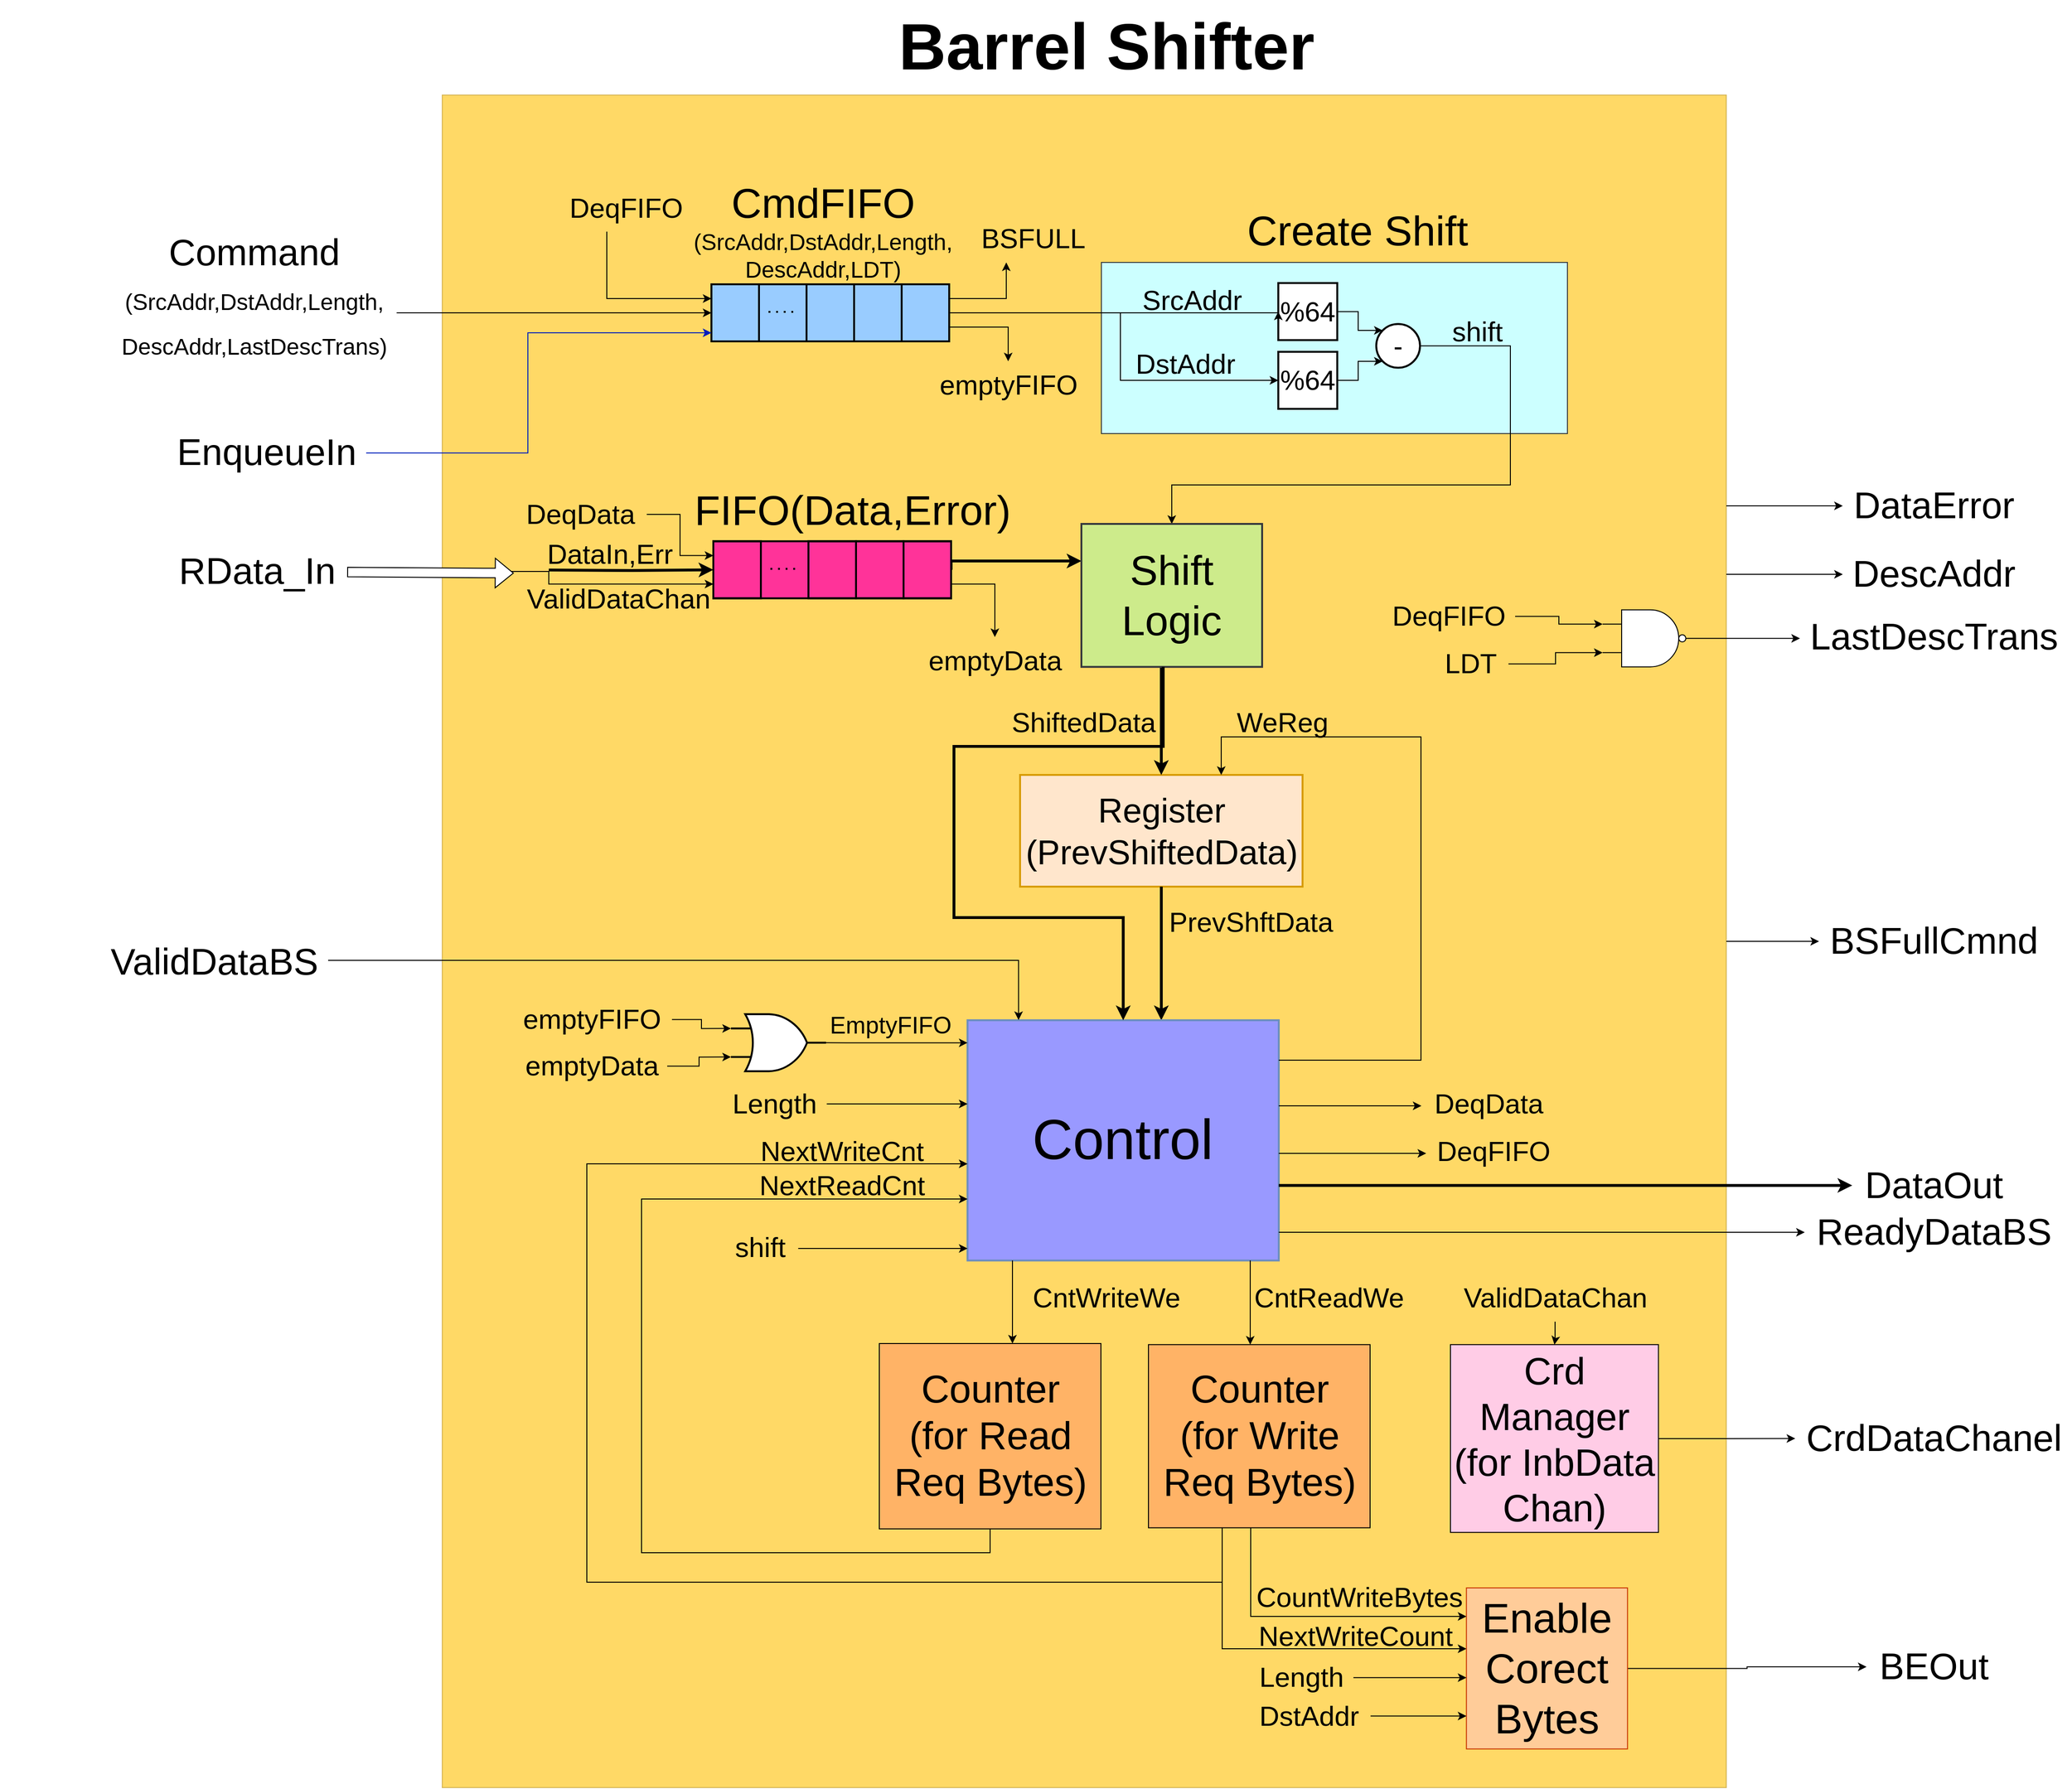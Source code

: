 <mxfile version="21.3.5" type="device" pages="9">
  <diagram id="yL5pJVqLe35tkb_d3WS5" name="BarrelShifter">
    <mxGraphModel dx="3001" dy="1901" grid="1" gridSize="10" guides="1" tooltips="1" connect="1" arrows="1" fold="1" page="1" pageScale="1" pageWidth="827" pageHeight="1169" math="0" shadow="0">
      <root>
        <mxCell id="0" />
        <mxCell id="1" parent="0" />
        <mxCell id="hYXjunSNodFJRhl9XOqa-31" value="" style="rounded=0;whiteSpace=wrap;html=1;fontSize=29;fillColor=#FFD966;strokeColor=#d6b656;gradientColor=#FFD966;" parent="1" vertex="1">
          <mxGeometry x="-1380" y="-680" width="1350" height="1780" as="geometry" />
        </mxCell>
        <mxCell id="DjMWtogkeNjmES8hDdok-9" value="" style="rounded=0;whiteSpace=wrap;html=1;strokeColor=#36393d;fontSize=39;fillColor=#CCFFFF;" parent="1" vertex="1">
          <mxGeometry x="-687" y="-504" width="490" height="180" as="geometry" />
        </mxCell>
        <mxCell id="DjMWtogkeNjmES8hDdok-5" value="Counter&lt;br style=&quot;border-color: var(--border-color);&quot;&gt;(for Read Req Bytes)" style="rounded=0;whiteSpace=wrap;html=1;strokeColor=#000000;fontSize=41;fillColor=#FFB366;" parent="1" vertex="1">
          <mxGeometry x="-920.5" y="633" width="233" height="194.93" as="geometry" />
        </mxCell>
        <mxCell id="DjMWtogkeNjmES8hDdok-3" value="&lt;font style=&quot;font-size: 40px;&quot;&gt;Crd Manager&lt;br&gt;(for InbData&lt;br&gt;Chan)&lt;/font&gt;" style="rounded=0;whiteSpace=wrap;html=1;fontSize=29;fillColor=#FFCCE6;strokeColor=#000000;" parent="1" vertex="1">
          <mxGeometry x="-320" y="634.15" width="218.69" height="197.5" as="geometry" />
        </mxCell>
        <mxCell id="Txt5MWZacMRyf1WH_Fkh-77" style="edgeStyle=orthogonalEdgeStyle;rounded=0;orthogonalLoop=1;jettySize=auto;html=1;strokeWidth=1;entryX=0.5;entryY=0;entryDx=0;entryDy=0;exitX=1;exitY=0.5;exitDx=0;exitDy=0;fontSize=29;" parent="1" source="ybeaj1PNNLpwJ7tggO6W-143" target="DjMWtogkeNjmES8hDdok-1" edge="1">
          <mxGeometry relative="1" as="geometry">
            <mxPoint x="-283.0" y="-417.13" as="sourcePoint" />
            <Array as="points">
              <mxPoint x="-257" y="-416" />
              <mxPoint x="-257" y="-270" />
              <mxPoint x="-613" y="-270" />
            </Array>
            <mxPoint x="225" y="-478.375" as="targetPoint" />
          </mxGeometry>
        </mxCell>
        <mxCell id="ybeaj1PNNLpwJ7tggO6W-40" style="edgeStyle=orthogonalEdgeStyle;rounded=0;orthogonalLoop=1;jettySize=auto;html=1;strokeColor=#000000;strokeWidth=3;fontSize=29;fontColor=#000000;startArrow=classic;startFill=1;endArrow=none;endFill=0;fillColor=#FFFFFF;entryX=1;entryY=0.5;entryDx=0;entryDy=0;" parent="1" source="DjMWtogkeNjmES8hDdok-1" target="RsVjr24hEBYtKgyilElg-52" edge="1">
          <mxGeometry relative="1" as="geometry">
            <mxPoint x="-815" y="-263" as="targetPoint" />
            <mxPoint x="5" y="-263" as="sourcePoint" />
            <Array as="points">
              <mxPoint x="-845" y="-190" />
            </Array>
          </mxGeometry>
        </mxCell>
        <mxCell id="ybeaj1PNNLpwJ7tggO6W-38" value="RData_In" style="text;html=1;align=center;verticalAlign=middle;resizable=0;points=[];autosize=1;strokeColor=none;fillColor=none;fontSize=39;fontColor=#000000;" parent="1" vertex="1">
          <mxGeometry x="-1670" y="-209" width="190" height="60" as="geometry" />
        </mxCell>
        <mxCell id="ybeaj1PNNLpwJ7tggO6W-104" value="&lt;font style=&quot;font-size: 36px;&quot;&gt;Register&lt;br style=&quot;&quot;&gt;(PrevShiftedData)&lt;/font&gt;" style="rounded=0;whiteSpace=wrap;html=1;strokeColor=#d79b00;strokeWidth=2;fontSize=29;fillColor=#FFE6CC;" parent="1" vertex="1">
          <mxGeometry x="-772.5" y="35.0" width="297" height="117.5" as="geometry" />
        </mxCell>
        <mxCell id="ybeaj1PNNLpwJ7tggO6W-119" style="edgeStyle=orthogonalEdgeStyle;rounded=0;orthogonalLoop=1;jettySize=auto;html=1;strokeColor=#000000;strokeWidth=3;fontSize=29;fontColor=#000000;startArrow=classic;startFill=1;endArrow=none;endFill=0;fillColor=#FFFFFF;" parent="1" source="ybeaj1PNNLpwJ7tggO6W-225" target="ybeaj1PNNLpwJ7tggO6W-104" edge="1">
          <mxGeometry relative="1" as="geometry">
            <mxPoint x="16.91" y="-143.06" as="targetPoint" />
            <mxPoint x="-533.0" y="205.0" as="sourcePoint" />
            <Array as="points">
              <mxPoint x="-624" y="245" />
              <mxPoint x="-624" y="245" />
            </Array>
          </mxGeometry>
        </mxCell>
        <mxCell id="ybeaj1PNNLpwJ7tggO6W-123" style="edgeStyle=orthogonalEdgeStyle;rounded=0;orthogonalLoop=1;jettySize=auto;html=1;strokeColor=#000000;strokeWidth=3;fontSize=29;fontColor=#000000;startArrow=classic;startFill=1;endArrow=none;endFill=0;fillColor=#FFFFFF;" parent="1" source="ybeaj1PNNLpwJ7tggO6W-104" target="DjMWtogkeNjmES8hDdok-1" edge="1">
          <mxGeometry relative="1" as="geometry">
            <mxPoint x="-161" y="-172" as="targetPoint" />
            <mxPoint x="709.05" y="-403.22" as="sourcePoint" />
            <Array as="points">
              <mxPoint x="-624" y="-40" />
              <mxPoint x="-624" y="-40" />
            </Array>
          </mxGeometry>
        </mxCell>
        <mxCell id="ybeaj1PNNLpwJ7tggO6W-136" value="&lt;font style=&quot;font-size: 29px;&quot;&gt;%64&lt;/font&gt;" style="rounded=0;whiteSpace=wrap;html=1;strokeWidth=2;fontSize=29;" parent="1" vertex="1">
          <mxGeometry x="-501" y="-482.31" width="62" height="60" as="geometry" />
        </mxCell>
        <mxCell id="ybeaj1PNNLpwJ7tggO6W-137" style="edgeStyle=orthogonalEdgeStyle;rounded=0;orthogonalLoop=1;jettySize=auto;html=1;exitX=0;exitY=0;exitDx=0;exitDy=0;entryX=1;entryY=0.5;entryDx=0;entryDy=0;strokeColor=#000000;strokeWidth=1;fontSize=29;fontColor=#000000;startArrow=classic;startFill=1;endArrow=none;endFill=0;fillColor=#FFFFFF;" parent="1" source="ybeaj1PNNLpwJ7tggO6W-143" target="ybeaj1PNNLpwJ7tggO6W-136" edge="1">
          <mxGeometry relative="1" as="geometry">
            <mxPoint x="-317.263" y="-405.143" as="sourcePoint" />
            <Array as="points">
              <mxPoint x="-417" y="-432" />
              <mxPoint x="-417" y="-452" />
            </Array>
            <mxPoint x="-225" y="-491.25" as="targetPoint" />
          </mxGeometry>
        </mxCell>
        <mxCell id="ybeaj1PNNLpwJ7tggO6W-141" style="edgeStyle=orthogonalEdgeStyle;rounded=0;orthogonalLoop=1;jettySize=auto;html=1;exitX=0;exitY=1;exitDx=0;exitDy=0;strokeColor=#000000;strokeWidth=1;fontSize=29;fontColor=#000000;startArrow=classic;startFill=1;endArrow=none;endFill=0;fillColor=#0050ef;" parent="1" source="ybeaj1PNNLpwJ7tggO6W-143" target="uJxogmIuLYK0ynXWKrPQ-68" edge="1">
          <mxGeometry relative="1" as="geometry">
            <mxPoint x="-319.354" y="-374.62" as="sourcePoint" />
            <Array as="points">
              <mxPoint x="-417" y="-400" />
              <mxPoint x="-417" y="-380" />
            </Array>
            <mxPoint x="-227" y="-388.88" as="targetPoint" />
          </mxGeometry>
        </mxCell>
        <mxCell id="ybeaj1PNNLpwJ7tggO6W-143" value="&lt;font style=&quot;font-size: 29px;&quot;&gt;-&lt;/font&gt;" style="ellipse;whiteSpace=wrap;html=1;aspect=fixed;strokeColor=#000000;strokeWidth=2;fontSize=29;fontColor=#000000;fillColor=#FFFFFF;" parent="1" vertex="1">
          <mxGeometry x="-398" y="-439.25" width="46" height="46" as="geometry" />
        </mxCell>
        <mxCell id="ybeaj1PNNLpwJ7tggO6W-225" value="&lt;font style=&quot;font-size: 59px;&quot;&gt;Control&lt;/font&gt;" style="rounded=0;whiteSpace=wrap;html=1;strokeColor=#6c8ebf;strokeWidth=2;fontSize=29;fillColor=#9999FF;" parent="1" vertex="1">
          <mxGeometry x="-827.75" y="293" width="327.25" height="252.68" as="geometry" />
        </mxCell>
        <mxCell id="ybeaj1PNNLpwJ7tggO6W-229" value="ShiftedData" style="text;html=1;align=center;verticalAlign=middle;resizable=0;points=[];autosize=1;strokeColor=none;fillColor=none;fontSize=29;fontColor=#000000;" parent="1" vertex="1">
          <mxGeometry x="-796.0" y="-45" width="180" height="50" as="geometry" />
        </mxCell>
        <mxCell id="ybeaj1PNNLpwJ7tggO6W-235" style="edgeStyle=orthogonalEdgeStyle;rounded=0;orthogonalLoop=1;jettySize=auto;html=1;strokeColor=#000000;strokeWidth=1;fontSize=29;fontColor=#000000;startArrow=classic;startFill=1;endArrow=none;endFill=0;fillColor=#FFFFFF;" parent="1" source="ybeaj1PNNLpwJ7tggO6W-225" target="HBweFHseOzJzuZsEiQ1F-74" edge="1">
          <mxGeometry relative="1" as="geometry">
            <mxPoint x="-824.75" y="506.68" as="sourcePoint" />
            <Array as="points">
              <mxPoint x="-840.5" y="381" />
              <mxPoint x="-840.5" y="381" />
            </Array>
            <mxPoint x="-1794.75" y="506.68" as="targetPoint" />
          </mxGeometry>
        </mxCell>
        <mxCell id="ybeaj1PNNLpwJ7tggO6W-238" value="SrcAddr" style="text;html=1;align=center;verticalAlign=middle;resizable=0;points=[];autosize=1;strokeColor=none;fillColor=none;fontSize=29;fontColor=#000000;" parent="1" vertex="1">
          <mxGeometry x="-657" y="-489.31" width="130" height="50" as="geometry" />
        </mxCell>
        <mxCell id="ybeaj1PNNLpwJ7tggO6W-239" value="DstAddr" style="text;html=1;align=center;verticalAlign=middle;resizable=0;points=[];autosize=1;strokeColor=none;fillColor=none;fontSize=29;fontColor=#000000;" parent="1" vertex="1">
          <mxGeometry x="-664" y="-422.31" width="130" height="50" as="geometry" />
        </mxCell>
        <mxCell id="ybeaj1PNNLpwJ7tggO6W-243" style="edgeStyle=orthogonalEdgeStyle;rounded=0;orthogonalLoop=1;jettySize=auto;html=1;strokeColor=#000000;strokeWidth=1;fontSize=29;fontColor=#000000;startArrow=classic;startFill=1;endArrow=none;endFill=0;fillColor=#FFFFFF;" parent="1" source="ybeaj1PNNLpwJ7tggO6W-225" target="uJxogmIuLYK0ynXWKrPQ-34" edge="1">
          <mxGeometry relative="1" as="geometry">
            <mxPoint x="-835.75" y="-1083.2" as="targetPoint" />
            <Array as="points">
              <mxPoint x="-1228" y="444" />
              <mxPoint x="-1228" y="884" />
              <mxPoint x="-560" y="884" />
            </Array>
          </mxGeometry>
        </mxCell>
        <mxCell id="ybeaj1PNNLpwJ7tggO6W-249" style="edgeStyle=orthogonalEdgeStyle;rounded=0;orthogonalLoop=1;jettySize=auto;html=1;strokeColor=#000000;strokeWidth=1;fontSize=29;fontColor=#000000;startArrow=classic;startFill=1;endArrow=none;endFill=0;fillColor=#FFFFFF;entryX=0.5;entryY=1;entryDx=0;entryDy=0;" parent="1" source="ybeaj1PNNLpwJ7tggO6W-225" target="DjMWtogkeNjmES8hDdok-5" edge="1">
          <mxGeometry relative="1" as="geometry">
            <mxPoint x="-834.75" y="487.68" as="sourcePoint" />
            <mxPoint x="-885.75" y="480.67" as="targetPoint" />
            <Array as="points">
              <mxPoint x="-1170.5" y="481" />
              <mxPoint x="-1170.5" y="853" />
              <mxPoint x="-803.5" y="853" />
            </Array>
          </mxGeometry>
        </mxCell>
        <mxCell id="ybeaj1PNNLpwJ7tggO6W-250" value="" style="endArrow=classic;html=1;rounded=0;strokeColor=#000000;strokeWidth=1;fontSize=29;fontColor=#000000;fillColor=#FFFFFF;exitX=1;exitY=0.5;exitDx=0;exitDy=0;exitPerimeter=0;edgeStyle=orthogonalEdgeStyle;" parent="1" source="MvgcwOniofl4Ck32f0OX-1" target="ybeaj1PNNLpwJ7tggO6W-225" edge="1">
          <mxGeometry width="50" height="50" relative="1" as="geometry">
            <mxPoint x="-971.75" y="338.052" as="sourcePoint" />
            <mxPoint x="-1024.75" y="337.93" as="targetPoint" />
            <Array as="points">
              <mxPoint x="-938.5" y="317" />
              <mxPoint x="-938.5" y="317" />
            </Array>
          </mxGeometry>
        </mxCell>
        <mxCell id="ybeaj1PNNLpwJ7tggO6W-267" style="edgeStyle=orthogonalEdgeStyle;rounded=0;orthogonalLoop=1;jettySize=auto;html=1;strokeColor=#000000;strokeWidth=1;fontSize=29;fontColor=#000000;startArrow=classic;startFill=1;endArrow=none;endFill=0;fillColor=#FFFFFF;" parent="1" source="ybeaj1PNNLpwJ7tggO6W-266" target="ybeaj1PNNLpwJ7tggO6W-225" edge="1">
          <mxGeometry relative="1" as="geometry">
            <mxPoint x="-447.75" y="446.18" as="targetPoint" />
            <Array as="points">
              <mxPoint x="-450.5" y="433" />
              <mxPoint x="-450.5" y="433" />
            </Array>
          </mxGeometry>
        </mxCell>
        <mxCell id="ybeaj1PNNLpwJ7tggO6W-266" value="DeqFIFO" style="text;html=1;align=center;verticalAlign=middle;resizable=0;points=[];autosize=1;strokeColor=none;fillColor=none;fontSize=29;fontColor=#000000;" parent="1" vertex="1">
          <mxGeometry x="-345.5" y="405.68" width="140" height="50" as="geometry" />
        </mxCell>
        <mxCell id="ybeaj1PNNLpwJ7tggO6W-269" style="edgeStyle=orthogonalEdgeStyle;rounded=0;orthogonalLoop=1;jettySize=auto;html=1;strokeColor=#000000;strokeWidth=1;fontSize=29;fontColor=#000000;startArrow=classic;startFill=1;endArrow=none;endFill=0;fillColor=#FFFFFF;" parent="1" source="ybeaj1PNNLpwJ7tggO6W-104" target="ybeaj1PNNLpwJ7tggO6W-225" edge="1">
          <mxGeometry relative="1" as="geometry">
            <mxPoint x="-447.75" y="389.11" as="targetPoint" />
            <Array as="points">
              <mxPoint x="-561" y="-5" />
              <mxPoint x="-351" y="-5" />
              <mxPoint x="-351" y="335" />
            </Array>
            <mxPoint x="-340.5" y="323.0" as="sourcePoint" />
          </mxGeometry>
        </mxCell>
        <mxCell id="ybeaj1PNNLpwJ7tggO6W-272" style="edgeStyle=orthogonalEdgeStyle;rounded=0;orthogonalLoop=1;jettySize=auto;html=1;strokeColor=#000000;strokeWidth=1;fontSize=29;fontColor=#000000;startArrow=classic;startFill=1;endArrow=none;endFill=0;fillColor=#FFFFFF;" parent="1" source="ybeaj1PNNLpwJ7tggO6W-271" target="ybeaj1PNNLpwJ7tggO6W-225" edge="1">
          <mxGeometry relative="1" as="geometry">
            <mxPoint x="-448.13" y="423.74" as="targetPoint" />
            <Array as="points">
              <mxPoint x="-430.5" y="383" />
              <mxPoint x="-430.5" y="383" />
            </Array>
          </mxGeometry>
        </mxCell>
        <mxCell id="ybeaj1PNNLpwJ7tggO6W-271" value="DeqData" style="text;html=1;align=center;verticalAlign=middle;resizable=0;points=[];autosize=1;strokeColor=none;fillColor=none;fontSize=29;fontColor=#000000;" parent="1" vertex="1">
          <mxGeometry x="-350.5" y="355.68" width="140" height="50" as="geometry" />
        </mxCell>
        <mxCell id="ybeaj1PNNLpwJ7tggO6W-275" style="edgeStyle=orthogonalEdgeStyle;rounded=0;orthogonalLoop=1;jettySize=auto;html=1;strokeColor=#000000;strokeWidth=3;fontSize=29;fontColor=#000000;startArrow=classic;startFill=1;endArrow=none;endFill=0;fillColor=#FFFFFF;" parent="1" source="ybeaj1PNNLpwJ7tggO6W-274" target="ybeaj1PNNLpwJ7tggO6W-225" edge="1">
          <mxGeometry relative="1" as="geometry">
            <mxPoint x="-446.99" y="465.68" as="targetPoint" />
            <mxPoint x="-372.75" y="464.68" as="sourcePoint" />
            <Array as="points">
              <mxPoint x="-310.5" y="467" />
              <mxPoint x="-310.5" y="467" />
            </Array>
          </mxGeometry>
        </mxCell>
        <mxCell id="ybeaj1PNNLpwJ7tggO6W-274" value="DataOut" style="text;html=1;align=center;verticalAlign=middle;resizable=0;points=[];autosize=1;strokeColor=none;fillColor=none;fontSize=39;fontColor=#000000;" parent="1" vertex="1">
          <mxGeometry x="102.5" y="436.68" width="170" height="60" as="geometry" />
        </mxCell>
        <mxCell id="CNJ-hyATLLnQOeg37xY--1" value="&lt;font style=&quot;font-size: 29px;&quot;&gt;shift&lt;/font&gt;" style="text;html=1;align=center;verticalAlign=middle;resizable=0;points=[];autosize=1;strokeColor=none;fillColor=none;fontSize=29;fontColor=#000000;" parent="1" vertex="1">
          <mxGeometry x="-332" y="-456" width="80" height="50" as="geometry" />
        </mxCell>
        <mxCell id="CNJ-hyATLLnQOeg37xY--3" style="edgeStyle=orthogonalEdgeStyle;rounded=0;orthogonalLoop=1;jettySize=auto;html=1;strokeColor=#000000;strokeWidth=1;fontSize=29;fontColor=#000000;startArrow=classic;startFill=1;endArrow=none;endFill=0;fillColor=#FFFFFF;" parent="1" source="ybeaj1PNNLpwJ7tggO6W-225" target="CNJ-hyATLLnQOeg37xY--2" edge="1">
          <mxGeometry relative="1" as="geometry">
            <Array as="points">
              <mxPoint x="-940.5" y="533" />
              <mxPoint x="-940.5" y="533" />
            </Array>
          </mxGeometry>
        </mxCell>
        <mxCell id="CNJ-hyATLLnQOeg37xY--2" value="&lt;font style=&quot;font-size: 29px;&quot;&gt;shift&lt;/font&gt;" style="text;html=1;align=center;verticalAlign=middle;resizable=0;points=[];autosize=1;strokeColor=none;fillColor=none;fontSize=29;fontColor=#000000;" parent="1" vertex="1">
          <mxGeometry x="-1085.75" y="506.68" width="80" height="50" as="geometry" />
        </mxCell>
        <mxCell id="RsVjr24hEBYtKgyilElg-1" value="EnqueueIn" style="text;html=1;align=center;verticalAlign=middle;resizable=0;points=[];autosize=1;strokeColor=none;fillColor=none;fontSize=39;fontColor=#000000;" parent="1" vertex="1">
          <mxGeometry x="-1670" y="-333.63" width="210" height="60" as="geometry" />
        </mxCell>
        <mxCell id="RsVjr24hEBYtKgyilElg-47" style="edgeStyle=orthogonalEdgeStyle;rounded=0;orthogonalLoop=1;jettySize=auto;html=1;strokeColor=#000000;fontSize=29;" parent="1" source="DjMWtogkeNjmES8hDdok-3" target="RsVjr24hEBYtKgyilElg-48" edge="1">
          <mxGeometry relative="1" as="geometry">
            <mxPoint x="105.0" y="864.52" as="targetPoint" />
          </mxGeometry>
        </mxCell>
        <mxCell id="RsVjr24hEBYtKgyilElg-48" value="&lt;font style=&quot;font-size: 39px;&quot;&gt;CrdDataChanel&lt;/font&gt;" style="text;html=1;align=center;verticalAlign=middle;resizable=0;points=[];autosize=1;strokeColor=none;fillColor=none;fontSize=39;" parent="1" vertex="1">
          <mxGeometry x="42.5" y="702.9" width="290" height="60" as="geometry" />
        </mxCell>
        <mxCell id="RsVjr24hEBYtKgyilElg-49" value="&lt;font style=&quot;font-size: 44px;&quot;&gt;FIFO(Data,Error)&lt;/font&gt;" style="text;html=1;align=center;verticalAlign=middle;resizable=0;points=[];autosize=1;strokeColor=none;fillColor=none;fontSize=36;fontColor=#000000;" parent="1" vertex="1">
          <mxGeometry x="-1129" y="-277.75" width="360" height="70" as="geometry" />
        </mxCell>
        <mxCell id="RsVjr24hEBYtKgyilElg-50" value="" style="group;fontSize=29;" parent="1" vertex="1" connectable="0">
          <mxGeometry x="-1095" y="-210.75" width="250" height="60" as="geometry" />
        </mxCell>
        <mxCell id="RsVjr24hEBYtKgyilElg-51" value="" style="rounded=0;whiteSpace=wrap;html=1;strokeColor=#000000;strokeWidth=2;fontSize=29;fontColor=#000000;fillColor=#FF3399;" parent="RsVjr24hEBYtKgyilElg-50" vertex="1">
          <mxGeometry width="250" height="60" as="geometry" />
        </mxCell>
        <mxCell id="RsVjr24hEBYtKgyilElg-52" value="" style="rounded=0;whiteSpace=wrap;html=1;strokeColor=#000000;strokeWidth=2;fontSize=29;fontColor=#000000;fillColor=none;" parent="RsVjr24hEBYtKgyilElg-50" vertex="1">
          <mxGeometry x="200" width="50" height="60" as="geometry" />
        </mxCell>
        <mxCell id="RsVjr24hEBYtKgyilElg-53" value="" style="rounded=0;whiteSpace=wrap;html=1;strokeColor=#000000;strokeWidth=2;fontSize=29;fontColor=#000000;fillColor=none;" parent="RsVjr24hEBYtKgyilElg-50" vertex="1">
          <mxGeometry x="150" width="50" height="60" as="geometry" />
        </mxCell>
        <mxCell id="RsVjr24hEBYtKgyilElg-54" value="" style="rounded=0;whiteSpace=wrap;html=1;strokeColor=#000000;strokeWidth=2;fontSize=29;fontColor=#000000;fillColor=none;" parent="RsVjr24hEBYtKgyilElg-50" vertex="1">
          <mxGeometry x="100" width="50" height="60" as="geometry" />
        </mxCell>
        <mxCell id="RsVjr24hEBYtKgyilElg-55" value="" style="rounded=0;whiteSpace=wrap;html=1;strokeColor=#000000;strokeWidth=2;fontSize=29;fontColor=#000000;fillColor=none;" parent="RsVjr24hEBYtKgyilElg-50" vertex="1">
          <mxGeometry width="50" height="60" as="geometry" />
        </mxCell>
        <mxCell id="RsVjr24hEBYtKgyilElg-56" value="" style="endArrow=none;dashed=1;html=1;dashPattern=1 3;strokeWidth=2;rounded=0;strokeColor=#000000;fontSize=29;fontColor=#000000;fillColor=#FFFFFF;" parent="RsVjr24hEBYtKgyilElg-50" edge="1">
          <mxGeometry width="50" height="50" relative="1" as="geometry">
            <mxPoint x="60" y="29" as="sourcePoint" />
            <mxPoint x="90" y="29" as="targetPoint" />
          </mxGeometry>
        </mxCell>
        <mxCell id="RsVjr24hEBYtKgyilElg-58" style="edgeStyle=orthogonalEdgeStyle;rounded=0;orthogonalLoop=1;jettySize=auto;html=1;strokeColor=#000000;strokeWidth=1;fontSize=29;fontColor=#000000;startArrow=classic;startFill=1;endArrow=none;endFill=0;fillColor=#FFFFFF;exitX=0;exitY=0.75;exitDx=0;exitDy=0;" parent="1" source="RsVjr24hEBYtKgyilElg-55" edge="1">
          <mxGeometry relative="1" as="geometry">
            <mxPoint x="-1324" y="-179" as="targetPoint" />
            <Array as="points">
              <mxPoint x="-1268" y="-165.75" />
              <mxPoint x="-1268" y="-178.75" />
            </Array>
          </mxGeometry>
        </mxCell>
        <mxCell id="RsVjr24hEBYtKgyilElg-59" value="ValidDataChan" style="text;html=1;align=center;verticalAlign=middle;resizable=0;points=[];autosize=1;strokeColor=none;fillColor=none;fontSize=29;" parent="1" vertex="1">
          <mxGeometry x="-1305" y="-175.25" width="220" height="50" as="geometry" />
        </mxCell>
        <mxCell id="RsVjr24hEBYtKgyilElg-60" style="edgeStyle=orthogonalEdgeStyle;rounded=0;orthogonalLoop=1;jettySize=auto;html=1;exitX=0;exitY=0.5;exitDx=0;exitDy=0;strokeColor=#000000;fontSize=29;entryX=0;entryY=0.5;entryDx=0;entryDy=0;strokeWidth=3;" parent="1" target="RsVjr24hEBYtKgyilElg-55" edge="1">
          <mxGeometry relative="1" as="geometry">
            <mxPoint x="-1268" y="-180.55" as="sourcePoint" />
          </mxGeometry>
        </mxCell>
        <mxCell id="RsVjr24hEBYtKgyilElg-61" value="&lt;font style=&quot;font-size: 29px;&quot;&gt;DataIn,Err&lt;/font&gt;" style="text;html=1;align=center;verticalAlign=middle;resizable=0;points=[];autosize=1;strokeColor=none;fillColor=none;fontSize=29;" parent="1" vertex="1">
          <mxGeometry x="-1284" y="-221.75" width="160" height="50" as="geometry" />
        </mxCell>
        <mxCell id="RsVjr24hEBYtKgyilElg-63" style="edgeStyle=orthogonalEdgeStyle;rounded=0;orthogonalLoop=1;jettySize=auto;html=1;entryX=0.164;entryY=-0.001;entryDx=0;entryDy=0;entryPerimeter=0;strokeColor=#000000;strokeWidth=1;fontSize=29;" parent="1" source="RsVjr24hEBYtKgyilElg-62" target="ybeaj1PNNLpwJ7tggO6W-225" edge="1">
          <mxGeometry relative="1" as="geometry">
            <Array as="points">
              <mxPoint x="-774" y="230" />
            </Array>
          </mxGeometry>
        </mxCell>
        <mxCell id="RsVjr24hEBYtKgyilElg-62" value="&lt;font style=&quot;font-size: 39px;&quot;&gt;ValidDataBS&lt;/font&gt;" style="text;html=1;align=center;verticalAlign=middle;resizable=0;points=[];autosize=1;strokeColor=none;fillColor=none;fontSize=39;" parent="1" vertex="1">
          <mxGeometry x="-1740" y="202.18" width="240" height="60" as="geometry" />
        </mxCell>
        <mxCell id="RsVjr24hEBYtKgyilElg-64" value="emptyData" style="text;html=1;align=center;verticalAlign=middle;resizable=0;points=[];autosize=1;strokeColor=none;fillColor=none;fontSize=29;" parent="1" vertex="1">
          <mxGeometry x="-879" y="-110" width="160" height="50" as="geometry" />
        </mxCell>
        <mxCell id="RsVjr24hEBYtKgyilElg-65" style="edgeStyle=orthogonalEdgeStyle;rounded=0;orthogonalLoop=1;jettySize=auto;html=1;exitX=1;exitY=0.75;exitDx=0;exitDy=0;strokeColor=#000000;strokeWidth=1;fontSize=29;" parent="1" source="RsVjr24hEBYtKgyilElg-52" target="RsVjr24hEBYtKgyilElg-64" edge="1">
          <mxGeometry relative="1" as="geometry" />
        </mxCell>
        <mxCell id="RsVjr24hEBYtKgyilElg-67" style="edgeStyle=orthogonalEdgeStyle;rounded=0;orthogonalLoop=1;jettySize=auto;html=1;entryX=0;entryY=0.25;entryDx=0;entryDy=0;strokeColor=#000000;strokeWidth=1;fontSize=29;" parent="1" source="RsVjr24hEBYtKgyilElg-66" target="RsVjr24hEBYtKgyilElg-55" edge="1">
          <mxGeometry relative="1" as="geometry" />
        </mxCell>
        <mxCell id="RsVjr24hEBYtKgyilElg-66" value="DeqData" style="text;html=1;align=center;verticalAlign=middle;resizable=0;points=[];autosize=1;strokeColor=none;fillColor=none;fontSize=29;fontColor=#000000;" parent="1" vertex="1">
          <mxGeometry x="-1305" y="-264" width="140" height="50" as="geometry" />
        </mxCell>
        <mxCell id="MvgcwOniofl4Ck32f0OX-1" value="" style="verticalLabelPosition=bottom;shadow=0;dashed=0;align=center;html=1;verticalAlign=top;shape=mxgraph.electrical.logic_gates.logic_gate;operation=or;strokeColor=#000000;strokeWidth=2;fontSize=29;fontColor=#000000;fillColor=#FFFFFF;" parent="1" vertex="1">
          <mxGeometry x="-1076.5" y="286.68" width="100" height="60" as="geometry" />
        </mxCell>
        <mxCell id="d0kfY9_AD0BpdH9mpdHL-2" style="edgeStyle=orthogonalEdgeStyle;rounded=0;orthogonalLoop=1;jettySize=auto;html=1;fontSize=29;" parent="1" source="ybeaj1PNNLpwJ7tggO6W-225" target="d0kfY9_AD0BpdH9mpdHL-1" edge="1">
          <mxGeometry relative="1" as="geometry">
            <Array as="points">
              <mxPoint x="-330.5" y="516" />
              <mxPoint x="-330.5" y="516" />
            </Array>
          </mxGeometry>
        </mxCell>
        <mxCell id="d0kfY9_AD0BpdH9mpdHL-1" value="ReadyDataBS" style="text;html=1;align=center;verticalAlign=middle;resizable=0;points=[];autosize=1;strokeColor=none;fillColor=none;fontSize=39;fontColor=#000000;" parent="1" vertex="1">
          <mxGeometry x="52.5" y="485.68" width="270" height="60" as="geometry" />
        </mxCell>
        <mxCell id="d0kfY9_AD0BpdH9mpdHL-3" value="&lt;font style=&quot;font-size: 25px;&quot;&gt;EmptyFIFO&lt;/font&gt;" style="text;html=1;align=center;verticalAlign=middle;resizable=0;points=[];autosize=1;strokeColor=none;fillColor=none;fontSize=25;" parent="1" vertex="1">
          <mxGeometry x="-984.5" y="277" width="150" height="40" as="geometry" />
        </mxCell>
        <mxCell id="hYXjunSNodFJRhl9XOqa-37" value="" style="edgeStyle=orthogonalEdgeStyle;rounded=0;orthogonalLoop=1;jettySize=auto;html=1;strokeColor=#000000;fontSize=29;" parent="1" source="hYXjunSNodFJRhl9XOqa-31" target="hYXjunSNodFJRhl9XOqa-38" edge="1">
          <mxGeometry relative="1" as="geometry">
            <mxPoint x="211.5" y="324.0" as="sourcePoint" />
            <Array as="points" />
          </mxGeometry>
        </mxCell>
        <mxCell id="hYXjunSNodFJRhl9XOqa-38" value="BSFullCmnd" style="text;html=1;align=center;verticalAlign=middle;resizable=0;points=[];autosize=1;strokeColor=none;fillColor=none;fontSize=39;fontColor=#000000;" parent="1" vertex="1">
          <mxGeometry x="67.5" y="180" width="240" height="60" as="geometry" />
        </mxCell>
        <mxCell id="hYXjunSNodFJRhl9XOqa-40" value="&lt;font size=&quot;1&quot; style=&quot;&quot;&gt;&lt;b style=&quot;font-size: 69px;&quot;&gt;Barrel Shifter&lt;/b&gt;&lt;/font&gt;" style="text;html=1;align=center;verticalAlign=middle;resizable=0;points=[];autosize=1;strokeColor=none;fillColor=none;fontSize=29;" parent="1" vertex="1">
          <mxGeometry x="-912.5" y="-780" width="460" height="100" as="geometry" />
        </mxCell>
        <mxCell id="HBweFHseOzJzuZsEiQ1F-2" value="" style="group;fontSize=29;" parent="1" vertex="1" connectable="0">
          <mxGeometry x="-1097" y="-481" width="250" height="60" as="geometry" />
        </mxCell>
        <mxCell id="HBweFHseOzJzuZsEiQ1F-3" value="" style="rounded=0;whiteSpace=wrap;html=1;strokeColor=#000000;strokeWidth=2;fontSize=29;fontColor=#000000;fillColor=#99CCFF;" parent="HBweFHseOzJzuZsEiQ1F-2" vertex="1">
          <mxGeometry width="250" height="60" as="geometry" />
        </mxCell>
        <mxCell id="HBweFHseOzJzuZsEiQ1F-4" value="" style="rounded=0;whiteSpace=wrap;html=1;strokeColor=#000000;strokeWidth=2;fontSize=29;fontColor=#000000;fillColor=none;" parent="HBweFHseOzJzuZsEiQ1F-2" vertex="1">
          <mxGeometry x="200" width="50" height="60" as="geometry" />
        </mxCell>
        <mxCell id="HBweFHseOzJzuZsEiQ1F-5" value="" style="rounded=0;whiteSpace=wrap;html=1;strokeColor=#000000;strokeWidth=2;fontSize=29;fontColor=#000000;fillColor=none;" parent="HBweFHseOzJzuZsEiQ1F-2" vertex="1">
          <mxGeometry x="150" width="50" height="60" as="geometry" />
        </mxCell>
        <mxCell id="HBweFHseOzJzuZsEiQ1F-6" value="" style="rounded=0;whiteSpace=wrap;html=1;strokeColor=#000000;strokeWidth=2;fontSize=29;fontColor=#000000;fillColor=none;" parent="HBweFHseOzJzuZsEiQ1F-2" vertex="1">
          <mxGeometry x="100" width="50" height="60" as="geometry" />
        </mxCell>
        <mxCell id="HBweFHseOzJzuZsEiQ1F-7" value="" style="rounded=0;whiteSpace=wrap;html=1;strokeColor=#000000;strokeWidth=2;fontSize=29;fontColor=#000000;fillColor=none;" parent="HBweFHseOzJzuZsEiQ1F-2" vertex="1">
          <mxGeometry width="50" height="60" as="geometry" />
        </mxCell>
        <mxCell id="HBweFHseOzJzuZsEiQ1F-8" value="" style="endArrow=none;dashed=1;html=1;dashPattern=1 3;strokeWidth=2;rounded=0;strokeColor=#000000;fontSize=29;fontColor=#000000;fillColor=#FFFFFF;" parent="HBweFHseOzJzuZsEiQ1F-2" edge="1">
          <mxGeometry width="50" height="50" relative="1" as="geometry">
            <mxPoint x="60" y="29" as="sourcePoint" />
            <mxPoint x="90" y="29" as="targetPoint" />
          </mxGeometry>
        </mxCell>
        <mxCell id="HBweFHseOzJzuZsEiQ1F-9" value="DeqFIFO" style="text;html=1;align=center;verticalAlign=middle;resizable=0;points=[];autosize=1;strokeColor=none;fillColor=none;fontSize=29;fontColor=#000000;" parent="1" vertex="1">
          <mxGeometry x="-1257" y="-586.37" width="140" height="50" as="geometry" />
        </mxCell>
        <mxCell id="HBweFHseOzJzuZsEiQ1F-10" style="edgeStyle=orthogonalEdgeStyle;rounded=0;orthogonalLoop=1;jettySize=auto;html=1;strokeColor=#000000;strokeWidth=1;fontSize=29;fontColor=#000000;startArrow=classic;startFill=1;endArrow=none;endFill=0;fillColor=#FFFFFF;exitX=0;exitY=0.25;exitDx=0;exitDy=0;" parent="1" source="HBweFHseOzJzuZsEiQ1F-7" target="HBweFHseOzJzuZsEiQ1F-9" edge="1">
          <mxGeometry relative="1" as="geometry">
            <Array as="points">
              <mxPoint x="-1207" y="-466" />
            </Array>
          </mxGeometry>
        </mxCell>
        <mxCell id="HBweFHseOzJzuZsEiQ1F-11" style="edgeStyle=orthogonalEdgeStyle;rounded=0;orthogonalLoop=1;jettySize=auto;html=1;strokeColor=#001DBC;fontSize=29;" parent="1" source="RsVjr24hEBYtKgyilElg-1" target="HBweFHseOzJzuZsEiQ1F-7" edge="1">
          <mxGeometry relative="1" as="geometry">
            <Array as="points">
              <mxPoint x="-1290" y="-304" />
              <mxPoint x="-1290" y="-430" />
            </Array>
          </mxGeometry>
        </mxCell>
        <mxCell id="HBweFHseOzJzuZsEiQ1F-15" style="edgeStyle=orthogonalEdgeStyle;rounded=0;orthogonalLoop=1;jettySize=auto;html=1;entryX=0;entryY=0.5;entryDx=0;entryDy=0;strokeColor=#000000;fontSize=29;" parent="1" source="HBweFHseOzJzuZsEiQ1F-14" target="HBweFHseOzJzuZsEiQ1F-7" edge="1">
          <mxGeometry relative="1" as="geometry">
            <Array as="points">
              <mxPoint x="-1260" y="-451" />
              <mxPoint x="-1260" y="-451" />
            </Array>
          </mxGeometry>
        </mxCell>
        <mxCell id="HBweFHseOzJzuZsEiQ1F-14" value="&lt;span style=&quot;font-size: 39px;&quot;&gt;Command&lt;br&gt;&lt;/span&gt;&lt;span style=&quot;font-size: 24px;&quot;&gt;(SrcAddr,DstAddr,Length,&lt;/span&gt;&lt;br style=&quot;font-size: 24px;&quot;&gt;&lt;span style=&quot;font-size: 24px;&quot;&gt;DescAddr,LastDescTrans)&lt;/span&gt;&lt;span style=&quot;font-size: 39px;&quot;&gt;&lt;br&gt;&lt;br&gt;&lt;/span&gt;" style="text;html=1;align=center;verticalAlign=middle;resizable=0;points=[];autosize=1;strokeColor=none;fillColor=none;fontSize=39;fontColor=#000000;" parent="1" vertex="1">
          <mxGeometry x="-1728" y="-543.88" width="300" height="200" as="geometry" />
        </mxCell>
        <mxCell id="HBweFHseOzJzuZsEiQ1F-19" style="edgeStyle=orthogonalEdgeStyle;rounded=0;orthogonalLoop=1;jettySize=auto;html=1;entryX=0;entryY=0.75;entryDx=0;entryDy=0;entryPerimeter=0;strokeColor=#000000;fontSize=29;" parent="1" source="HBweFHseOzJzuZsEiQ1F-17" target="MvgcwOniofl4Ck32f0OX-1" edge="1">
          <mxGeometry relative="1" as="geometry" />
        </mxCell>
        <mxCell id="HBweFHseOzJzuZsEiQ1F-17" value="emptyData" style="text;html=1;align=center;verticalAlign=middle;resizable=0;points=[];autosize=1;strokeColor=none;fillColor=none;fontSize=29;" parent="1" vertex="1">
          <mxGeometry x="-1303.5" y="316.18" width="160" height="50" as="geometry" />
        </mxCell>
        <mxCell id="HBweFHseOzJzuZsEiQ1F-21" style="edgeStyle=orthogonalEdgeStyle;rounded=0;orthogonalLoop=1;jettySize=auto;html=1;entryX=0;entryY=0.25;entryDx=0;entryDy=0;entryPerimeter=0;strokeColor=#000000;fontSize=29;" parent="1" source="HBweFHseOzJzuZsEiQ1F-20" target="MvgcwOniofl4Ck32f0OX-1" edge="1">
          <mxGeometry relative="1" as="geometry" />
        </mxCell>
        <mxCell id="HBweFHseOzJzuZsEiQ1F-20" value="emptyFIFO" style="text;html=1;align=center;verticalAlign=middle;resizable=0;points=[];autosize=1;strokeColor=none;fillColor=none;fontSize=29;" parent="1" vertex="1">
          <mxGeometry x="-1308.5" y="267.18" width="170" height="50" as="geometry" />
        </mxCell>
        <mxCell id="HBweFHseOzJzuZsEiQ1F-22" value="emptyFIFO" style="text;html=1;align=center;verticalAlign=middle;resizable=0;points=[];autosize=1;strokeColor=none;fillColor=none;fontSize=29;" parent="1" vertex="1">
          <mxGeometry x="-870" y="-400" width="170" height="50" as="geometry" />
        </mxCell>
        <mxCell id="HBweFHseOzJzuZsEiQ1F-23" style="edgeStyle=orthogonalEdgeStyle;rounded=0;orthogonalLoop=1;jettySize=auto;html=1;exitX=1;exitY=0.75;exitDx=0;exitDy=0;strokeColor=#000000;fontSize=29;" parent="1" source="HBweFHseOzJzuZsEiQ1F-4" target="HBweFHseOzJzuZsEiQ1F-22" edge="1">
          <mxGeometry relative="1" as="geometry" />
        </mxCell>
        <mxCell id="HBweFHseOzJzuZsEiQ1F-35" style="edgeStyle=orthogonalEdgeStyle;rounded=0;orthogonalLoop=1;jettySize=auto;html=1;strokeColor=#000000;strokeWidth=1;fontSize=29;fontColor=#000000;startArrow=classic;startFill=1;endArrow=none;endFill=0;fillColor=#FFFFFF;" parent="1" source="uJxogmIuLYK0ynXWKrPQ-34" target="ybeaj1PNNLpwJ7tggO6W-225" edge="1">
          <mxGeometry relative="1" as="geometry">
            <mxPoint x="-447.75" y="256.55" as="targetPoint" />
            <Array as="points">
              <mxPoint x="-530.5" y="603" />
              <mxPoint x="-530.5" y="603" />
            </Array>
            <mxPoint x="-537.7" y="584.15" as="sourcePoint" />
          </mxGeometry>
        </mxCell>
        <mxCell id="HBweFHseOzJzuZsEiQ1F-37" style="edgeStyle=orthogonalEdgeStyle;rounded=0;orthogonalLoop=1;jettySize=auto;html=1;strokeColor=#000000;strokeWidth=1;fontSize=29;fontColor=#000000;startArrow=classic;startFill=1;endArrow=none;endFill=0;fillColor=#FFFFFF;" parent="1" source="DjMWtogkeNjmES8hDdok-5" target="ybeaj1PNNLpwJ7tggO6W-225" edge="1">
          <mxGeometry relative="1" as="geometry">
            <mxPoint x="-447.75" y="297.661" as="targetPoint" />
            <Array as="points">
              <mxPoint x="-780.5" y="593" />
              <mxPoint x="-780.5" y="593" />
            </Array>
            <mxPoint x="-399.81" y="297.8" as="sourcePoint" />
          </mxGeometry>
        </mxCell>
        <mxCell id="HBweFHseOzJzuZsEiQ1F-74" value="&lt;font style=&quot;font-size: 29px;&quot;&gt;Length&lt;/font&gt;" style="text;html=1;align=center;verticalAlign=middle;resizable=0;points=[];autosize=1;strokeColor=none;fillColor=none;fontSize=29;" parent="1" vertex="1">
          <mxGeometry x="-1085.75" y="355.68" width="110" height="50" as="geometry" />
        </mxCell>
        <mxCell id="HBweFHseOzJzuZsEiQ1F-188" style="edgeStyle=orthogonalEdgeStyle;rounded=0;orthogonalLoop=1;jettySize=auto;html=1;exitX=1;exitY=0.5;exitDx=0;exitDy=0;strokeColor=#000000;strokeWidth=1;fontSize=12;" parent="1" source="HBweFHseOzJzuZsEiQ1F-187" target="HBweFHseOzJzuZsEiQ1F-189" edge="1">
          <mxGeometry relative="1" as="geometry">
            <mxPoint x="195.65" y="954.0" as="targetPoint" />
          </mxGeometry>
        </mxCell>
        <mxCell id="HBweFHseOzJzuZsEiQ1F-187" value="&lt;font style=&quot;font-size: 44px;&quot;&gt;Enable&lt;br&gt;Corect&lt;br&gt;Bytes&lt;/font&gt;" style="whiteSpace=wrap;html=1;aspect=fixed;fontSize=12;fillColor=#FFCC99;strokeColor=#C73500;fontColor=#000000;" parent="1" vertex="1">
          <mxGeometry x="-303.2" y="890" width="169.38" height="169.38" as="geometry" />
        </mxCell>
        <mxCell id="HBweFHseOzJzuZsEiQ1F-189" value="&lt;font style=&quot;font-size: 39px;&quot;&gt;BEOut&lt;/font&gt;" style="text;html=1;align=center;verticalAlign=middle;resizable=0;points=[];autosize=1;strokeColor=none;fillColor=none;fontSize=12;" parent="1" vertex="1">
          <mxGeometry x="117.5" y="943" width="140" height="60" as="geometry" />
        </mxCell>
        <mxCell id="HBweFHseOzJzuZsEiQ1F-191" style="edgeStyle=orthogonalEdgeStyle;rounded=0;orthogonalLoop=1;jettySize=auto;html=1;strokeColor=#000000;strokeWidth=1;fontSize=29;" parent="1" source="uJxogmIuLYK0ynXWKrPQ-34" target="HBweFHseOzJzuZsEiQ1F-187" edge="1">
          <mxGeometry relative="1" as="geometry">
            <Array as="points">
              <mxPoint x="-530" y="920" />
            </Array>
            <mxPoint x="-482.5" y="920.111" as="sourcePoint" />
          </mxGeometry>
        </mxCell>
        <mxCell id="HBweFHseOzJzuZsEiQ1F-193" style="edgeStyle=orthogonalEdgeStyle;rounded=0;orthogonalLoop=1;jettySize=auto;html=1;strokeColor=#000000;strokeWidth=1;fontSize=29;" parent="1" source="uJxogmIuLYK0ynXWKrPQ-34" target="HBweFHseOzJzuZsEiQ1F-187" edge="1">
          <mxGeometry relative="1" as="geometry">
            <Array as="points">
              <mxPoint x="-560" y="954" />
            </Array>
            <mxPoint x="-407.5" y="954.556" as="sourcePoint" />
          </mxGeometry>
        </mxCell>
        <mxCell id="HBweFHseOzJzuZsEiQ1F-195" style="edgeStyle=orthogonalEdgeStyle;rounded=0;orthogonalLoop=1;jettySize=auto;html=1;strokeColor=#000000;strokeWidth=1;fontSize=29;" parent="1" source="swqfq1YE2eJUWuwZ-JOf-4" target="HBweFHseOzJzuZsEiQ1F-187" edge="1">
          <mxGeometry relative="1" as="geometry">
            <Array as="points">
              <mxPoint x="-340" y="984" />
              <mxPoint x="-340" y="984" />
            </Array>
            <mxPoint x="-370" y="986.778" as="sourcePoint" />
          </mxGeometry>
        </mxCell>
        <mxCell id="HBweFHseOzJzuZsEiQ1F-197" style="edgeStyle=orthogonalEdgeStyle;rounded=0;orthogonalLoop=1;jettySize=auto;html=1;strokeColor=#000000;strokeWidth=1;fontSize=29;" parent="1" source="HBweFHseOzJzuZsEiQ1F-196" target="HBweFHseOzJzuZsEiQ1F-187" edge="1">
          <mxGeometry relative="1" as="geometry">
            <Array as="points">
              <mxPoint x="-320" y="1024.38" />
              <mxPoint x="-320" y="1024.38" />
            </Array>
          </mxGeometry>
        </mxCell>
        <mxCell id="HBweFHseOzJzuZsEiQ1F-196" value="DstAddr" style="text;html=1;align=center;verticalAlign=middle;resizable=0;points=[];autosize=1;strokeColor=none;fillColor=none;fontSize=29;" parent="1" vertex="1">
          <mxGeometry x="-534.0" y="999.75" width="130" height="50" as="geometry" />
        </mxCell>
        <mxCell id="7ci6ggXuOQ9HKWCm6gyF-4" value="&lt;span style=&quot;color: rgba(0, 0, 0, 0); font-family: monospace; font-size: 0px; text-align: start;&quot;&gt;%3CmxGraphModel%3E%3Croot%3E%3CmxCell%20id%3D%220%22%2F%3E%3CmxCell%20id%3D%221%22%20parent%3D%220%22%2F%3E%3CmxCell%20id%3D%222%22%20value%3D%22%26lt%3Bfont%20style%3D%26quot%3Bfont-size%3A%2031px%3B%26quot%3B%26gt%3BCmdFIFO%20%26lt%3B%2Ffont%26gt%3B%26lt%3Bbr%26gt%3B(SrcAddr%2CDstAddr%2CLength%2CDescAddr%2CVL)%22%20style%3D%22text%3Bhtml%3D1%3Balign%3Dcenter%3BverticalAlign%3Dmiddle%3Bresizable%3D0%3Bpoints%3D%5B%5D%3Bautosize%3D1%3BstrokeColor%3Dnone%3BfillColor%3Dnone%3BfontSize%3D24%3B%22%20vertex%3D%221%22%20parent%3D%221%22%3E%3CmxGeometry%20x%3D%2220%22%20y%3D%22325.25%22%20width%3D%22440%22%20height%3D%2280%22%20as%3D%22geometry%22%2F%3E%3C%2FmxCell%3E%3C%2Froot%3E%3C%2FmxGraphModel%3E&lt;/span&gt;&lt;span style=&quot;color: rgba(0, 0, 0, 0); font-family: monospace; font-size: 0px; text-align: start;&quot;&gt;%3CmxGraphModel%3E%3Croot%3E%3CmxCell%20id%3D%220%22%2F%3E%3CmxCell%20id%3D%221%22%20parent%3D%220%22%2F%3E%3CmxCell%20id%3D%222%22%20value%3D%22%26lt%3Bfont%20style%3D%26quot%3Bfont-size%3A%2031px%3B%26quot%3B%26gt%3BCmdFIFO%20%26lt%3B%2Ffont%26gt%3B%26lt%3Bbr%26gt%3B(SrcAddr%2CDstAddr%2CLength%2CDescAddr%2CVL)%22%20style%3D%22text%3Bhtml%3D1%3Balign%3Dcenter%3BverticalAlign%3Dmiddle%3Bresizable%3D0%3Bpoints%3D%5B%5D%3Bautosize%3D1%3BstrokeColor%3Dnone%3BfillColor%3Dnone%3BfontSize%3D24%3B%22%20vertex%3D%221%22%20parent%3D%221%22%3E%3CmxGeometry%20x%3D%2220%22%20y%3D%22325.25%22%20width%3D%22440%22%20height%3D%2280%22%20as%3D%22geometry%22%2F%3E%3C%2FmxCell%3E%3C%2Froot%3E%3C%2FmxGraphModel%3E&lt;/span&gt;" style="text;html=1;align=center;verticalAlign=middle;resizable=0;points=[];autosize=1;strokeColor=none;fillColor=none;" parent="1" vertex="1">
          <mxGeometry x="-1844.5" y="344" width="20" height="30" as="geometry" />
        </mxCell>
        <mxCell id="7ci6ggXuOQ9HKWCm6gyF-8" value="&lt;font style=&quot;font-size: 44px;&quot;&gt;CmdFIFO &lt;/font&gt;&lt;br&gt;(SrcAddr,DstAddr,Length,&lt;br&gt;DescAddr,LDT)" style="text;html=1;align=center;verticalAlign=middle;resizable=0;points=[];autosize=1;strokeColor=none;fillColor=none;fontSize=24;" parent="1" vertex="1">
          <mxGeometry x="-1130" y="-597" width="300" height="120" as="geometry" />
        </mxCell>
        <mxCell id="7ci6ggXuOQ9HKWCm6gyF-9" style="edgeStyle=orthogonalEdgeStyle;rounded=0;orthogonalLoop=1;jettySize=auto;html=1;exitX=1;exitY=0.5;exitDx=0;exitDy=0;entryX=0;entryY=0.5;entryDx=0;entryDy=0;" parent="1" source="HBweFHseOzJzuZsEiQ1F-4" target="ybeaj1PNNLpwJ7tggO6W-136" edge="1">
          <mxGeometry relative="1" as="geometry">
            <mxPoint x="-767" y="-484" as="targetPoint" />
            <Array as="points">
              <mxPoint x="-817" y="-451" />
              <mxPoint x="-817" y="-451" />
            </Array>
          </mxGeometry>
        </mxCell>
        <mxCell id="7ci6ggXuOQ9HKWCm6gyF-11" style="edgeStyle=orthogonalEdgeStyle;rounded=0;orthogonalLoop=1;jettySize=auto;html=1;exitX=1;exitY=0.5;exitDx=0;exitDy=0;entryX=0;entryY=0.5;entryDx=0;entryDy=0;" parent="1" source="HBweFHseOzJzuZsEiQ1F-4" target="uJxogmIuLYK0ynXWKrPQ-68" edge="1">
          <mxGeometry relative="1" as="geometry">
            <Array as="points">
              <mxPoint x="-667" y="-451" />
              <mxPoint x="-667" y="-380" />
            </Array>
            <mxPoint x="-607" y="-324.88" as="targetPoint" />
          </mxGeometry>
        </mxCell>
        <mxCell id="7ci6ggXuOQ9HKWCm6gyF-12" value="&lt;font style=&quot;font-size: 29px;&quot;&gt;BSFULL&lt;/font&gt;" style="text;html=1;align=center;verticalAlign=middle;resizable=0;points=[];autosize=1;strokeColor=none;fillColor=none;" parent="1" vertex="1">
          <mxGeometry x="-824" y="-554" width="130" height="50" as="geometry" />
        </mxCell>
        <mxCell id="7ci6ggXuOQ9HKWCm6gyF-13" style="edgeStyle=orthogonalEdgeStyle;rounded=0;orthogonalLoop=1;jettySize=auto;html=1;exitX=1;exitY=0.25;exitDx=0;exitDy=0;fontSize=29;" parent="1" source="HBweFHseOzJzuZsEiQ1F-4" target="7ci6ggXuOQ9HKWCm6gyF-12" edge="1">
          <mxGeometry relative="1" as="geometry">
            <Array as="points">
              <mxPoint x="-787" y="-466" />
            </Array>
          </mxGeometry>
        </mxCell>
        <mxCell id="ybeaj1PNNLpwJ7tggO6W-37" value="" style="shape=flexArrow;endArrow=classic;html=1;rounded=0;strokeColor=#000000;strokeWidth=1;fontSize=29;fontColor=#000000;fillColor=#FFFFFF;entryX=0.001;entryY=-0.039;entryDx=0;entryDy=0;entryPerimeter=0;" parent="1" source="ybeaj1PNNLpwJ7tggO6W-38" target="RsVjr24hEBYtKgyilElg-59" edge="1">
          <mxGeometry width="50" height="50" relative="1" as="geometry">
            <mxPoint x="-1041" y="-178.75" as="sourcePoint" />
            <mxPoint x="-1237" y="-179" as="targetPoint" />
          </mxGeometry>
        </mxCell>
        <mxCell id="7ci6ggXuOQ9HKWCm6gyF-15" style="edgeStyle=orthogonalEdgeStyle;rounded=0;orthogonalLoop=1;jettySize=auto;html=1;fontSize=29;" parent="1" source="hYXjunSNodFJRhl9XOqa-31" target="7ci6ggXuOQ9HKWCm6gyF-14" edge="1">
          <mxGeometry relative="1" as="geometry">
            <mxPoint x="-25.06" y="-180.44" as="sourcePoint" />
            <Array as="points">
              <mxPoint x="20" y="-176" />
              <mxPoint x="20" y="-176" />
            </Array>
          </mxGeometry>
        </mxCell>
        <mxCell id="7ci6ggXuOQ9HKWCm6gyF-14" value="&lt;font style=&quot;font-size: 39px;&quot;&gt;DescAddr&lt;/font&gt;" style="text;html=1;align=center;verticalAlign=middle;resizable=0;points=[];autosize=1;strokeColor=none;fillColor=none;fontSize=39;" parent="1" vertex="1">
          <mxGeometry x="92.5" y="-206.5" width="190" height="60" as="geometry" />
        </mxCell>
        <mxCell id="7ci6ggXuOQ9HKWCm6gyF-16" value="&lt;font style=&quot;font-size: 39px;&quot;&gt;LastDescTrans&lt;/font&gt;" style="text;html=1;align=center;verticalAlign=middle;resizable=0;points=[];autosize=1;strokeColor=none;fillColor=none;fontSize=39;" parent="1" vertex="1">
          <mxGeometry x="47.5" y="-139.75" width="280" height="60" as="geometry" />
        </mxCell>
        <mxCell id="7ci6ggXuOQ9HKWCm6gyF-24" style="edgeStyle=orthogonalEdgeStyle;rounded=0;orthogonalLoop=1;jettySize=auto;html=1;fontSize=29;" parent="1" source="7ci6ggXuOQ9HKWCm6gyF-18" target="7ci6ggXuOQ9HKWCm6gyF-16" edge="1">
          <mxGeometry relative="1" as="geometry">
            <Array as="points">
              <mxPoint x="-2.06" y="-109.44" />
              <mxPoint x="-2.06" y="-109.44" />
            </Array>
          </mxGeometry>
        </mxCell>
        <mxCell id="7ci6ggXuOQ9HKWCm6gyF-18" value="" style="verticalLabelPosition=bottom;shadow=0;dashed=0;align=center;html=1;verticalAlign=top;shape=mxgraph.electrical.logic_gates.logic_gate;operation=and;negating=1;negSize=0.15;fontSize=29;" parent="1" vertex="1">
          <mxGeometry x="-160.0" y="-138.63" width="100" height="60" as="geometry" />
        </mxCell>
        <mxCell id="7ci6ggXuOQ9HKWCm6gyF-20" style="edgeStyle=orthogonalEdgeStyle;rounded=0;orthogonalLoop=1;jettySize=auto;html=1;entryX=0;entryY=0.25;entryDx=0;entryDy=0;entryPerimeter=0;fontSize=29;" parent="1" source="7ci6ggXuOQ9HKWCm6gyF-19" target="7ci6ggXuOQ9HKWCm6gyF-18" edge="1">
          <mxGeometry relative="1" as="geometry" />
        </mxCell>
        <mxCell id="7ci6ggXuOQ9HKWCm6gyF-19" value="DeqFIFO" style="text;html=1;align=center;verticalAlign=middle;resizable=0;points=[];autosize=1;strokeColor=none;fillColor=none;fontSize=29;fontColor=#000000;" parent="1" vertex="1">
          <mxGeometry x="-392" y="-156.82" width="140" height="50" as="geometry" />
        </mxCell>
        <mxCell id="7ci6ggXuOQ9HKWCm6gyF-23" style="edgeStyle=orthogonalEdgeStyle;rounded=0;orthogonalLoop=1;jettySize=auto;html=1;entryX=0;entryY=0.75;entryDx=0;entryDy=0;entryPerimeter=0;fontSize=29;" parent="1" source="7ci6ggXuOQ9HKWCm6gyF-22" target="7ci6ggXuOQ9HKWCm6gyF-18" edge="1">
          <mxGeometry relative="1" as="geometry" />
        </mxCell>
        <mxCell id="7ci6ggXuOQ9HKWCm6gyF-22" value="LDT" style="text;html=1;align=center;verticalAlign=middle;resizable=0;points=[];autosize=1;strokeColor=none;fillColor=none;fontSize=29;" parent="1" vertex="1">
          <mxGeometry x="-339.0" y="-106.82" width="80" height="50" as="geometry" />
        </mxCell>
        <mxCell id="7ci6ggXuOQ9HKWCm6gyF-25" style="edgeStyle=orthogonalEdgeStyle;rounded=0;orthogonalLoop=1;jettySize=auto;html=1;fontSize=29;" parent="1" source="hYXjunSNodFJRhl9XOqa-31" target="7ci6ggXuOQ9HKWCm6gyF-26" edge="1">
          <mxGeometry relative="1" as="geometry">
            <mxPoint x="-25.06" y="-247.44" as="sourcePoint" />
            <Array as="points">
              <mxPoint x="30" y="-248" />
              <mxPoint x="30" y="-248" />
            </Array>
          </mxGeometry>
        </mxCell>
        <mxCell id="7ci6ggXuOQ9HKWCm6gyF-26" value="&lt;font style=&quot;font-size: 39px;&quot;&gt;DataError&lt;/font&gt;" style="text;html=1;align=center;verticalAlign=middle;resizable=0;points=[];autosize=1;strokeColor=none;fillColor=none;fontSize=39;" parent="1" vertex="1">
          <mxGeometry x="92.5" y="-277.75" width="190" height="60" as="geometry" />
        </mxCell>
        <mxCell id="DjMWtogkeNjmES8hDdok-1" value="&lt;font style=&quot;font-size: 44px;&quot;&gt;Shift Logic&lt;/font&gt;" style="rounded=0;whiteSpace=wrap;html=1;strokeColor=#36393d;strokeWidth=2;fontSize=29;fillColor=#cdeb8b;" parent="1" vertex="1">
          <mxGeometry x="-708" y="-229" width="190" height="150.37" as="geometry" />
        </mxCell>
        <mxCell id="DjMWtogkeNjmES8hDdok-10" value="&lt;font style=&quot;font-size: 44px;&quot;&gt;Create Shift&amp;nbsp;&lt;/font&gt;" style="text;html=1;align=center;verticalAlign=middle;resizable=0;points=[];autosize=1;strokeColor=none;fillColor=none;fontSize=39;" parent="1" vertex="1">
          <mxGeometry x="-547" y="-572" width="270" height="70" as="geometry" />
        </mxCell>
        <mxCell id="uJxogmIuLYK0ynXWKrPQ-34" value="Counter&lt;br&gt;(for Write Req Bytes)" style="rounded=0;whiteSpace=wrap;html=1;strokeColor=#000000;fontSize=41;fillColor=#FFB366;" parent="1" vertex="1">
          <mxGeometry x="-637.5" y="634.15" width="233" height="192.63" as="geometry" />
        </mxCell>
        <mxCell id="uJxogmIuLYK0ynXWKrPQ-68" value="&lt;font style=&quot;font-size: 29px;&quot;&gt;%64&lt;/font&gt;" style="rounded=0;whiteSpace=wrap;html=1;strokeWidth=2;fontSize=29;" parent="1" vertex="1">
          <mxGeometry x="-501" y="-410" width="62" height="60" as="geometry" />
        </mxCell>
        <mxCell id="3Ww73r1Cw_WY_tzwalXB-1" value="CntReadWe" style="text;html=1;align=center;verticalAlign=middle;resizable=0;points=[];autosize=1;strokeColor=none;fillColor=none;fontSize=29;fontColor=#000000;" parent="1" vertex="1">
          <mxGeometry x="-538.5" y="559.68" width="180" height="50" as="geometry" />
        </mxCell>
        <mxCell id="3Ww73r1Cw_WY_tzwalXB-2" value="CntWriteWe" style="text;html=1;align=center;verticalAlign=middle;resizable=0;points=[];autosize=1;strokeColor=none;fillColor=none;fontSize=29;fontColor=#000000;" parent="1" vertex="1">
          <mxGeometry x="-772.5" y="559.68" width="180" height="50" as="geometry" />
        </mxCell>
        <mxCell id="3Ww73r1Cw_WY_tzwalXB-3" value="NextWriteCnt" style="text;html=1;align=center;verticalAlign=middle;resizable=0;points=[];autosize=1;strokeColor=none;fillColor=none;fontSize=29;" parent="1" vertex="1">
          <mxGeometry x="-1060" y="405.68" width="200" height="50" as="geometry" />
        </mxCell>
        <mxCell id="3Ww73r1Cw_WY_tzwalXB-4" value="NextReadCnt" style="text;html=1;align=center;verticalAlign=middle;resizable=0;points=[];autosize=1;strokeColor=none;fillColor=none;fontSize=29;" parent="1" vertex="1">
          <mxGeometry x="-1060" y="441.68" width="200" height="50" as="geometry" />
        </mxCell>
        <mxCell id="3Ww73r1Cw_WY_tzwalXB-5" value="&lt;font style=&quot;font-size: 29px;&quot;&gt;PrevShftData&lt;/font&gt;" style="text;html=1;align=center;verticalAlign=middle;resizable=0;points=[];autosize=1;strokeColor=none;fillColor=none;fontSize=29;fontColor=#000000;" parent="1" vertex="1">
          <mxGeometry x="-630.0" y="165.0" width="200" height="50" as="geometry" />
        </mxCell>
        <mxCell id="3Ww73r1Cw_WY_tzwalXB-6" value="&lt;font style=&quot;font-size: 29px;&quot;&gt;WeReg&lt;/font&gt;" style="text;html=1;align=center;verticalAlign=middle;resizable=0;points=[];autosize=1;strokeColor=none;fillColor=none;fontSize=29;fontColor=#000000;" parent="1" vertex="1">
          <mxGeometry x="-557.5" y="-45.0" width="120" height="50" as="geometry" />
        </mxCell>
        <mxCell id="3Ww73r1Cw_WY_tzwalXB-8" style="edgeStyle=orthogonalEdgeStyle;rounded=0;orthogonalLoop=1;jettySize=auto;html=1;strokeColor=#000000;strokeWidth=3;fontSize=29;fontColor=#000000;startArrow=classic;startFill=1;endArrow=none;endFill=0;fillColor=#FFFFFF;" parent="1" source="ybeaj1PNNLpwJ7tggO6W-225" target="DjMWtogkeNjmES8hDdok-1" edge="1">
          <mxGeometry relative="1" as="geometry">
            <mxPoint x="-614.0" y="162.5" as="targetPoint" />
            <mxPoint x="-614.0" y="303.0" as="sourcePoint" />
            <Array as="points">
              <mxPoint x="-664" y="185" />
              <mxPoint x="-842" y="185" />
              <mxPoint x="-842" y="5" />
              <mxPoint x="-622" y="5" />
            </Array>
          </mxGeometry>
        </mxCell>
        <mxCell id="yUCDLh0qxQ6E6qL8dIPV-2" style="edgeStyle=orthogonalEdgeStyle;rounded=0;orthogonalLoop=1;jettySize=auto;html=1;strokeColor=#000000;fontSize=28;" parent="1" source="yUCDLh0qxQ6E6qL8dIPV-1" target="DjMWtogkeNjmES8hDdok-3" edge="1">
          <mxGeometry relative="1" as="geometry" />
        </mxCell>
        <mxCell id="yUCDLh0qxQ6E6qL8dIPV-1" value="ValidDataChan" style="text;html=1;align=center;verticalAlign=middle;resizable=0;points=[];autosize=1;strokeColor=none;fillColor=none;fontSize=29;" parent="1" vertex="1">
          <mxGeometry x="-320" y="560.0" width="220" height="50" as="geometry" />
        </mxCell>
        <mxCell id="swqfq1YE2eJUWuwZ-JOf-3" value="NextWriteCount" style="text;html=1;align=center;verticalAlign=middle;resizable=0;points=[];autosize=1;strokeColor=none;fillColor=none;fontSize=29;" parent="1" vertex="1">
          <mxGeometry x="-535.5" y="916.38" width="230" height="50" as="geometry" />
        </mxCell>
        <mxCell id="swqfq1YE2eJUWuwZ-JOf-4" value="&lt;font style=&quot;font-size: 29px;&quot;&gt;Length&lt;/font&gt;" style="text;html=1;align=center;verticalAlign=middle;resizable=0;points=[];autosize=1;strokeColor=none;fillColor=none;fontSize=28;" parent="1" vertex="1">
          <mxGeometry x="-532.0" y="959.38" width="110" height="50" as="geometry" />
        </mxCell>
        <mxCell id="swqfq1YE2eJUWuwZ-JOf-5" value="CountWriteBytes" style="text;html=1;align=center;verticalAlign=middle;resizable=0;points=[];autosize=1;strokeColor=none;fillColor=none;fontSize=29;" parent="1" vertex="1">
          <mxGeometry x="-536.5" y="875.38" width="240" height="50" as="geometry" />
        </mxCell>
      </root>
    </mxGraphModel>
  </diagram>
  <diagram name="barrel shifter analytic" id="CZ2l5sHeXSsD3_Wm_6A7">
    <mxGraphModel dx="6386" dy="3064" grid="1" gridSize="10" guides="1" tooltips="1" connect="1" arrows="1" fold="1" page="1" pageScale="1" pageWidth="827" pageHeight="1169" math="0" shadow="0">
      <root>
        <mxCell id="PL9gnQQp7hOTOf2DXH8T-0" />
        <mxCell id="PL9gnQQp7hOTOf2DXH8T-1" parent="PL9gnQQp7hOTOf2DXH8T-0" />
        <mxCell id="PL9gnQQp7hOTOf2DXH8T-2" value="" style="rounded=0;whiteSpace=wrap;html=1;fontSize=29;fillColor=#99FF99;strokeColor=#82b366;" parent="PL9gnQQp7hOTOf2DXH8T-1" vertex="1">
          <mxGeometry x="-1380" y="-680" width="1930" height="1600" as="geometry" />
        </mxCell>
        <mxCell id="PL9gnQQp7hOTOf2DXH8T-3" value="" style="rounded=0;whiteSpace=wrap;html=1;strokeColor=#36393d;fontSize=39;fillColor=#CCFFFF;" parent="PL9gnQQp7hOTOf2DXH8T-1" vertex="1">
          <mxGeometry x="-690" y="450" width="490" height="180" as="geometry" />
        </mxCell>
        <mxCell id="PL9gnQQp7hOTOf2DXH8T-4" value="" style="rounded=0;whiteSpace=wrap;html=1;strokeColor=#000000;fontSize=41;fillColor=#FFB366;" parent="PL9gnQQp7hOTOf2DXH8T-1" vertex="1">
          <mxGeometry x="-1333" y="57.5" width="1170" height="244" as="geometry" />
        </mxCell>
        <mxCell id="PL9gnQQp7hOTOf2DXH8T-5" value="" style="rounded=0;whiteSpace=wrap;html=1;fontSize=29;fillColor=#FFCCE6;strokeColor=#000000;" parent="PL9gnQQp7hOTOf2DXH8T-1" vertex="1">
          <mxGeometry x="-98" y="-166.63" width="585" height="546.63" as="geometry" />
        </mxCell>
        <mxCell id="PL9gnQQp7hOTOf2DXH8T-6" style="edgeStyle=orthogonalEdgeStyle;rounded=0;orthogonalLoop=1;jettySize=auto;html=1;strokeWidth=1;entryX=0.5;entryY=0;entryDx=0;entryDy=0;exitX=1;exitY=0.5;exitDx=0;exitDy=0;fontSize=29;" parent="PL9gnQQp7hOTOf2DXH8T-1" source="PL9gnQQp7hOTOf2DXH8T-10" target="PL9gnQQp7hOTOf2DXH8T-199" edge="1">
          <mxGeometry relative="1" as="geometry">
            <mxPoint x="-48" y="440" as="sourcePoint" />
            <Array as="points">
              <mxPoint x="-260" y="537" />
              <mxPoint x="-260" y="580" />
              <mxPoint x="-295" y="580" />
            </Array>
            <mxPoint x="222" y="475.625" as="targetPoint" />
          </mxGeometry>
        </mxCell>
        <mxCell id="PL9gnQQp7hOTOf2DXH8T-7" style="edgeStyle=orthogonalEdgeStyle;rounded=0;orthogonalLoop=1;jettySize=auto;html=1;strokeColor=#000000;strokeWidth=3;fontSize=29;fontColor=#000000;startArrow=classic;startFill=1;endArrow=none;endFill=0;fillColor=#FFFFFF;entryX=1;entryY=0.5;entryDx=0;entryDy=0;" parent="PL9gnQQp7hOTOf2DXH8T-1" source="PL9gnQQp7hOTOf2DXH8T-199" target="PL9gnQQp7hOTOf2DXH8T-91" edge="1">
          <mxGeometry relative="1" as="geometry">
            <mxPoint x="-818" y="691" as="targetPoint" />
            <mxPoint x="2" y="691" as="sourcePoint" />
            <Array as="points">
              <mxPoint x="-440" y="773" />
              <mxPoint x="-440" y="773" />
            </Array>
          </mxGeometry>
        </mxCell>
        <mxCell id="PL9gnQQp7hOTOf2DXH8T-8" value="RData_In" style="text;html=1;align=center;verticalAlign=middle;resizable=0;points=[];autosize=1;strokeColor=none;fillColor=none;fontSize=39;fontColor=#000000;" parent="PL9gnQQp7hOTOf2DXH8T-1" vertex="1">
          <mxGeometry x="-1673" y="745" width="190" height="60" as="geometry" />
        </mxCell>
        <mxCell id="PL9gnQQp7hOTOf2DXH8T-9" style="edgeStyle=orthogonalEdgeStyle;rounded=0;orthogonalLoop=1;jettySize=auto;html=1;exitX=0;exitY=0.5;exitDx=0;exitDy=0;strokeColor=#000000;strokeWidth=1;fontSize=29;fontColor=#000000;startArrow=classic;startFill=1;endArrow=none;endFill=0;fillColor=#FFFFFF;entryX=1;entryY=0.5;entryDx=0;entryDy=0;" parent="PL9gnQQp7hOTOf2DXH8T-1" source="PL9gnQQp7hOTOf2DXH8T-10" target="PL9gnQQp7hOTOf2DXH8T-18" edge="1">
          <mxGeometry relative="1" as="geometry">
            <mxPoint x="-176.462" y="546.12" as="targetPoint" />
          </mxGeometry>
        </mxCell>
        <mxCell id="PL9gnQQp7hOTOf2DXH8T-10" value="&lt;font style=&quot;font-size: 29px;&quot;&gt;*8&lt;/font&gt;" style="ellipse;whiteSpace=wrap;html=1;aspect=fixed;strokeColor=#000000;strokeWidth=2;fontSize=29;fontColor=#000000;fillColor=#FFFFFF;" parent="PL9gnQQp7hOTOf2DXH8T-1" vertex="1">
          <mxGeometry x="-332" y="513.87" width="46" height="46" as="geometry" />
        </mxCell>
        <mxCell id="PL9gnQQp7hOTOf2DXH8T-11" value="&lt;font style=&quot;font-size: 36px;&quot;&gt;Register&lt;br style=&quot;&quot;&gt;(PrevShiftedData)&lt;/font&gt;" style="rounded=0;whiteSpace=wrap;html=1;strokeColor=#d79b00;strokeWidth=2;fontSize=29;fillColor=#FFE6CC;" parent="PL9gnQQp7hOTOf2DXH8T-1" vertex="1">
          <mxGeometry x="-17.81" y="752.19" width="297" height="117.5" as="geometry" />
        </mxCell>
        <mxCell id="PL9gnQQp7hOTOf2DXH8T-12" style="edgeStyle=orthogonalEdgeStyle;rounded=0;orthogonalLoop=1;jettySize=auto;html=1;strokeColor=#000000;strokeWidth=3;fontSize=29;fontColor=#000000;startArrow=classic;startFill=1;endArrow=none;endFill=0;fillColor=#FFFFFF;entryX=1;entryY=0.5;entryDx=0;entryDy=0;" parent="PL9gnQQp7hOTOf2DXH8T-1" source="PL9gnQQp7hOTOf2DXH8T-21" target="PL9gnQQp7hOTOf2DXH8T-11" edge="1">
          <mxGeometry relative="1" as="geometry">
            <mxPoint x="334.91" y="805.94" as="targetPoint" />
            <mxPoint x="474.91" y="778.44" as="sourcePoint" />
            <Array as="points">
              <mxPoint x="426" y="811" />
              <mxPoint x="426" y="811" />
            </Array>
          </mxGeometry>
        </mxCell>
        <mxCell id="PL9gnQQp7hOTOf2DXH8T-13" style="edgeStyle=orthogonalEdgeStyle;rounded=0;orthogonalLoop=1;jettySize=auto;html=1;strokeColor=#000000;strokeWidth=3;fontSize=29;fontColor=#000000;startArrow=classic;startFill=1;endArrow=none;endFill=0;fillColor=#FFFFFF;" parent="PL9gnQQp7hOTOf2DXH8T-1" source="PL9gnQQp7hOTOf2DXH8T-11" target="PL9gnQQp7hOTOf2DXH8T-199" edge="1">
          <mxGeometry relative="1" as="geometry">
            <mxPoint x="-164" y="782" as="targetPoint" />
            <mxPoint x="706.05" y="550.78" as="sourcePoint" />
            <Array as="points">
              <mxPoint x="-60" y="795" />
              <mxPoint x="-60" y="795" />
            </Array>
          </mxGeometry>
        </mxCell>
        <mxCell id="PL9gnQQp7hOTOf2DXH8T-14" style="edgeStyle=orthogonalEdgeStyle;rounded=0;orthogonalLoop=1;jettySize=auto;html=1;exitX=0;exitY=0.25;exitDx=0;exitDy=0;strokeColor=#000000;strokeWidth=1;fontSize=29;fontColor=#000000;startArrow=classic;startFill=1;endArrow=none;endFill=0;fillColor=#FFFFFF;" parent="PL9gnQQp7hOTOf2DXH8T-1" target="PL9gnQQp7hOTOf2DXH8T-19" edge="1">
          <mxGeometry relative="1" as="geometry">
            <mxPoint x="-17.81" y="845.565" as="sourcePoint" />
            <mxPoint x="-220.81" y="889.023" as="targetPoint" />
            <Array as="points">
              <mxPoint x="-110.81" y="845.19" />
              <mxPoint x="-110.81" y="845.19" />
            </Array>
          </mxGeometry>
        </mxCell>
        <mxCell id="PL9gnQQp7hOTOf2DXH8T-15" value="&lt;font style=&quot;font-size: 29px;&quot;&gt;%64&lt;/font&gt;" style="rounded=0;whiteSpace=wrap;html=1;strokeWidth=2;fontSize=29;" parent="PL9gnQQp7hOTOf2DXH8T-1" vertex="1">
          <mxGeometry x="-504" y="471.69" width="62" height="60" as="geometry" />
        </mxCell>
        <mxCell id="PL9gnQQp7hOTOf2DXH8T-16" style="edgeStyle=orthogonalEdgeStyle;rounded=0;orthogonalLoop=1;jettySize=auto;html=1;exitX=0;exitY=0;exitDx=0;exitDy=0;entryX=1;entryY=0.5;entryDx=0;entryDy=0;strokeColor=#000000;strokeWidth=1;fontSize=29;fontColor=#000000;startArrow=classic;startFill=1;endArrow=none;endFill=0;fillColor=#FFFFFF;" parent="PL9gnQQp7hOTOf2DXH8T-1" source="PL9gnQQp7hOTOf2DXH8T-18" target="PL9gnQQp7hOTOf2DXH8T-15" edge="1">
          <mxGeometry relative="1" as="geometry">
            <mxPoint x="-320.263" y="548.857" as="sourcePoint" />
            <Array as="points">
              <mxPoint x="-420" y="522" />
              <mxPoint x="-420" y="502" />
            </Array>
            <mxPoint x="-228" y="462.75" as="targetPoint" />
          </mxGeometry>
        </mxCell>
        <mxCell id="PL9gnQQp7hOTOf2DXH8T-17" style="edgeStyle=orthogonalEdgeStyle;rounded=0;orthogonalLoop=1;jettySize=auto;html=1;exitX=0;exitY=1;exitDx=0;exitDy=0;strokeColor=#000000;strokeWidth=1;fontSize=29;fontColor=#000000;startArrow=classic;startFill=1;endArrow=none;endFill=0;fillColor=#0050ef;" parent="PL9gnQQp7hOTOf2DXH8T-1" source="PL9gnQQp7hOTOf2DXH8T-18" target="PL9gnQQp7hOTOf2DXH8T-237" edge="1">
          <mxGeometry relative="1" as="geometry">
            <mxPoint x="-322.354" y="579.38" as="sourcePoint" />
            <Array as="points">
              <mxPoint x="-420" y="554" />
              <mxPoint x="-420" y="574" />
            </Array>
            <mxPoint x="-230" y="565.12" as="targetPoint" />
          </mxGeometry>
        </mxCell>
        <mxCell id="PL9gnQQp7hOTOf2DXH8T-18" value="&lt;font style=&quot;font-size: 29px;&quot;&gt;-&lt;/font&gt;" style="ellipse;whiteSpace=wrap;html=1;aspect=fixed;strokeColor=#000000;strokeWidth=2;fontSize=29;fontColor=#000000;fillColor=#FFFFFF;" parent="PL9gnQQp7hOTOf2DXH8T-1" vertex="1">
          <mxGeometry x="-401" y="514.75" width="46" height="46" as="geometry" />
        </mxCell>
        <mxCell id="PL9gnQQp7hOTOf2DXH8T-19" value="&lt;font style=&quot;font-size: 29px;&quot;&gt;WeReg&lt;/font&gt;" style="text;html=1;align=center;verticalAlign=middle;resizable=0;points=[];autosize=1;strokeColor=none;fillColor=none;fontSize=29;fontColor=#000000;" parent="PL9gnQQp7hOTOf2DXH8T-1" vertex="1">
          <mxGeometry x="-172.0" y="819.69" width="120" height="50" as="geometry" />
        </mxCell>
        <mxCell id="PL9gnQQp7hOTOf2DXH8T-20" value="&lt;font style=&quot;font-size: 59px;&quot;&gt;Control&lt;/font&gt;" style="rounded=0;whiteSpace=wrap;html=1;strokeColor=#6c8ebf;strokeWidth=2;fontSize=29;fillColor=#9999FF;" parent="PL9gnQQp7hOTOf2DXH8T-1" vertex="1">
          <mxGeometry x="-497.25" y="-597.32" width="380" height="330" as="geometry" />
        </mxCell>
        <mxCell id="PL9gnQQp7hOTOf2DXH8T-21" value="&lt;font style=&quot;font-size: 29px;&quot;&gt;PrevShftData&lt;/font&gt;" style="text;html=1;align=center;verticalAlign=middle;resizable=0;points=[];autosize=1;strokeColor=none;fillColor=none;fontSize=29;fontColor=#000000;" parent="PL9gnQQp7hOTOf2DXH8T-1" vertex="1">
          <mxGeometry x="343.68" y="785.94" width="200" height="50" as="geometry" />
        </mxCell>
        <mxCell id="PL9gnQQp7hOTOf2DXH8T-22" value="ShiftedData" style="text;html=1;align=center;verticalAlign=middle;resizable=0;points=[];autosize=1;strokeColor=none;fillColor=none;fontSize=29;fontColor=#000000;" parent="PL9gnQQp7hOTOf2DXH8T-1" vertex="1">
          <mxGeometry x="-195.0" y="748.25" width="180" height="50" as="geometry" />
        </mxCell>
        <mxCell id="PL9gnQQp7hOTOf2DXH8T-23" style="edgeStyle=orthogonalEdgeStyle;rounded=0;orthogonalLoop=1;jettySize=auto;html=1;strokeColor=#000000;strokeWidth=3;fontSize=29;fontColor=#000000;startArrow=classic;startFill=1;endArrow=none;endFill=0;fillColor=#FFFFFF;exitX=-0.002;exitY=0.113;exitDx=0;exitDy=0;exitPerimeter=0;" parent="PL9gnQQp7hOTOf2DXH8T-1" source="PL9gnQQp7hOTOf2DXH8T-20" target="PL9gnQQp7hOTOf2DXH8T-24" edge="1">
          <mxGeometry relative="1" as="geometry">
            <mxPoint x="-497.25" y="-548.94" as="sourcePoint" />
            <Array as="points">
              <mxPoint x="-554.25" y="-560.32" />
              <mxPoint x="-554.25" y="-560.32" />
            </Array>
          </mxGeometry>
        </mxCell>
        <mxCell id="PL9gnQQp7hOTOf2DXH8T-24" value="&lt;font style=&quot;font-size: 29px;&quot;&gt;PrevShftData&lt;/font&gt;" style="text;html=1;align=center;verticalAlign=middle;resizable=0;points=[];autosize=1;strokeColor=none;fillColor=none;fontSize=29;fontColor=#000000;" parent="PL9gnQQp7hOTOf2DXH8T-1" vertex="1">
          <mxGeometry x="-755.25" y="-595.32" width="200" height="50" as="geometry" />
        </mxCell>
        <mxCell id="PL9gnQQp7hOTOf2DXH8T-25" style="edgeStyle=orthogonalEdgeStyle;rounded=0;orthogonalLoop=1;jettySize=auto;html=1;strokeColor=#000000;strokeWidth=3;fontSize=29;fontColor=#000000;startArrow=classic;startFill=1;endArrow=none;endFill=0;fillColor=#FFFFFF;exitX=0;exitY=0.25;exitDx=0;exitDy=0;" parent="PL9gnQQp7hOTOf2DXH8T-1" source="PL9gnQQp7hOTOf2DXH8T-20" target="PL9gnQQp7hOTOf2DXH8T-26" edge="1">
          <mxGeometry relative="1" as="geometry" />
        </mxCell>
        <mxCell id="PL9gnQQp7hOTOf2DXH8T-26" value="ShiftedData" style="text;html=1;align=center;verticalAlign=middle;resizable=0;points=[];autosize=1;strokeColor=none;fillColor=none;fontSize=29;fontColor=#000000;" parent="PL9gnQQp7hOTOf2DXH8T-1" vertex="1">
          <mxGeometry x="-755.25" y="-539.32" width="180" height="50" as="geometry" />
        </mxCell>
        <mxCell id="PL9gnQQp7hOTOf2DXH8T-27" style="edgeStyle=orthogonalEdgeStyle;rounded=0;orthogonalLoop=1;jettySize=auto;html=1;strokeColor=#000000;strokeWidth=1;fontSize=29;fontColor=#000000;startArrow=classic;startFill=1;endArrow=none;endFill=0;fillColor=#FFFFFF;" parent="PL9gnQQp7hOTOf2DXH8T-1" source="PL9gnQQp7hOTOf2DXH8T-20" target="PL9gnQQp7hOTOf2DXH8T-162" edge="1">
          <mxGeometry relative="1" as="geometry">
            <mxPoint x="-494.25" y="-306.32" as="sourcePoint" />
            <Array as="points" />
            <mxPoint x="-1464.25" y="-306.32" as="targetPoint" />
          </mxGeometry>
        </mxCell>
        <mxCell id="PL9gnQQp7hOTOf2DXH8T-28" value="SrcAddr" style="text;html=1;align=center;verticalAlign=middle;resizable=0;points=[];autosize=1;strokeColor=none;fillColor=none;fontSize=29;fontColor=#000000;" parent="PL9gnQQp7hOTOf2DXH8T-1" vertex="1">
          <mxGeometry x="-660" y="464.69" width="130" height="50" as="geometry" />
        </mxCell>
        <mxCell id="PL9gnQQp7hOTOf2DXH8T-29" value="DstAddr" style="text;html=1;align=center;verticalAlign=middle;resizable=0;points=[];autosize=1;strokeColor=none;fillColor=none;fontSize=29;fontColor=#000000;" parent="PL9gnQQp7hOTOf2DXH8T-1" vertex="1">
          <mxGeometry x="-667" y="531.69" width="130" height="50" as="geometry" />
        </mxCell>
        <mxCell id="PL9gnQQp7hOTOf2DXH8T-30" style="edgeStyle=orthogonalEdgeStyle;rounded=0;orthogonalLoop=1;jettySize=auto;html=1;strokeColor=#000000;strokeWidth=1;fontSize=29;fontColor=#000000;startArrow=classic;startFill=1;endArrow=none;endFill=0;fillColor=#FFFFFF;exitX=0.003;exitY=0.699;exitDx=0;exitDy=0;exitPerimeter=0;" parent="PL9gnQQp7hOTOf2DXH8T-1" source="PL9gnQQp7hOTOf2DXH8T-20" target="PL9gnQQp7hOTOf2DXH8T-166" edge="1">
          <mxGeometry relative="1" as="geometry">
            <mxPoint x="-624.25" y="-425.32" as="targetPoint" />
          </mxGeometry>
        </mxCell>
        <mxCell id="PL9gnQQp7hOTOf2DXH8T-31" style="edgeStyle=orthogonalEdgeStyle;rounded=0;orthogonalLoop=1;jettySize=auto;html=1;strokeColor=#000000;strokeWidth=1;fontSize=29;fontColor=#000000;startArrow=classic;startFill=1;endArrow=none;endFill=0;fillColor=#FFFFFF;exitX=0;exitY=0.803;exitDx=0;exitDy=0;exitPerimeter=0;" parent="PL9gnQQp7hOTOf2DXH8T-1" source="PL9gnQQp7hOTOf2DXH8T-20" target="PL9gnQQp7hOTOf2DXH8T-167" edge="1">
          <mxGeometry relative="1" as="geometry">
            <mxPoint x="-504.25" y="-325.32" as="sourcePoint" />
            <mxPoint x="-624.25" y="-332.33" as="targetPoint" />
          </mxGeometry>
        </mxCell>
        <mxCell id="PL9gnQQp7hOTOf2DXH8T-32" value="" style="endArrow=classic;html=1;rounded=0;strokeColor=#000000;strokeWidth=1;fontSize=29;fontColor=#000000;fillColor=#FFFFFF;exitX=1;exitY=0.5;exitDx=0;exitDy=0;exitPerimeter=0;edgeStyle=orthogonalEdgeStyle;" parent="PL9gnQQp7hOTOf2DXH8T-1" source="PL9gnQQp7hOTOf2DXH8T-106" target="PL9gnQQp7hOTOf2DXH8T-20" edge="1">
          <mxGeometry width="50" height="50" relative="1" as="geometry">
            <mxPoint x="-641.25" y="-474.948" as="sourcePoint" />
            <mxPoint x="-694.25" y="-475.07" as="targetPoint" />
            <Array as="points">
              <mxPoint x="-590" y="-476" />
              <mxPoint x="-590" y="-476" />
            </Array>
          </mxGeometry>
        </mxCell>
        <mxCell id="PL9gnQQp7hOTOf2DXH8T-33" style="edgeStyle=orthogonalEdgeStyle;rounded=0;orthogonalLoop=1;jettySize=auto;html=1;strokeColor=#000000;strokeWidth=1;fontSize=29;fontColor=#000000;startArrow=classic;startFill=1;endArrow=none;endFill=0;fillColor=#FFFFFF;" parent="PL9gnQQp7hOTOf2DXH8T-1" source="PL9gnQQp7hOTOf2DXH8T-34" target="PL9gnQQp7hOTOf2DXH8T-20" edge="1">
          <mxGeometry relative="1" as="geometry">
            <mxPoint x="-117.25" y="-366.82" as="targetPoint" />
            <Array as="points">
              <mxPoint x="-104.25" y="-465.32" />
              <mxPoint x="-104.25" y="-465.32" />
            </Array>
          </mxGeometry>
        </mxCell>
        <mxCell id="PL9gnQQp7hOTOf2DXH8T-34" value="DeqFIFO" style="text;html=1;align=center;verticalAlign=middle;resizable=0;points=[];autosize=1;strokeColor=none;fillColor=none;fontSize=29;fontColor=#000000;" parent="PL9gnQQp7hOTOf2DXH8T-1" vertex="1">
          <mxGeometry x="-69.31" y="-490.82" width="140" height="50" as="geometry" />
        </mxCell>
        <mxCell id="PL9gnQQp7hOTOf2DXH8T-35" style="edgeStyle=orthogonalEdgeStyle;rounded=0;orthogonalLoop=1;jettySize=auto;html=1;strokeColor=#000000;strokeWidth=1;fontSize=29;fontColor=#000000;startArrow=classic;startFill=1;endArrow=none;endFill=0;fillColor=#FFFFFF;" parent="PL9gnQQp7hOTOf2DXH8T-1" source="PL9gnQQp7hOTOf2DXH8T-36" target="PL9gnQQp7hOTOf2DXH8T-20" edge="1">
          <mxGeometry relative="1" as="geometry">
            <mxPoint x="-117.25" y="-423.89" as="targetPoint" />
            <Array as="points">
              <mxPoint x="-104.25" y="-424.32" />
              <mxPoint x="-104.25" y="-424.32" />
            </Array>
          </mxGeometry>
        </mxCell>
        <mxCell id="PL9gnQQp7hOTOf2DXH8T-36" value="DeqData" style="text;html=1;align=center;verticalAlign=middle;resizable=0;points=[];autosize=1;strokeColor=none;fillColor=none;fontSize=29;fontColor=#000000;" parent="PL9gnQQp7hOTOf2DXH8T-1" vertex="1">
          <mxGeometry x="-69.31" y="-449.69" width="140" height="50" as="geometry" />
        </mxCell>
        <mxCell id="PL9gnQQp7hOTOf2DXH8T-37" style="edgeStyle=orthogonalEdgeStyle;rounded=0;orthogonalLoop=1;jettySize=auto;html=1;strokeColor=#000000;strokeWidth=1;fontSize=29;fontColor=#000000;startArrow=classic;startFill=1;endArrow=none;endFill=0;fillColor=#FFFFFF;" parent="PL9gnQQp7hOTOf2DXH8T-1" source="PL9gnQQp7hOTOf2DXH8T-38" target="PL9gnQQp7hOTOf2DXH8T-20" edge="1">
          <mxGeometry relative="1" as="geometry">
            <mxPoint x="-117.63" y="-389.26" as="targetPoint" />
            <Array as="points">
              <mxPoint x="-104.25" y="-390.32" />
              <mxPoint x="-104.25" y="-390.32" />
            </Array>
          </mxGeometry>
        </mxCell>
        <mxCell id="PL9gnQQp7hOTOf2DXH8T-38" value="WEReg" style="text;html=1;align=center;verticalAlign=middle;resizable=0;points=[];autosize=1;strokeColor=none;fillColor=none;fontSize=29;fontColor=#000000;" parent="PL9gnQQp7hOTOf2DXH8T-1" vertex="1">
          <mxGeometry x="-69.31" y="-414.32" width="120" height="50" as="geometry" />
        </mxCell>
        <mxCell id="PL9gnQQp7hOTOf2DXH8T-39" style="edgeStyle=orthogonalEdgeStyle;rounded=0;orthogonalLoop=1;jettySize=auto;html=1;strokeColor=#000000;strokeWidth=3;fontSize=29;fontColor=#000000;startArrow=classic;startFill=1;endArrow=none;endFill=0;fillColor=#FFFFFF;entryX=1.002;entryY=0.8;entryDx=0;entryDy=0;entryPerimeter=0;" parent="PL9gnQQp7hOTOf2DXH8T-1" source="PL9gnQQp7hOTOf2DXH8T-40" edge="1">
          <mxGeometry relative="1" as="geometry">
            <mxPoint x="-116.49" y="-347.32" as="targetPoint" />
            <mxPoint x="-42.25" y="-348.32" as="sourcePoint" />
            <Array as="points" />
          </mxGeometry>
        </mxCell>
        <mxCell id="PL9gnQQp7hOTOf2DXH8T-40" value="DataOut" style="text;html=1;align=center;verticalAlign=middle;resizable=0;points=[];autosize=1;strokeColor=none;fillColor=none;fontSize=39;fontColor=#000000;" parent="PL9gnQQp7hOTOf2DXH8T-1" vertex="1">
          <mxGeometry x="653" y="-376" width="170" height="60" as="geometry" />
        </mxCell>
        <mxCell id="PL9gnQQp7hOTOf2DXH8T-41" value="&lt;font style=&quot;font-size: 29px;&quot;&gt;shift&lt;/font&gt;" style="text;html=1;align=center;verticalAlign=middle;resizable=0;points=[];autosize=1;strokeColor=none;fillColor=none;fontSize=29;fontColor=#000000;" parent="PL9gnQQp7hOTOf2DXH8T-1" vertex="1">
          <mxGeometry x="-288" y="497.75" width="80" height="50" as="geometry" />
        </mxCell>
        <mxCell id="PL9gnQQp7hOTOf2DXH8T-42" style="edgeStyle=orthogonalEdgeStyle;rounded=0;orthogonalLoop=1;jettySize=auto;html=1;strokeColor=#000000;strokeWidth=1;fontSize=29;fontColor=#000000;startArrow=classic;startFill=1;endArrow=none;endFill=0;fillColor=#FFFFFF;exitX=0.002;exitY=0.965;exitDx=0;exitDy=0;exitPerimeter=0;" parent="PL9gnQQp7hOTOf2DXH8T-1" source="PL9gnQQp7hOTOf2DXH8T-20" target="PL9gnQQp7hOTOf2DXH8T-43" edge="1">
          <mxGeometry relative="1" as="geometry" />
        </mxCell>
        <mxCell id="PL9gnQQp7hOTOf2DXH8T-43" value="&lt;font style=&quot;font-size: 29px;&quot;&gt;shift&lt;/font&gt;" style="text;html=1;align=center;verticalAlign=middle;resizable=0;points=[];autosize=1;strokeColor=none;fillColor=none;fontSize=29;fontColor=#000000;" parent="PL9gnQQp7hOTOf2DXH8T-1" vertex="1">
          <mxGeometry x="-755.25" y="-303.32" width="80" height="50" as="geometry" />
        </mxCell>
        <mxCell id="PL9gnQQp7hOTOf2DXH8T-44" value="EnqueueIn" style="text;html=1;align=center;verticalAlign=middle;resizable=0;points=[];autosize=1;strokeColor=none;fillColor=none;fontSize=39;fontColor=#000000;" parent="PL9gnQQp7hOTOf2DXH8T-1" vertex="1">
          <mxGeometry x="-1683" y="494.12" width="210" height="60" as="geometry" />
        </mxCell>
        <mxCell id="PL9gnQQp7hOTOf2DXH8T-45" style="edgeStyle=orthogonalEdgeStyle;rounded=0;orthogonalLoop=1;jettySize=auto;html=1;entryX=0;entryY=0.25;entryDx=0;entryDy=0;fontSize=29;strokeWidth=1;entryPerimeter=0;exitX=0.5;exitY=1;exitDx=0;exitDy=0;" parent="PL9gnQQp7hOTOf2DXH8T-1" source="PL9gnQQp7hOTOf2DXH8T-74" target="PL9gnQQp7hOTOf2DXH8T-67" edge="1">
          <mxGeometry relative="1" as="geometry">
            <mxPoint x="365.0" y="42.37" as="targetPoint" />
            <Array as="points">
              <mxPoint x="368.41" y="51.37" />
              <mxPoint x="368.41" y="82.37" />
            </Array>
          </mxGeometry>
        </mxCell>
        <mxCell id="PL9gnQQp7hOTOf2DXH8T-46" style="edgeStyle=orthogonalEdgeStyle;rounded=0;orthogonalLoop=1;jettySize=auto;html=1;exitX=1;exitY=0.5;exitDx=0;exitDy=0;entryX=0;entryY=0;entryDx=0;entryDy=0;fontSize=29;" parent="PL9gnQQp7hOTOf2DXH8T-1" source="PL9gnQQp7hOTOf2DXH8T-47" target="PL9gnQQp7hOTOf2DXH8T-74" edge="1">
          <mxGeometry relative="1" as="geometry">
            <Array as="points">
              <mxPoint x="302.41" y="-33.63" />
              <mxPoint x="302.41" y="0.37" />
              <mxPoint x="343.41" y="0.37" />
            </Array>
          </mxGeometry>
        </mxCell>
        <mxCell id="PL9gnQQp7hOTOf2DXH8T-47" value="&lt;font style=&quot;font-size: 29px;&quot;&gt;CrdDataIn&lt;/font&gt;" style="whiteSpace=wrap;html=1;fontSize=29;fillColor=#FFE6CC;strokeColor=#d6b656;" parent="PL9gnQQp7hOTOf2DXH8T-1" vertex="1">
          <mxGeometry x="160" y="-63.63" width="133.35" height="60" as="geometry" />
        </mxCell>
        <mxCell id="PL9gnQQp7hOTOf2DXH8T-48" style="edgeStyle=orthogonalEdgeStyle;rounded=0;orthogonalLoop=1;jettySize=auto;html=1;exitX=0.5;exitY=0;exitDx=0;exitDy=0;entryX=0;entryY=0.5;entryDx=0;entryDy=0;fontSize=29;strokeWidth=1;" parent="PL9gnQQp7hOTOf2DXH8T-1" source="PL9gnQQp7hOTOf2DXH8T-50" target="PL9gnQQp7hOTOf2DXH8T-47" edge="1">
          <mxGeometry relative="1" as="geometry" />
        </mxCell>
        <mxCell id="PL9gnQQp7hOTOf2DXH8T-49" style="edgeStyle=orthogonalEdgeStyle;rounded=0;orthogonalLoop=1;jettySize=auto;html=1;exitX=0.25;exitY=1;exitDx=0;exitDy=0;fontSize=29;entryX=0.25;entryY=1;entryDx=0;entryDy=0;" parent="PL9gnQQp7hOTOf2DXH8T-1" target="PL9gnQQp7hOTOf2DXH8T-50" edge="1">
          <mxGeometry relative="1" as="geometry">
            <mxPoint x="60.41" y="-53.63" as="sourcePoint" />
          </mxGeometry>
        </mxCell>
        <mxCell id="PL9gnQQp7hOTOf2DXH8T-50" value="" style="shape=trapezoid;perimeter=trapezoidPerimeter;whiteSpace=wrap;html=1;fixedSize=1;fontSize=29;direction=south;size=30;fillColor=#ffe6cc;strokeColor=#d79b00;" parent="PL9gnQQp7hOTOf2DXH8T-1" vertex="1">
          <mxGeometry x="83.35" y="-74.13" width="46" height="81" as="geometry" />
        </mxCell>
        <mxCell id="PL9gnQQp7hOTOf2DXH8T-51" style="edgeStyle=orthogonalEdgeStyle;rounded=0;orthogonalLoop=1;jettySize=auto;html=1;entryX=1;entryY=0.5;entryDx=0;entryDy=0;fontSize=29;strokeWidth=1;exitX=1;exitY=0.5;exitDx=0;exitDy=0;" parent="PL9gnQQp7hOTOf2DXH8T-1" source="PL9gnQQp7hOTOf2DXH8T-47" target="PL9gnQQp7hOTOf2DXH8T-54" edge="1">
          <mxGeometry relative="1" as="geometry">
            <mxPoint x="293.35" y="-32.63" as="sourcePoint" />
            <Array as="points">
              <mxPoint x="303.41" y="-33.63" />
              <mxPoint x="303.41" y="-129.63" />
            </Array>
          </mxGeometry>
        </mxCell>
        <mxCell id="PL9gnQQp7hOTOf2DXH8T-52" style="edgeStyle=orthogonalEdgeStyle;rounded=0;orthogonalLoop=1;jettySize=auto;html=1;exitX=1;exitY=0.5;exitDx=0;exitDy=0;entryX=1;entryY=0.5;entryDx=0;entryDy=0;fontSize=29;strokeWidth=1;" parent="PL9gnQQp7hOTOf2DXH8T-1" source="PL9gnQQp7hOTOf2DXH8T-47" target="PL9gnQQp7hOTOf2DXH8T-56" edge="1">
          <mxGeometry relative="1" as="geometry">
            <mxPoint x="327.35" y="-32.13" as="sourcePoint" />
            <Array as="points">
              <mxPoint x="303.41" y="-33.63" />
              <mxPoint x="303.41" y="-97.63" />
            </Array>
          </mxGeometry>
        </mxCell>
        <mxCell id="PL9gnQQp7hOTOf2DXH8T-53" style="edgeStyle=orthogonalEdgeStyle;rounded=0;orthogonalLoop=1;jettySize=auto;html=1;exitX=0;exitY=0.5;exitDx=0;exitDy=0;entryX=0.651;entryY=1;entryDx=0;entryDy=0;entryPerimeter=0;fontSize=29;strokeWidth=1;" parent="PL9gnQQp7hOTOf2DXH8T-1" source="PL9gnQQp7hOTOf2DXH8T-54" target="PL9gnQQp7hOTOf2DXH8T-50" edge="1">
          <mxGeometry relative="1" as="geometry">
            <Array as="points">
              <mxPoint x="23.41" y="-129.63" />
              <mxPoint x="23.41" y="-21.63" />
            </Array>
          </mxGeometry>
        </mxCell>
        <mxCell id="PL9gnQQp7hOTOf2DXH8T-54" value="-1" style="ellipse;whiteSpace=wrap;html=1;aspect=fixed;fontSize=29;" parent="PL9gnQQp7hOTOf2DXH8T-1" vertex="1">
          <mxGeometry x="177.35" y="-142.13" width="25" height="25" as="geometry" />
        </mxCell>
        <mxCell id="PL9gnQQp7hOTOf2DXH8T-55" style="edgeStyle=orthogonalEdgeStyle;rounded=0;orthogonalLoop=1;jettySize=auto;html=1;exitX=0;exitY=0.5;exitDx=0;exitDy=0;fontSize=29;strokeWidth=1;entryX=0.44;entryY=1.019;entryDx=0;entryDy=0;entryPerimeter=0;" parent="PL9gnQQp7hOTOf2DXH8T-1" source="PL9gnQQp7hOTOf2DXH8T-56" target="PL9gnQQp7hOTOf2DXH8T-50" edge="1">
          <mxGeometry relative="1" as="geometry">
            <mxPoint x="81.35" y="-33.63" as="targetPoint" />
            <Array as="points">
              <mxPoint x="176.41" y="-99.63" />
              <mxPoint x="43.41" y="-99.63" />
              <mxPoint x="43.41" y="-38.63" />
            </Array>
          </mxGeometry>
        </mxCell>
        <mxCell id="PL9gnQQp7hOTOf2DXH8T-56" value="+1" style="ellipse;whiteSpace=wrap;html=1;aspect=fixed;fontSize=29;" parent="PL9gnQQp7hOTOf2DXH8T-1" vertex="1">
          <mxGeometry x="176.41" y="-110.63" width="25" height="25" as="geometry" />
        </mxCell>
        <mxCell id="PL9gnQQp7hOTOf2DXH8T-57" value="" style="edgeStyle=orthogonalEdgeStyle;rounded=0;orthogonalLoop=1;jettySize=auto;html=1;fontSize=29;strokeWidth=1;entryX=1;entryY=0;entryDx=0;entryDy=0;" parent="PL9gnQQp7hOTOf2DXH8T-1" source="PL9gnQQp7hOTOf2DXH8T-58" target="PL9gnQQp7hOTOf2DXH8T-50" edge="1">
          <mxGeometry relative="1" as="geometry">
            <mxPoint x="116.418" y="-14.592" as="targetPoint" />
            <Array as="points">
              <mxPoint x="135.41" y="1.37" />
              <mxPoint x="116.41" y="1.37" />
            </Array>
            <mxPoint x="135.407" y="45.37" as="sourcePoint" />
          </mxGeometry>
        </mxCell>
        <mxCell id="PL9gnQQp7hOTOf2DXH8T-58" value="&lt;span style=&quot;font-size: 29px;&quot;&gt;CrdDataChanel&lt;/span&gt;" style="text;html=1;align=center;verticalAlign=middle;resizable=0;points=[];autosize=1;strokeColor=none;fillColor=none;fontSize=29;" parent="PL9gnQQp7hOTOf2DXH8T-1" vertex="1">
          <mxGeometry x="57.35" y="48.37" width="220" height="50" as="geometry" />
        </mxCell>
        <mxCell id="PL9gnQQp7hOTOf2DXH8T-59" value="" style="edgeStyle=orthogonalEdgeStyle;rounded=0;orthogonalLoop=1;jettySize=auto;html=1;fontSize=29;strokeWidth=1;entryX=1;entryY=0.75;entryDx=0;entryDy=0;" parent="PL9gnQQp7hOTOf2DXH8T-1" source="PL9gnQQp7hOTOf2DXH8T-60" target="PL9gnQQp7hOTOf2DXH8T-50" edge="1">
          <mxGeometry relative="1" as="geometry">
            <mxPoint x="96.964" y="-1.905" as="targetPoint" />
            <Array as="points">
              <mxPoint x="65.76" y="24.37" />
              <mxPoint x="97.76" y="24.37" />
            </Array>
          </mxGeometry>
        </mxCell>
        <mxCell id="PL9gnQQp7hOTOf2DXH8T-60" value="ValidDataChan" style="text;html=1;align=center;verticalAlign=middle;resizable=0;points=[];autosize=1;strokeColor=none;fillColor=none;fontSize=29;" parent="PL9gnQQp7hOTOf2DXH8T-1" vertex="1">
          <mxGeometry x="-86.65" y="18.37" width="220" height="50" as="geometry" />
        </mxCell>
        <mxCell id="PL9gnQQp7hOTOf2DXH8T-61" value="" style="edgeStyle=orthogonalEdgeStyle;rounded=0;orthogonalLoop=1;jettySize=auto;html=1;fontSize=29;strokeWidth=1;entryX=0.809;entryY=1.002;entryDx=0;entryDy=0;entryPerimeter=0;" parent="PL9gnQQp7hOTOf2DXH8T-1" target="PL9gnQQp7hOTOf2DXH8T-50" edge="1">
          <mxGeometry relative="1" as="geometry">
            <mxPoint x="83.354" y="-8.374" as="targetPoint" />
            <Array as="points">
              <mxPoint x="60.41" y="-79.63" />
              <mxPoint x="60.41" y="-8.63" />
            </Array>
            <mxPoint x="303.41" y="-79.63" as="sourcePoint" />
          </mxGeometry>
        </mxCell>
        <mxCell id="PL9gnQQp7hOTOf2DXH8T-62" style="edgeStyle=orthogonalEdgeStyle;rounded=0;orthogonalLoop=1;jettySize=auto;html=1;exitX=1;exitY=0.25;exitDx=0;exitDy=0;entryX=0;entryY=1;entryDx=0;entryDy=0;strokeWidth=1;fontSize=29;" parent="PL9gnQQp7hOTOf2DXH8T-1" source="PL9gnQQp7hOTOf2DXH8T-65" target="PL9gnQQp7hOTOf2DXH8T-69" edge="1">
          <mxGeometry relative="1" as="geometry" />
        </mxCell>
        <mxCell id="PL9gnQQp7hOTOf2DXH8T-63" style="edgeStyle=orthogonalEdgeStyle;rounded=0;orthogonalLoop=1;jettySize=auto;html=1;exitX=1;exitY=0.25;exitDx=0;exitDy=0;entryX=1;entryY=0.5;entryDx=0;entryDy=0;strokeWidth=1;fontSize=29;" parent="PL9gnQQp7hOTOf2DXH8T-1" source="PL9gnQQp7hOTOf2DXH8T-65" target="PL9gnQQp7hOTOf2DXH8T-73" edge="1">
          <mxGeometry relative="1" as="geometry">
            <Array as="points">
              <mxPoint x="301.41" y="198.37" />
              <mxPoint x="301.41" y="147.37" />
              <mxPoint x="221.41" y="147.37" />
            </Array>
          </mxGeometry>
        </mxCell>
        <mxCell id="PL9gnQQp7hOTOf2DXH8T-64" style="edgeStyle=orthogonalEdgeStyle;rounded=0;orthogonalLoop=1;jettySize=auto;html=1;exitX=1;exitY=0.25;exitDx=0;exitDy=0;entryX=1;entryY=0.5;entryDx=0;entryDy=0;fontSize=29;" parent="PL9gnQQp7hOTOf2DXH8T-1" source="PL9gnQQp7hOTOf2DXH8T-65" target="PL9gnQQp7hOTOf2DXH8T-81" edge="1">
          <mxGeometry relative="1" as="geometry" />
        </mxCell>
        <mxCell id="PL9gnQQp7hOTOf2DXH8T-65" value="&lt;font style=&quot;font-size: 29px;&quot;&gt;count&lt;/font&gt;" style="whiteSpace=wrap;html=1;fontSize=29;fillColor=#FFE6CC;strokeColor=#d6b656;" parent="PL9gnQQp7hOTOf2DXH8T-1" vertex="1">
          <mxGeometry x="161.59" y="183.37" width="120" height="60" as="geometry" />
        </mxCell>
        <mxCell id="PL9gnQQp7hOTOf2DXH8T-66" style="edgeStyle=orthogonalEdgeStyle;rounded=0;orthogonalLoop=1;jettySize=auto;html=1;exitX=1;exitY=0.5;exitDx=0;exitDy=0;exitPerimeter=0;strokeColor=#000000;fontSize=29;" parent="PL9gnQQp7hOTOf2DXH8T-1" source="PL9gnQQp7hOTOf2DXH8T-67" target="PL9gnQQp7hOTOf2DXH8T-87" edge="1">
          <mxGeometry relative="1" as="geometry">
            <mxPoint x="525.0" y="90.37" as="targetPoint" />
          </mxGeometry>
        </mxCell>
        <mxCell id="PL9gnQQp7hOTOf2DXH8T-67" value="" style="verticalLabelPosition=bottom;shadow=0;dashed=0;align=center;html=1;verticalAlign=top;shape=mxgraph.electrical.logic_gates.logic_gate;operation=or;fontSize=29;" parent="PL9gnQQp7hOTOf2DXH8T-1" vertex="1">
          <mxGeometry x="382.27" y="75.37" width="66" height="28" as="geometry" />
        </mxCell>
        <mxCell id="PL9gnQQp7hOTOf2DXH8T-68" style="edgeStyle=orthogonalEdgeStyle;rounded=0;orthogonalLoop=1;jettySize=auto;html=1;exitX=0.5;exitY=0;exitDx=0;exitDy=0;entryX=0;entryY=0.75;entryDx=0;entryDy=0;entryPerimeter=0;strokeWidth=1;fontSize=29;" parent="PL9gnQQp7hOTOf2DXH8T-1" source="PL9gnQQp7hOTOf2DXH8T-69" target="PL9gnQQp7hOTOf2DXH8T-67" edge="1">
          <mxGeometry relative="1" as="geometry">
            <Array as="points">
              <mxPoint x="350.41" y="96.37" />
            </Array>
          </mxGeometry>
        </mxCell>
        <mxCell id="PL9gnQQp7hOTOf2DXH8T-69" value="&amp;lt;" style="ellipse;whiteSpace=wrap;html=1;aspect=fixed;fontSize=29;" parent="PL9gnQQp7hOTOf2DXH8T-1" vertex="1">
          <mxGeometry x="334.41" y="134.37" width="31" height="31" as="geometry" />
        </mxCell>
        <mxCell id="PL9gnQQp7hOTOf2DXH8T-70" style="edgeStyle=orthogonalEdgeStyle;rounded=0;orthogonalLoop=1;jettySize=auto;html=1;entryX=1;entryY=1;entryDx=0;entryDy=0;strokeWidth=1;fontSize=29;" parent="PL9gnQQp7hOTOf2DXH8T-1" source="PL9gnQQp7hOTOf2DXH8T-71" target="PL9gnQQp7hOTOf2DXH8T-69" edge="1">
          <mxGeometry relative="1" as="geometry" />
        </mxCell>
        <mxCell id="PL9gnQQp7hOTOf2DXH8T-71" value="DataFIFO&#39;s length" style="text;html=1;align=center;verticalAlign=middle;resizable=0;points=[];autosize=1;strokeColor=none;fillColor=none;fontSize=29;" parent="PL9gnQQp7hOTOf2DXH8T-1" vertex="1">
          <mxGeometry x="230.91" y="264.37" width="260" height="50" as="geometry" />
        </mxCell>
        <mxCell id="PL9gnQQp7hOTOf2DXH8T-72" style="edgeStyle=orthogonalEdgeStyle;rounded=0;orthogonalLoop=1;jettySize=auto;html=1;exitX=0;exitY=0.5;exitDx=0;exitDy=0;entryX=0.383;entryY=1.005;entryDx=0;entryDy=0;strokeWidth=1;fontSize=29;entryPerimeter=0;" parent="PL9gnQQp7hOTOf2DXH8T-1" source="PL9gnQQp7hOTOf2DXH8T-73" target="PL9gnQQp7hOTOf2DXH8T-79" edge="1">
          <mxGeometry relative="1" as="geometry">
            <Array as="points">
              <mxPoint x="123.41" y="147.37" />
              <mxPoint x="53.41" y="147.37" />
              <mxPoint x="53.41" y="203.37" />
            </Array>
            <mxPoint x="72.94" y="204.62" as="targetPoint" />
          </mxGeometry>
        </mxCell>
        <mxCell id="PL9gnQQp7hOTOf2DXH8T-73" value="+1" style="ellipse;whiteSpace=wrap;html=1;aspect=fixed;fontSize=29;" parent="PL9gnQQp7hOTOf2DXH8T-1" vertex="1">
          <mxGeometry x="190.32" y="131.37" width="31" height="31" as="geometry" />
        </mxCell>
        <mxCell id="PL9gnQQp7hOTOf2DXH8T-74" value="&amp;lt;" style="ellipse;whiteSpace=wrap;html=1;aspect=fixed;fontSize=29;" parent="PL9gnQQp7hOTOf2DXH8T-1" vertex="1">
          <mxGeometry x="339.15" y="23.37" width="31" height="31" as="geometry" />
        </mxCell>
        <mxCell id="PL9gnQQp7hOTOf2DXH8T-75" style="edgeStyle=orthogonalEdgeStyle;rounded=0;orthogonalLoop=1;jettySize=auto;html=1;entryX=1;entryY=0;entryDx=0;entryDy=0;fontSize=29;" parent="PL9gnQQp7hOTOf2DXH8T-1" source="PL9gnQQp7hOTOf2DXH8T-76" target="PL9gnQQp7hOTOf2DXH8T-74" edge="1">
          <mxGeometry relative="1" as="geometry" />
        </mxCell>
        <mxCell id="PL9gnQQp7hOTOf2DXH8T-76" value="&lt;font style=&quot;font-size: 29px;&quot;&gt;MaxCrds&lt;/font&gt;" style="text;html=1;align=center;verticalAlign=middle;resizable=0;points=[];autosize=1;strokeColor=none;fillColor=none;fontSize=29;" parent="PL9gnQQp7hOTOf2DXH8T-1" vertex="1">
          <mxGeometry x="307.68" y="-58.63" width="140" height="50" as="geometry" />
        </mxCell>
        <mxCell id="PL9gnQQp7hOTOf2DXH8T-77" style="edgeStyle=orthogonalEdgeStyle;rounded=0;orthogonalLoop=1;jettySize=auto;html=1;exitX=0.5;exitY=0;exitDx=0;exitDy=0;entryX=0;entryY=0.5;entryDx=0;entryDy=0;fontSize=29;" parent="PL9gnQQp7hOTOf2DXH8T-1" source="PL9gnQQp7hOTOf2DXH8T-79" target="PL9gnQQp7hOTOf2DXH8T-65" edge="1">
          <mxGeometry relative="1" as="geometry" />
        </mxCell>
        <mxCell id="PL9gnQQp7hOTOf2DXH8T-78" style="edgeStyle=orthogonalEdgeStyle;rounded=0;orthogonalLoop=1;jettySize=auto;html=1;exitX=0.75;exitY=1;exitDx=0;exitDy=0;fontSize=29;entryX=0.846;entryY=1.016;entryDx=0;entryDy=0;entryPerimeter=0;" parent="PL9gnQQp7hOTOf2DXH8T-1" target="PL9gnQQp7hOTOf2DXH8T-79" edge="1">
          <mxGeometry relative="1" as="geometry">
            <mxPoint x="63.41" y="180.37" as="sourcePoint" />
            <Array as="points">
              <mxPoint x="63.41" y="241.37" />
            </Array>
          </mxGeometry>
        </mxCell>
        <mxCell id="PL9gnQQp7hOTOf2DXH8T-79" value="" style="shape=trapezoid;perimeter=trapezoidPerimeter;whiteSpace=wrap;html=1;fixedSize=1;fontSize=29;direction=south;size=30;fillColor=#ffe6cc;strokeColor=#d79b00;" parent="PL9gnQQp7hOTOf2DXH8T-1" vertex="1">
          <mxGeometry x="84.35" y="172.87" width="46" height="81" as="geometry" />
        </mxCell>
        <mxCell id="PL9gnQQp7hOTOf2DXH8T-80" style="edgeStyle=orthogonalEdgeStyle;rounded=0;orthogonalLoop=1;jettySize=auto;html=1;exitX=0;exitY=0.5;exitDx=0;exitDy=0;entryX=0.615;entryY=1.007;entryDx=0;entryDy=0;entryPerimeter=0;fontSize=29;" parent="PL9gnQQp7hOTOf2DXH8T-1" source="PL9gnQQp7hOTOf2DXH8T-81" target="PL9gnQQp7hOTOf2DXH8T-79" edge="1">
          <mxGeometry relative="1" as="geometry">
            <Array as="points">
              <mxPoint x="33.41" y="108.37" />
              <mxPoint x="33.41" y="222.37" />
            </Array>
          </mxGeometry>
        </mxCell>
        <mxCell id="PL9gnQQp7hOTOf2DXH8T-81" value="-1" style="ellipse;whiteSpace=wrap;html=1;aspect=fixed;fontSize=29;" parent="PL9gnQQp7hOTOf2DXH8T-1" vertex="1">
          <mxGeometry x="190.32" y="93.37" width="31" height="31" as="geometry" />
        </mxCell>
        <mxCell id="PL9gnQQp7hOTOf2DXH8T-82" style="edgeStyle=orthogonalEdgeStyle;rounded=0;orthogonalLoop=1;jettySize=auto;html=1;entryX=1;entryY=0;entryDx=0;entryDy=0;fontSize=29;" parent="PL9gnQQp7hOTOf2DXH8T-1" source="PL9gnQQp7hOTOf2DXH8T-83" target="PL9gnQQp7hOTOf2DXH8T-79" edge="1">
          <mxGeometry relative="1" as="geometry" />
        </mxCell>
        <mxCell id="PL9gnQQp7hOTOf2DXH8T-83" value="&lt;span style=&quot;font-size: 29px;&quot;&gt;CrdDataChanel&lt;/span&gt;" style="text;html=1;align=center;verticalAlign=middle;resizable=0;points=[];autosize=1;strokeColor=none;fillColor=none;fontSize=29;" parent="PL9gnQQp7hOTOf2DXH8T-1" vertex="1">
          <mxGeometry x="83.91" y="337.37" width="220" height="50" as="geometry" />
        </mxCell>
        <mxCell id="PL9gnQQp7hOTOf2DXH8T-84" style="edgeStyle=orthogonalEdgeStyle;rounded=0;orthogonalLoop=1;jettySize=auto;html=1;entryX=1;entryY=0.75;entryDx=0;entryDy=0;fontSize=29;" parent="PL9gnQQp7hOTOf2DXH8T-1" source="PL9gnQQp7hOTOf2DXH8T-85" target="PL9gnQQp7hOTOf2DXH8T-79" edge="1">
          <mxGeometry relative="1" as="geometry">
            <Array as="points">
              <mxPoint x="-8.0" y="277.37" />
              <mxPoint x="99.0" y="277.37" />
            </Array>
          </mxGeometry>
        </mxCell>
        <mxCell id="PL9gnQQp7hOTOf2DXH8T-85" value="ReadyDataOut&amp;amp;&lt;br style=&quot;font-size: 29px;&quot;&gt;ValidDataIn" style="text;html=1;align=center;verticalAlign=middle;resizable=0;points=[];autosize=1;strokeColor=none;fillColor=none;fontSize=29;" parent="PL9gnQQp7hOTOf2DXH8T-1" vertex="1">
          <mxGeometry x="-105.0" y="282.37" width="230" height="80" as="geometry" />
        </mxCell>
        <mxCell id="PL9gnQQp7hOTOf2DXH8T-86" style="edgeStyle=orthogonalEdgeStyle;rounded=0;orthogonalLoop=1;jettySize=auto;html=1;fontSize=29;entryX=0.195;entryY=1.007;entryDx=0;entryDy=0;entryPerimeter=0;" parent="PL9gnQQp7hOTOf2DXH8T-1" target="PL9gnQQp7hOTOf2DXH8T-79" edge="1">
          <mxGeometry relative="1" as="geometry">
            <mxPoint x="83.41" y="190.37" as="targetPoint" />
            <mxPoint x="303.41" y="170.37" as="sourcePoint" />
            <Array as="points">
              <mxPoint x="63.41" y="170.37" />
              <mxPoint x="63.41" y="188.37" />
            </Array>
          </mxGeometry>
        </mxCell>
        <mxCell id="PL9gnQQp7hOTOf2DXH8T-87" value="&lt;font style=&quot;font-size: 39px;&quot;&gt;CrdDataChanel&lt;/font&gt;" style="text;html=1;align=center;verticalAlign=middle;resizable=0;points=[];autosize=1;strokeColor=none;fillColor=none;fontSize=39;" parent="PL9gnQQp7hOTOf2DXH8T-1" vertex="1">
          <mxGeometry x="593" y="59.69" width="290" height="60" as="geometry" />
        </mxCell>
        <mxCell id="PL9gnQQp7hOTOf2DXH8T-88" value="&lt;font style=&quot;font-size: 44px;&quot;&gt;FIFO(Data,Error)&lt;/font&gt;" style="text;html=1;align=center;verticalAlign=middle;resizable=0;points=[];autosize=1;strokeColor=none;fillColor=none;fontSize=36;fontColor=#000000;" parent="PL9gnQQp7hOTOf2DXH8T-1" vertex="1">
          <mxGeometry x="-1132" y="676.25" width="360" height="70" as="geometry" />
        </mxCell>
        <mxCell id="PL9gnQQp7hOTOf2DXH8T-89" value="" style="group;fontSize=29;" parent="PL9gnQQp7hOTOf2DXH8T-1" vertex="1" connectable="0">
          <mxGeometry x="-1098" y="743.25" width="250" height="60" as="geometry" />
        </mxCell>
        <mxCell id="PL9gnQQp7hOTOf2DXH8T-90" value="" style="rounded=0;whiteSpace=wrap;html=1;strokeColor=#000000;strokeWidth=2;fontSize=29;fontColor=#000000;fillColor=#FF3399;" parent="PL9gnQQp7hOTOf2DXH8T-89" vertex="1">
          <mxGeometry width="250" height="60" as="geometry" />
        </mxCell>
        <mxCell id="PL9gnQQp7hOTOf2DXH8T-91" value="" style="rounded=0;whiteSpace=wrap;html=1;strokeColor=#000000;strokeWidth=2;fontSize=29;fontColor=#000000;fillColor=none;" parent="PL9gnQQp7hOTOf2DXH8T-89" vertex="1">
          <mxGeometry x="200" width="50" height="60" as="geometry" />
        </mxCell>
        <mxCell id="PL9gnQQp7hOTOf2DXH8T-92" value="" style="rounded=0;whiteSpace=wrap;html=1;strokeColor=#000000;strokeWidth=2;fontSize=29;fontColor=#000000;fillColor=none;" parent="PL9gnQQp7hOTOf2DXH8T-89" vertex="1">
          <mxGeometry x="150" width="50" height="60" as="geometry" />
        </mxCell>
        <mxCell id="PL9gnQQp7hOTOf2DXH8T-93" value="" style="rounded=0;whiteSpace=wrap;html=1;strokeColor=#000000;strokeWidth=2;fontSize=29;fontColor=#000000;fillColor=none;" parent="PL9gnQQp7hOTOf2DXH8T-89" vertex="1">
          <mxGeometry x="100" width="50" height="60" as="geometry" />
        </mxCell>
        <mxCell id="PL9gnQQp7hOTOf2DXH8T-94" value="" style="rounded=0;whiteSpace=wrap;html=1;strokeColor=#000000;strokeWidth=2;fontSize=29;fontColor=#000000;fillColor=none;" parent="PL9gnQQp7hOTOf2DXH8T-89" vertex="1">
          <mxGeometry width="50" height="60" as="geometry" />
        </mxCell>
        <mxCell id="PL9gnQQp7hOTOf2DXH8T-95" value="" style="endArrow=none;dashed=1;html=1;dashPattern=1 3;strokeWidth=2;rounded=0;strokeColor=#000000;fontSize=29;fontColor=#000000;fillColor=#FFFFFF;" parent="PL9gnQQp7hOTOf2DXH8T-89" edge="1">
          <mxGeometry width="50" height="50" relative="1" as="geometry">
            <mxPoint x="60" y="29" as="sourcePoint" />
            <mxPoint x="90" y="29" as="targetPoint" />
          </mxGeometry>
        </mxCell>
        <mxCell id="PL9gnQQp7hOTOf2DXH8T-96" style="edgeStyle=orthogonalEdgeStyle;rounded=0;orthogonalLoop=1;jettySize=auto;html=1;strokeColor=#000000;strokeWidth=1;fontSize=29;fontColor=#000000;startArrow=classic;startFill=1;endArrow=none;endFill=0;fillColor=#FFFFFF;exitX=0;exitY=0.75;exitDx=0;exitDy=0;" parent="PL9gnQQp7hOTOf2DXH8T-1" source="PL9gnQQp7hOTOf2DXH8T-94" edge="1">
          <mxGeometry relative="1" as="geometry">
            <mxPoint x="-1327" y="775" as="targetPoint" />
            <Array as="points">
              <mxPoint x="-1271" y="788.25" />
              <mxPoint x="-1271" y="775.25" />
            </Array>
          </mxGeometry>
        </mxCell>
        <mxCell id="PL9gnQQp7hOTOf2DXH8T-97" value="ValidDataChan" style="text;html=1;align=center;verticalAlign=middle;resizable=0;points=[];autosize=1;strokeColor=none;fillColor=none;fontSize=29;" parent="PL9gnQQp7hOTOf2DXH8T-1" vertex="1">
          <mxGeometry x="-1308" y="778.75" width="220" height="50" as="geometry" />
        </mxCell>
        <mxCell id="PL9gnQQp7hOTOf2DXH8T-98" style="edgeStyle=orthogonalEdgeStyle;rounded=0;orthogonalLoop=1;jettySize=auto;html=1;exitX=0;exitY=0.5;exitDx=0;exitDy=0;strokeColor=#000000;fontSize=29;entryX=0;entryY=0.5;entryDx=0;entryDy=0;strokeWidth=3;" parent="PL9gnQQp7hOTOf2DXH8T-1" target="PL9gnQQp7hOTOf2DXH8T-94" edge="1">
          <mxGeometry relative="1" as="geometry">
            <mxPoint x="-1271" y="773.45" as="sourcePoint" />
          </mxGeometry>
        </mxCell>
        <mxCell id="PL9gnQQp7hOTOf2DXH8T-99" value="&lt;font style=&quot;font-size: 29px;&quot;&gt;DataIn,Err&lt;/font&gt;" style="text;html=1;align=center;verticalAlign=middle;resizable=0;points=[];autosize=1;strokeColor=none;fillColor=none;fontSize=29;" parent="PL9gnQQp7hOTOf2DXH8T-1" vertex="1">
          <mxGeometry x="-1287" y="732.25" width="160" height="50" as="geometry" />
        </mxCell>
        <mxCell id="PL9gnQQp7hOTOf2DXH8T-100" style="edgeStyle=orthogonalEdgeStyle;rounded=0;orthogonalLoop=1;jettySize=auto;html=1;entryX=0.164;entryY=-0.001;entryDx=0;entryDy=0;entryPerimeter=0;strokeColor=#000000;strokeWidth=1;fontSize=29;" parent="PL9gnQQp7hOTOf2DXH8T-1" source="PL9gnQQp7hOTOf2DXH8T-101" target="PL9gnQQp7hOTOf2DXH8T-20" edge="1">
          <mxGeometry relative="1" as="geometry" />
        </mxCell>
        <mxCell id="PL9gnQQp7hOTOf2DXH8T-101" value="&lt;font style=&quot;font-size: 39px;&quot;&gt;ValidDataBS&lt;/font&gt;" style="text;html=1;align=center;verticalAlign=middle;resizable=0;points=[];autosize=1;strokeColor=none;fillColor=none;fontSize=39;" parent="PL9gnQQp7hOTOf2DXH8T-1" vertex="1">
          <mxGeometry x="-1698" y="-648" width="240" height="60" as="geometry" />
        </mxCell>
        <mxCell id="PL9gnQQp7hOTOf2DXH8T-102" value="emptyData" style="text;html=1;align=center;verticalAlign=middle;resizable=0;points=[];autosize=1;strokeColor=none;fillColor=none;fontSize=29;" parent="PL9gnQQp7hOTOf2DXH8T-1" vertex="1">
          <mxGeometry x="-796" y="780" width="160" height="50" as="geometry" />
        </mxCell>
        <mxCell id="PL9gnQQp7hOTOf2DXH8T-103" style="edgeStyle=orthogonalEdgeStyle;rounded=0;orthogonalLoop=1;jettySize=auto;html=1;exitX=1;exitY=0.75;exitDx=0;exitDy=0;strokeColor=#000000;strokeWidth=1;fontSize=29;" parent="PL9gnQQp7hOTOf2DXH8T-1" source="PL9gnQQp7hOTOf2DXH8T-91" target="PL9gnQQp7hOTOf2DXH8T-102" edge="1">
          <mxGeometry relative="1" as="geometry" />
        </mxCell>
        <mxCell id="PL9gnQQp7hOTOf2DXH8T-104" style="edgeStyle=orthogonalEdgeStyle;rounded=0;orthogonalLoop=1;jettySize=auto;html=1;entryX=0;entryY=0.25;entryDx=0;entryDy=0;strokeColor=#000000;strokeWidth=1;fontSize=29;" parent="PL9gnQQp7hOTOf2DXH8T-1" source="PL9gnQQp7hOTOf2DXH8T-105" target="PL9gnQQp7hOTOf2DXH8T-94" edge="1">
          <mxGeometry relative="1" as="geometry" />
        </mxCell>
        <mxCell id="PL9gnQQp7hOTOf2DXH8T-105" value="DeqData" style="text;html=1;align=center;verticalAlign=middle;resizable=0;points=[];autosize=1;strokeColor=none;fillColor=none;fontSize=29;fontColor=#000000;" parent="PL9gnQQp7hOTOf2DXH8T-1" vertex="1">
          <mxGeometry x="-1308" y="690" width="140" height="50" as="geometry" />
        </mxCell>
        <mxCell id="PL9gnQQp7hOTOf2DXH8T-106" value="" style="verticalLabelPosition=bottom;shadow=0;dashed=0;align=center;html=1;verticalAlign=top;shape=mxgraph.electrical.logic_gates.logic_gate;operation=or;strokeColor=#000000;strokeWidth=2;fontSize=29;fontColor=#000000;fillColor=#FFFFFF;" parent="PL9gnQQp7hOTOf2DXH8T-1" vertex="1">
          <mxGeometry x="-1013" y="-506.32" width="100" height="60" as="geometry" />
        </mxCell>
        <mxCell id="PL9gnQQp7hOTOf2DXH8T-107" style="edgeStyle=orthogonalEdgeStyle;rounded=0;orthogonalLoop=1;jettySize=auto;html=1;exitX=1.002;exitY=0.912;exitDx=0;exitDy=0;exitPerimeter=0;fontSize=29;" parent="PL9gnQQp7hOTOf2DXH8T-1" source="PL9gnQQp7hOTOf2DXH8T-20" target="PL9gnQQp7hOTOf2DXH8T-108" edge="1">
          <mxGeometry relative="1" as="geometry" />
        </mxCell>
        <mxCell id="PL9gnQQp7hOTOf2DXH8T-108" value="ReadyDataBS" style="text;html=1;align=center;verticalAlign=middle;resizable=0;points=[];autosize=1;strokeColor=none;fillColor=none;fontSize=39;fontColor=#000000;" parent="PL9gnQQp7hOTOf2DXH8T-1" vertex="1">
          <mxGeometry x="603" y="-327" width="270" height="60" as="geometry" />
        </mxCell>
        <mxCell id="PL9gnQQp7hOTOf2DXH8T-109" value="&lt;font style=&quot;font-size: 25px;&quot;&gt;EmptyFIFO&lt;/font&gt;" style="text;html=1;align=center;verticalAlign=middle;resizable=0;points=[];autosize=1;strokeColor=none;fillColor=none;fontSize=25;" parent="PL9gnQQp7hOTOf2DXH8T-1" vertex="1">
          <mxGeometry x="-921" y="-516" width="150" height="40" as="geometry" />
        </mxCell>
        <mxCell id="PL9gnQQp7hOTOf2DXH8T-110" value="" style="edgeStyle=orthogonalEdgeStyle;rounded=0;orthogonalLoop=1;jettySize=auto;html=1;strokeColor=#000000;fontSize=29;" parent="PL9gnQQp7hOTOf2DXH8T-1" source="PL9gnQQp7hOTOf2DXH8T-2" target="PL9gnQQp7hOTOf2DXH8T-111" edge="1">
          <mxGeometry relative="1" as="geometry">
            <mxPoint x="550.0" y="-504.143" as="sourcePoint" />
            <Array as="points">
              <mxPoint x="590" y="-490" />
              <mxPoint x="590" y="-490" />
            </Array>
          </mxGeometry>
        </mxCell>
        <mxCell id="PL9gnQQp7hOTOf2DXH8T-111" value="BSFullCmnd" style="text;html=1;align=center;verticalAlign=middle;resizable=0;points=[];autosize=1;strokeColor=none;fillColor=none;fontSize=39;fontColor=#000000;" parent="PL9gnQQp7hOTOf2DXH8T-1" vertex="1">
          <mxGeometry x="618" y="-529" width="240" height="60" as="geometry" />
        </mxCell>
        <mxCell id="PL9gnQQp7hOTOf2DXH8T-112" value="&lt;font size=&quot;1&quot; style=&quot;&quot;&gt;&lt;b style=&quot;font-size: 69px;&quot;&gt;Barrel Shifter&lt;/b&gt;&lt;/font&gt;" style="text;html=1;align=center;verticalAlign=middle;resizable=0;points=[];autosize=1;strokeColor=none;fillColor=none;fontSize=29;" parent="PL9gnQQp7hOTOf2DXH8T-1" vertex="1">
          <mxGeometry x="-600" y="-800" width="460" height="100" as="geometry" />
        </mxCell>
        <mxCell id="PL9gnQQp7hOTOf2DXH8T-113" value="" style="group;fontSize=29;" parent="PL9gnQQp7hOTOf2DXH8T-1" vertex="1" connectable="0">
          <mxGeometry x="-1100" y="473" width="250" height="60" as="geometry" />
        </mxCell>
        <mxCell id="PL9gnQQp7hOTOf2DXH8T-114" value="" style="rounded=0;whiteSpace=wrap;html=1;strokeColor=#000000;strokeWidth=2;fontSize=29;fontColor=#000000;fillColor=#99CCFF;" parent="PL9gnQQp7hOTOf2DXH8T-113" vertex="1">
          <mxGeometry width="250" height="60" as="geometry" />
        </mxCell>
        <mxCell id="PL9gnQQp7hOTOf2DXH8T-115" value="" style="rounded=0;whiteSpace=wrap;html=1;strokeColor=#000000;strokeWidth=2;fontSize=29;fontColor=#000000;fillColor=none;" parent="PL9gnQQp7hOTOf2DXH8T-113" vertex="1">
          <mxGeometry x="200" width="50" height="60" as="geometry" />
        </mxCell>
        <mxCell id="PL9gnQQp7hOTOf2DXH8T-116" value="" style="rounded=0;whiteSpace=wrap;html=1;strokeColor=#000000;strokeWidth=2;fontSize=29;fontColor=#000000;fillColor=none;" parent="PL9gnQQp7hOTOf2DXH8T-113" vertex="1">
          <mxGeometry x="150" width="50" height="60" as="geometry" />
        </mxCell>
        <mxCell id="PL9gnQQp7hOTOf2DXH8T-117" value="" style="rounded=0;whiteSpace=wrap;html=1;strokeColor=#000000;strokeWidth=2;fontSize=29;fontColor=#000000;fillColor=none;" parent="PL9gnQQp7hOTOf2DXH8T-113" vertex="1">
          <mxGeometry x="100" width="50" height="60" as="geometry" />
        </mxCell>
        <mxCell id="PL9gnQQp7hOTOf2DXH8T-118" value="" style="rounded=0;whiteSpace=wrap;html=1;strokeColor=#000000;strokeWidth=2;fontSize=29;fontColor=#000000;fillColor=none;" parent="PL9gnQQp7hOTOf2DXH8T-113" vertex="1">
          <mxGeometry width="50" height="60" as="geometry" />
        </mxCell>
        <mxCell id="PL9gnQQp7hOTOf2DXH8T-119" value="" style="endArrow=none;dashed=1;html=1;dashPattern=1 3;strokeWidth=2;rounded=0;strokeColor=#000000;fontSize=29;fontColor=#000000;fillColor=#FFFFFF;" parent="PL9gnQQp7hOTOf2DXH8T-113" edge="1">
          <mxGeometry width="50" height="50" relative="1" as="geometry">
            <mxPoint x="60" y="29" as="sourcePoint" />
            <mxPoint x="90" y="29" as="targetPoint" />
          </mxGeometry>
        </mxCell>
        <mxCell id="PL9gnQQp7hOTOf2DXH8T-120" value="DeqFIFO" style="text;html=1;align=center;verticalAlign=middle;resizable=0;points=[];autosize=1;strokeColor=none;fillColor=none;fontSize=29;fontColor=#000000;" parent="PL9gnQQp7hOTOf2DXH8T-1" vertex="1">
          <mxGeometry x="-1260" y="367.63" width="140" height="50" as="geometry" />
        </mxCell>
        <mxCell id="PL9gnQQp7hOTOf2DXH8T-121" style="edgeStyle=orthogonalEdgeStyle;rounded=0;orthogonalLoop=1;jettySize=auto;html=1;strokeColor=#000000;strokeWidth=1;fontSize=29;fontColor=#000000;startArrow=classic;startFill=1;endArrow=none;endFill=0;fillColor=#FFFFFF;exitX=0;exitY=0.25;exitDx=0;exitDy=0;" parent="PL9gnQQp7hOTOf2DXH8T-1" source="PL9gnQQp7hOTOf2DXH8T-118" target="PL9gnQQp7hOTOf2DXH8T-120" edge="1">
          <mxGeometry relative="1" as="geometry">
            <Array as="points">
              <mxPoint x="-1210" y="488" />
            </Array>
          </mxGeometry>
        </mxCell>
        <mxCell id="PL9gnQQp7hOTOf2DXH8T-122" style="edgeStyle=orthogonalEdgeStyle;rounded=0;orthogonalLoop=1;jettySize=auto;html=1;strokeColor=#001DBC;fontSize=29;" parent="PL9gnQQp7hOTOf2DXH8T-1" source="PL9gnQQp7hOTOf2DXH8T-44" target="PL9gnQQp7hOTOf2DXH8T-118" edge="1">
          <mxGeometry relative="1" as="geometry">
            <Array as="points">
              <mxPoint x="-1180" y="524" />
              <mxPoint x="-1180" y="524" />
            </Array>
          </mxGeometry>
        </mxCell>
        <mxCell id="PL9gnQQp7hOTOf2DXH8T-123" style="edgeStyle=orthogonalEdgeStyle;rounded=0;orthogonalLoop=1;jettySize=auto;html=1;entryX=0;entryY=0.5;entryDx=0;entryDy=0;strokeColor=#000000;fontSize=29;" parent="PL9gnQQp7hOTOf2DXH8T-1" source="PL9gnQQp7hOTOf2DXH8T-124" target="PL9gnQQp7hOTOf2DXH8T-118" edge="1">
          <mxGeometry relative="1" as="geometry">
            <Array as="points">
              <mxPoint x="-1320" y="334" />
              <mxPoint x="-1320" y="503" />
            </Array>
          </mxGeometry>
        </mxCell>
        <mxCell id="PL9gnQQp7hOTOf2DXH8T-124" value="&lt;span style=&quot;font-size: 39px;&quot;&gt;Command&lt;br&gt;&lt;/span&gt;&lt;span style=&quot;font-size: 24px;&quot;&gt;(SrcAddr,DstAddr,Length,&lt;/span&gt;&lt;br style=&quot;font-size: 24px;&quot;&gt;&lt;span style=&quot;font-size: 24px;&quot;&gt;DescAddr,LastDescTrans)&lt;/span&gt;&lt;span style=&quot;font-size: 39px;&quot;&gt;&lt;br&gt;&lt;br&gt;&lt;/span&gt;" style="text;html=1;align=center;verticalAlign=middle;resizable=0;points=[];autosize=1;strokeColor=none;fillColor=none;fontSize=39;fontColor=#000000;" parent="PL9gnQQp7hOTOf2DXH8T-1" vertex="1">
          <mxGeometry x="-1728" y="234" width="300" height="200" as="geometry" />
        </mxCell>
        <mxCell id="PL9gnQQp7hOTOf2DXH8T-125" style="edgeStyle=orthogonalEdgeStyle;rounded=0;orthogonalLoop=1;jettySize=auto;html=1;entryX=0;entryY=0.75;entryDx=0;entryDy=0;entryPerimeter=0;strokeColor=#000000;fontSize=29;" parent="PL9gnQQp7hOTOf2DXH8T-1" source="PL9gnQQp7hOTOf2DXH8T-126" target="PL9gnQQp7hOTOf2DXH8T-106" edge="1">
          <mxGeometry relative="1" as="geometry" />
        </mxCell>
        <mxCell id="PL9gnQQp7hOTOf2DXH8T-126" value="emptyData" style="text;html=1;align=center;verticalAlign=middle;resizable=0;points=[];autosize=1;strokeColor=none;fillColor=none;fontSize=29;" parent="PL9gnQQp7hOTOf2DXH8T-1" vertex="1">
          <mxGeometry x="-1282" y="-486.32" width="160" height="50" as="geometry" />
        </mxCell>
        <mxCell id="PL9gnQQp7hOTOf2DXH8T-127" style="edgeStyle=orthogonalEdgeStyle;rounded=0;orthogonalLoop=1;jettySize=auto;html=1;entryX=0;entryY=0.25;entryDx=0;entryDy=0;entryPerimeter=0;strokeColor=#000000;fontSize=29;" parent="PL9gnQQp7hOTOf2DXH8T-1" source="PL9gnQQp7hOTOf2DXH8T-128" target="PL9gnQQp7hOTOf2DXH8T-106" edge="1">
          <mxGeometry relative="1" as="geometry" />
        </mxCell>
        <mxCell id="PL9gnQQp7hOTOf2DXH8T-128" value="emptyFIFO" style="text;html=1;align=center;verticalAlign=middle;resizable=0;points=[];autosize=1;strokeColor=none;fillColor=none;fontSize=29;" parent="PL9gnQQp7hOTOf2DXH8T-1" vertex="1">
          <mxGeometry x="-1287" y="-535.32" width="170" height="50" as="geometry" />
        </mxCell>
        <mxCell id="PL9gnQQp7hOTOf2DXH8T-129" value="emptyFIFO" style="text;html=1;align=center;verticalAlign=middle;resizable=0;points=[];autosize=1;strokeColor=none;fillColor=none;fontSize=29;" parent="PL9gnQQp7hOTOf2DXH8T-1" vertex="1">
          <mxGeometry x="-873" y="554" width="170" height="50" as="geometry" />
        </mxCell>
        <mxCell id="PL9gnQQp7hOTOf2DXH8T-130" style="edgeStyle=orthogonalEdgeStyle;rounded=0;orthogonalLoop=1;jettySize=auto;html=1;exitX=1;exitY=0.75;exitDx=0;exitDy=0;strokeColor=#000000;fontSize=29;" parent="PL9gnQQp7hOTOf2DXH8T-1" source="PL9gnQQp7hOTOf2DXH8T-115" target="PL9gnQQp7hOTOf2DXH8T-129" edge="1">
          <mxGeometry relative="1" as="geometry" />
        </mxCell>
        <mxCell id="PL9gnQQp7hOTOf2DXH8T-131" style="edgeStyle=orthogonalEdgeStyle;rounded=0;orthogonalLoop=1;jettySize=auto;html=1;strokeColor=#000000;strokeWidth=1;exitX=0.995;exitY=0.573;exitDx=0;exitDy=0;exitPerimeter=0;entryX=1;entryY=0;entryDx=0;entryDy=0;fontSize=29;" parent="PL9gnQQp7hOTOf2DXH8T-1" source="PL9gnQQp7hOTOf2DXH8T-132" target="PL9gnQQp7hOTOf2DXH8T-149" edge="1">
          <mxGeometry relative="1" as="geometry">
            <mxPoint x="-389" y="126.37" as="targetPoint" />
            <Array as="points">
              <mxPoint x="-213" y="130.5" />
              <mxPoint x="-213" y="248.5" />
            </Array>
          </mxGeometry>
        </mxCell>
        <mxCell id="PL9gnQQp7hOTOf2DXH8T-132" value="&lt;font style=&quot;font-size: 34px;&quot;&gt;CountWriteBytes&lt;/font&gt;" style="rounded=0;whiteSpace=wrap;html=1;strokeColor=#d79b00;strokeWidth=2;fontSize=29;fillColor=#FFE6CC;" parent="PL9gnQQp7hOTOf2DXH8T-1" vertex="1">
          <mxGeometry x="-502" y="90.37" width="266" height="70" as="geometry" />
        </mxCell>
        <mxCell id="PL9gnQQp7hOTOf2DXH8T-133" style="edgeStyle=orthogonalEdgeStyle;rounded=0;orthogonalLoop=1;jettySize=auto;html=1;strokeColor=#000000;strokeWidth=1;entryX=0.003;entryY=0.404;entryDx=0;entryDy=0;entryPerimeter=0;fontSize=29;" parent="PL9gnQQp7hOTOf2DXH8T-1" source="PL9gnQQp7hOTOf2DXH8T-134" target="PL9gnQQp7hOTOf2DXH8T-132" edge="1">
          <mxGeometry relative="1" as="geometry" />
        </mxCell>
        <mxCell id="PL9gnQQp7hOTOf2DXH8T-134" value="" style="shape=trapezoid;perimeter=trapezoidPerimeter;whiteSpace=wrap;html=1;fixedSize=1;rotation=90;size=31.25;fillColor=#ffe6cc;strokeColor=#d79b00;fontSize=29;" parent="PL9gnQQp7hOTOf2DXH8T-1" vertex="1">
          <mxGeometry x="-671" y="88.37" width="82.5" height="60" as="geometry" />
        </mxCell>
        <mxCell id="PL9gnQQp7hOTOf2DXH8T-135" style="edgeStyle=orthogonalEdgeStyle;rounded=0;orthogonalLoop=1;jettySize=auto;html=1;entryX=0.75;entryY=1;entryDx=0;entryDy=0;strokeColor=#000000;strokeWidth=1;fontSize=29;" parent="PL9gnQQp7hOTOf2DXH8T-1" source="PL9gnQQp7hOTOf2DXH8T-136" target="PL9gnQQp7hOTOf2DXH8T-134" edge="1">
          <mxGeometry relative="1" as="geometry" />
        </mxCell>
        <mxCell id="PL9gnQQp7hOTOf2DXH8T-136" value="0" style="text;html=1;align=center;verticalAlign=middle;resizable=0;points=[];autosize=1;strokeColor=none;fillColor=none;fontSize=29;fontColor=#000000;" parent="PL9gnQQp7hOTOf2DXH8T-1" vertex="1">
          <mxGeometry x="-752" y="113.5" width="40" height="50" as="geometry" />
        </mxCell>
        <mxCell id="PL9gnQQp7hOTOf2DXH8T-137" style="edgeStyle=orthogonalEdgeStyle;rounded=0;orthogonalLoop=1;jettySize=auto;html=1;strokeColor=#000000;strokeWidth=1;fontSize=29;fontColor=#000000;startArrow=classic;startFill=1;endArrow=none;endFill=0;fillColor=#FFFFFF;" parent="PL9gnQQp7hOTOf2DXH8T-1" source="PL9gnQQp7hOTOf2DXH8T-138" target="PL9gnQQp7hOTOf2DXH8T-20" edge="1">
          <mxGeometry relative="1" as="geometry">
            <mxPoint x="-117.25" y="-556.45" as="targetPoint" />
            <Array as="points">
              <mxPoint x="-104.25" y="-556.32" />
              <mxPoint x="-104.25" y="-556.32" />
            </Array>
          </mxGeometry>
        </mxCell>
        <mxCell id="PL9gnQQp7hOTOf2DXH8T-138" value="CntReadWe" style="text;html=1;align=center;verticalAlign=middle;resizable=0;points=[];autosize=1;strokeColor=none;fillColor=none;fontSize=29;fontColor=#000000;" parent="PL9gnQQp7hOTOf2DXH8T-1" vertex="1">
          <mxGeometry x="-69.31" y="-581.45" width="180" height="50" as="geometry" />
        </mxCell>
        <mxCell id="PL9gnQQp7hOTOf2DXH8T-139" style="edgeStyle=orthogonalEdgeStyle;rounded=0;orthogonalLoop=1;jettySize=auto;html=1;strokeColor=#000000;strokeWidth=1;fontSize=29;fontColor=#000000;startArrow=classic;startFill=1;endArrow=none;endFill=0;fillColor=#FFFFFF;" parent="PL9gnQQp7hOTOf2DXH8T-1" source="PL9gnQQp7hOTOf2DXH8T-140" target="PL9gnQQp7hOTOf2DXH8T-20" edge="1">
          <mxGeometry relative="1" as="geometry">
            <mxPoint x="-117.25" y="-515.339" as="targetPoint" />
            <Array as="points">
              <mxPoint x="-104.25" y="-515.32" />
              <mxPoint x="-104.25" y="-515.32" />
            </Array>
          </mxGeometry>
        </mxCell>
        <mxCell id="PL9gnQQp7hOTOf2DXH8T-140" value="CntWriteWe" style="text;html=1;align=center;verticalAlign=middle;resizable=0;points=[];autosize=1;strokeColor=none;fillColor=none;fontSize=29;fontColor=#000000;" parent="PL9gnQQp7hOTOf2DXH8T-1" vertex="1">
          <mxGeometry x="-69.31" y="-540.32" width="180" height="50" as="geometry" />
        </mxCell>
        <mxCell id="PL9gnQQp7hOTOf2DXH8T-141" style="edgeStyle=orthogonalEdgeStyle;rounded=0;orthogonalLoop=1;jettySize=auto;html=1;entryX=0;entryY=0.75;entryDx=0;entryDy=0;entryPerimeter=0;strokeColor=#000000;strokeWidth=1;fontSize=29;" parent="PL9gnQQp7hOTOf2DXH8T-1" source="PL9gnQQp7hOTOf2DXH8T-142" target="PL9gnQQp7hOTOf2DXH8T-169" edge="1">
          <mxGeometry relative="1" as="geometry">
            <Array as="points">
              <mxPoint x="-623" y="214.5" />
              <mxPoint x="-623" y="200.5" />
            </Array>
          </mxGeometry>
        </mxCell>
        <mxCell id="PL9gnQQp7hOTOf2DXH8T-142" value="CntWriteWe" style="text;html=1;align=center;verticalAlign=middle;resizable=0;points=[];autosize=1;strokeColor=none;fillColor=none;fontSize=29;fontColor=#000000;" parent="PL9gnQQp7hOTOf2DXH8T-1" vertex="1">
          <mxGeometry x="-884" y="195.63" width="180" height="50" as="geometry" />
        </mxCell>
        <mxCell id="PL9gnQQp7hOTOf2DXH8T-143" style="edgeStyle=orthogonalEdgeStyle;rounded=0;orthogonalLoop=1;jettySize=auto;html=1;strokeColor=#000000;strokeWidth=1;fontSize=29;entryX=1;entryY=0.25;entryDx=0;entryDy=0;" parent="PL9gnQQp7hOTOf2DXH8T-1" source="PL9gnQQp7hOTOf2DXH8T-145" target="PL9gnQQp7hOTOf2DXH8T-134" edge="1">
          <mxGeometry relative="1" as="geometry">
            <Array as="points">
              <mxPoint x="-622" y="181.5" />
            </Array>
          </mxGeometry>
        </mxCell>
        <mxCell id="PL9gnQQp7hOTOf2DXH8T-144" style="edgeStyle=orthogonalEdgeStyle;rounded=0;orthogonalLoop=1;jettySize=auto;html=1;entryX=0;entryY=0.25;entryDx=0;entryDy=0;entryPerimeter=0;strokeColor=#000000;strokeWidth=1;fontSize=29;" parent="PL9gnQQp7hOTOf2DXH8T-1" source="PL9gnQQp7hOTOf2DXH8T-145" target="PL9gnQQp7hOTOf2DXH8T-169" edge="1">
          <mxGeometry relative="1" as="geometry">
            <Array as="points">
              <mxPoint x="-623" y="181.5" />
              <mxPoint x="-623" y="184.5" />
            </Array>
          </mxGeometry>
        </mxCell>
        <mxCell id="PL9gnQQp7hOTOf2DXH8T-145" value="DeqFIFO" style="text;html=1;align=center;verticalAlign=middle;resizable=0;points=[];autosize=1;strokeColor=none;fillColor=none;fontSize=29;fontColor=#000000;" parent="PL9gnQQp7hOTOf2DXH8T-1" vertex="1">
          <mxGeometry x="-865" y="156.13" width="140" height="50" as="geometry" />
        </mxCell>
        <mxCell id="PL9gnQQp7hOTOf2DXH8T-146" style="edgeStyle=orthogonalEdgeStyle;rounded=0;orthogonalLoop=1;jettySize=auto;html=1;entryX=0;entryY=1;entryDx=0;entryDy=0;strokeColor=#000000;strokeWidth=1;fontSize=29;" parent="PL9gnQQp7hOTOf2DXH8T-1" source="PL9gnQQp7hOTOf2DXH8T-147" target="PL9gnQQp7hOTOf2DXH8T-153" edge="1">
          <mxGeometry relative="1" as="geometry">
            <Array as="points">
              <mxPoint x="-1273" y="264.5" />
              <mxPoint x="-1273" y="125.5" />
            </Array>
          </mxGeometry>
        </mxCell>
        <mxCell id="PL9gnQQp7hOTOf2DXH8T-147" value="&lt;font style=&quot;font-size: 29px;&quot;&gt;%64&lt;/font&gt;" style="rounded=0;whiteSpace=wrap;html=1;strokeWidth=2;fontSize=29;" parent="PL9gnQQp7hOTOf2DXH8T-1" vertex="1">
          <mxGeometry x="-1003" y="234.87" width="70" height="60" as="geometry" />
        </mxCell>
        <mxCell id="PL9gnQQp7hOTOf2DXH8T-148" style="edgeStyle=orthogonalEdgeStyle;rounded=0;orthogonalLoop=1;jettySize=auto;html=1;exitX=0;exitY=0.5;exitDx=0;exitDy=0;strokeColor=#000000;strokeWidth=1;fontSize=29;" parent="PL9gnQQp7hOTOf2DXH8T-1" source="PL9gnQQp7hOTOf2DXH8T-149" target="PL9gnQQp7hOTOf2DXH8T-147" edge="1">
          <mxGeometry relative="1" as="geometry" />
        </mxCell>
        <mxCell id="PL9gnQQp7hOTOf2DXH8T-149" value="&lt;font style=&quot;font-size: 29px;&quot;&gt;+&lt;/font&gt;" style="ellipse;whiteSpace=wrap;html=1;aspect=fixed;strokeColor=#000000;strokeWidth=2;fontSize=29;fontColor=#000000;fillColor=#FFFFFF;" parent="PL9gnQQp7hOTOf2DXH8T-1" vertex="1">
          <mxGeometry x="-353" y="241.87" width="46" height="46" as="geometry" />
        </mxCell>
        <mxCell id="PL9gnQQp7hOTOf2DXH8T-150" style="edgeStyle=orthogonalEdgeStyle;rounded=0;orthogonalLoop=1;jettySize=auto;html=1;entryX=1;entryY=1;entryDx=0;entryDy=0;strokeColor=#000000;strokeWidth=1;fontSize=29;" parent="PL9gnQQp7hOTOf2DXH8T-1" source="PL9gnQQp7hOTOf2DXH8T-151" target="PL9gnQQp7hOTOf2DXH8T-149" edge="1">
          <mxGeometry relative="1" as="geometry" />
        </mxCell>
        <mxCell id="PL9gnQQp7hOTOf2DXH8T-151" value="DstAddr" style="text;html=1;align=center;verticalAlign=middle;resizable=0;points=[];autosize=1;strokeColor=none;fillColor=none;fontSize=29;fontColor=#000000;" parent="PL9gnQQp7hOTOf2DXH8T-1" vertex="1">
          <mxGeometry x="-289.25" y="257" width="130" height="50" as="geometry" />
        </mxCell>
        <mxCell id="PL9gnQQp7hOTOf2DXH8T-152" style="edgeStyle=orthogonalEdgeStyle;rounded=0;orthogonalLoop=1;jettySize=auto;html=1;entryX=0;entryY=0;entryDx=0;entryDy=0;strokeColor=#000000;strokeWidth=1;fontSize=29;" parent="PL9gnQQp7hOTOf2DXH8T-1" source="PL9gnQQp7hOTOf2DXH8T-153" target="PL9gnQQp7hOTOf2DXH8T-159" edge="1">
          <mxGeometry relative="1" as="geometry" />
        </mxCell>
        <mxCell id="PL9gnQQp7hOTOf2DXH8T-153" value="&lt;font style=&quot;font-size: 29px;&quot;&gt;-&lt;/font&gt;" style="ellipse;whiteSpace=wrap;html=1;aspect=fixed;strokeColor=#000000;strokeWidth=2;fontSize=29;fontColor=#000000;fillColor=#FFFFFF;" parent="PL9gnQQp7hOTOf2DXH8T-1" vertex="1">
          <mxGeometry x="-1043" y="86" width="46" height="46" as="geometry" />
        </mxCell>
        <mxCell id="PL9gnQQp7hOTOf2DXH8T-154" style="edgeStyle=orthogonalEdgeStyle;rounded=0;orthogonalLoop=1;jettySize=auto;html=1;entryX=0;entryY=0;entryDx=0;entryDy=0;strokeColor=#000000;strokeWidth=1;fontSize=29;" parent="PL9gnQQp7hOTOf2DXH8T-1" source="PL9gnQQp7hOTOf2DXH8T-155" target="PL9gnQQp7hOTOf2DXH8T-153" edge="1">
          <mxGeometry relative="1" as="geometry">
            <Array as="points">
              <mxPoint x="-1063" y="92.5" />
              <mxPoint x="-1063" y="92.5" />
            </Array>
          </mxGeometry>
        </mxCell>
        <mxCell id="PL9gnQQp7hOTOf2DXH8T-155" value="&lt;font style=&quot;font-size: 29px;&quot;&gt;CHI_DATA_WIDTH&lt;/font&gt;" style="text;html=1;align=center;verticalAlign=middle;resizable=0;points=[];autosize=1;strokeColor=none;fillColor=none;fontSize=29;" parent="PL9gnQQp7hOTOf2DXH8T-1" vertex="1">
          <mxGeometry x="-1333" y="64.0" width="270" height="50" as="geometry" />
        </mxCell>
        <mxCell id="PL9gnQQp7hOTOf2DXH8T-156" style="edgeStyle=orthogonalEdgeStyle;rounded=0;orthogonalLoop=1;jettySize=auto;html=1;entryX=0;entryY=1;entryDx=0;entryDy=0;strokeColor=#000000;strokeWidth=1;fontSize=29;" parent="PL9gnQQp7hOTOf2DXH8T-1" source="PL9gnQQp7hOTOf2DXH8T-157" target="PL9gnQQp7hOTOf2DXH8T-159" edge="1">
          <mxGeometry relative="1" as="geometry">
            <Array as="points">
              <mxPoint x="-983" y="180.5" />
              <mxPoint x="-983" y="140.5" />
            </Array>
          </mxGeometry>
        </mxCell>
        <mxCell id="PL9gnQQp7hOTOf2DXH8T-157" value="&lt;font style=&quot;font-size: 29px;&quot;&gt;CountWriteBytes&lt;/font&gt;" style="text;html=1;align=center;verticalAlign=middle;resizable=0;points=[];autosize=1;strokeColor=none;fillColor=none;fontSize=29;fontColor=#000000;" parent="PL9gnQQp7hOTOf2DXH8T-1" vertex="1">
          <mxGeometry x="-1254" y="160.87" width="240" height="50" as="geometry" />
        </mxCell>
        <mxCell id="PL9gnQQp7hOTOf2DXH8T-158" style="edgeStyle=orthogonalEdgeStyle;rounded=0;orthogonalLoop=1;jettySize=auto;html=1;entryX=0;entryY=1;entryDx=0;entryDy=0;strokeColor=#000000;strokeWidth=1;fontSize=29;" parent="PL9gnQQp7hOTOf2DXH8T-1" source="PL9gnQQp7hOTOf2DXH8T-159" target="PL9gnQQp7hOTOf2DXH8T-161" edge="1">
          <mxGeometry relative="1" as="geometry" />
        </mxCell>
        <mxCell id="PL9gnQQp7hOTOf2DXH8T-159" value="&lt;font style=&quot;font-size: 29px;&quot;&gt;+&lt;/font&gt;" style="ellipse;whiteSpace=wrap;html=1;aspect=fixed;strokeColor=#000000;strokeWidth=2;fontSize=29;fontColor=#000000;fillColor=#FFFFFF;" parent="PL9gnQQp7hOTOf2DXH8T-1" vertex="1">
          <mxGeometry x="-966" y="101.37" width="46" height="46" as="geometry" />
        </mxCell>
        <mxCell id="PL9gnQQp7hOTOf2DXH8T-160" style="edgeStyle=orthogonalEdgeStyle;rounded=0;orthogonalLoop=1;jettySize=auto;html=1;entryX=0.25;entryY=1;entryDx=0;entryDy=0;strokeColor=#000000;strokeWidth=1;fontSize=29;" parent="PL9gnQQp7hOTOf2DXH8T-1" source="PL9gnQQp7hOTOf2DXH8T-161" target="PL9gnQQp7hOTOf2DXH8T-134" edge="1">
          <mxGeometry relative="1" as="geometry" />
        </mxCell>
        <mxCell id="PL9gnQQp7hOTOf2DXH8T-161" value="&lt;font style=&quot;font-size: 29px;&quot;&gt;min&lt;/font&gt;" style="ellipse;whiteSpace=wrap;html=1;aspect=fixed;strokeColor=#000000;strokeWidth=2;fontSize=29;fontColor=#000000;fillColor=#FFFFFF;" parent="PL9gnQQp7hOTOf2DXH8T-1" vertex="1">
          <mxGeometry x="-884" y="74" width="46" height="46" as="geometry" />
        </mxCell>
        <mxCell id="PL9gnQQp7hOTOf2DXH8T-162" value="&lt;font style=&quot;font-size: 29px;&quot;&gt;Length&lt;/font&gt;" style="text;html=1;align=center;verticalAlign=middle;resizable=0;points=[];autosize=1;strokeColor=none;fillColor=none;fontSize=29;" parent="PL9gnQQp7hOTOf2DXH8T-1" vertex="1">
          <mxGeometry x="-755.25" y="-457.32" width="110" height="50" as="geometry" />
        </mxCell>
        <mxCell id="PL9gnQQp7hOTOf2DXH8T-163" style="edgeStyle=orthogonalEdgeStyle;rounded=0;orthogonalLoop=1;jettySize=auto;html=1;entryX=0;entryY=0;entryDx=0;entryDy=0;strokeColor=#000000;strokeWidth=1;fontSize=29;" parent="PL9gnQQp7hOTOf2DXH8T-1" source="PL9gnQQp7hOTOf2DXH8T-164" target="PL9gnQQp7hOTOf2DXH8T-161" edge="1">
          <mxGeometry relative="1" as="geometry" />
        </mxCell>
        <mxCell id="PL9gnQQp7hOTOf2DXH8T-164" value="Length" style="text;html=1;align=center;verticalAlign=middle;resizable=0;points=[];autosize=1;strokeColor=none;fillColor=none;fontSize=29;" parent="PL9gnQQp7hOTOf2DXH8T-1" vertex="1">
          <mxGeometry x="-1014" y="55.0" width="110" height="50" as="geometry" />
        </mxCell>
        <mxCell id="PL9gnQQp7hOTOf2DXH8T-165" value="NextWriteCnt" style="text;html=1;align=center;verticalAlign=middle;resizable=0;points=[];autosize=1;strokeColor=none;fillColor=none;fontSize=29;" parent="PL9gnQQp7hOTOf2DXH8T-1" vertex="1">
          <mxGeometry x="-849" y="54.37" width="200" height="50" as="geometry" />
        </mxCell>
        <mxCell id="PL9gnQQp7hOTOf2DXH8T-166" value="NextReadCnt" style="text;html=1;align=center;verticalAlign=middle;resizable=0;points=[];autosize=1;strokeColor=none;fillColor=none;fontSize=29;" parent="PL9gnQQp7hOTOf2DXH8T-1" vertex="1">
          <mxGeometry x="-755.25" y="-391.32" width="200" height="50" as="geometry" />
        </mxCell>
        <mxCell id="PL9gnQQp7hOTOf2DXH8T-167" value="NextWriteCnt" style="text;html=1;align=center;verticalAlign=middle;resizable=0;points=[];autosize=1;strokeColor=none;fillColor=none;fontSize=29;" parent="PL9gnQQp7hOTOf2DXH8T-1" vertex="1">
          <mxGeometry x="-755.25" y="-357.32" width="200" height="50" as="geometry" />
        </mxCell>
        <mxCell id="PL9gnQQp7hOTOf2DXH8T-168" style="edgeStyle=orthogonalEdgeStyle;rounded=0;orthogonalLoop=1;jettySize=auto;html=1;entryX=0;entryY=0.75;entryDx=0;entryDy=0;strokeColor=#000000;strokeWidth=1;fontSize=29;" parent="PL9gnQQp7hOTOf2DXH8T-1" source="PL9gnQQp7hOTOf2DXH8T-169" target="PL9gnQQp7hOTOf2DXH8T-132" edge="1">
          <mxGeometry relative="1" as="geometry">
            <Array as="points">
              <mxPoint x="-522" y="192.5" />
              <mxPoint x="-522" y="142.5" />
            </Array>
          </mxGeometry>
        </mxCell>
        <mxCell id="PL9gnQQp7hOTOf2DXH8T-169" value="" style="verticalLabelPosition=bottom;shadow=0;dashed=0;align=center;html=1;verticalAlign=top;shape=mxgraph.electrical.logic_gates.logic_gate;operation=or;strokeColor=#000000;strokeWidth=2;fontSize=29;fontColor=#000000;fillColor=#FFFFFF;" parent="PL9gnQQp7hOTOf2DXH8T-1" vertex="1">
          <mxGeometry x="-603" y="176.57" width="66" height="32.13" as="geometry" />
        </mxCell>
        <mxCell id="PL9gnQQp7hOTOf2DXH8T-170" style="edgeStyle=orthogonalEdgeStyle;rounded=0;orthogonalLoop=1;jettySize=auto;html=1;exitX=1;exitY=0.5;exitDx=0;exitDy=0;strokeColor=#000000;strokeWidth=1;fontSize=12;" parent="PL9gnQQp7hOTOf2DXH8T-1" source="PL9gnQQp7hOTOf2DXH8T-171" target="PL9gnQQp7hOTOf2DXH8T-172" edge="1">
          <mxGeometry relative="1" as="geometry">
            <mxPoint x="660.65" y="584.62" as="targetPoint" />
          </mxGeometry>
        </mxCell>
        <mxCell id="PL9gnQQp7hOTOf2DXH8T-171" value="&lt;font style=&quot;font-size: 44px;&quot;&gt;Enabel&lt;br&gt;Corect&lt;br&gt;Bytes&lt;/font&gt;" style="whiteSpace=wrap;html=1;aspect=fixed;fontSize=12;fillColor=#FFCC99;strokeColor=#C73500;fontColor=#000000;" parent="PL9gnQQp7hOTOf2DXH8T-1" vertex="1">
          <mxGeometry x="161.8" y="520.62" width="169.38" height="169.38" as="geometry" />
        </mxCell>
        <mxCell id="PL9gnQQp7hOTOf2DXH8T-172" value="&lt;font style=&quot;font-size: 39px;&quot;&gt;BEOut&lt;/font&gt;" style="text;html=1;align=center;verticalAlign=middle;resizable=0;points=[];autosize=1;strokeColor=none;fillColor=none;fontSize=12;" parent="PL9gnQQp7hOTOf2DXH8T-1" vertex="1">
          <mxGeometry x="668" y="504.94" width="140" height="60" as="geometry" />
        </mxCell>
        <mxCell id="PL9gnQQp7hOTOf2DXH8T-173" style="edgeStyle=orthogonalEdgeStyle;rounded=0;orthogonalLoop=1;jettySize=auto;html=1;strokeColor=#000000;strokeWidth=1;fontSize=29;" parent="PL9gnQQp7hOTOf2DXH8T-1" source="PL9gnQQp7hOTOf2DXH8T-174" target="PL9gnQQp7hOTOf2DXH8T-171" edge="1">
          <mxGeometry relative="1" as="geometry">
            <Array as="points">
              <mxPoint x="110.65" y="550.62" />
              <mxPoint x="110.65" y="550.62" />
            </Array>
          </mxGeometry>
        </mxCell>
        <mxCell id="PL9gnQQp7hOTOf2DXH8T-174" value="&lt;font style=&quot;font-size: 29px;&quot;&gt;Length&lt;/font&gt;" style="text;html=1;align=center;verticalAlign=middle;resizable=0;points=[];autosize=1;strokeColor=none;fillColor=none;fontSize=28;" parent="PL9gnQQp7hOTOf2DXH8T-1" vertex="1">
          <mxGeometry x="-145.0" y="523.62" width="110" height="50" as="geometry" />
        </mxCell>
        <mxCell id="PL9gnQQp7hOTOf2DXH8T-175" style="edgeStyle=orthogonalEdgeStyle;rounded=0;orthogonalLoop=1;jettySize=auto;html=1;strokeColor=#000000;strokeWidth=1;fontSize=29;" parent="PL9gnQQp7hOTOf2DXH8T-1" source="PL9gnQQp7hOTOf2DXH8T-176" target="PL9gnQQp7hOTOf2DXH8T-171" edge="1">
          <mxGeometry relative="1" as="geometry">
            <Array as="points">
              <mxPoint x="145" y="585" />
              <mxPoint x="145" y="585" />
            </Array>
          </mxGeometry>
        </mxCell>
        <mxCell id="PL9gnQQp7hOTOf2DXH8T-176" value="NextWriteCount" style="text;html=1;align=center;verticalAlign=middle;resizable=0;points=[];autosize=1;strokeColor=none;fillColor=none;fontSize=29;" parent="PL9gnQQp7hOTOf2DXH8T-1" vertex="1">
          <mxGeometry x="-145.0" y="560.12" width="230" height="50" as="geometry" />
        </mxCell>
        <mxCell id="PL9gnQQp7hOTOf2DXH8T-177" style="edgeStyle=orthogonalEdgeStyle;rounded=0;orthogonalLoop=1;jettySize=auto;html=1;strokeColor=#000000;strokeWidth=1;fontSize=29;" parent="PL9gnQQp7hOTOf2DXH8T-1" source="PL9gnQQp7hOTOf2DXH8T-178" target="PL9gnQQp7hOTOf2DXH8T-171" edge="1">
          <mxGeometry relative="1" as="geometry">
            <Array as="points">
              <mxPoint x="145" y="617" />
              <mxPoint x="145" y="617" />
            </Array>
          </mxGeometry>
        </mxCell>
        <mxCell id="PL9gnQQp7hOTOf2DXH8T-178" value="CountWriteBytes" style="text;html=1;align=center;verticalAlign=middle;resizable=0;points=[];autosize=1;strokeColor=none;fillColor=none;fontSize=29;" parent="PL9gnQQp7hOTOf2DXH8T-1" vertex="1">
          <mxGeometry x="-145.0" y="592.37" width="240" height="50" as="geometry" />
        </mxCell>
        <mxCell id="PL9gnQQp7hOTOf2DXH8T-179" style="edgeStyle=orthogonalEdgeStyle;rounded=0;orthogonalLoop=1;jettySize=auto;html=1;strokeColor=#000000;strokeWidth=1;fontSize=29;" parent="PL9gnQQp7hOTOf2DXH8T-1" source="PL9gnQQp7hOTOf2DXH8T-180" target="PL9gnQQp7hOTOf2DXH8T-171" edge="1">
          <mxGeometry relative="1" as="geometry">
            <Array as="points">
              <mxPoint x="145" y="655" />
              <mxPoint x="145" y="655" />
            </Array>
          </mxGeometry>
        </mxCell>
        <mxCell id="PL9gnQQp7hOTOf2DXH8T-180" value="DstAddr" style="text;html=1;align=center;verticalAlign=middle;resizable=0;points=[];autosize=1;strokeColor=none;fillColor=none;fontSize=29;" parent="PL9gnQQp7hOTOf2DXH8T-1" vertex="1">
          <mxGeometry x="-145.0" y="630.37" width="130" height="50" as="geometry" />
        </mxCell>
        <mxCell id="PL9gnQQp7hOTOf2DXH8T-181" value="&lt;span style=&quot;color: rgba(0, 0, 0, 0); font-family: monospace; font-size: 0px; text-align: start;&quot;&gt;%3CmxGraphModel%3E%3Croot%3E%3CmxCell%20id%3D%220%22%2F%3E%3CmxCell%20id%3D%221%22%20parent%3D%220%22%2F%3E%3CmxCell%20id%3D%222%22%20value%3D%22%26lt%3Bfont%20style%3D%26quot%3Bfont-size%3A%2031px%3B%26quot%3B%26gt%3BCmdFIFO%20%26lt%3B%2Ffont%26gt%3B%26lt%3Bbr%26gt%3B(SrcAddr%2CDstAddr%2CLength%2CDescAddr%2CVL)%22%20style%3D%22text%3Bhtml%3D1%3Balign%3Dcenter%3BverticalAlign%3Dmiddle%3Bresizable%3D0%3Bpoints%3D%5B%5D%3Bautosize%3D1%3BstrokeColor%3Dnone%3BfillColor%3Dnone%3BfontSize%3D24%3B%22%20vertex%3D%221%22%20parent%3D%221%22%3E%3CmxGeometry%20x%3D%2220%22%20y%3D%22325.25%22%20width%3D%22440%22%20height%3D%2280%22%20as%3D%22geometry%22%2F%3E%3C%2FmxCell%3E%3C%2Froot%3E%3C%2FmxGraphModel%3E&lt;/span&gt;&lt;span style=&quot;color: rgba(0, 0, 0, 0); font-family: monospace; font-size: 0px; text-align: start;&quot;&gt;%3CmxGraphModel%3E%3Croot%3E%3CmxCell%20id%3D%220%22%2F%3E%3CmxCell%20id%3D%221%22%20parent%3D%220%22%2F%3E%3CmxCell%20id%3D%222%22%20value%3D%22%26lt%3Bfont%20style%3D%26quot%3Bfont-size%3A%2031px%3B%26quot%3B%26gt%3BCmdFIFO%20%26lt%3B%2Ffont%26gt%3B%26lt%3Bbr%26gt%3B(SrcAddr%2CDstAddr%2CLength%2CDescAddr%2CVL)%22%20style%3D%22text%3Bhtml%3D1%3Balign%3Dcenter%3BverticalAlign%3Dmiddle%3Bresizable%3D0%3Bpoints%3D%5B%5D%3Bautosize%3D1%3BstrokeColor%3Dnone%3BfillColor%3Dnone%3BfontSize%3D24%3B%22%20vertex%3D%221%22%20parent%3D%221%22%3E%3CmxGeometry%20x%3D%2220%22%20y%3D%22325.25%22%20width%3D%22440%22%20height%3D%2280%22%20as%3D%22geometry%22%2F%3E%3C%2FmxCell%3E%3C%2Froot%3E%3C%2FmxGraphModel%3E&lt;/span&gt;" style="text;html=1;align=center;verticalAlign=middle;resizable=0;points=[];autosize=1;strokeColor=none;fillColor=none;" parent="PL9gnQQp7hOTOf2DXH8T-1" vertex="1">
          <mxGeometry x="-1588" y="145" width="20" height="30" as="geometry" />
        </mxCell>
        <mxCell id="PL9gnQQp7hOTOf2DXH8T-182" value="&lt;font style=&quot;font-size: 44px;&quot;&gt;CmdFIFO &lt;/font&gt;&lt;br&gt;(SrcAddr,DstAddr,Length,&lt;br&gt;DescAddr,LDT)" style="text;html=1;align=center;verticalAlign=middle;resizable=0;points=[];autosize=1;strokeColor=none;fillColor=none;fontSize=24;" parent="PL9gnQQp7hOTOf2DXH8T-1" vertex="1">
          <mxGeometry x="-1133" y="357" width="300" height="120" as="geometry" />
        </mxCell>
        <mxCell id="PL9gnQQp7hOTOf2DXH8T-183" style="edgeStyle=orthogonalEdgeStyle;rounded=0;orthogonalLoop=1;jettySize=auto;html=1;exitX=1;exitY=0.5;exitDx=0;exitDy=0;entryX=0;entryY=0.5;entryDx=0;entryDy=0;" parent="PL9gnQQp7hOTOf2DXH8T-1" source="PL9gnQQp7hOTOf2DXH8T-115" target="PL9gnQQp7hOTOf2DXH8T-15" edge="1">
          <mxGeometry relative="1" as="geometry">
            <mxPoint x="-770" y="470" as="targetPoint" />
            <Array as="points">
              <mxPoint x="-820" y="503" />
              <mxPoint x="-820" y="503" />
            </Array>
          </mxGeometry>
        </mxCell>
        <mxCell id="PL9gnQQp7hOTOf2DXH8T-184" style="edgeStyle=orthogonalEdgeStyle;rounded=0;orthogonalLoop=1;jettySize=auto;html=1;exitX=1;exitY=0.5;exitDx=0;exitDy=0;entryX=0;entryY=0.5;entryDx=0;entryDy=0;" parent="PL9gnQQp7hOTOf2DXH8T-1" source="PL9gnQQp7hOTOf2DXH8T-115" target="PL9gnQQp7hOTOf2DXH8T-237" edge="1">
          <mxGeometry relative="1" as="geometry">
            <Array as="points">
              <mxPoint x="-670" y="503" />
              <mxPoint x="-670" y="574" />
            </Array>
            <mxPoint x="-610" y="629.12" as="targetPoint" />
          </mxGeometry>
        </mxCell>
        <mxCell id="PL9gnQQp7hOTOf2DXH8T-185" value="&lt;font style=&quot;font-size: 29px;&quot;&gt;BSFULL&lt;/font&gt;" style="text;html=1;align=center;verticalAlign=middle;resizable=0;points=[];autosize=1;strokeColor=none;fillColor=none;" parent="PL9gnQQp7hOTOf2DXH8T-1" vertex="1">
          <mxGeometry x="-827" y="400" width="130" height="50" as="geometry" />
        </mxCell>
        <mxCell id="PL9gnQQp7hOTOf2DXH8T-186" style="edgeStyle=orthogonalEdgeStyle;rounded=0;orthogonalLoop=1;jettySize=auto;html=1;exitX=1;exitY=0.25;exitDx=0;exitDy=0;fontSize=29;" parent="PL9gnQQp7hOTOf2DXH8T-1" source="PL9gnQQp7hOTOf2DXH8T-115" target="PL9gnQQp7hOTOf2DXH8T-185" edge="1">
          <mxGeometry relative="1" as="geometry">
            <Array as="points">
              <mxPoint x="-790" y="488" />
            </Array>
          </mxGeometry>
        </mxCell>
        <mxCell id="PL9gnQQp7hOTOf2DXH8T-187" value="" style="shape=flexArrow;endArrow=classic;html=1;rounded=0;strokeColor=#000000;strokeWidth=1;fontSize=29;fontColor=#000000;fillColor=#FFFFFF;entryX=0.001;entryY=-0.039;entryDx=0;entryDy=0;entryPerimeter=0;" parent="PL9gnQQp7hOTOf2DXH8T-1" source="PL9gnQQp7hOTOf2DXH8T-8" target="PL9gnQQp7hOTOf2DXH8T-97" edge="1">
          <mxGeometry width="50" height="50" relative="1" as="geometry">
            <mxPoint x="-1044" y="775.25" as="sourcePoint" />
            <mxPoint x="-1240" y="775" as="targetPoint" />
          </mxGeometry>
        </mxCell>
        <mxCell id="PL9gnQQp7hOTOf2DXH8T-188" style="edgeStyle=orthogonalEdgeStyle;rounded=0;orthogonalLoop=1;jettySize=auto;html=1;fontSize=29;" parent="PL9gnQQp7hOTOf2DXH8T-1" source="PL9gnQQp7hOTOf2DXH8T-2" target="PL9gnQQp7hOTOf2DXH8T-189" edge="1">
          <mxGeometry relative="1" as="geometry">
            <mxPoint x="545" y="388" as="sourcePoint" />
            <Array as="points">
              <mxPoint x="570" y="388" />
              <mxPoint x="570" y="388" />
            </Array>
          </mxGeometry>
        </mxCell>
        <mxCell id="PL9gnQQp7hOTOf2DXH8T-189" value="&lt;font style=&quot;font-size: 39px;&quot;&gt;DescAddr&lt;/font&gt;" style="text;html=1;align=center;verticalAlign=middle;resizable=0;points=[];autosize=1;strokeColor=none;fillColor=none;fontSize=39;" parent="PL9gnQQp7hOTOf2DXH8T-1" vertex="1">
          <mxGeometry x="643" y="357.94" width="190" height="60" as="geometry" />
        </mxCell>
        <mxCell id="PL9gnQQp7hOTOf2DXH8T-190" value="&lt;font style=&quot;font-size: 39px;&quot;&gt;LastDescTrans&lt;/font&gt;" style="text;html=1;align=center;verticalAlign=middle;resizable=0;points=[];autosize=1;strokeColor=none;fillColor=none;fontSize=39;" parent="PL9gnQQp7hOTOf2DXH8T-1" vertex="1">
          <mxGeometry x="598" y="424.69" width="280" height="60" as="geometry" />
        </mxCell>
        <mxCell id="PL9gnQQp7hOTOf2DXH8T-191" style="edgeStyle=orthogonalEdgeStyle;rounded=0;orthogonalLoop=1;jettySize=auto;html=1;fontSize=29;" parent="PL9gnQQp7hOTOf2DXH8T-1" source="PL9gnQQp7hOTOf2DXH8T-192" target="PL9gnQQp7hOTOf2DXH8T-190" edge="1">
          <mxGeometry relative="1" as="geometry">
            <Array as="points">
              <mxPoint x="570" y="455" />
              <mxPoint x="570" y="455" />
            </Array>
          </mxGeometry>
        </mxCell>
        <mxCell id="PL9gnQQp7hOTOf2DXH8T-192" value="" style="verticalLabelPosition=bottom;shadow=0;dashed=0;align=center;html=1;verticalAlign=top;shape=mxgraph.electrical.logic_gates.logic_gate;operation=and;negating=1;negSize=0.15;fontSize=29;" parent="PL9gnQQp7hOTOf2DXH8T-1" vertex="1">
          <mxGeometry x="350.65" y="424.62" width="100" height="60" as="geometry" />
        </mxCell>
        <mxCell id="PL9gnQQp7hOTOf2DXH8T-193" style="edgeStyle=orthogonalEdgeStyle;rounded=0;orthogonalLoop=1;jettySize=auto;html=1;entryX=0;entryY=0.25;entryDx=0;entryDy=0;entryPerimeter=0;fontSize=29;" parent="PL9gnQQp7hOTOf2DXH8T-1" source="PL9gnQQp7hOTOf2DXH8T-194" target="PL9gnQQp7hOTOf2DXH8T-192" edge="1">
          <mxGeometry relative="1" as="geometry" />
        </mxCell>
        <mxCell id="PL9gnQQp7hOTOf2DXH8T-194" value="DeqFIFO" style="text;html=1;align=center;verticalAlign=middle;resizable=0;points=[];autosize=1;strokeColor=none;fillColor=none;fontSize=29;fontColor=#000000;" parent="PL9gnQQp7hOTOf2DXH8T-1" vertex="1">
          <mxGeometry x="122.06" y="407.62" width="140" height="50" as="geometry" />
        </mxCell>
        <mxCell id="PL9gnQQp7hOTOf2DXH8T-195" style="edgeStyle=orthogonalEdgeStyle;rounded=0;orthogonalLoop=1;jettySize=auto;html=1;entryX=0;entryY=0.75;entryDx=0;entryDy=0;entryPerimeter=0;fontSize=29;" parent="PL9gnQQp7hOTOf2DXH8T-1" source="PL9gnQQp7hOTOf2DXH8T-196" target="PL9gnQQp7hOTOf2DXH8T-192" edge="1">
          <mxGeometry relative="1" as="geometry" />
        </mxCell>
        <mxCell id="PL9gnQQp7hOTOf2DXH8T-196" value="LDT" style="text;html=1;align=center;verticalAlign=middle;resizable=0;points=[];autosize=1;strokeColor=none;fillColor=none;fontSize=29;" parent="PL9gnQQp7hOTOf2DXH8T-1" vertex="1">
          <mxGeometry x="175.06" y="457.62" width="80" height="50" as="geometry" />
        </mxCell>
        <mxCell id="PL9gnQQp7hOTOf2DXH8T-197" style="edgeStyle=orthogonalEdgeStyle;rounded=0;orthogonalLoop=1;jettySize=auto;html=1;fontSize=29;" parent="PL9gnQQp7hOTOf2DXH8T-1" source="PL9gnQQp7hOTOf2DXH8T-2" target="PL9gnQQp7hOTOf2DXH8T-198" edge="1">
          <mxGeometry relative="1" as="geometry">
            <mxPoint x="545" y="316" as="sourcePoint" />
            <Array as="points">
              <mxPoint x="620" y="317" />
              <mxPoint x="620" y="317" />
            </Array>
          </mxGeometry>
        </mxCell>
        <mxCell id="PL9gnQQp7hOTOf2DXH8T-198" value="&lt;font style=&quot;font-size: 39px;&quot;&gt;DataError&lt;/font&gt;" style="text;html=1;align=center;verticalAlign=middle;resizable=0;points=[];autosize=1;strokeColor=none;fillColor=none;fontSize=39;" parent="PL9gnQQp7hOTOf2DXH8T-1" vertex="1">
          <mxGeometry x="643" y="286.69" width="190" height="60" as="geometry" />
        </mxCell>
        <mxCell id="PL9gnQQp7hOTOf2DXH8T-199" value="&lt;font style=&quot;font-size: 44px;&quot;&gt;Shift Logic&lt;/font&gt;" style="rounded=0;whiteSpace=wrap;html=1;strokeColor=#36393d;strokeWidth=2;fontSize=29;fillColor=#cdeb8b;" parent="PL9gnQQp7hOTOf2DXH8T-1" vertex="1">
          <mxGeometry x="-390" y="720" width="190" height="150.37" as="geometry" />
        </mxCell>
        <mxCell id="PL9gnQQp7hOTOf2DXH8T-200" value="&lt;font style=&quot;font-size: 44px;&quot;&gt;Crd Manager&lt;/font&gt;" style="text;html=1;align=center;verticalAlign=middle;resizable=0;points=[];autosize=1;strokeColor=none;fillColor=none;fontSize=29;" parent="PL9gnQQp7hOTOf2DXH8T-1" vertex="1">
          <mxGeometry x="47.35" y="-221.5" width="280" height="70" as="geometry" />
        </mxCell>
        <mxCell id="PL9gnQQp7hOTOf2DXH8T-201" value="&lt;font style=&quot;font-size: 44px;&quot;&gt;Read Req Bytes Counter&lt;/font&gt;" style="text;html=1;align=center;verticalAlign=middle;resizable=0;points=[];autosize=1;strokeColor=none;fillColor=none;fontSize=41;" parent="PL9gnQQp7hOTOf2DXH8T-1" vertex="1">
          <mxGeometry x="-1333" y="-299.32" width="510" height="70" as="geometry" />
        </mxCell>
        <mxCell id="PL9gnQQp7hOTOf2DXH8T-202" value="&lt;font style=&quot;font-size: 44px;&quot;&gt;Write Req Bytes Counter&lt;/font&gt;" style="text;html=1;align=center;verticalAlign=middle;resizable=0;points=[];autosize=1;strokeColor=none;fillColor=none;fontSize=41;" parent="PL9gnQQp7hOTOf2DXH8T-1" vertex="1">
          <mxGeometry x="-1345" y="-2.5" width="510" height="70" as="geometry" />
        </mxCell>
        <mxCell id="PL9gnQQp7hOTOf2DXH8T-203" value="&lt;font style=&quot;font-size: 44px;&quot;&gt;Create Shift&amp;nbsp;&lt;/font&gt;" style="text;html=1;align=center;verticalAlign=middle;resizable=0;points=[];autosize=1;strokeColor=none;fillColor=none;fontSize=39;" parent="PL9gnQQp7hOTOf2DXH8T-1" vertex="1">
          <mxGeometry x="-550" y="382" width="270" height="70" as="geometry" />
        </mxCell>
        <mxCell id="PL9gnQQp7hOTOf2DXH8T-204" value="" style="rounded=0;whiteSpace=wrap;html=1;strokeColor=#000000;fontSize=41;fillColor=#FFB366;" parent="PL9gnQQp7hOTOf2DXH8T-1" vertex="1">
          <mxGeometry x="-1333" y="-242.63" width="1170" height="244" as="geometry" />
        </mxCell>
        <mxCell id="PL9gnQQp7hOTOf2DXH8T-205" style="edgeStyle=orthogonalEdgeStyle;rounded=0;orthogonalLoop=1;jettySize=auto;html=1;strokeColor=#000000;strokeWidth=1;exitX=0.995;exitY=0.573;exitDx=0;exitDy=0;exitPerimeter=0;entryX=1;entryY=0;entryDx=0;entryDy=0;fontSize=29;" parent="PL9gnQQp7hOTOf2DXH8T-1" source="PL9gnQQp7hOTOf2DXH8T-206" target="PL9gnQQp7hOTOf2DXH8T-219" edge="1">
          <mxGeometry relative="1" as="geometry">
            <mxPoint x="-389" y="-173.76" as="targetPoint" />
            <Array as="points">
              <mxPoint x="-213" y="-169.63" />
              <mxPoint x="-213" y="-51.63" />
            </Array>
          </mxGeometry>
        </mxCell>
        <mxCell id="PL9gnQQp7hOTOf2DXH8T-206" value="&lt;font style=&quot;font-size: 34px;&quot;&gt;CountReadBytes&lt;/font&gt;" style="rounded=0;whiteSpace=wrap;html=1;strokeColor=#d79b00;strokeWidth=2;fontSize=29;fillColor=#FFE6CC;" parent="PL9gnQQp7hOTOf2DXH8T-1" vertex="1">
          <mxGeometry x="-502" y="-209.76" width="266" height="70" as="geometry" />
        </mxCell>
        <mxCell id="PL9gnQQp7hOTOf2DXH8T-207" style="edgeStyle=orthogonalEdgeStyle;rounded=0;orthogonalLoop=1;jettySize=auto;html=1;strokeColor=#000000;strokeWidth=1;entryX=0.003;entryY=0.404;entryDx=0;entryDy=0;entryPerimeter=0;fontSize=29;" parent="PL9gnQQp7hOTOf2DXH8T-1" source="PL9gnQQp7hOTOf2DXH8T-208" target="PL9gnQQp7hOTOf2DXH8T-206" edge="1">
          <mxGeometry relative="1" as="geometry" />
        </mxCell>
        <mxCell id="PL9gnQQp7hOTOf2DXH8T-208" value="" style="shape=trapezoid;perimeter=trapezoidPerimeter;whiteSpace=wrap;html=1;fixedSize=1;rotation=90;size=31.25;fillColor=#ffe6cc;strokeColor=#d79b00;fontSize=29;" parent="PL9gnQQp7hOTOf2DXH8T-1" vertex="1">
          <mxGeometry x="-671" y="-211.76" width="82.5" height="60" as="geometry" />
        </mxCell>
        <mxCell id="PL9gnQQp7hOTOf2DXH8T-209" style="edgeStyle=orthogonalEdgeStyle;rounded=0;orthogonalLoop=1;jettySize=auto;html=1;entryX=0.75;entryY=1;entryDx=0;entryDy=0;strokeColor=#000000;strokeWidth=1;fontSize=29;" parent="PL9gnQQp7hOTOf2DXH8T-1" source="PL9gnQQp7hOTOf2DXH8T-210" target="PL9gnQQp7hOTOf2DXH8T-208" edge="1">
          <mxGeometry relative="1" as="geometry" />
        </mxCell>
        <mxCell id="PL9gnQQp7hOTOf2DXH8T-210" value="0" style="text;html=1;align=center;verticalAlign=middle;resizable=0;points=[];autosize=1;strokeColor=none;fillColor=none;fontSize=29;fontColor=#000000;" parent="PL9gnQQp7hOTOf2DXH8T-1" vertex="1">
          <mxGeometry x="-752" y="-186.63" width="40" height="50" as="geometry" />
        </mxCell>
        <mxCell id="PL9gnQQp7hOTOf2DXH8T-211" style="edgeStyle=orthogonalEdgeStyle;rounded=0;orthogonalLoop=1;jettySize=auto;html=1;entryX=0;entryY=0.75;entryDx=0;entryDy=0;entryPerimeter=0;strokeColor=#000000;strokeWidth=1;fontSize=29;" parent="PL9gnQQp7hOTOf2DXH8T-1" source="PL9gnQQp7hOTOf2DXH8T-212" target="PL9gnQQp7hOTOf2DXH8T-236" edge="1">
          <mxGeometry relative="1" as="geometry">
            <Array as="points">
              <mxPoint x="-623" y="-85.63" />
              <mxPoint x="-623" y="-99.63" />
            </Array>
          </mxGeometry>
        </mxCell>
        <mxCell id="PL9gnQQp7hOTOf2DXH8T-212" value="CntReadWe" style="text;html=1;align=center;verticalAlign=middle;resizable=0;points=[];autosize=1;strokeColor=none;fillColor=none;fontSize=29;fontColor=#000000;" parent="PL9gnQQp7hOTOf2DXH8T-1" vertex="1">
          <mxGeometry x="-884" y="-104.5" width="180" height="50" as="geometry" />
        </mxCell>
        <mxCell id="PL9gnQQp7hOTOf2DXH8T-213" style="edgeStyle=orthogonalEdgeStyle;rounded=0;orthogonalLoop=1;jettySize=auto;html=1;strokeColor=#000000;strokeWidth=1;fontSize=29;entryX=1;entryY=0.25;entryDx=0;entryDy=0;" parent="PL9gnQQp7hOTOf2DXH8T-1" source="PL9gnQQp7hOTOf2DXH8T-215" target="PL9gnQQp7hOTOf2DXH8T-208" edge="1">
          <mxGeometry relative="1" as="geometry">
            <Array as="points">
              <mxPoint x="-622" y="-118.63" />
            </Array>
          </mxGeometry>
        </mxCell>
        <mxCell id="PL9gnQQp7hOTOf2DXH8T-214" style="edgeStyle=orthogonalEdgeStyle;rounded=0;orthogonalLoop=1;jettySize=auto;html=1;entryX=0;entryY=0.25;entryDx=0;entryDy=0;entryPerimeter=0;strokeColor=#000000;strokeWidth=1;fontSize=29;" parent="PL9gnQQp7hOTOf2DXH8T-1" source="PL9gnQQp7hOTOf2DXH8T-215" target="PL9gnQQp7hOTOf2DXH8T-236" edge="1">
          <mxGeometry relative="1" as="geometry">
            <Array as="points">
              <mxPoint x="-623" y="-118.63" />
              <mxPoint x="-623" y="-115.63" />
            </Array>
          </mxGeometry>
        </mxCell>
        <mxCell id="PL9gnQQp7hOTOf2DXH8T-215" value="DeqFIFO" style="text;html=1;align=center;verticalAlign=middle;resizable=0;points=[];autosize=1;strokeColor=none;fillColor=none;fontSize=29;fontColor=#000000;" parent="PL9gnQQp7hOTOf2DXH8T-1" vertex="1">
          <mxGeometry x="-865" y="-144" width="140" height="50" as="geometry" />
        </mxCell>
        <mxCell id="PL9gnQQp7hOTOf2DXH8T-216" style="edgeStyle=orthogonalEdgeStyle;rounded=0;orthogonalLoop=1;jettySize=auto;html=1;entryX=0;entryY=1;entryDx=0;entryDy=0;strokeColor=#000000;strokeWidth=1;fontSize=29;" parent="PL9gnQQp7hOTOf2DXH8T-1" source="PL9gnQQp7hOTOf2DXH8T-217" target="PL9gnQQp7hOTOf2DXH8T-223" edge="1">
          <mxGeometry relative="1" as="geometry">
            <Array as="points">
              <mxPoint x="-1273" y="-35.63" />
              <mxPoint x="-1273" y="-174.63" />
            </Array>
          </mxGeometry>
        </mxCell>
        <mxCell id="PL9gnQQp7hOTOf2DXH8T-217" value="&lt;font style=&quot;font-size: 29px;&quot;&gt;%64&lt;/font&gt;" style="rounded=0;whiteSpace=wrap;html=1;strokeWidth=2;fontSize=29;" parent="PL9gnQQp7hOTOf2DXH8T-1" vertex="1">
          <mxGeometry x="-1003" y="-65.26" width="70" height="60" as="geometry" />
        </mxCell>
        <mxCell id="PL9gnQQp7hOTOf2DXH8T-218" style="edgeStyle=orthogonalEdgeStyle;rounded=0;orthogonalLoop=1;jettySize=auto;html=1;exitX=0;exitY=0.5;exitDx=0;exitDy=0;strokeColor=#000000;strokeWidth=1;fontSize=29;" parent="PL9gnQQp7hOTOf2DXH8T-1" source="PL9gnQQp7hOTOf2DXH8T-219" target="PL9gnQQp7hOTOf2DXH8T-217" edge="1">
          <mxGeometry relative="1" as="geometry" />
        </mxCell>
        <mxCell id="PL9gnQQp7hOTOf2DXH8T-219" value="&lt;font style=&quot;font-size: 29px;&quot;&gt;+&lt;/font&gt;" style="ellipse;whiteSpace=wrap;html=1;aspect=fixed;strokeColor=#000000;strokeWidth=2;fontSize=29;fontColor=#000000;fillColor=#FFFFFF;" parent="PL9gnQQp7hOTOf2DXH8T-1" vertex="1">
          <mxGeometry x="-353" y="-58.26" width="46" height="46" as="geometry" />
        </mxCell>
        <mxCell id="PL9gnQQp7hOTOf2DXH8T-220" style="edgeStyle=orthogonalEdgeStyle;rounded=0;orthogonalLoop=1;jettySize=auto;html=1;entryX=1;entryY=1;entryDx=0;entryDy=0;strokeColor=#000000;strokeWidth=1;fontSize=29;" parent="PL9gnQQp7hOTOf2DXH8T-1" source="PL9gnQQp7hOTOf2DXH8T-221" target="PL9gnQQp7hOTOf2DXH8T-219" edge="1">
          <mxGeometry relative="1" as="geometry" />
        </mxCell>
        <mxCell id="PL9gnQQp7hOTOf2DXH8T-221" value="SrcAddr" style="text;html=1;align=center;verticalAlign=middle;resizable=0;points=[];autosize=1;strokeColor=none;fillColor=none;fontSize=29;fontColor=#000000;" parent="PL9gnQQp7hOTOf2DXH8T-1" vertex="1">
          <mxGeometry x="-289.25" y="-43.13" width="130" height="50" as="geometry" />
        </mxCell>
        <mxCell id="PL9gnQQp7hOTOf2DXH8T-222" style="edgeStyle=orthogonalEdgeStyle;rounded=0;orthogonalLoop=1;jettySize=auto;html=1;entryX=0;entryY=0;entryDx=0;entryDy=0;strokeColor=#000000;strokeWidth=1;fontSize=29;" parent="PL9gnQQp7hOTOf2DXH8T-1" source="PL9gnQQp7hOTOf2DXH8T-223" target="PL9gnQQp7hOTOf2DXH8T-229" edge="1">
          <mxGeometry relative="1" as="geometry" />
        </mxCell>
        <mxCell id="PL9gnQQp7hOTOf2DXH8T-223" value="&lt;font style=&quot;font-size: 29px;&quot;&gt;-&lt;/font&gt;" style="ellipse;whiteSpace=wrap;html=1;aspect=fixed;strokeColor=#000000;strokeWidth=2;fontSize=29;fontColor=#000000;fillColor=#FFFFFF;" parent="PL9gnQQp7hOTOf2DXH8T-1" vertex="1">
          <mxGeometry x="-1043" y="-214.13" width="46" height="46" as="geometry" />
        </mxCell>
        <mxCell id="PL9gnQQp7hOTOf2DXH8T-224" style="edgeStyle=orthogonalEdgeStyle;rounded=0;orthogonalLoop=1;jettySize=auto;html=1;entryX=0;entryY=0;entryDx=0;entryDy=0;strokeColor=#000000;strokeWidth=1;fontSize=29;" parent="PL9gnQQp7hOTOf2DXH8T-1" source="PL9gnQQp7hOTOf2DXH8T-225" target="PL9gnQQp7hOTOf2DXH8T-223" edge="1">
          <mxGeometry relative="1" as="geometry">
            <Array as="points">
              <mxPoint x="-1063" y="-207.63" />
              <mxPoint x="-1063" y="-207.63" />
            </Array>
          </mxGeometry>
        </mxCell>
        <mxCell id="PL9gnQQp7hOTOf2DXH8T-225" value="&lt;font style=&quot;font-size: 29px;&quot;&gt;CHI_DATA_WIDTH&lt;/font&gt;" style="text;html=1;align=center;verticalAlign=middle;resizable=0;points=[];autosize=1;strokeColor=none;fillColor=none;fontSize=29;" parent="PL9gnQQp7hOTOf2DXH8T-1" vertex="1">
          <mxGeometry x="-1333" y="-236.13" width="270" height="50" as="geometry" />
        </mxCell>
        <mxCell id="PL9gnQQp7hOTOf2DXH8T-226" style="edgeStyle=orthogonalEdgeStyle;rounded=0;orthogonalLoop=1;jettySize=auto;html=1;entryX=0;entryY=1;entryDx=0;entryDy=0;strokeColor=#000000;strokeWidth=1;fontSize=29;" parent="PL9gnQQp7hOTOf2DXH8T-1" source="PL9gnQQp7hOTOf2DXH8T-227" target="PL9gnQQp7hOTOf2DXH8T-229" edge="1">
          <mxGeometry relative="1" as="geometry">
            <Array as="points">
              <mxPoint x="-983" y="-119.63" />
              <mxPoint x="-983" y="-159.63" />
            </Array>
          </mxGeometry>
        </mxCell>
        <mxCell id="PL9gnQQp7hOTOf2DXH8T-227" value="&lt;font style=&quot;font-size: 29px;&quot;&gt;CountReadBytes&lt;/font&gt;" style="text;html=1;align=center;verticalAlign=middle;resizable=0;points=[];autosize=1;strokeColor=none;fillColor=none;fontSize=29;fontColor=#000000;" parent="PL9gnQQp7hOTOf2DXH8T-1" vertex="1">
          <mxGeometry x="-1254" y="-139.26" width="240" height="50" as="geometry" />
        </mxCell>
        <mxCell id="PL9gnQQp7hOTOf2DXH8T-228" style="edgeStyle=orthogonalEdgeStyle;rounded=0;orthogonalLoop=1;jettySize=auto;html=1;entryX=0;entryY=1;entryDx=0;entryDy=0;strokeColor=#000000;strokeWidth=1;fontSize=29;" parent="PL9gnQQp7hOTOf2DXH8T-1" source="PL9gnQQp7hOTOf2DXH8T-229" target="PL9gnQQp7hOTOf2DXH8T-231" edge="1">
          <mxGeometry relative="1" as="geometry" />
        </mxCell>
        <mxCell id="PL9gnQQp7hOTOf2DXH8T-229" value="&lt;font style=&quot;font-size: 29px;&quot;&gt;+&lt;/font&gt;" style="ellipse;whiteSpace=wrap;html=1;aspect=fixed;strokeColor=#000000;strokeWidth=2;fontSize=29;fontColor=#000000;fillColor=#FFFFFF;" parent="PL9gnQQp7hOTOf2DXH8T-1" vertex="1">
          <mxGeometry x="-966" y="-198.76" width="46" height="46" as="geometry" />
        </mxCell>
        <mxCell id="PL9gnQQp7hOTOf2DXH8T-230" style="edgeStyle=orthogonalEdgeStyle;rounded=0;orthogonalLoop=1;jettySize=auto;html=1;entryX=0.25;entryY=1;entryDx=0;entryDy=0;strokeColor=#000000;strokeWidth=1;fontSize=29;" parent="PL9gnQQp7hOTOf2DXH8T-1" source="PL9gnQQp7hOTOf2DXH8T-231" target="PL9gnQQp7hOTOf2DXH8T-208" edge="1">
          <mxGeometry relative="1" as="geometry" />
        </mxCell>
        <mxCell id="PL9gnQQp7hOTOf2DXH8T-231" value="&lt;font style=&quot;font-size: 29px;&quot;&gt;min&lt;/font&gt;" style="ellipse;whiteSpace=wrap;html=1;aspect=fixed;strokeColor=#000000;strokeWidth=2;fontSize=29;fontColor=#000000;fillColor=#FFFFFF;" parent="PL9gnQQp7hOTOf2DXH8T-1" vertex="1">
          <mxGeometry x="-884" y="-226.13" width="46" height="46" as="geometry" />
        </mxCell>
        <mxCell id="PL9gnQQp7hOTOf2DXH8T-232" style="edgeStyle=orthogonalEdgeStyle;rounded=0;orthogonalLoop=1;jettySize=auto;html=1;entryX=0;entryY=0;entryDx=0;entryDy=0;strokeColor=#000000;strokeWidth=1;fontSize=29;" parent="PL9gnQQp7hOTOf2DXH8T-1" source="PL9gnQQp7hOTOf2DXH8T-233" target="PL9gnQQp7hOTOf2DXH8T-231" edge="1">
          <mxGeometry relative="1" as="geometry" />
        </mxCell>
        <mxCell id="PL9gnQQp7hOTOf2DXH8T-233" value="Length" style="text;html=1;align=center;verticalAlign=middle;resizable=0;points=[];autosize=1;strokeColor=none;fillColor=none;fontSize=29;" parent="PL9gnQQp7hOTOf2DXH8T-1" vertex="1">
          <mxGeometry x="-1014" y="-245.13" width="110" height="50" as="geometry" />
        </mxCell>
        <mxCell id="PL9gnQQp7hOTOf2DXH8T-234" value="NextReadCnt" style="text;html=1;align=center;verticalAlign=middle;resizable=0;points=[];autosize=1;strokeColor=none;fillColor=none;fontSize=29;" parent="PL9gnQQp7hOTOf2DXH8T-1" vertex="1">
          <mxGeometry x="-849" y="-245.76" width="200" height="50" as="geometry" />
        </mxCell>
        <mxCell id="PL9gnQQp7hOTOf2DXH8T-235" style="edgeStyle=orthogonalEdgeStyle;rounded=0;orthogonalLoop=1;jettySize=auto;html=1;entryX=0;entryY=0.75;entryDx=0;entryDy=0;strokeColor=#000000;strokeWidth=1;fontSize=29;" parent="PL9gnQQp7hOTOf2DXH8T-1" source="PL9gnQQp7hOTOf2DXH8T-236" target="PL9gnQQp7hOTOf2DXH8T-206" edge="1">
          <mxGeometry relative="1" as="geometry">
            <Array as="points">
              <mxPoint x="-522" y="-107.63" />
              <mxPoint x="-522" y="-157.63" />
            </Array>
          </mxGeometry>
        </mxCell>
        <mxCell id="PL9gnQQp7hOTOf2DXH8T-236" value="" style="verticalLabelPosition=bottom;shadow=0;dashed=0;align=center;html=1;verticalAlign=top;shape=mxgraph.electrical.logic_gates.logic_gate;operation=or;strokeColor=#000000;strokeWidth=2;fontSize=29;fontColor=#000000;fillColor=#FFFFFF;" parent="PL9gnQQp7hOTOf2DXH8T-1" vertex="1">
          <mxGeometry x="-603" y="-123.56" width="66" height="32.13" as="geometry" />
        </mxCell>
        <mxCell id="PL9gnQQp7hOTOf2DXH8T-237" value="&lt;font style=&quot;font-size: 29px;&quot;&gt;%64&lt;/font&gt;" style="rounded=0;whiteSpace=wrap;html=1;strokeWidth=2;fontSize=29;" parent="PL9gnQQp7hOTOf2DXH8T-1" vertex="1">
          <mxGeometry x="-504" y="544" width="62" height="60" as="geometry" />
        </mxCell>
      </root>
    </mxGraphModel>
  </diagram>
  <diagram id="MwGde2vnNpBKpKgqSjdJ" name="shift logic">
    <mxGraphModel dx="2389" dy="758" grid="1" gridSize="10" guides="1" tooltips="1" connect="1" arrows="1" fold="1" page="1" pageScale="1" pageWidth="827" pageHeight="1169" math="0" shadow="0">
      <root>
        <mxCell id="0" />
        <mxCell id="1" parent="0" />
        <mxCell id="zIadBfXBPFuSJTuBm36p-1" value="" style="rounded=0;whiteSpace=wrap;html=1;strokeColor=#36393d;strokeWidth=2;fontSize=29;fillColor=#cdeb8b;" parent="1" vertex="1">
          <mxGeometry x="2" y="370" width="820" height="710" as="geometry" />
        </mxCell>
        <mxCell id="zIadBfXBPFuSJTuBm36p-2" style="edgeStyle=orthogonalEdgeStyle;rounded=0;orthogonalLoop=1;jettySize=auto;html=1;exitX=0.75;exitY=1;exitDx=0;exitDy=0;entryX=0.75;entryY=1;entryDx=0;entryDy=0;fontSize=12;" parent="1" target="zIadBfXBPFuSJTuBm36p-5" edge="1">
          <mxGeometry relative="1" as="geometry">
            <mxPoint x="162" y="580" as="sourcePoint" />
            <Array as="points">
              <mxPoint x="172" y="580" />
              <mxPoint x="172" y="522" />
            </Array>
          </mxGeometry>
        </mxCell>
        <mxCell id="zIadBfXBPFuSJTuBm36p-3" style="edgeStyle=orthogonalEdgeStyle;rounded=0;orthogonalLoop=1;jettySize=auto;html=1;exitX=0.5;exitY=0;exitDx=0;exitDy=0;entryX=0.321;entryY=1.013;entryDx=0;entryDy=0;entryPerimeter=0;fontSize=12;" parent="1" source="zIadBfXBPFuSJTuBm36p-5" target="zIadBfXBPFuSJTuBm36p-25" edge="1">
          <mxGeometry relative="1" as="geometry" />
        </mxCell>
        <mxCell id="zIadBfXBPFuSJTuBm36p-4" style="edgeStyle=orthogonalEdgeStyle;rounded=0;orthogonalLoop=1;jettySize=auto;html=1;strokeWidth=1;entryX=0;entryY=0.5;entryDx=0;entryDy=0;fontSize=29;" parent="1" source="zIadBfXBPFuSJTuBm36p-83" target="zIadBfXBPFuSJTuBm36p-5" edge="1">
          <mxGeometry relative="1" as="geometry">
            <mxPoint x="-82.0" y="516.87" as="sourcePoint" />
            <Array as="points">
              <mxPoint x="222" y="440" />
            </Array>
          </mxGeometry>
        </mxCell>
        <mxCell id="zIadBfXBPFuSJTuBm36p-5" value="" style="shape=trapezoid;perimeter=trapezoidPerimeter;whiteSpace=wrap;html=1;fixedSize=1;rotation=90;size=31.25;fillColor=#ffe6cc;strokeColor=#d79b00;fontSize=12;" parent="1" vertex="1">
          <mxGeometry x="180.75" y="471.25" width="82.5" height="60" as="geometry" />
        </mxCell>
        <mxCell id="zIadBfXBPFuSJTuBm36p-6" style="edgeStyle=orthogonalEdgeStyle;rounded=0;orthogonalLoop=1;jettySize=auto;html=1;exitX=0.75;exitY=1;exitDx=0;exitDy=0;entryX=0.75;entryY=1;entryDx=0;entryDy=0;fontSize=12;" parent="1" target="zIadBfXBPFuSJTuBm36p-8" edge="1">
          <mxGeometry relative="1" as="geometry">
            <mxPoint x="162" y="670" as="sourcePoint" />
            <Array as="points">
              <mxPoint x="172" y="670" />
              <mxPoint x="172" y="621" />
            </Array>
          </mxGeometry>
        </mxCell>
        <mxCell id="zIadBfXBPFuSJTuBm36p-7" style="edgeStyle=orthogonalEdgeStyle;rounded=0;orthogonalLoop=1;jettySize=auto;html=1;exitX=0.5;exitY=0;exitDx=0;exitDy=0;entryX=0.314;entryY=1.01;entryDx=0;entryDy=0;entryPerimeter=0;fontSize=12;" parent="1" source="zIadBfXBPFuSJTuBm36p-8" target="zIadBfXBPFuSJTuBm36p-27" edge="1">
          <mxGeometry relative="1" as="geometry" />
        </mxCell>
        <mxCell id="zIadBfXBPFuSJTuBm36p-8" value="" style="shape=trapezoid;perimeter=trapezoidPerimeter;whiteSpace=wrap;html=1;fixedSize=1;rotation=90;size=31.25;fillColor=#ffe6cc;strokeColor=#d79b00;fontSize=12;" parent="1" vertex="1">
          <mxGeometry x="180.75" y="570" width="82.5" height="60" as="geometry" />
        </mxCell>
        <mxCell id="zIadBfXBPFuSJTuBm36p-9" style="edgeStyle=orthogonalEdgeStyle;rounded=0;orthogonalLoop=1;jettySize=auto;html=1;exitX=0.75;exitY=1;exitDx=0;exitDy=0;entryX=0.75;entryY=1;entryDx=0;entryDy=0;fontSize=12;" parent="1" target="zIadBfXBPFuSJTuBm36p-11" edge="1">
          <mxGeometry relative="1" as="geometry">
            <mxPoint x="162" y="780" as="sourcePoint" />
            <Array as="points">
              <mxPoint x="172" y="780" />
              <mxPoint x="172" y="721" />
            </Array>
          </mxGeometry>
        </mxCell>
        <mxCell id="zIadBfXBPFuSJTuBm36p-10" style="edgeStyle=orthogonalEdgeStyle;rounded=0;orthogonalLoop=1;jettySize=auto;html=1;exitX=0.5;exitY=0;exitDx=0;exitDy=0;entryX=0.325;entryY=1.019;entryDx=0;entryDy=0;entryPerimeter=0;fontSize=12;" parent="1" source="zIadBfXBPFuSJTuBm36p-11" target="zIadBfXBPFuSJTuBm36p-29" edge="1">
          <mxGeometry relative="1" as="geometry" />
        </mxCell>
        <mxCell id="zIadBfXBPFuSJTuBm36p-11" value="" style="shape=trapezoid;perimeter=trapezoidPerimeter;whiteSpace=wrap;html=1;fixedSize=1;rotation=90;size=31.25;fillColor=#ffe6cc;strokeColor=#d79b00;fontSize=12;" parent="1" vertex="1">
          <mxGeometry x="180.75" y="670" width="82.5" height="60" as="geometry" />
        </mxCell>
        <mxCell id="zIadBfXBPFuSJTuBm36p-12" style="edgeStyle=orthogonalEdgeStyle;rounded=0;orthogonalLoop=1;jettySize=auto;html=1;exitX=0.75;exitY=1;exitDx=0;exitDy=0;entryX=0.75;entryY=1;entryDx=0;entryDy=0;fontSize=12;" parent="1" target="zIadBfXBPFuSJTuBm36p-14" edge="1">
          <mxGeometry relative="1" as="geometry">
            <mxPoint x="202" y="880" as="sourcePoint" />
            <Array as="points">
              <mxPoint x="172" y="880" />
              <mxPoint x="172" y="821" />
            </Array>
          </mxGeometry>
        </mxCell>
        <mxCell id="zIadBfXBPFuSJTuBm36p-13" style="edgeStyle=orthogonalEdgeStyle;rounded=0;orthogonalLoop=1;jettySize=auto;html=1;exitX=0.5;exitY=0;exitDx=0;exitDy=0;entryX=0.312;entryY=1.028;entryDx=0;entryDy=0;entryPerimeter=0;fontSize=12;" parent="1" source="zIadBfXBPFuSJTuBm36p-14" target="zIadBfXBPFuSJTuBm36p-31" edge="1">
          <mxGeometry relative="1" as="geometry" />
        </mxCell>
        <mxCell id="zIadBfXBPFuSJTuBm36p-14" value="" style="shape=trapezoid;perimeter=trapezoidPerimeter;whiteSpace=wrap;html=1;fixedSize=1;rotation=90;size=31.25;fillColor=#ffe6cc;strokeColor=#d79b00;fontSize=12;" parent="1" vertex="1">
          <mxGeometry x="180.75" y="770" width="82.5" height="60" as="geometry" />
        </mxCell>
        <mxCell id="zIadBfXBPFuSJTuBm36p-15" style="edgeStyle=orthogonalEdgeStyle;rounded=0;orthogonalLoop=1;jettySize=auto;html=1;exitX=0.75;exitY=1;exitDx=0;exitDy=0;entryX=0.75;entryY=1;entryDx=0;entryDy=0;fontSize=12;" parent="1" target="zIadBfXBPFuSJTuBm36p-17" edge="1">
          <mxGeometry relative="1" as="geometry">
            <mxPoint x="152" y="480" as="sourcePoint" />
            <Array as="points">
              <mxPoint x="152" y="981" />
            </Array>
          </mxGeometry>
        </mxCell>
        <mxCell id="zIadBfXBPFuSJTuBm36p-16" style="edgeStyle=orthogonalEdgeStyle;rounded=0;orthogonalLoop=1;jettySize=auto;html=1;exitX=0.5;exitY=0;exitDx=0;exitDy=0;entryX=0.322;entryY=1;entryDx=0;entryDy=0;entryPerimeter=0;fontSize=12;" parent="1" source="zIadBfXBPFuSJTuBm36p-17" target="zIadBfXBPFuSJTuBm36p-33" edge="1">
          <mxGeometry relative="1" as="geometry" />
        </mxCell>
        <mxCell id="zIadBfXBPFuSJTuBm36p-17" value="" style="shape=trapezoid;perimeter=trapezoidPerimeter;whiteSpace=wrap;html=1;fixedSize=1;rotation=90;size=31.25;fillColor=#ffe6cc;strokeColor=#d79b00;fontSize=12;" parent="1" vertex="1">
          <mxGeometry x="180.75" y="930" width="82.5" height="60" as="geometry" />
        </mxCell>
        <mxCell id="zIadBfXBPFuSJTuBm36p-18" value="" style="endArrow=none;dashed=1;html=1;dashPattern=1 3;strokeWidth=4;rounded=0;fontSize=12;" parent="1" edge="1">
          <mxGeometry width="50" height="50" relative="1" as="geometry">
            <mxPoint x="202" y="910" as="sourcePoint" />
            <mxPoint x="202" y="860" as="targetPoint" />
          </mxGeometry>
        </mxCell>
        <mxCell id="zIadBfXBPFuSJTuBm36p-19" style="edgeStyle=orthogonalEdgeStyle;rounded=0;orthogonalLoop=1;jettySize=auto;html=1;entryX=0.25;entryY=1;entryDx=0;entryDy=0;fontSize=29;" parent="1" source="zIadBfXBPFuSJTuBm36p-84" target="zIadBfXBPFuSJTuBm36p-5" edge="1">
          <mxGeometry relative="1" as="geometry">
            <mxPoint x="-48" y="690" as="sourcePoint" />
            <Array as="points">
              <mxPoint x="22" y="690" />
              <mxPoint x="22" y="481" />
            </Array>
          </mxGeometry>
        </mxCell>
        <mxCell id="zIadBfXBPFuSJTuBm36p-20" style="edgeStyle=orthogonalEdgeStyle;rounded=0;orthogonalLoop=1;jettySize=auto;html=1;entryX=0.25;entryY=1;entryDx=0;entryDy=0;fontSize=29;" parent="1" target="zIadBfXBPFuSJTuBm36p-8" edge="1">
          <mxGeometry relative="1" as="geometry">
            <mxPoint x="-8" y="690" as="sourcePoint" />
            <Array as="points">
              <mxPoint x="22" y="690" />
              <mxPoint x="22" y="579" />
            </Array>
          </mxGeometry>
        </mxCell>
        <mxCell id="zIadBfXBPFuSJTuBm36p-21" style="edgeStyle=orthogonalEdgeStyle;rounded=0;orthogonalLoop=1;jettySize=auto;html=1;entryX=0.132;entryY=1.007;entryDx=0;entryDy=0;entryPerimeter=0;fontSize=29;" parent="1" target="zIadBfXBPFuSJTuBm36p-11" edge="1">
          <mxGeometry relative="1" as="geometry">
            <mxPoint x="22" y="690" as="sourcePoint" />
            <Array as="points">
              <mxPoint x="22" y="670" />
            </Array>
          </mxGeometry>
        </mxCell>
        <mxCell id="zIadBfXBPFuSJTuBm36p-22" style="edgeStyle=orthogonalEdgeStyle;rounded=0;orthogonalLoop=1;jettySize=auto;html=1;entryX=0.25;entryY=1;entryDx=0;entryDy=0;fontSize=29;" parent="1" target="zIadBfXBPFuSJTuBm36p-14" edge="1">
          <mxGeometry relative="1" as="geometry">
            <mxPoint x="2" y="690" as="sourcePoint" />
            <Array as="points">
              <mxPoint x="22" y="690" />
              <mxPoint x="22" y="779" />
            </Array>
          </mxGeometry>
        </mxCell>
        <mxCell id="zIadBfXBPFuSJTuBm36p-23" style="edgeStyle=orthogonalEdgeStyle;rounded=0;orthogonalLoop=1;jettySize=auto;html=1;entryX=0.25;entryY=1;entryDx=0;entryDy=0;fontSize=29;" parent="1" target="zIadBfXBPFuSJTuBm36p-17" edge="1">
          <mxGeometry relative="1" as="geometry">
            <mxPoint x="-8" y="690" as="sourcePoint" />
            <Array as="points">
              <mxPoint x="22" y="690" />
              <mxPoint x="22" y="939" />
            </Array>
          </mxGeometry>
        </mxCell>
        <mxCell id="zIadBfXBPFuSJTuBm36p-24" style="edgeStyle=orthogonalEdgeStyle;rounded=0;orthogonalLoop=1;jettySize=auto;html=1;entryX=0.75;entryY=1;entryDx=0;entryDy=0;fontSize=12;" parent="1" target="zIadBfXBPFuSJTuBm36p-25" edge="1">
          <mxGeometry relative="1" as="geometry">
            <mxPoint x="272" y="700" as="sourcePoint" />
            <Array as="points">
              <mxPoint x="272" y="700" />
              <mxPoint x="272" y="537" />
            </Array>
          </mxGeometry>
        </mxCell>
        <mxCell id="zIadBfXBPFuSJTuBm36p-25" value="" style="shape=trapezoid;perimeter=trapezoidPerimeter;whiteSpace=wrap;html=1;fixedSize=1;rotation=90;size=31.25;fillColor=#ffe6cc;strokeColor=#d79b00;fontSize=12;" parent="1" vertex="1">
          <mxGeometry x="310.75" y="486" width="82.5" height="60" as="geometry" />
        </mxCell>
        <mxCell id="zIadBfXBPFuSJTuBm36p-26" style="edgeStyle=orthogonalEdgeStyle;rounded=0;orthogonalLoop=1;jettySize=auto;html=1;entryX=0.75;entryY=1;entryDx=0;entryDy=0;fontSize=12;" parent="1" target="zIadBfXBPFuSJTuBm36p-27" edge="1">
          <mxGeometry relative="1" as="geometry">
            <mxPoint x="282" y="800" as="sourcePoint" />
            <Array as="points">
              <mxPoint x="282" y="800" />
              <mxPoint x="282" y="635" />
            </Array>
          </mxGeometry>
        </mxCell>
        <mxCell id="zIadBfXBPFuSJTuBm36p-27" value="" style="shape=trapezoid;perimeter=trapezoidPerimeter;whiteSpace=wrap;html=1;fixedSize=1;rotation=90;size=31.25;fillColor=#ffe6cc;strokeColor=#d79b00;fontSize=12;" parent="1" vertex="1">
          <mxGeometry x="310.75" y="584.75" width="82.5" height="60" as="geometry" />
        </mxCell>
        <mxCell id="zIadBfXBPFuSJTuBm36p-28" style="edgeStyle=orthogonalEdgeStyle;rounded=0;orthogonalLoop=1;jettySize=auto;html=1;entryX=0.75;entryY=1;entryDx=0;entryDy=0;fontSize=12;" parent="1" target="zIadBfXBPFuSJTuBm36p-29" edge="1">
          <mxGeometry relative="1" as="geometry">
            <mxPoint x="332" y="890" as="sourcePoint" />
            <Array as="points">
              <mxPoint x="292" y="890" />
              <mxPoint x="292" y="735" />
            </Array>
          </mxGeometry>
        </mxCell>
        <mxCell id="zIadBfXBPFuSJTuBm36p-29" value="" style="shape=trapezoid;perimeter=trapezoidPerimeter;whiteSpace=wrap;html=1;fixedSize=1;rotation=90;size=31.25;fillColor=#ffe6cc;strokeColor=#d79b00;fontSize=12;" parent="1" vertex="1">
          <mxGeometry x="310.75" y="684.75" width="82.5" height="60" as="geometry" />
        </mxCell>
        <mxCell id="zIadBfXBPFuSJTuBm36p-30" style="edgeStyle=orthogonalEdgeStyle;rounded=0;orthogonalLoop=1;jettySize=auto;html=1;entryX=0.75;entryY=1;entryDx=0;entryDy=0;fontSize=12;" parent="1" target="zIadBfXBPFuSJTuBm36p-31" edge="1">
          <mxGeometry relative="1" as="geometry">
            <mxPoint x="332" y="910" as="sourcePoint" />
            <Array as="points">
              <mxPoint x="332" y="910" />
              <mxPoint x="302" y="910" />
              <mxPoint x="302" y="835" />
            </Array>
          </mxGeometry>
        </mxCell>
        <mxCell id="zIadBfXBPFuSJTuBm36p-31" value="" style="shape=trapezoid;perimeter=trapezoidPerimeter;whiteSpace=wrap;html=1;fixedSize=1;rotation=90;size=31.25;fillColor=#ffe6cc;strokeColor=#d79b00;fontSize=12;" parent="1" vertex="1">
          <mxGeometry x="310.75" y="784.75" width="82.5" height="60" as="geometry" />
        </mxCell>
        <mxCell id="zIadBfXBPFuSJTuBm36p-32" style="edgeStyle=orthogonalEdgeStyle;rounded=0;orthogonalLoop=1;jettySize=auto;html=1;exitX=0.5;exitY=0;exitDx=0;exitDy=0;entryX=0.75;entryY=1;entryDx=0;entryDy=0;fontSize=12;" parent="1" source="zIadBfXBPFuSJTuBm36p-8" target="zIadBfXBPFuSJTuBm36p-33" edge="1">
          <mxGeometry relative="1" as="geometry">
            <mxPoint x="262" y="598.0" as="sourcePoint" />
            <Array as="points">
              <mxPoint x="262" y="600" />
              <mxPoint x="262" y="995" />
            </Array>
          </mxGeometry>
        </mxCell>
        <mxCell id="zIadBfXBPFuSJTuBm36p-33" value="" style="shape=trapezoid;perimeter=trapezoidPerimeter;whiteSpace=wrap;html=1;fixedSize=1;rotation=90;size=31.25;fillColor=#ffe6cc;strokeColor=#d79b00;fontSize=12;" parent="1" vertex="1">
          <mxGeometry x="310.75" y="944.75" width="82.5" height="60" as="geometry" />
        </mxCell>
        <mxCell id="zIadBfXBPFuSJTuBm36p-34" value="" style="endArrow=none;dashed=1;html=1;dashPattern=1 3;strokeWidth=4;rounded=0;fillColor=#ffe6cc;strokeColor=#000000;fontSize=12;" parent="1" edge="1">
          <mxGeometry width="50" height="50" relative="1" as="geometry">
            <mxPoint x="332" y="924.75" as="sourcePoint" />
            <mxPoint x="332" y="874.75" as="targetPoint" />
          </mxGeometry>
        </mxCell>
        <mxCell id="zIadBfXBPFuSJTuBm36p-35" value="" style="endArrow=none;dashed=1;html=1;dashPattern=1 3;strokeWidth=4;rounded=0;fontSize=12;" parent="1" edge="1">
          <mxGeometry width="50" height="50" relative="1" as="geometry">
            <mxPoint x="442" y="690" as="sourcePoint" />
            <mxPoint x="512" y="690" as="targetPoint" />
          </mxGeometry>
        </mxCell>
        <mxCell id="zIadBfXBPFuSJTuBm36p-36" style="edgeStyle=orthogonalEdgeStyle;rounded=0;orthogonalLoop=1;jettySize=auto;html=1;exitX=0.75;exitY=1;exitDx=0;exitDy=0;strokeWidth=1;entryX=0.75;entryY=1;entryDx=0;entryDy=0;fontSize=12;" parent="1" target="zIadBfXBPFuSJTuBm36p-39" edge="1">
          <mxGeometry relative="1" as="geometry">
            <mxPoint x="632" y="890" as="sourcePoint" />
            <Array as="points">
              <mxPoint x="552" y="890" />
              <mxPoint x="552" y="546" />
            </Array>
          </mxGeometry>
        </mxCell>
        <mxCell id="zIadBfXBPFuSJTuBm36p-37" style="edgeStyle=orthogonalEdgeStyle;rounded=0;orthogonalLoop=1;jettySize=auto;html=1;strokeWidth=1;entryX=0.25;entryY=1;entryDx=0;entryDy=0;fontSize=12;" parent="1" target="zIadBfXBPFuSJTuBm36p-39" edge="1">
          <mxGeometry relative="1" as="geometry">
            <mxPoint x="522" y="504" as="sourcePoint" />
            <Array as="points">
              <mxPoint x="572" y="504" />
              <mxPoint x="572" y="504" />
            </Array>
          </mxGeometry>
        </mxCell>
        <mxCell id="zIadBfXBPFuSJTuBm36p-38" style="edgeStyle=orthogonalEdgeStyle;rounded=0;orthogonalLoop=1;jettySize=auto;html=1;exitX=0.5;exitY=0;exitDx=0;exitDy=0;strokeWidth=1;fontSize=12;" parent="1" edge="1">
          <mxGeometry relative="1" as="geometry">
            <mxPoint x="802" y="711" as="targetPoint" />
            <mxPoint x="681.94" y="526" as="sourcePoint" />
            <Array as="points">
              <mxPoint x="782" y="526" />
              <mxPoint x="782" y="711" />
            </Array>
          </mxGeometry>
        </mxCell>
        <mxCell id="zIadBfXBPFuSJTuBm36p-39" value="" style="shape=trapezoid;perimeter=trapezoidPerimeter;whiteSpace=wrap;html=1;fixedSize=1;rotation=90;size=31.25;fillColor=#ffe6cc;strokeColor=#d79b00;fontSize=12;" parent="1" vertex="1">
          <mxGeometry x="610.69" y="495" width="82.5" height="60" as="geometry" />
        </mxCell>
        <mxCell id="zIadBfXBPFuSJTuBm36p-40" style="edgeStyle=orthogonalEdgeStyle;rounded=0;orthogonalLoop=1;jettySize=auto;html=1;strokeWidth=1;entryX=0.75;entryY=1;entryDx=0;entryDy=0;fontSize=12;" parent="1" target="zIadBfXBPFuSJTuBm36p-43" edge="1">
          <mxGeometry relative="1" as="geometry">
            <mxPoint x="632" y="900" as="sourcePoint" />
            <Array as="points">
              <mxPoint x="632" y="900" />
              <mxPoint x="572" y="900" />
              <mxPoint x="572" y="644" />
            </Array>
          </mxGeometry>
        </mxCell>
        <mxCell id="zIadBfXBPFuSJTuBm36p-41" style="edgeStyle=orthogonalEdgeStyle;rounded=0;orthogonalLoop=1;jettySize=auto;html=1;exitX=0.25;exitY=1;exitDx=0;exitDy=0;strokeWidth=1;entryX=0.25;entryY=1;entryDx=0;entryDy=0;fontSize=12;" parent="1" target="zIadBfXBPFuSJTuBm36p-43" edge="1">
          <mxGeometry relative="1" as="geometry">
            <mxPoint x="522" y="602.647" as="sourcePoint" />
          </mxGeometry>
        </mxCell>
        <mxCell id="zIadBfXBPFuSJTuBm36p-42" style="edgeStyle=orthogonalEdgeStyle;rounded=0;orthogonalLoop=1;jettySize=auto;html=1;exitX=0.5;exitY=0;exitDx=0;exitDy=0;strokeWidth=1;endArrow=none;endFill=0;fontSize=18;" parent="1" source="zIadBfXBPFuSJTuBm36p-43" edge="1">
          <mxGeometry relative="1" as="geometry">
            <mxPoint x="852" y="710" as="targetPoint" />
            <Array as="points">
              <mxPoint x="782" y="624" />
              <mxPoint x="782" y="710" />
            </Array>
          </mxGeometry>
        </mxCell>
        <mxCell id="zIadBfXBPFuSJTuBm36p-43" value="" style="shape=trapezoid;perimeter=trapezoidPerimeter;whiteSpace=wrap;html=1;fixedSize=1;rotation=90;size=31.25;fillColor=#ffe6cc;strokeColor=#d79b00;fontSize=12;" parent="1" vertex="1">
          <mxGeometry x="610.69" y="593.75" width="82.5" height="60" as="geometry" />
        </mxCell>
        <mxCell id="zIadBfXBPFuSJTuBm36p-44" style="edgeStyle=orthogonalEdgeStyle;rounded=0;orthogonalLoop=1;jettySize=auto;html=1;entryX=0.75;entryY=1;entryDx=0;entryDy=0;fontSize=12;" parent="1" target="zIadBfXBPFuSJTuBm36p-47" edge="1">
          <mxGeometry relative="1" as="geometry">
            <mxPoint x="632" y="910" as="sourcePoint" />
            <Array as="points">
              <mxPoint x="592" y="910" />
              <mxPoint x="592" y="744" />
            </Array>
          </mxGeometry>
        </mxCell>
        <mxCell id="zIadBfXBPFuSJTuBm36p-45" style="edgeStyle=orthogonalEdgeStyle;rounded=0;orthogonalLoop=1;jettySize=auto;html=1;exitX=0.25;exitY=1;exitDx=0;exitDy=0;strokeWidth=1;entryX=0.25;entryY=1;entryDx=0;entryDy=0;fontSize=12;" parent="1" target="zIadBfXBPFuSJTuBm36p-47" edge="1">
          <mxGeometry relative="1" as="geometry">
            <mxPoint x="522" y="702.647" as="sourcePoint" />
          </mxGeometry>
        </mxCell>
        <mxCell id="zIadBfXBPFuSJTuBm36p-46" style="edgeStyle=orthogonalEdgeStyle;rounded=0;orthogonalLoop=1;jettySize=auto;html=1;exitX=0.5;exitY=0;exitDx=0;exitDy=0;strokeWidth=1;endArrow=none;endFill=0;fontSize=18;" parent="1" source="zIadBfXBPFuSJTuBm36p-47" edge="1">
          <mxGeometry relative="1" as="geometry">
            <mxPoint x="852" y="710" as="targetPoint" />
            <Array as="points">
              <mxPoint x="782" y="724" />
              <mxPoint x="782" y="710" />
            </Array>
          </mxGeometry>
        </mxCell>
        <mxCell id="zIadBfXBPFuSJTuBm36p-47" value="" style="shape=trapezoid;perimeter=trapezoidPerimeter;whiteSpace=wrap;html=1;fixedSize=1;rotation=90;size=31.25;fillColor=#ffe6cc;strokeColor=#d79b00;fontSize=12;" parent="1" vertex="1">
          <mxGeometry x="610.69" y="693.75" width="82.5" height="60" as="geometry" />
        </mxCell>
        <mxCell id="zIadBfXBPFuSJTuBm36p-48" style="edgeStyle=orthogonalEdgeStyle;rounded=0;orthogonalLoop=1;jettySize=auto;html=1;entryX=0.75;entryY=1;entryDx=0;entryDy=0;fontSize=12;" parent="1" target="zIadBfXBPFuSJTuBm36p-51" edge="1">
          <mxGeometry relative="1" as="geometry">
            <mxPoint x="631.94" y="919" as="sourcePoint" />
            <Array as="points">
              <mxPoint x="631.94" y="919" />
              <mxPoint x="601.94" y="919" />
              <mxPoint x="601.94" y="844" />
            </Array>
          </mxGeometry>
        </mxCell>
        <mxCell id="zIadBfXBPFuSJTuBm36p-49" style="edgeStyle=orthogonalEdgeStyle;rounded=0;orthogonalLoop=1;jettySize=auto;html=1;exitX=0.25;exitY=1;exitDx=0;exitDy=0;strokeWidth=1;entryX=0.25;entryY=1;entryDx=0;entryDy=0;fontSize=12;" parent="1" target="zIadBfXBPFuSJTuBm36p-51" edge="1">
          <mxGeometry relative="1" as="geometry">
            <mxPoint x="522" y="802.647" as="sourcePoint" />
          </mxGeometry>
        </mxCell>
        <mxCell id="zIadBfXBPFuSJTuBm36p-50" style="edgeStyle=orthogonalEdgeStyle;rounded=0;orthogonalLoop=1;jettySize=auto;html=1;exitX=0.5;exitY=0;exitDx=0;exitDy=0;strokeWidth=1;endArrow=none;endFill=0;fontSize=18;" parent="1" source="zIadBfXBPFuSJTuBm36p-51" edge="1">
          <mxGeometry relative="1" as="geometry">
            <mxPoint x="852" y="710" as="targetPoint" />
            <Array as="points">
              <mxPoint x="782" y="824" />
              <mxPoint x="782" y="710" />
            </Array>
          </mxGeometry>
        </mxCell>
        <mxCell id="zIadBfXBPFuSJTuBm36p-51" value="" style="shape=trapezoid;perimeter=trapezoidPerimeter;whiteSpace=wrap;html=1;fixedSize=1;rotation=90;size=31.25;fillColor=#ffe6cc;strokeColor=#d79b00;fontSize=12;" parent="1" vertex="1">
          <mxGeometry x="610.69" y="793.75" width="82.5" height="60" as="geometry" />
        </mxCell>
        <mxCell id="zIadBfXBPFuSJTuBm36p-52" style="edgeStyle=orthogonalEdgeStyle;rounded=0;orthogonalLoop=1;jettySize=auto;html=1;strokeWidth=1;entryX=0.25;entryY=1;entryDx=0;entryDy=0;fontSize=12;" parent="1" target="zIadBfXBPFuSJTuBm36p-55" edge="1">
          <mxGeometry relative="1" as="geometry">
            <mxPoint x="522" y="963" as="sourcePoint" />
            <Array as="points">
              <mxPoint x="532" y="963" />
            </Array>
          </mxGeometry>
        </mxCell>
        <mxCell id="zIadBfXBPFuSJTuBm36p-53" style="edgeStyle=orthogonalEdgeStyle;rounded=0;orthogonalLoop=1;jettySize=auto;html=1;strokeWidth=1;entryX=0.75;entryY=1;entryDx=0;entryDy=0;fontSize=12;" parent="1" target="zIadBfXBPFuSJTuBm36p-55" edge="1">
          <mxGeometry relative="1" as="geometry">
            <mxPoint x="632" y="930" as="sourcePoint" />
            <Array as="points">
              <mxPoint x="582" y="930" />
              <mxPoint x="582" y="1004" />
            </Array>
          </mxGeometry>
        </mxCell>
        <mxCell id="zIadBfXBPFuSJTuBm36p-54" style="edgeStyle=orthogonalEdgeStyle;rounded=0;orthogonalLoop=1;jettySize=auto;html=1;exitX=0.5;exitY=0;exitDx=0;exitDy=0;strokeWidth=1;endArrow=none;endFill=0;fontSize=18;" parent="1" source="zIadBfXBPFuSJTuBm36p-55" edge="1">
          <mxGeometry relative="1" as="geometry">
            <mxPoint x="852" y="710" as="targetPoint" />
            <Array as="points">
              <mxPoint x="782" y="984" />
              <mxPoint x="782" y="710" />
            </Array>
          </mxGeometry>
        </mxCell>
        <mxCell id="zIadBfXBPFuSJTuBm36p-55" value="" style="shape=trapezoid;perimeter=trapezoidPerimeter;whiteSpace=wrap;html=1;fixedSize=1;rotation=90;size=31.25;fillColor=#ffe6cc;strokeColor=#d79b00;fontSize=12;" parent="1" vertex="1">
          <mxGeometry x="610.69" y="953.75" width="82.5" height="60" as="geometry" />
        </mxCell>
        <mxCell id="zIadBfXBPFuSJTuBm36p-56" value="" style="endArrow=none;dashed=1;html=1;dashPattern=1 3;strokeWidth=4;rounded=0;fontSize=12;" parent="1" edge="1">
          <mxGeometry width="50" height="50" relative="1" as="geometry">
            <mxPoint x="631.94" y="933.75" as="sourcePoint" />
            <mxPoint x="631.94" y="883.75" as="targetPoint" />
          </mxGeometry>
        </mxCell>
        <mxCell id="zIadBfXBPFuSJTuBm36p-57" value="M2" style="text;html=1;align=center;verticalAlign=middle;resizable=0;points=[];autosize=1;strokeColor=none;fillColor=none;fontSize=12;" parent="1" vertex="1">
          <mxGeometry x="272" y="510" width="40" height="30" as="geometry" />
        </mxCell>
        <mxCell id="zIadBfXBPFuSJTuBm36p-58" value="M3" style="text;html=1;align=center;verticalAlign=middle;resizable=0;points=[];autosize=1;strokeColor=none;fillColor=none;fontSize=12;" parent="1" vertex="1">
          <mxGeometry x="272" y="608.75" width="40" height="30" as="geometry" />
        </mxCell>
        <mxCell id="zIadBfXBPFuSJTuBm36p-59" value="M4" style="text;html=1;align=center;verticalAlign=middle;resizable=0;points=[];autosize=1;strokeColor=none;fillColor=none;fontSize=12;" parent="1" vertex="1">
          <mxGeometry x="282" y="708.75" width="40" height="30" as="geometry" />
        </mxCell>
        <mxCell id="zIadBfXBPFuSJTuBm36p-60" value="M5" style="text;html=1;align=center;verticalAlign=middle;resizable=0;points=[];autosize=1;strokeColor=none;fillColor=none;fontSize=12;" parent="1" vertex="1">
          <mxGeometry x="286" y="808.75" width="40" height="30" as="geometry" />
        </mxCell>
        <mxCell id="zIadBfXBPFuSJTuBm36p-61" value="M1" style="text;html=1;align=center;verticalAlign=middle;resizable=0;points=[];autosize=1;strokeColor=none;fillColor=none;fontSize=12;" parent="1" vertex="1">
          <mxGeometry x="270.75" y="968.75" width="40" height="30" as="geometry" />
        </mxCell>
        <mxCell id="zIadBfXBPFuSJTuBm36p-62" value="M2^m" style="text;html=1;align=center;verticalAlign=middle;resizable=0;points=[];autosize=1;strokeColor=none;fillColor=none;fontSize=12;" parent="1" vertex="1">
          <mxGeometry x="555.69" y="516" width="60" height="30" as="geometry" />
        </mxCell>
        <mxCell id="zIadBfXBPFuSJTuBm36p-63" value="M2^m +1" style="text;html=1;align=center;verticalAlign=middle;resizable=0;points=[];autosize=1;strokeColor=none;fillColor=none;fontSize=12;" parent="1" vertex="1">
          <mxGeometry x="550.69" y="614.75" width="70" height="30" as="geometry" />
        </mxCell>
        <mxCell id="zIadBfXBPFuSJTuBm36p-64" value="M2^m +2" style="text;html=1;align=center;verticalAlign=middle;resizable=0;points=[];autosize=1;strokeColor=none;fillColor=none;fontSize=12;" parent="1" vertex="1">
          <mxGeometry x="563.69" y="717.75" width="70" height="30" as="geometry" />
        </mxCell>
        <mxCell id="zIadBfXBPFuSJTuBm36p-65" style="edgeStyle=orthogonalEdgeStyle;rounded=0;orthogonalLoop=1;jettySize=auto;html=1;strokeWidth=1;fillColor=#ffe6cc;strokeColor=#000000;fontSize=29;" parent="1" source="zIadBfXBPFuSJTuBm36p-83" target="zIadBfXBPFuSJTuBm36p-25" edge="1">
          <mxGeometry relative="1" as="geometry">
            <mxPoint x="-38" y="440" as="sourcePoint" />
            <Array as="points">
              <mxPoint x="352" y="440" />
            </Array>
          </mxGeometry>
        </mxCell>
        <mxCell id="zIadBfXBPFuSJTuBm36p-66" style="edgeStyle=orthogonalEdgeStyle;rounded=0;orthogonalLoop=1;jettySize=auto;html=1;entryX=0;entryY=0.5;entryDx=0;entryDy=0;strokeWidth=1;fontSize=29;" parent="1" target="zIadBfXBPFuSJTuBm36p-39" edge="1">
          <mxGeometry relative="1" as="geometry">
            <mxPoint x="2" y="440" as="sourcePoint" />
          </mxGeometry>
        </mxCell>
        <mxCell id="zIadBfXBPFuSJTuBm36p-67" value="Inp0" style="text;html=1;align=center;verticalAlign=middle;resizable=0;points=[];autosize=1;strokeColor=none;fillColor=none;fontSize=12;" parent="1" vertex="1">
          <mxGeometry x="92" y="456" width="50" height="30" as="geometry" />
        </mxCell>
        <mxCell id="zIadBfXBPFuSJTuBm36p-68" value="Inp1" style="text;html=1;align=center;verticalAlign=middle;resizable=0;points=[];autosize=1;strokeColor=none;fillColor=none;fontSize=12;" parent="1" vertex="1">
          <mxGeometry x="92" y="554" width="50" height="30" as="geometry" />
        </mxCell>
        <mxCell id="zIadBfXBPFuSJTuBm36p-69" value="Inp2" style="text;html=1;align=center;verticalAlign=middle;resizable=0;points=[];autosize=1;strokeColor=none;fillColor=none;fontSize=12;" parent="1" vertex="1">
          <mxGeometry x="92" y="644" width="50" height="30" as="geometry" />
        </mxCell>
        <mxCell id="zIadBfXBPFuSJTuBm36p-70" value="Inp3" style="text;html=1;align=center;verticalAlign=middle;resizable=0;points=[];autosize=1;strokeColor=none;fillColor=none;fontSize=12;" parent="1" vertex="1">
          <mxGeometry x="92" y="754" width="50" height="30" as="geometry" />
        </mxCell>
        <mxCell id="zIadBfXBPFuSJTuBm36p-71" value="InpN" style="text;html=1;align=center;verticalAlign=middle;resizable=0;points=[];autosize=1;strokeColor=none;fillColor=none;fontSize=12;" parent="1" vertex="1">
          <mxGeometry x="92" y="914" width="50" height="30" as="geometry" />
        </mxCell>
        <mxCell id="zIadBfXBPFuSJTuBm36p-72" value="out0" style="text;html=1;align=center;verticalAlign=middle;resizable=0;points=[];autosize=1;strokeColor=none;fillColor=none;fontSize=12;" parent="1" vertex="1">
          <mxGeometry x="697" y="504" width="50" height="30" as="geometry" />
        </mxCell>
        <mxCell id="zIadBfXBPFuSJTuBm36p-73" value="out1" style="text;html=1;align=center;verticalAlign=middle;resizable=0;points=[];autosize=1;strokeColor=none;fillColor=none;fontSize=12;" parent="1" vertex="1">
          <mxGeometry x="697" y="601" width="50" height="30" as="geometry" />
        </mxCell>
        <mxCell id="zIadBfXBPFuSJTuBm36p-74" value="out2" style="text;html=1;align=center;verticalAlign=middle;resizable=0;points=[];autosize=1;strokeColor=none;fillColor=none;fontSize=12;" parent="1" vertex="1">
          <mxGeometry x="697" y="701" width="50" height="30" as="geometry" />
        </mxCell>
        <mxCell id="zIadBfXBPFuSJTuBm36p-75" value="out3" style="text;html=1;align=center;verticalAlign=middle;resizable=0;points=[];autosize=1;strokeColor=none;fillColor=none;fontSize=12;" parent="1" vertex="1">
          <mxGeometry x="697" y="801" width="50" height="30" as="geometry" />
        </mxCell>
        <mxCell id="zIadBfXBPFuSJTuBm36p-76" value="outN" style="text;html=1;align=center;verticalAlign=middle;resizable=0;points=[];autosize=1;strokeColor=none;fillColor=none;fontSize=12;" parent="1" vertex="1">
          <mxGeometry x="697" y="961" width="50" height="30" as="geometry" />
        </mxCell>
        <mxCell id="zIadBfXBPFuSJTuBm36p-77" value="M_2^M +2 mod&lt;br style=&quot;font-size: 12px;&quot;&gt;N" style="text;html=1;align=center;verticalAlign=middle;resizable=0;points=[];autosize=1;strokeColor=none;fillColor=none;fontSize=12;fontColor=#000000;" parent="1" vertex="1">
          <mxGeometry x="482" y="990" width="110" height="40" as="geometry" />
        </mxCell>
        <mxCell id="zIadBfXBPFuSJTuBm36p-78" value="&lt;font style=&quot;font-size: 59px;&quot;&gt;Shift Logic&lt;/font&gt;" style="text;html=1;align=center;verticalAlign=middle;resizable=0;points=[];autosize=1;strokeColor=none;fillColor=none;fontSize=29;fontColor=#000000;" parent="1" vertex="1">
          <mxGeometry x="272" y="290" width="300" height="80" as="geometry" />
        </mxCell>
        <mxCell id="zIadBfXBPFuSJTuBm36p-79" value="sel0" style="text;html=1;align=center;verticalAlign=middle;resizable=0;points=[];autosize=1;strokeColor=none;fillColor=none;fontSize=12;" parent="1" vertex="1">
          <mxGeometry x="212" y="441.25" width="50" height="30" as="geometry" />
        </mxCell>
        <mxCell id="zIadBfXBPFuSJTuBm36p-80" value="sel1" style="text;html=1;align=center;verticalAlign=middle;resizable=0;points=[];autosize=1;strokeColor=none;fillColor=none;fontSize=12;" parent="1" vertex="1">
          <mxGeometry x="342" y="441.25" width="50" height="30" as="geometry" />
        </mxCell>
        <mxCell id="zIadBfXBPFuSJTuBm36p-81" value="selm" style="text;html=1;align=center;verticalAlign=middle;resizable=0;points=[];autosize=1;strokeColor=none;fillColor=none;fontSize=12;" parent="1" vertex="1">
          <mxGeometry x="641.94" y="441.25" width="50" height="30" as="geometry" />
        </mxCell>
        <mxCell id="zIadBfXBPFuSJTuBm36p-82" style="edgeStyle=orthogonalEdgeStyle;rounded=0;orthogonalLoop=1;jettySize=auto;html=1;strokeColor=#000000;strokeWidth=5;fontSize=18;fontColor=#000000;startArrow=classic;startFill=1;endArrow=none;endFill=0;fillColor=#FFFFFF;" parent="1" source="zIadBfXBPFuSJTuBm36p-85" edge="1">
          <mxGeometry relative="1" as="geometry">
            <mxPoint x="782" y="710" as="targetPoint" />
            <mxPoint x="852" y="710" as="sourcePoint" />
            <Array as="points" />
          </mxGeometry>
        </mxCell>
        <mxCell id="zIadBfXBPFuSJTuBm36p-83" value="&lt;font style=&quot;font-size: 29px;&quot;&gt;shift&lt;/font&gt;" style="text;html=1;align=center;verticalAlign=middle;resizable=0;points=[];autosize=1;strokeColor=none;fillColor=none;fontSize=29;fontColor=#000000;" parent="1" vertex="1">
          <mxGeometry x="-90" y="406" width="80" height="50" as="geometry" />
        </mxCell>
        <mxCell id="zIadBfXBPFuSJTuBm36p-84" value="&lt;font style=&quot;font-size: 29px;&quot;&gt;Inp&lt;/font&gt;" style="text;html=1;align=center;verticalAlign=middle;resizable=0;points=[];autosize=1;strokeColor=none;fillColor=none;" parent="1" vertex="1">
          <mxGeometry x="-70" y="667.75" width="60" height="50" as="geometry" />
        </mxCell>
        <mxCell id="zIadBfXBPFuSJTuBm36p-85" value="Outp" style="text;html=1;align=center;verticalAlign=middle;resizable=0;points=[];autosize=1;strokeColor=none;fillColor=none;fontSize=29;" parent="1" vertex="1">
          <mxGeometry x="853" y="684.75" width="90" height="50" as="geometry" />
        </mxCell>
      </root>
    </mxGraphModel>
  </diagram>
  <diagram name="FSM BS" id="jZKP9PcURplHbIVxeqjH">
    <mxGraphModel dx="3216" dy="1927" grid="1" gridSize="10" guides="1" tooltips="1" connect="1" arrows="1" fold="1" page="1" pageScale="1" pageWidth="827" pageHeight="1169" math="0" shadow="0">
      <root>
        <mxCell id="6oz4_g2qXKCkFzWLjS8E-0" />
        <mxCell id="6oz4_g2qXKCkFzWLjS8E-1" parent="6oz4_g2qXKCkFzWLjS8E-0" />
        <mxCell id="6oz4_g2qXKCkFzWLjS8E-2" value="&lt;b&gt;FSM Barrel Shifter&lt;/b&gt;" style="text;html=1;align=center;verticalAlign=middle;resizable=0;points=[];autosize=1;strokeColor=none;fillColor=none;fontSize=33;fontColor=#000000;" parent="6oz4_g2qXKCkFzWLjS8E-1" vertex="1">
          <mxGeometry x="-150" y="-50" width="310" height="50" as="geometry" />
        </mxCell>
        <mxCell id="6oz4_g2qXKCkFzWLjS8E-3" value="StartState" style="text;html=1;align=center;verticalAlign=middle;resizable=0;points=[];autosize=1;strokeColor=none;fillColor=none;fontSize=33;fontColor=#000000;" parent="6oz4_g2qXKCkFzWLjS8E-1" vertex="1">
          <mxGeometry x="-80" y="150" width="170" height="50" as="geometry" />
        </mxCell>
        <mxCell id="6oz4_g2qXKCkFzWLjS8E-4" style="rounded=0;orthogonalLoop=1;jettySize=auto;html=1;entryX=0.015;entryY=0.363;entryDx=0;entryDy=0;strokeColor=#000000;strokeWidth=1;fontSize=21;fontColor=#000000;startArrow=classic;startFill=1;endArrow=none;endFill=0;fillColor=#FFFFFF;entryPerimeter=0;exitX=0.558;exitY=-0.004;exitDx=0;exitDy=0;exitPerimeter=0;" parent="6oz4_g2qXKCkFzWLjS8E-1" source="6oz4_g2qXKCkFzWLjS8E-12" target="6oz4_g2qXKCkFzWLjS8E-7" edge="1">
          <mxGeometry relative="1" as="geometry">
            <mxPoint x="-390" y="610" as="sourcePoint" />
          </mxGeometry>
        </mxCell>
        <mxCell id="6oz4_g2qXKCkFzWLjS8E-5" style="edgeStyle=none;rounded=0;orthogonalLoop=1;jettySize=auto;html=1;exitX=0;exitY=0;exitDx=0;exitDy=0;entryX=0.791;entryY=0.917;entryDx=0;entryDy=0;strokeColor=#000000;strokeWidth=1;fontFamily=Helvetica;fontSize=19;fontColor=#000000;startArrow=classic;startFill=1;endArrow=none;endFill=0;fillColor=#FFFFFF;entryPerimeter=0;" parent="6oz4_g2qXKCkFzWLjS8E-1" source="6oz4_g2qXKCkFzWLjS8E-18" target="6oz4_g2qXKCkFzWLjS8E-7" edge="1">
          <mxGeometry relative="1" as="geometry" />
        </mxCell>
        <mxCell id="6oz4_g2qXKCkFzWLjS8E-7" value="If last Read and Write or &lt;br&gt;no shift required give Data&amp;nbsp;to &lt;br&gt;CHI-Conv&amp;nbsp;&amp;nbsp;when needed, update Cnts and dequeue FIFOs.If Last Read not last Write and left shift give Data when needed ,update Cnts and dequeue FIFO.If shift right cant give Data (BSEmpty) update Cnts and Dequeue&amp;nbsp;FIFO without waiting&lt;br&gt;&amp;nbsp;CHI -Converter" style="ellipse;whiteSpace=wrap;html=1;strokeColor=#000000;strokeWidth=4;fontSize=21;fontColor=#000000;fillColor=#FFFFFF;gradientColor=none;" parent="6oz4_g2qXKCkFzWLjS8E-1" vertex="1">
          <mxGeometry x="-180" y="190" width="350" height="320" as="geometry" />
        </mxCell>
        <mxCell id="6oz4_g2qXKCkFzWLjS8E-8" value="" style="curved=1;endArrow=classic;html=1;rounded=0;strokeColor=#000000;strokeWidth=1;fontSize=21;fontColor=#000000;fillColor=#FFFFFF;entryX=0.091;entryY=0.207;entryDx=0;entryDy=0;entryPerimeter=0;exitX=0.261;exitY=0.064;exitDx=0;exitDy=0;exitPerimeter=0;" parent="6oz4_g2qXKCkFzWLjS8E-1" source="6oz4_g2qXKCkFzWLjS8E-7" target="6oz4_g2qXKCkFzWLjS8E-7" edge="1">
          <mxGeometry width="50" height="50" relative="1" as="geometry">
            <mxPoint x="-230" y="280" as="sourcePoint" />
            <mxPoint x="-180" y="230" as="targetPoint" />
            <Array as="points">
              <mxPoint x="-290" y="130" />
            </Array>
          </mxGeometry>
        </mxCell>
        <mxCell id="6oz4_g2qXKCkFzWLjS8E-10" style="rounded=0;orthogonalLoop=1;jettySize=auto;html=1;entryX=0.945;entryY=0.256;entryDx=0;entryDy=0;strokeColor=#000000;strokeWidth=1;fontSize=33;fontColor=#000000;startArrow=classic;startFill=1;endArrow=none;endFill=0;fillColor=#FFFFFF;entryPerimeter=0;" parent="6oz4_g2qXKCkFzWLjS8E-1" source="6oz4_g2qXKCkFzWLjS8E-7" target="6oz4_g2qXKCkFzWLjS8E-12" edge="1">
          <mxGeometry relative="1" as="geometry" />
        </mxCell>
        <mxCell id="6oz4_g2qXKCkFzWLjS8E-11" style="edgeStyle=none;rounded=0;orthogonalLoop=1;jettySize=auto;html=1;exitX=0;exitY=0.5;exitDx=0;exitDy=0;strokeColor=#000000;strokeWidth=1;fontFamily=Helvetica;fontSize=19;fontColor=#000000;startArrow=classic;startFill=1;endArrow=none;endFill=0;fillColor=#FFFFFF;entryX=1;entryY=0.5;entryDx=0;entryDy=0;" parent="6oz4_g2qXKCkFzWLjS8E-1" source="6oz4_g2qXKCkFzWLjS8E-18" target="6oz4_g2qXKCkFzWLjS8E-12" edge="1">
          <mxGeometry relative="1" as="geometry" />
        </mxCell>
        <mxCell id="6oz4_g2qXKCkFzWLjS8E-12" value="If both of Read and&lt;br&gt;&amp;nbsp;Write are last trans then create &lt;br&gt;the right DataOut, update Cnts &lt;br&gt;and dequeue FIFOs else just create the right DataOut and update Cnts.&amp;nbsp;&lt;br&gt;If it is the last Read but not the last Write create the right DataOut, update Cnts and next cycle &lt;br&gt;do an extra write" style="ellipse;whiteSpace=wrap;html=1;strokeColor=#000000;strokeWidth=2;fontSize=21;fontColor=#000000;fillColor=#FFFFFF;" parent="6oz4_g2qXKCkFzWLjS8E-1" vertex="1">
          <mxGeometry x="-600" y="620" width="346" height="300" as="geometry" />
        </mxCell>
        <mxCell id="6oz4_g2qXKCkFzWLjS8E-13" value="MergeReadDataState" style="text;html=1;align=center;verticalAlign=middle;resizable=0;points=[];autosize=1;strokeColor=none;fillColor=none;fontSize=33;fontColor=#000000;" parent="6oz4_g2qXKCkFzWLjS8E-1" vertex="1">
          <mxGeometry x="-597" y="940" width="340" height="50" as="geometry" />
        </mxCell>
        <mxCell id="6oz4_g2qXKCkFzWLjS8E-15" value="" style="curved=1;endArrow=classic;html=1;rounded=0;strokeColor=#000000;strokeWidth=1;fontSize=21;fontColor=#000000;fillColor=#FFFFFF;exitX=0;exitY=0.5;exitDx=0;exitDy=0;entryX=0;entryY=0;entryDx=0;entryDy=0;" parent="6oz4_g2qXKCkFzWLjS8E-1" source="6oz4_g2qXKCkFzWLjS8E-12" target="6oz4_g2qXKCkFzWLjS8E-12" edge="1">
          <mxGeometry width="50" height="50" relative="1" as="geometry">
            <mxPoint x="16.97" y="1152.5" as="sourcePoint" />
            <mxPoint x="80.0" y="1092.5" as="targetPoint" />
            <Array as="points">
              <mxPoint x="-760" y="560" />
            </Array>
          </mxGeometry>
        </mxCell>
        <mxCell id="6oz4_g2qXKCkFzWLjS8E-16" value="while it is not the last Read or Write&lt;br&gt;Trans of Chunk or FIFO&#39;s Empty" style="text;html=1;align=center;verticalAlign=middle;resizable=0;points=[];autosize=1;strokeColor=none;fillColor=none;fontSize=21;fontColor=#000000;rotation=-30;" parent="6oz4_g2qXKCkFzWLjS8E-1" vertex="1">
          <mxGeometry x="-845" y="575" width="350" height="60" as="geometry" />
        </mxCell>
        <mxCell id="6oz4_g2qXKCkFzWLjS8E-17" style="rounded=0;orthogonalLoop=1;jettySize=auto;html=1;exitX=1;exitY=0.5;exitDx=0;exitDy=0;entryX=0.67;entryY=0.031;entryDx=0;entryDy=0;strokeColor=#000000;strokeWidth=1;fontSize=33;fontColor=#000000;startArrow=classic;startFill=1;endArrow=none;endFill=0;fillColor=#FFFFFF;entryPerimeter=0;" parent="6oz4_g2qXKCkFzWLjS8E-1" source="6oz4_g2qXKCkFzWLjS8E-7" target="6oz4_g2qXKCkFzWLjS8E-18" edge="1">
          <mxGeometry relative="1" as="geometry" />
        </mxCell>
        <mxCell id="6oz4_g2qXKCkFzWLjS8E-18" value="&amp;nbsp;if one of FIFOs are empty then BS&lt;br&gt;&amp;nbsp;is empty and do nothing else it is the last Read and Write Trans so give the appropriate Data out update &lt;br&gt;Cnts and Dequeue FIFOs" style="ellipse;whiteSpace=wrap;html=1;strokeColor=#000000;strokeWidth=2;fontSize=21;fontColor=#000000;fillColor=#FFFFFF;" parent="6oz4_g2qXKCkFzWLjS8E-1" vertex="1">
          <mxGeometry x="230" y="620" width="350" height="310" as="geometry" />
        </mxCell>
        <mxCell id="6oz4_g2qXKCkFzWLjS8E-19" value="When last Read and Last &lt;br&gt;Write trans of Chunk and&amp;nbsp;&lt;br&gt;CHI-Conv needs&amp;nbsp;the data" style="text;html=1;align=center;verticalAlign=middle;resizable=0;points=[];autosize=1;strokeColor=none;fillColor=none;fontSize=21;fontColor=#000000;rotation=-50;" parent="6oz4_g2qXKCkFzWLjS8E-1" vertex="1">
          <mxGeometry x="-349" y="513" width="260" height="90" as="geometry" />
        </mxCell>
        <mxCell id="6oz4_g2qXKCkFzWLjS8E-20" value="&amp;nbsp; &amp;nbsp;When last Read completes a non-last Write then&lt;br&gt;it should complete&amp;nbsp;&amp;nbsp;the last Write as well so an &lt;br&gt;extra write should be done" style="text;html=1;align=center;verticalAlign=middle;resizable=0;points=[];autosize=1;strokeColor=none;fillColor=none;fontSize=21;fontColor=#000000;rotation=0;" parent="6oz4_g2qXKCkFzWLjS8E-1" vertex="1">
          <mxGeometry x="-270" y="766" width="490" height="90" as="geometry" />
        </mxCell>
        <mxCell id="6oz4_g2qXKCkFzWLjS8E-21" value="ExtraWrite" style="text;html=1;align=center;verticalAlign=middle;resizable=0;points=[];autosize=1;strokeColor=none;fillColor=none;fontSize=33;fontColor=#000000;" parent="6oz4_g2qXKCkFzWLjS8E-1" vertex="1">
          <mxGeometry x="315" y="940" width="180" height="50" as="geometry" />
        </mxCell>
        <mxCell id="SJB5tOws1ICmGdhFF5tU-6" value="when FIFOs Empty or no shift is needed&lt;br&gt;or CHI-Conv doesnt need the data yet&amp;nbsp;&lt;br&gt;or it is the last Read and WriteTrans" style="text;html=1;align=center;verticalAlign=middle;resizable=0;points=[];autosize=1;strokeColor=none;fillColor=none;fontSize=21;rotation=-30;" parent="6oz4_g2qXKCkFzWLjS8E-1" vertex="1">
          <mxGeometry x="-508" y="160" width="400" height="90" as="geometry" />
        </mxCell>
        <mxCell id="SJB5tOws1ICmGdhFF5tU-7" value="When Data must be shifted and it is not&lt;br&gt;the last Read transaction of Chunk" style="text;html=1;align=center;verticalAlign=middle;resizable=0;points=[];autosize=1;strokeColor=none;fillColor=none;fontSize=21;rotation=-53;" parent="6oz4_g2qXKCkFzWLjS8E-1" vertex="1">
          <mxGeometry x="-510" y="420" width="390" height="60" as="geometry" />
        </mxCell>
        <mxCell id="SJB5tOws1ICmGdhFF5tU-9" value="When Data must be shifted &lt;br&gt;and it is&amp;nbsp;the last Read &lt;br&gt;transaction of Chunk" style="text;html=1;align=center;verticalAlign=middle;resizable=0;points=[];autosize=1;strokeColor=none;fillColor=none;fontSize=21;rotation=45;" parent="6oz4_g2qXKCkFzWLjS8E-1" vertex="1">
          <mxGeometry x="85" y="507" width="280" height="90" as="geometry" />
        </mxCell>
        <mxCell id="SJB5tOws1ICmGdhFF5tU-10" value="" style="curved=1;endArrow=classic;html=1;rounded=0;strokeColor=#000000;strokeWidth=1;fontSize=21;fontColor=#000000;fillColor=#FFFFFF;exitX=0.986;exitY=0.369;exitDx=0;exitDy=0;entryX=0.757;entryY=0.061;entryDx=0;entryDy=0;entryPerimeter=0;exitPerimeter=0;" parent="6oz4_g2qXKCkFzWLjS8E-1" source="6oz4_g2qXKCkFzWLjS8E-18" target="6oz4_g2qXKCkFzWLjS8E-18" edge="1">
          <mxGeometry width="50" height="50" relative="1" as="geometry">
            <mxPoint x="626.0" y="855.0" as="sourcePoint" />
            <mxPoint x="674.313" y="752.482" as="targetPoint" />
            <Array as="points">
              <mxPoint x="670" y="580" />
            </Array>
          </mxGeometry>
        </mxCell>
        <mxCell id="SJB5tOws1ICmGdhFF5tU-11" value="While CHI-Conv doesnt need&lt;br&gt;&amp;nbsp;the data yet" style="text;html=1;align=center;verticalAlign=middle;resizable=0;points=[];autosize=1;strokeColor=none;fillColor=none;fontSize=21;rotation=15;" parent="6oz4_g2qXKCkFzWLjS8E-1" vertex="1">
          <mxGeometry x="470" y="560" width="300" height="60" as="geometry" />
        </mxCell>
        <mxCell id="SJB5tOws1ICmGdhFF5tU-13" value="When last Read and Last&amp;nbsp;Write trans&lt;br&gt;&amp;nbsp;of Chunk and&amp;nbsp;CHI-Conv needs&amp;nbsp;the data" style="text;html=1;align=center;verticalAlign=middle;resizable=0;points=[];autosize=1;strokeColor=none;fillColor=none;fontSize=21;rotation=43;" parent="6oz4_g2qXKCkFzWLjS8E-1" vertex="1">
          <mxGeometry x="130" y="440" width="400" height="60" as="geometry" />
        </mxCell>
      </root>
    </mxGraphModel>
  </diagram>
  <diagram id="AvV-pp8zxuyiVp4PiCyd" name="BS external">
    <mxGraphModel dx="3216" dy="1927" grid="1" gridSize="10" guides="1" tooltips="1" connect="1" arrows="1" fold="1" page="1" pageScale="1" pageWidth="827" pageHeight="1169" math="0" shadow="0">
      <root>
        <mxCell id="0" />
        <mxCell id="1" parent="0" />
        <mxCell id="3urNVoI8gE4h-jhPmYV5-1" value="&lt;font style=&quot;font-size: 59px;&quot;&gt;Barrel&lt;br&gt;&amp;nbsp;Sifter&lt;/font&gt;" style="rounded=0;whiteSpace=wrap;html=1;fontSize=29;fillColor=#99FF99;strokeColor=#82b366;" parent="1" vertex="1">
          <mxGeometry x="-530" y="-350" width="440" height="480" as="geometry" />
        </mxCell>
        <mxCell id="3urNVoI8gE4h-jhPmYV5-38" style="edgeStyle=orthogonalEdgeStyle;rounded=0;orthogonalLoop=1;jettySize=auto;html=1;strokeColor=#000000;strokeWidth=3;fontSize=29;fontColor=#000000;startArrow=classic;startFill=1;endArrow=none;endFill=0;fillColor=#FFFFFF;" parent="1" source="3urNVoI8gE4h-jhPmYV5-39" target="3urNVoI8gE4h-jhPmYV5-1" edge="1">
          <mxGeometry relative="1" as="geometry">
            <mxPoint x="-116.49" y="-347.32" as="targetPoint" />
            <mxPoint x="-42.25" y="-348.32" as="sourcePoint" />
            <Array as="points">
              <mxPoint x="20" y="-220" />
              <mxPoint x="20" y="-220" />
            </Array>
          </mxGeometry>
        </mxCell>
        <mxCell id="3urNVoI8gE4h-jhPmYV5-39" value="DataOut" style="text;html=1;align=center;verticalAlign=middle;resizable=0;points=[];autosize=1;strokeColor=none;fillColor=none;fontSize=39;fontColor=#000000;" parent="1" vertex="1">
          <mxGeometry x="79" y="-250" width="170" height="60" as="geometry" />
        </mxCell>
        <mxCell id="3urNVoI8gE4h-jhPmYV5-43" value="EnqueueIn" style="text;html=1;align=center;verticalAlign=middle;resizable=0;points=[];autosize=1;strokeColor=none;fillColor=none;fontSize=39;fontColor=#000000;" parent="1" vertex="1">
          <mxGeometry x="-905" y="-80" width="210" height="60" as="geometry" />
        </mxCell>
        <mxCell id="3urNVoI8gE4h-jhPmYV5-65" style="edgeStyle=orthogonalEdgeStyle;rounded=0;orthogonalLoop=1;jettySize=auto;html=1;strokeColor=#000000;fontSize=29;" parent="1" source="3urNVoI8gE4h-jhPmYV5-1" target="3urNVoI8gE4h-jhPmYV5-86" edge="1">
          <mxGeometry relative="1" as="geometry">
            <mxPoint x="-3.27" y="118.68" as="targetPoint" />
            <mxPoint x="-90" y="118.0" as="sourcePoint" />
            <Array as="points">
              <mxPoint x="-80" y="118" />
              <mxPoint x="-80" y="118" />
            </Array>
          </mxGeometry>
        </mxCell>
        <mxCell id="3urNVoI8gE4h-jhPmYV5-86" value="&lt;font style=&quot;font-size: 39px;&quot;&gt;CrdDataChanel&lt;/font&gt;" style="text;html=1;align=center;verticalAlign=middle;resizable=0;points=[];autosize=1;strokeColor=none;fillColor=none;fontSize=39;" parent="1" vertex="1">
          <mxGeometry x="29" y="88" width="290" height="60" as="geometry" />
        </mxCell>
        <mxCell id="3urNVoI8gE4h-jhPmYV5-99" style="edgeStyle=orthogonalEdgeStyle;rounded=0;orthogonalLoop=1;jettySize=auto;html=1;entryX=-0.001;entryY=0.046;entryDx=0;entryDy=0;entryPerimeter=0;strokeColor=#000000;strokeWidth=1;fontSize=29;" parent="1" source="3urNVoI8gE4h-jhPmYV5-100" target="3urNVoI8gE4h-jhPmYV5-1" edge="1">
          <mxGeometry relative="1" as="geometry">
            <mxPoint x="-434.93" y="-597.65" as="targetPoint" />
          </mxGeometry>
        </mxCell>
        <mxCell id="3urNVoI8gE4h-jhPmYV5-100" value="ValidDataBS" style="text;html=1;align=center;verticalAlign=middle;resizable=0;points=[];autosize=1;strokeColor=none;fillColor=none;fontSize=39;" parent="1" vertex="1">
          <mxGeometry x="-920" y="-358" width="240" height="60" as="geometry" />
        </mxCell>
        <mxCell id="3urNVoI8gE4h-jhPmYV5-106" style="edgeStyle=orthogonalEdgeStyle;rounded=0;orthogonalLoop=1;jettySize=auto;html=1;fontSize=29;" parent="1" source="3urNVoI8gE4h-jhPmYV5-1" target="3urNVoI8gE4h-jhPmYV5-107" edge="1">
          <mxGeometry relative="1" as="geometry">
            <mxPoint x="-90" y="-286" as="sourcePoint" />
            <mxPoint x="79" y="-286.0" as="targetPoint" />
            <Array as="points">
              <mxPoint x="-60" y="-285" />
              <mxPoint x="-60" y="-285" />
            </Array>
          </mxGeometry>
        </mxCell>
        <mxCell id="3urNVoI8gE4h-jhPmYV5-107" value="ReadyDataBS" style="text;html=1;align=center;verticalAlign=middle;resizable=0;points=[];autosize=1;strokeColor=none;fillColor=none;fontSize=39;fontColor=#000000;" parent="1" vertex="1">
          <mxGeometry x="39" y="-315" width="270" height="60" as="geometry" />
        </mxCell>
        <mxCell id="3urNVoI8gE4h-jhPmYV5-109" value="" style="edgeStyle=orthogonalEdgeStyle;rounded=0;orthogonalLoop=1;jettySize=auto;html=1;strokeColor=#000000;fontSize=29;" parent="1" source="3urNVoI8gE4h-jhPmYV5-1" target="3urNVoI8gE4h-jhPmYV5-110" edge="1">
          <mxGeometry relative="1" as="geometry">
            <mxPoint x="550.0" y="-504.143" as="sourcePoint" />
            <Array as="points">
              <mxPoint x="-20" y="-340" />
              <mxPoint x="-20" y="-340" />
            </Array>
          </mxGeometry>
        </mxCell>
        <mxCell id="3urNVoI8gE4h-jhPmYV5-110" value="BSFullCmnd" style="text;html=1;align=center;verticalAlign=middle;resizable=0;points=[];autosize=1;strokeColor=none;fillColor=none;fontSize=39;fontColor=#000000;" parent="1" vertex="1">
          <mxGeometry x="54" y="-370" width="240" height="60" as="geometry" />
        </mxCell>
        <mxCell id="3urNVoI8gE4h-jhPmYV5-121" style="edgeStyle=orthogonalEdgeStyle;rounded=0;orthogonalLoop=1;jettySize=auto;html=1;strokeColor=#000000;fontSize=29;" parent="1" source="3urNVoI8gE4h-jhPmYV5-43" target="3urNVoI8gE4h-jhPmYV5-1" edge="1">
          <mxGeometry relative="1" as="geometry">
            <Array as="points">
              <mxPoint x="-570" y="-52" />
              <mxPoint x="-570" y="-52" />
            </Array>
            <mxPoint x="-820" y="-52" as="sourcePoint" />
            <mxPoint x="-1100" y="503.0" as="targetPoint" />
          </mxGeometry>
        </mxCell>
        <mxCell id="3urNVoI8gE4h-jhPmYV5-239" style="edgeStyle=orthogonalEdgeStyle;rounded=0;orthogonalLoop=1;jettySize=auto;html=1;strokeWidth=1;fontSize=23;startArrow=none;startFill=0;" parent="1" source="3urNVoI8gE4h-jhPmYV5-122" target="3urNVoI8gE4h-jhPmYV5-1" edge="1">
          <mxGeometry relative="1" as="geometry">
            <Array as="points">
              <mxPoint x="-560" y="-170" />
              <mxPoint x="-560" y="-170" />
            </Array>
          </mxGeometry>
        </mxCell>
        <mxCell id="3urNVoI8gE4h-jhPmYV5-122" value="&lt;span style=&quot;font-size: 39px;&quot;&gt;Command&lt;br&gt;&lt;/span&gt;&lt;span style=&quot;font-size: 24px;&quot;&gt;(SrcAddr,DstAddr,Length,&lt;/span&gt;&lt;br style=&quot;font-size: 24px;&quot;&gt;&lt;span style=&quot;font-size: 24px;&quot;&gt;DescAddr,LastDescTrans)&lt;/span&gt;&lt;span style=&quot;font-size: 39px;&quot;&gt;&lt;br&gt;&lt;br&gt;&lt;/span&gt;" style="text;html=1;align=center;verticalAlign=middle;resizable=0;points=[];autosize=1;strokeColor=none;fillColor=none;fontSize=39;fontColor=#000000;" parent="1" vertex="1">
          <mxGeometry x="-950" y="-270" width="300" height="200" as="geometry" />
        </mxCell>
        <mxCell id="3urNVoI8gE4h-jhPmYV5-179" value="&lt;span style=&quot;color: rgba(0, 0, 0, 0); font-family: monospace; font-size: 0px; text-align: start;&quot;&gt;%3CmxGraphModel%3E%3Croot%3E%3CmxCell%20id%3D%220%22%2F%3E%3CmxCell%20id%3D%221%22%20parent%3D%220%22%2F%3E%3CmxCell%20id%3D%222%22%20value%3D%22%26lt%3Bfont%20style%3D%26quot%3Bfont-size%3A%2031px%3B%26quot%3B%26gt%3BCmdFIFO%20%26lt%3B%2Ffont%26gt%3B%26lt%3Bbr%26gt%3B(SrcAddr%2CDstAddr%2CLength%2CDescAddr%2CVL)%22%20style%3D%22text%3Bhtml%3D1%3Balign%3Dcenter%3BverticalAlign%3Dmiddle%3Bresizable%3D0%3Bpoints%3D%5B%5D%3Bautosize%3D1%3BstrokeColor%3Dnone%3BfillColor%3Dnone%3BfontSize%3D24%3B%22%20vertex%3D%221%22%20parent%3D%221%22%3E%3CmxGeometry%20x%3D%2220%22%20y%3D%22325.25%22%20width%3D%22440%22%20height%3D%2280%22%20as%3D%22geometry%22%2F%3E%3C%2FmxCell%3E%3C%2Froot%3E%3C%2FmxGraphModel%3E&lt;/span&gt;&lt;span style=&quot;color: rgba(0, 0, 0, 0); font-family: monospace; font-size: 0px; text-align: start;&quot;&gt;%3CmxGraphModel%3E%3Croot%3E%3CmxCell%20id%3D%220%22%2F%3E%3CmxCell%20id%3D%221%22%20parent%3D%220%22%2F%3E%3CmxCell%20id%3D%222%22%20value%3D%22%26lt%3Bfont%20style%3D%26quot%3Bfont-size%3A%2031px%3B%26quot%3B%26gt%3BCmdFIFO%20%26lt%3B%2Ffont%26gt%3B%26lt%3Bbr%26gt%3B(SrcAddr%2CDstAddr%2CLength%2CDescAddr%2CVL)%22%20style%3D%22text%3Bhtml%3D1%3Balign%3Dcenter%3BverticalAlign%3Dmiddle%3Bresizable%3D0%3Bpoints%3D%5B%5D%3Bautosize%3D1%3BstrokeColor%3Dnone%3BfillColor%3Dnone%3BfontSize%3D24%3B%22%20vertex%3D%221%22%20parent%3D%221%22%3E%3CmxGeometry%20x%3D%2220%22%20y%3D%22325.25%22%20width%3D%22440%22%20height%3D%2280%22%20as%3D%22geometry%22%2F%3E%3C%2FmxCell%3E%3C%2Froot%3E%3C%2FmxGraphModel%3E&lt;/span&gt;" style="text;html=1;align=center;verticalAlign=middle;resizable=0;points=[];autosize=1;strokeColor=none;fillColor=none;" parent="1" vertex="1">
          <mxGeometry x="-1588" y="145" width="20" height="30" as="geometry" />
        </mxCell>
        <mxCell id="3urNVoI8gE4h-jhPmYV5-185" value="" style="shape=flexArrow;endArrow=classic;html=1;rounded=0;strokeColor=#000000;strokeWidth=1;fontSize=29;fontColor=#000000;fillColor=#FFFFFF;entryX=-0.001;entryY=0.854;entryDx=0;entryDy=0;entryPerimeter=0;" parent="1" source="3urNVoI8gE4h-jhPmYV5-7" target="3urNVoI8gE4h-jhPmYV5-1" edge="1">
          <mxGeometry width="50" height="50" relative="1" as="geometry">
            <mxPoint x="-1044" y="775.25" as="sourcePoint" />
            <mxPoint x="-1307.78" y="776.8" as="targetPoint" />
          </mxGeometry>
        </mxCell>
        <mxCell id="3urNVoI8gE4h-jhPmYV5-244" style="edgeStyle=orthogonalEdgeStyle;rounded=0;orthogonalLoop=1;jettySize=auto;html=1;strokeWidth=1;fontSize=23;startArrow=none;startFill=0;" parent="1" source="3urNVoI8gE4h-jhPmYV5-1" target="3urNVoI8gE4h-jhPmYV5-187" edge="1">
          <mxGeometry relative="1" as="geometry">
            <Array as="points">
              <mxPoint x="-50" y="-9" />
              <mxPoint x="-50" y="-9" />
            </Array>
          </mxGeometry>
        </mxCell>
        <mxCell id="3urNVoI8gE4h-jhPmYV5-187" value="&lt;font style=&quot;font-size: 39px;&quot;&gt;DescAddr&lt;/font&gt;" style="text;html=1;align=center;verticalAlign=middle;resizable=0;points=[];autosize=1;strokeColor=none;fillColor=none;fontSize=39;" parent="1" vertex="1">
          <mxGeometry x="79" y="-38.75" width="190" height="60" as="geometry" />
        </mxCell>
        <mxCell id="3urNVoI8gE4h-jhPmYV5-188" value="&lt;font style=&quot;font-size: 39px;&quot;&gt;LastDescTrans&lt;/font&gt;" style="text;html=1;align=center;verticalAlign=middle;resizable=0;points=[];autosize=1;strokeColor=none;fillColor=none;fontSize=39;" parent="1" vertex="1">
          <mxGeometry x="34" y="28.0" width="280" height="60" as="geometry" />
        </mxCell>
        <mxCell id="3urNVoI8gE4h-jhPmYV5-189" style="edgeStyle=orthogonalEdgeStyle;rounded=0;orthogonalLoop=1;jettySize=auto;html=1;fontSize=29;" parent="1" source="3urNVoI8gE4h-jhPmYV5-1" target="3urNVoI8gE4h-jhPmYV5-188" edge="1">
          <mxGeometry relative="1" as="geometry">
            <Array as="points">
              <mxPoint x="-50" y="50" />
              <mxPoint x="-50" y="50" />
            </Array>
            <mxPoint x="-77.62" y="214.81" as="sourcePoint" />
          </mxGeometry>
        </mxCell>
        <mxCell id="3urNVoI8gE4h-jhPmYV5-242" style="edgeStyle=orthogonalEdgeStyle;rounded=0;orthogonalLoop=1;jettySize=auto;html=1;strokeWidth=1;fontSize=23;startArrow=none;startFill=0;" parent="1" source="3urNVoI8gE4h-jhPmYV5-1" target="3urNVoI8gE4h-jhPmYV5-196" edge="1">
          <mxGeometry relative="1" as="geometry">
            <Array as="points">
              <mxPoint x="-40" y="-80" />
              <mxPoint x="-40" y="-80" />
            </Array>
          </mxGeometry>
        </mxCell>
        <mxCell id="3urNVoI8gE4h-jhPmYV5-196" value="&lt;font style=&quot;font-size: 39px;&quot;&gt;DataError&lt;/font&gt;" style="text;html=1;align=center;verticalAlign=middle;resizable=0;points=[];autosize=1;strokeColor=none;fillColor=none;fontSize=39;" parent="1" vertex="1">
          <mxGeometry x="79" y="-110.0" width="190" height="60" as="geometry" />
        </mxCell>
        <mxCell id="3urNVoI8gE4h-jhPmYV5-7" value="RData_In" style="text;html=1;align=center;verticalAlign=middle;resizable=0;points=[];autosize=1;strokeColor=none;fillColor=none;fontSize=39;fontColor=#000000;" parent="1" vertex="1">
          <mxGeometry x="-895" y="30" width="190" height="60" as="geometry" />
        </mxCell>
        <mxCell id="3urNVoI8gE4h-jhPmYV5-245" style="edgeStyle=orthogonalEdgeStyle;rounded=0;orthogonalLoop=1;jettySize=auto;html=1;strokeColor=#000000;strokeWidth=1;fontSize=12;" parent="1" source="3urNVoI8gE4h-jhPmYV5-1" target="3urNVoI8gE4h-jhPmYV5-246" edge="1">
          <mxGeometry relative="1" as="geometry">
            <mxPoint x="660.65" y="318.37" as="targetPoint" />
            <mxPoint x="-90" y="-156.25" as="sourcePoint" />
            <Array as="points">
              <mxPoint x="-40" y="-150" />
              <mxPoint x="-40" y="-150" />
            </Array>
          </mxGeometry>
        </mxCell>
        <mxCell id="3urNVoI8gE4h-jhPmYV5-246" value="&lt;font style=&quot;font-size: 39px;&quot;&gt;BEOut&lt;/font&gt;" style="text;html=1;align=center;verticalAlign=middle;resizable=0;points=[];autosize=1;strokeColor=none;fillColor=none;fontSize=12;" parent="1" vertex="1">
          <mxGeometry x="104" y="-180.0" width="140" height="60" as="geometry" />
        </mxCell>
        <mxCell id="3urNVoI8gE4h-jhPmYV5-249" value="&lt;br&gt;&lt;span style=&quot;font-size: 39px;&quot;&gt;&lt;br&gt;&lt;/span&gt;" style="text;html=1;align=center;verticalAlign=middle;resizable=0;points=[];autosize=1;strokeColor=none;fillColor=none;fontSize=59;" parent="1" vertex="1">
          <mxGeometry x="480" y="220" width="20" height="160" as="geometry" />
        </mxCell>
        <mxCell id="3urNVoI8gE4h-jhPmYV5-250" value="" style="shape=curlyBracket;whiteSpace=wrap;html=1;rounded=1;flipH=1;labelPosition=right;verticalLabelPosition=middle;align=left;verticalAlign=middle;fontSize=39;" parent="1" vertex="1">
          <mxGeometry x="340" y="-98.75" width="20" height="168.75" as="geometry" />
        </mxCell>
        <mxCell id="3urNVoI8gE4h-jhPmYV5-251" value="For Completer" style="text;html=1;align=center;verticalAlign=middle;resizable=0;points=[];autosize=1;strokeColor=none;fillColor=none;fontSize=39;" parent="1" vertex="1">
          <mxGeometry x="350" y="-44.37" width="270" height="60" as="geometry" />
        </mxCell>
        <mxCell id="3urNVoI8gE4h-jhPmYV5-252" value="" style="shape=curlyBracket;whiteSpace=wrap;html=1;rounded=1;flipH=1;labelPosition=right;verticalLabelPosition=middle;align=left;verticalAlign=middle;fontSize=39;" parent="1" vertex="1">
          <mxGeometry x="340" y="100" width="20" height="30" as="geometry" />
        </mxCell>
        <mxCell id="3urNVoI8gE4h-jhPmYV5-255" value="For InbDataChan" style="text;html=1;align=center;verticalAlign=middle;resizable=0;points=[];autosize=1;strokeColor=none;fillColor=none;fontSize=39;" parent="1" vertex="1">
          <mxGeometry x="350" y="90" width="320" height="60" as="geometry" />
        </mxCell>
        <mxCell id="3urNVoI8gE4h-jhPmYV5-256" value="" style="shape=curlyBracket;whiteSpace=wrap;html=1;rounded=1;flipH=1;labelPosition=right;verticalLabelPosition=middle;align=left;verticalAlign=middle;fontSize=39;" parent="1" vertex="1">
          <mxGeometry x="340" y="-230" width="20" height="110" as="geometry" />
        </mxCell>
        <mxCell id="3urNVoI8gE4h-jhPmYV5-257" value="For DataOut Write(for CHI-Conv)" style="text;html=1;align=center;verticalAlign=middle;resizable=0;points=[];autosize=1;strokeColor=none;fillColor=none;fontSize=39;" parent="1" vertex="1">
          <mxGeometry x="350" y="-205" width="590" height="60" as="geometry" />
        </mxCell>
        <mxCell id="3urNVoI8gE4h-jhPmYV5-258" value="" style="shape=curlyBracket;whiteSpace=wrap;html=1;rounded=1;flipH=1;labelPosition=right;verticalLabelPosition=middle;align=left;verticalAlign=middle;fontSize=39;size=0.5;" parent="1" vertex="1">
          <mxGeometry x="340" y="-365" width="20" height="45" as="geometry" />
        </mxCell>
        <mxCell id="3urNVoI8gE4h-jhPmYV5-259" value="BS cant accept more cmnds (for CHI-Conv)" style="text;html=1;align=center;verticalAlign=middle;resizable=0;points=[];autosize=1;strokeColor=none;fillColor=none;fontSize=39;" parent="1" vertex="1">
          <mxGeometry x="350" y="-375" width="780" height="60" as="geometry" />
        </mxCell>
        <mxCell id="3urNVoI8gE4h-jhPmYV5-260" value="" style="shape=curlyBracket;whiteSpace=wrap;html=1;rounded=1;flipH=1;labelPosition=right;verticalLabelPosition=middle;align=left;verticalAlign=middle;fontSize=39;size=0.5;" parent="1" vertex="1">
          <mxGeometry x="340" y="-300" width="20" height="45" as="geometry" />
        </mxCell>
        <mxCell id="3urNVoI8gE4h-jhPmYV5-261" value="BS has ready Data for Write (for CHI-Conv)" style="text;html=1;align=center;verticalAlign=middle;resizable=0;points=[];autosize=1;strokeColor=none;fillColor=none;fontSize=39;" parent="1" vertex="1">
          <mxGeometry x="350" y="-310" width="770" height="60" as="geometry" />
        </mxCell>
      </root>
    </mxGraphModel>
  </diagram>
  <diagram id="VVFowGZeOCq7_ZC5zmvq" name="Memory - Transfers">
    <mxGraphModel dx="2389" dy="1927" grid="1" gridSize="10" guides="1" tooltips="1" connect="1" arrows="1" fold="1" page="1" pageScale="1" pageWidth="827" pageHeight="1169" math="0" shadow="0">
      <root>
        <mxCell id="0" />
        <mxCell id="1" parent="0" />
        <mxCell id="omjalMkiunnjFvA89wbh-1" value="" style="rounded=0;whiteSpace=wrap;html=1;" parent="1" vertex="1">
          <mxGeometry x="10" y="20" width="120" height="420" as="geometry" />
        </mxCell>
        <mxCell id="omjalMkiunnjFvA89wbh-2" value="" style="endArrow=none;dashed=1;html=1;dashPattern=1 3;strokeWidth=2;rounded=0;" parent="1" edge="1">
          <mxGeometry width="50" height="50" relative="1" as="geometry">
            <mxPoint x="66" y="230" as="sourcePoint" />
            <mxPoint x="66" y="200" as="targetPoint" />
          </mxGeometry>
        </mxCell>
        <mxCell id="omjalMkiunnjFvA89wbh-3" value="" style="endArrow=none;dashed=1;html=1;dashPattern=1 3;strokeWidth=2;rounded=0;" parent="1" edge="1">
          <mxGeometry width="50" height="50" relative="1" as="geometry">
            <mxPoint x="70" y="57" as="sourcePoint" />
            <mxPoint x="70" y="27" as="targetPoint" />
          </mxGeometry>
        </mxCell>
        <mxCell id="omjalMkiunnjFvA89wbh-4" value="MEM" style="text;html=1;align=center;verticalAlign=middle;resizable=0;points=[];autosize=1;strokeColor=none;fillColor=none;" parent="1" vertex="1">
          <mxGeometry x="40" y="-10" width="50" height="30" as="geometry" />
        </mxCell>
        <mxCell id="omjalMkiunnjFvA89wbh-5" value="xxxx0000" style="text;html=1;align=center;verticalAlign=middle;resizable=0;points=[];autosize=1;strokeColor=none;fillColor=none;" parent="1" vertex="1">
          <mxGeometry x="127" y="64" width="70" height="30" as="geometry" />
        </mxCell>
        <mxCell id="omjalMkiunnjFvA89wbh-6" value="xxxx0100" style="text;html=1;align=center;verticalAlign=middle;resizable=0;points=[];autosize=1;strokeColor=none;fillColor=none;" parent="1" vertex="1">
          <mxGeometry x="127" y="91" width="70" height="30" as="geometry" />
        </mxCell>
        <mxCell id="omjalMkiunnjFvA89wbh-7" value="xxxx1000" style="text;html=1;align=center;verticalAlign=middle;resizable=0;points=[];autosize=1;strokeColor=none;fillColor=none;" parent="1" vertex="1">
          <mxGeometry x="127" y="121" width="70" height="30" as="geometry" />
        </mxCell>
        <mxCell id="omjalMkiunnjFvA89wbh-8" value="xxxx1100" style="text;html=1;align=center;verticalAlign=middle;resizable=0;points=[];autosize=1;strokeColor=none;fillColor=none;" parent="1" vertex="1">
          <mxGeometry x="127" y="147" width="70" height="30" as="geometry" />
        </mxCell>
        <mxCell id="omjalMkiunnjFvA89wbh-9" value="" style="endArrow=none;dashed=1;html=1;dashPattern=1 3;strokeWidth=2;rounded=0;" parent="1" edge="1">
          <mxGeometry width="50" height="50" relative="1" as="geometry">
            <mxPoint x="69" y="397" as="sourcePoint" />
            <mxPoint x="69" y="367" as="targetPoint" />
          </mxGeometry>
        </mxCell>
        <mxCell id="omjalMkiunnjFvA89wbh-10" value="" style="shape=crossbar;whiteSpace=wrap;html=1;rounded=1;" parent="1" vertex="1">
          <mxGeometry x="9" y="450" width="120" height="20" as="geometry" />
        </mxCell>
        <mxCell id="omjalMkiunnjFvA89wbh-11" value="CHI_DATA_WIDTH" style="text;html=1;align=center;verticalAlign=middle;resizable=0;points=[];autosize=1;strokeColor=none;fillColor=none;" parent="1" vertex="1">
          <mxGeometry x="4" y="465" width="130" height="30" as="geometry" />
        </mxCell>
        <mxCell id="omjalMkiunnjFvA89wbh-12" value="" style="rounded=0;whiteSpace=wrap;html=1;" parent="1" vertex="1">
          <mxGeometry x="10" y="70" width="30" height="25" as="geometry" />
        </mxCell>
        <mxCell id="omjalMkiunnjFvA89wbh-13" value="" style="rounded=0;whiteSpace=wrap;html=1;fillColor=#d5e8d4;strokeColor=#000000;" parent="1" vertex="1">
          <mxGeometry x="40" y="70" width="30" height="25" as="geometry" />
        </mxCell>
        <mxCell id="omjalMkiunnjFvA89wbh-14" value="1" style="rounded=0;whiteSpace=wrap;html=1;fillColor=#d5e8d4;strokeColor=#000000;" parent="1" vertex="1">
          <mxGeometry x="70" y="70" width="30" height="25" as="geometry" />
        </mxCell>
        <mxCell id="omjalMkiunnjFvA89wbh-15" value="" style="rounded=0;whiteSpace=wrap;html=1;fillColor=#FFFFFF;strokeColor=#000000;" parent="1" vertex="1">
          <mxGeometry x="100" y="70" width="30" height="25" as="geometry" />
        </mxCell>
        <mxCell id="omjalMkiunnjFvA89wbh-16" value="" style="rounded=0;whiteSpace=wrap;html=1;fillColor=#FFFFFF;strokeColor=#000000;" parent="1" vertex="1">
          <mxGeometry x="10" y="95" width="30" height="25" as="geometry" />
        </mxCell>
        <mxCell id="omjalMkiunnjFvA89wbh-17" value="" style="rounded=0;whiteSpace=wrap;html=1;fillColor=#FFFFFF;strokeColor=#000000;" parent="1" vertex="1">
          <mxGeometry x="40" y="95" width="30" height="25" as="geometry" />
        </mxCell>
        <mxCell id="omjalMkiunnjFvA89wbh-18" value="" style="rounded=0;whiteSpace=wrap;html=1;fillColor=#FFFFFF;strokeColor=#000000;" parent="1" vertex="1">
          <mxGeometry x="70" y="95" width="30" height="25" as="geometry" />
        </mxCell>
        <mxCell id="omjalMkiunnjFvA89wbh-19" value="" style="rounded=0;whiteSpace=wrap;html=1;fillColor=#FFFFFF;strokeColor=#000000;" parent="1" vertex="1">
          <mxGeometry x="100" y="95" width="30" height="25" as="geometry" />
        </mxCell>
        <mxCell id="omjalMkiunnjFvA89wbh-20" value="" style="rounded=0;whiteSpace=wrap;html=1;fillColor=#FFFFFF;strokeColor=#000000;" parent="1" vertex="1">
          <mxGeometry x="10" y="120" width="30" height="25" as="geometry" />
        </mxCell>
        <mxCell id="omjalMkiunnjFvA89wbh-21" value="" style="rounded=0;whiteSpace=wrap;html=1;fillColor=#FFFFFF;strokeColor=#000000;" parent="1" vertex="1">
          <mxGeometry x="40" y="120" width="30" height="25" as="geometry" />
        </mxCell>
        <mxCell id="omjalMkiunnjFvA89wbh-22" value="" style="rounded=0;whiteSpace=wrap;html=1;fillColor=#FFFFFF;strokeColor=#000000;" parent="1" vertex="1">
          <mxGeometry x="70" y="120" width="30" height="25" as="geometry" />
        </mxCell>
        <mxCell id="omjalMkiunnjFvA89wbh-23" value="" style="rounded=0;whiteSpace=wrap;html=1;fillColor=#FFFFFF;strokeColor=#000000;" parent="1" vertex="1">
          <mxGeometry x="100" y="120" width="30" height="25" as="geometry" />
        </mxCell>
        <mxCell id="omjalMkiunnjFvA89wbh-24" value="" style="rounded=0;whiteSpace=wrap;html=1;fillColor=#FFFFFF;strokeColor=#000000;" parent="1" vertex="1">
          <mxGeometry x="10" y="145" width="30" height="25" as="geometry" />
        </mxCell>
        <mxCell id="omjalMkiunnjFvA89wbh-25" value="" style="rounded=0;whiteSpace=wrap;html=1;fillColor=#FFFFFF;strokeColor=#000000;" parent="1" vertex="1">
          <mxGeometry x="40" y="145" width="30" height="25" as="geometry" />
        </mxCell>
        <mxCell id="omjalMkiunnjFvA89wbh-26" value="" style="rounded=0;whiteSpace=wrap;html=1;fillColor=#FFFFFF;strokeColor=#000000;" parent="1" vertex="1">
          <mxGeometry x="70" y="145" width="30" height="25" as="geometry" />
        </mxCell>
        <mxCell id="omjalMkiunnjFvA89wbh-27" value="" style="rounded=0;whiteSpace=wrap;html=1;fillColor=#FFFFFF;strokeColor=#000000;" parent="1" vertex="1">
          <mxGeometry x="100" y="145" width="30" height="25" as="geometry" />
        </mxCell>
        <mxCell id="omjalMkiunnjFvA89wbh-28" value="" style="shape=curlyBracket;whiteSpace=wrap;html=1;rounded=1;flipH=1;" parent="1" vertex="1">
          <mxGeometry x="199" y="62" width="20" height="120" as="geometry" />
        </mxCell>
        <mxCell id="omjalMkiunnjFvA89wbh-29" value="Read" style="text;html=1;align=center;verticalAlign=middle;resizable=0;points=[];autosize=1;strokeColor=none;fillColor=none;" parent="1" vertex="1">
          <mxGeometry x="219" y="107" width="50" height="30" as="geometry" />
        </mxCell>
        <mxCell id="omjalMkiunnjFvA89wbh-30" value="" style="shape=curlyBracket;whiteSpace=wrap;html=1;rounded=1;flipH=1;" parent="1" vertex="1">
          <mxGeometry x="199" y="236" width="20" height="120" as="geometry" />
        </mxCell>
        <mxCell id="omjalMkiunnjFvA89wbh-31" value="Write" style="text;html=1;align=center;verticalAlign=middle;resizable=0;points=[];autosize=1;strokeColor=none;fillColor=none;" parent="1" vertex="1">
          <mxGeometry x="219" y="281" width="50" height="30" as="geometry" />
        </mxCell>
        <mxCell id="omjalMkiunnjFvA89wbh-32" value="" style="rounded=0;whiteSpace=wrap;html=1;" parent="1" vertex="1">
          <mxGeometry x="10" y="244" width="30" height="25" as="geometry" />
        </mxCell>
        <mxCell id="omjalMkiunnjFvA89wbh-33" value="" style="rounded=0;whiteSpace=wrap;html=1;" parent="1" vertex="1">
          <mxGeometry x="40" y="244" width="30" height="25" as="geometry" />
        </mxCell>
        <mxCell id="omjalMkiunnjFvA89wbh-34" value="" style="rounded=0;whiteSpace=wrap;html=1;fillColor=#D5E8D4;strokeColor=#36393d;" parent="1" vertex="1">
          <mxGeometry x="70" y="244" width="30" height="25" as="geometry" />
        </mxCell>
        <mxCell id="omjalMkiunnjFvA89wbh-35" value="1" style="rounded=0;whiteSpace=wrap;html=1;fillColor=#D5E8D4;strokeColor=#000000;" parent="1" vertex="1">
          <mxGeometry x="100" y="244" width="30" height="25" as="geometry" />
        </mxCell>
        <mxCell id="omjalMkiunnjFvA89wbh-36" value="" style="rounded=0;whiteSpace=wrap;html=1;fillColor=#FFFFFF;strokeColor=#000000;" parent="1" vertex="1">
          <mxGeometry x="10" y="269" width="30" height="25" as="geometry" />
        </mxCell>
        <mxCell id="omjalMkiunnjFvA89wbh-37" value="" style="rounded=0;whiteSpace=wrap;html=1;fillColor=#FFFFFF;strokeColor=#000000;" parent="1" vertex="1">
          <mxGeometry x="40" y="269" width="30" height="25" as="geometry" />
        </mxCell>
        <mxCell id="omjalMkiunnjFvA89wbh-38" value="" style="rounded=0;whiteSpace=wrap;html=1;fillColor=#FFFFFF;strokeColor=#000000;" parent="1" vertex="1">
          <mxGeometry x="70" y="269" width="30" height="25" as="geometry" />
        </mxCell>
        <mxCell id="omjalMkiunnjFvA89wbh-39" value="" style="rounded=0;whiteSpace=wrap;html=1;fillColor=#FFFFFF;strokeColor=#000000;" parent="1" vertex="1">
          <mxGeometry x="100" y="269" width="30" height="25" as="geometry" />
        </mxCell>
        <mxCell id="omjalMkiunnjFvA89wbh-40" value="" style="rounded=0;whiteSpace=wrap;html=1;fillColor=#FFFFFF;strokeColor=#000000;" parent="1" vertex="1">
          <mxGeometry x="10" y="294" width="30" height="25" as="geometry" />
        </mxCell>
        <mxCell id="omjalMkiunnjFvA89wbh-41" value="" style="rounded=0;whiteSpace=wrap;html=1;fillColor=#FFFFFF;strokeColor=#000000;" parent="1" vertex="1">
          <mxGeometry x="40" y="294" width="30" height="25" as="geometry" />
        </mxCell>
        <mxCell id="omjalMkiunnjFvA89wbh-42" value="" style="rounded=0;whiteSpace=wrap;html=1;fillColor=#FFFFFF;strokeColor=#000000;" parent="1" vertex="1">
          <mxGeometry x="70" y="294" width="30" height="25" as="geometry" />
        </mxCell>
        <mxCell id="omjalMkiunnjFvA89wbh-43" value="" style="rounded=0;whiteSpace=wrap;html=1;fillColor=#FFFFFF;strokeColor=#000000;" parent="1" vertex="1">
          <mxGeometry x="100" y="294" width="30" height="30" as="geometry" />
        </mxCell>
        <mxCell id="omjalMkiunnjFvA89wbh-44" value="" style="rounded=0;whiteSpace=wrap;html=1;fillColor=#FFFFFF;strokeColor=#000000;" parent="1" vertex="1">
          <mxGeometry x="10" y="319" width="30" height="25" as="geometry" />
        </mxCell>
        <mxCell id="omjalMkiunnjFvA89wbh-45" value="" style="rounded=0;whiteSpace=wrap;html=1;fillColor=#FFFFFF;strokeColor=#000000;" parent="1" vertex="1">
          <mxGeometry x="40" y="319" width="30" height="25" as="geometry" />
        </mxCell>
        <mxCell id="omjalMkiunnjFvA89wbh-46" value="" style="rounded=0;whiteSpace=wrap;html=1;fillColor=#FFFFFF;strokeColor=#000000;" parent="1" vertex="1">
          <mxGeometry x="70" y="319" width="30" height="25" as="geometry" />
        </mxCell>
        <mxCell id="omjalMkiunnjFvA89wbh-47" value="" style="rounded=0;whiteSpace=wrap;html=1;fillColor=#FFFFFF;strokeColor=#000000;gradientColor=none;" parent="1" vertex="1">
          <mxGeometry x="100" y="319" width="30" height="25" as="geometry" />
        </mxCell>
        <mxCell id="omjalMkiunnjFvA89wbh-48" value="" style="rounded=0;whiteSpace=wrap;html=1;fillColor=#FFFFFF;strokeColor=#000000;" parent="1" vertex="1">
          <mxGeometry x="40" y="319" width="30" height="25" as="geometry" />
        </mxCell>
        <mxCell id="omjalMkiunnjFvA89wbh-49" value="" style="rounded=0;whiteSpace=wrap;html=1;" parent="1" vertex="1">
          <mxGeometry x="10" y="415" width="30" height="25" as="geometry" />
        </mxCell>
        <mxCell id="omjalMkiunnjFvA89wbh-50" value="" style="rounded=0;whiteSpace=wrap;html=1;" parent="1" vertex="1">
          <mxGeometry x="40" y="415" width="30" height="25" as="geometry" />
        </mxCell>
        <mxCell id="omjalMkiunnjFvA89wbh-51" value="" style="rounded=0;whiteSpace=wrap;html=1;" parent="1" vertex="1">
          <mxGeometry x="70" y="415" width="30" height="25" as="geometry" />
        </mxCell>
        <mxCell id="omjalMkiunnjFvA89wbh-52" value="" style="rounded=0;whiteSpace=wrap;html=1;" parent="1" vertex="1">
          <mxGeometry x="100" y="415" width="30" height="25" as="geometry" />
        </mxCell>
        <mxCell id="omjalMkiunnjFvA89wbh-53" value="xxxx0000" style="text;html=1;align=center;verticalAlign=middle;resizable=0;points=[];autosize=1;strokeColor=none;fillColor=none;" parent="1" vertex="1">
          <mxGeometry x="125" y="238" width="70" height="30" as="geometry" />
        </mxCell>
        <mxCell id="omjalMkiunnjFvA89wbh-54" value="xxxx0100" style="text;html=1;align=center;verticalAlign=middle;resizable=0;points=[];autosize=1;strokeColor=none;fillColor=none;" parent="1" vertex="1">
          <mxGeometry x="125" y="265" width="70" height="30" as="geometry" />
        </mxCell>
        <mxCell id="omjalMkiunnjFvA89wbh-55" value="xxxx1000" style="text;html=1;align=center;verticalAlign=middle;resizable=0;points=[];autosize=1;strokeColor=none;fillColor=none;" parent="1" vertex="1">
          <mxGeometry x="125" y="295" width="70" height="30" as="geometry" />
        </mxCell>
        <mxCell id="omjalMkiunnjFvA89wbh-56" value="xxxx1100" style="text;html=1;align=center;verticalAlign=middle;resizable=0;points=[];autosize=1;strokeColor=none;fillColor=none;" parent="1" vertex="1">
          <mxGeometry x="125" y="321" width="70" height="30" as="geometry" />
        </mxCell>
        <mxCell id="omjalMkiunnjFvA89wbh-57" value="case 1&lt;br style=&quot;font-size: 30px;&quot;&gt;&lt;font style=&quot;font-size: 20px;&quot;&gt;&lt;font style=&quot;font-size: 20px;&quot;&gt;(all&lt;/font&gt;&amp;nbsp;Read and Write Bytes are in one line )&lt;/font&gt;" style="text;html=1;align=center;verticalAlign=middle;resizable=0;points=[];autosize=1;strokeColor=none;fillColor=none;fontSize=44;" parent="1" vertex="1">
          <mxGeometry x="-120" y="-140" width="390" height="120" as="geometry" />
        </mxCell>
        <mxCell id="omjalMkiunnjFvA89wbh-60" value="" style="rounded=0;whiteSpace=wrap;html=1;" parent="1" vertex="1">
          <mxGeometry x="590" y="20" width="120" height="420" as="geometry" />
        </mxCell>
        <mxCell id="omjalMkiunnjFvA89wbh-61" value="" style="endArrow=none;dashed=1;html=1;dashPattern=1 3;strokeWidth=2;rounded=0;" parent="1" edge="1">
          <mxGeometry width="50" height="50" relative="1" as="geometry">
            <mxPoint x="646" y="230" as="sourcePoint" />
            <mxPoint x="646" y="200" as="targetPoint" />
          </mxGeometry>
        </mxCell>
        <mxCell id="omjalMkiunnjFvA89wbh-62" value="" style="endArrow=none;dashed=1;html=1;dashPattern=1 3;strokeWidth=2;rounded=0;" parent="1" edge="1">
          <mxGeometry width="50" height="50" relative="1" as="geometry">
            <mxPoint x="650" y="57" as="sourcePoint" />
            <mxPoint x="650" y="27" as="targetPoint" />
          </mxGeometry>
        </mxCell>
        <mxCell id="omjalMkiunnjFvA89wbh-63" value="MEM" style="text;html=1;align=center;verticalAlign=middle;resizable=0;points=[];autosize=1;strokeColor=none;fillColor=none;" parent="1" vertex="1">
          <mxGeometry x="620" y="-10" width="50" height="30" as="geometry" />
        </mxCell>
        <mxCell id="omjalMkiunnjFvA89wbh-64" value="xxxx0000" style="text;html=1;align=center;verticalAlign=middle;resizable=0;points=[];autosize=1;strokeColor=none;fillColor=none;" parent="1" vertex="1">
          <mxGeometry x="706" y="64" width="70" height="30" as="geometry" />
        </mxCell>
        <mxCell id="omjalMkiunnjFvA89wbh-65" value="xxxx0100" style="text;html=1;align=center;verticalAlign=middle;resizable=0;points=[];autosize=1;strokeColor=none;fillColor=none;" parent="1" vertex="1">
          <mxGeometry x="706" y="91" width="70" height="30" as="geometry" />
        </mxCell>
        <mxCell id="omjalMkiunnjFvA89wbh-66" value="xxxx1000" style="text;html=1;align=center;verticalAlign=middle;resizable=0;points=[];autosize=1;strokeColor=none;fillColor=none;" parent="1" vertex="1">
          <mxGeometry x="706" y="121" width="70" height="30" as="geometry" />
        </mxCell>
        <mxCell id="omjalMkiunnjFvA89wbh-67" value="xxxx1100" style="text;html=1;align=center;verticalAlign=middle;resizable=0;points=[];autosize=1;strokeColor=none;fillColor=none;" parent="1" vertex="1">
          <mxGeometry x="706" y="147" width="70" height="30" as="geometry" />
        </mxCell>
        <mxCell id="omjalMkiunnjFvA89wbh-68" value="" style="endArrow=none;dashed=1;html=1;dashPattern=1 3;strokeWidth=2;rounded=0;" parent="1" edge="1">
          <mxGeometry width="50" height="50" relative="1" as="geometry">
            <mxPoint x="649" y="397" as="sourcePoint" />
            <mxPoint x="649" y="367" as="targetPoint" />
          </mxGeometry>
        </mxCell>
        <mxCell id="omjalMkiunnjFvA89wbh-69" value="" style="shape=crossbar;whiteSpace=wrap;html=1;rounded=1;" parent="1" vertex="1">
          <mxGeometry x="589" y="450" width="120" height="20" as="geometry" />
        </mxCell>
        <mxCell id="omjalMkiunnjFvA89wbh-70" value="CHI_DATA_WIDTH" style="text;html=1;align=center;verticalAlign=middle;resizable=0;points=[];autosize=1;strokeColor=none;fillColor=none;" parent="1" vertex="1">
          <mxGeometry x="584" y="465" width="130" height="30" as="geometry" />
        </mxCell>
        <mxCell id="omjalMkiunnjFvA89wbh-71" value="" style="rounded=0;whiteSpace=wrap;html=1;fillColor=#D5E8D4;" parent="1" vertex="1">
          <mxGeometry x="590" y="70" width="30" height="25" as="geometry" />
        </mxCell>
        <mxCell id="omjalMkiunnjFvA89wbh-72" value="" style="rounded=0;whiteSpace=wrap;html=1;fillColor=#d5e8d4;strokeColor=#000000;" parent="1" vertex="1">
          <mxGeometry x="620" y="70" width="30" height="25" as="geometry" />
        </mxCell>
        <mxCell id="omjalMkiunnjFvA89wbh-73" value="1" style="rounded=0;whiteSpace=wrap;html=1;fillColor=#d5e8d4;strokeColor=#000000;" parent="1" vertex="1">
          <mxGeometry x="650" y="70" width="30" height="25" as="geometry" />
        </mxCell>
        <mxCell id="omjalMkiunnjFvA89wbh-74" value="" style="rounded=0;whiteSpace=wrap;html=1;" parent="1" vertex="1">
          <mxGeometry x="680" y="70" width="30" height="25" as="geometry" />
        </mxCell>
        <mxCell id="omjalMkiunnjFvA89wbh-75" value="" style="rounded=0;whiteSpace=wrap;html=1;fillColor=#ffcc99;strokeColor=#36393d;" parent="1" vertex="1">
          <mxGeometry x="590" y="95" width="30" height="25" as="geometry" />
        </mxCell>
        <mxCell id="omjalMkiunnjFvA89wbh-76" value="" style="rounded=0;whiteSpace=wrap;html=1;fillColor=#ffcc99;strokeColor=#36393d;" parent="1" vertex="1">
          <mxGeometry x="620" y="95" width="30" height="25" as="geometry" />
        </mxCell>
        <mxCell id="omjalMkiunnjFvA89wbh-77" value="" style="rounded=0;whiteSpace=wrap;html=1;fillColor=#ffcc99;strokeColor=#36393d;" parent="1" vertex="1">
          <mxGeometry x="650" y="95" width="30" height="25" as="geometry" />
        </mxCell>
        <mxCell id="omjalMkiunnjFvA89wbh-78" value="2" style="rounded=0;whiteSpace=wrap;html=1;fillColor=#ffcc99;strokeColor=#36393d;" parent="1" vertex="1">
          <mxGeometry x="680" y="95" width="30" height="25" as="geometry" />
        </mxCell>
        <mxCell id="omjalMkiunnjFvA89wbh-79" value="" style="rounded=0;whiteSpace=wrap;html=1;fillColor=#eeeeee;strokeColor=#36393d;" parent="1" vertex="1">
          <mxGeometry x="590" y="120" width="30" height="25" as="geometry" />
        </mxCell>
        <mxCell id="omjalMkiunnjFvA89wbh-80" value="" style="rounded=0;whiteSpace=wrap;html=1;fillColor=#eeeeee;strokeColor=#36393d;" parent="1" vertex="1">
          <mxGeometry x="620" y="120" width="30" height="25" as="geometry" />
        </mxCell>
        <mxCell id="omjalMkiunnjFvA89wbh-81" value="" style="rounded=0;whiteSpace=wrap;html=1;fillColor=#eeeeee;strokeColor=#36393d;" parent="1" vertex="1">
          <mxGeometry x="650" y="120" width="30" height="25" as="geometry" />
        </mxCell>
        <mxCell id="omjalMkiunnjFvA89wbh-82" value="3" style="rounded=0;whiteSpace=wrap;html=1;fillColor=#eeeeee;strokeColor=#36393d;" parent="1" vertex="1">
          <mxGeometry x="680" y="120" width="30" height="25" as="geometry" />
        </mxCell>
        <mxCell id="omjalMkiunnjFvA89wbh-83" value="" style="rounded=0;whiteSpace=wrap;html=1;" parent="1" vertex="1">
          <mxGeometry x="590" y="145" width="30" height="25" as="geometry" />
        </mxCell>
        <mxCell id="omjalMkiunnjFvA89wbh-84" value="" style="rounded=0;whiteSpace=wrap;html=1;" parent="1" vertex="1">
          <mxGeometry x="620" y="145" width="30" height="25" as="geometry" />
        </mxCell>
        <mxCell id="omjalMkiunnjFvA89wbh-85" value="" style="rounded=0;whiteSpace=wrap;html=1;fillColor=#ffff88;strokeColor=#36393d;" parent="1" vertex="1">
          <mxGeometry x="650" y="145" width="30" height="25" as="geometry" />
        </mxCell>
        <mxCell id="omjalMkiunnjFvA89wbh-86" value="4" style="rounded=0;whiteSpace=wrap;html=1;fillColor=#ffff88;strokeColor=#36393d;" parent="1" vertex="1">
          <mxGeometry x="680" y="145" width="30" height="25" as="geometry" />
        </mxCell>
        <mxCell id="omjalMkiunnjFvA89wbh-87" value="" style="shape=curlyBracket;whiteSpace=wrap;html=1;rounded=1;flipH=1;" parent="1" vertex="1">
          <mxGeometry x="780" y="63.25" width="20" height="120" as="geometry" />
        </mxCell>
        <mxCell id="omjalMkiunnjFvA89wbh-88" value="Read" style="text;html=1;align=center;verticalAlign=middle;resizable=0;points=[];autosize=1;strokeColor=none;fillColor=none;" parent="1" vertex="1">
          <mxGeometry x="800" y="108.25" width="50" height="30" as="geometry" />
        </mxCell>
        <mxCell id="omjalMkiunnjFvA89wbh-89" value="" style="shape=curlyBracket;whiteSpace=wrap;html=1;rounded=1;flipH=1;" parent="1" vertex="1">
          <mxGeometry x="780" y="231" width="20" height="120" as="geometry" />
        </mxCell>
        <mxCell id="omjalMkiunnjFvA89wbh-90" value="Write" style="text;html=1;align=center;verticalAlign=middle;resizable=0;points=[];autosize=1;strokeColor=none;fillColor=none;" parent="1" vertex="1">
          <mxGeometry x="800" y="276" width="50" height="30" as="geometry" />
        </mxCell>
        <mxCell id="omjalMkiunnjFvA89wbh-91" value="" style="rounded=0;whiteSpace=wrap;html=1;fillColor=#D5E8D4;" parent="1" vertex="1">
          <mxGeometry x="590" y="244" width="30" height="25" as="geometry" />
        </mxCell>
        <mxCell id="omjalMkiunnjFvA89wbh-92" value="" style="rounded=0;whiteSpace=wrap;html=1;fillColor=#D5E8D4;" parent="1" vertex="1">
          <mxGeometry x="620" y="244" width="30" height="25" as="geometry" />
        </mxCell>
        <mxCell id="omjalMkiunnjFvA89wbh-93" value="1" style="rounded=0;whiteSpace=wrap;html=1;fillColor=#D5E8D4;strokeColor=#36393d;" parent="1" vertex="1">
          <mxGeometry x="650" y="244" width="30" height="25" as="geometry" />
        </mxCell>
        <mxCell id="omjalMkiunnjFvA89wbh-94" value="" style="rounded=0;whiteSpace=wrap;html=1;fillColor=#FFFFFF;strokeColor=#000000;" parent="1" vertex="1">
          <mxGeometry x="680" y="244" width="30" height="25" as="geometry" />
        </mxCell>
        <mxCell id="omjalMkiunnjFvA89wbh-95" value="" style="rounded=0;whiteSpace=wrap;html=1;fillColor=#ffcc99;strokeColor=#36393d;" parent="1" vertex="1">
          <mxGeometry x="590" y="269" width="30" height="25" as="geometry" />
        </mxCell>
        <mxCell id="omjalMkiunnjFvA89wbh-96" value="" style="rounded=0;whiteSpace=wrap;html=1;fillColor=#ffcc99;strokeColor=#36393d;" parent="1" vertex="1">
          <mxGeometry x="620" y="269" width="30" height="25" as="geometry" />
        </mxCell>
        <mxCell id="omjalMkiunnjFvA89wbh-97" value="" style="rounded=0;whiteSpace=wrap;html=1;fillColor=#ffcc99;strokeColor=#36393d;" parent="1" vertex="1">
          <mxGeometry x="650" y="269" width="30" height="25" as="geometry" />
        </mxCell>
        <mxCell id="omjalMkiunnjFvA89wbh-98" value="2" style="rounded=0;whiteSpace=wrap;html=1;fillColor=#ffcc99;strokeColor=#36393d;" parent="1" vertex="1">
          <mxGeometry x="680" y="269" width="30" height="25" as="geometry" />
        </mxCell>
        <mxCell id="omjalMkiunnjFvA89wbh-99" value="" style="rounded=0;whiteSpace=wrap;html=1;fillColor=#eeeeee;strokeColor=#36393d;" parent="1" vertex="1">
          <mxGeometry x="590" y="294" width="30" height="25" as="geometry" />
        </mxCell>
        <mxCell id="omjalMkiunnjFvA89wbh-100" value="" style="rounded=0;whiteSpace=wrap;html=1;fillColor=#eeeeee;strokeColor=#36393d;" parent="1" vertex="1">
          <mxGeometry x="620" y="294" width="30" height="25" as="geometry" />
        </mxCell>
        <mxCell id="omjalMkiunnjFvA89wbh-101" value="" style="rounded=0;whiteSpace=wrap;html=1;fillColor=#eeeeee;strokeColor=#36393d;" parent="1" vertex="1">
          <mxGeometry x="650" y="294" width="30" height="25" as="geometry" />
        </mxCell>
        <mxCell id="omjalMkiunnjFvA89wbh-102" value="3" style="rounded=0;whiteSpace=wrap;html=1;fillColor=#eeeeee;strokeColor=#36393d;" parent="1" vertex="1">
          <mxGeometry x="680" y="294" width="30" height="30" as="geometry" />
        </mxCell>
        <mxCell id="omjalMkiunnjFvA89wbh-103" value="" style="rounded=0;whiteSpace=wrap;html=1;" parent="1" vertex="1">
          <mxGeometry x="590" y="319" width="30" height="25" as="geometry" />
        </mxCell>
        <mxCell id="omjalMkiunnjFvA89wbh-104" value="" style="rounded=0;whiteSpace=wrap;html=1;" parent="1" vertex="1">
          <mxGeometry x="620" y="319" width="30" height="25" as="geometry" />
        </mxCell>
        <mxCell id="omjalMkiunnjFvA89wbh-105" value="" style="rounded=0;whiteSpace=wrap;html=1;fillColor=#ffff88;strokeColor=#36393d;" parent="1" vertex="1">
          <mxGeometry x="650" y="319" width="30" height="25" as="geometry" />
        </mxCell>
        <mxCell id="omjalMkiunnjFvA89wbh-106" value="4" style="rounded=0;whiteSpace=wrap;html=1;fillColor=#ffff88;strokeColor=#36393d;" parent="1" vertex="1">
          <mxGeometry x="680" y="319" width="30" height="25" as="geometry" />
        </mxCell>
        <mxCell id="omjalMkiunnjFvA89wbh-107" value="" style="rounded=0;whiteSpace=wrap;html=1;" parent="1" vertex="1">
          <mxGeometry x="620" y="319" width="30" height="25" as="geometry" />
        </mxCell>
        <mxCell id="omjalMkiunnjFvA89wbh-108" value="" style="rounded=0;whiteSpace=wrap;html=1;" parent="1" vertex="1">
          <mxGeometry x="590" y="415" width="30" height="25" as="geometry" />
        </mxCell>
        <mxCell id="omjalMkiunnjFvA89wbh-109" value="" style="rounded=0;whiteSpace=wrap;html=1;" parent="1" vertex="1">
          <mxGeometry x="620" y="415" width="30" height="25" as="geometry" />
        </mxCell>
        <mxCell id="omjalMkiunnjFvA89wbh-110" value="" style="rounded=0;whiteSpace=wrap;html=1;" parent="1" vertex="1">
          <mxGeometry x="650" y="415" width="30" height="25" as="geometry" />
        </mxCell>
        <mxCell id="omjalMkiunnjFvA89wbh-111" value="" style="rounded=0;whiteSpace=wrap;html=1;" parent="1" vertex="1">
          <mxGeometry x="680" y="415" width="30" height="25" as="geometry" />
        </mxCell>
        <mxCell id="omjalMkiunnjFvA89wbh-112" value="xxxx0000" style="text;html=1;align=center;verticalAlign=middle;resizable=0;points=[];autosize=1;strokeColor=none;fillColor=none;" parent="1" vertex="1">
          <mxGeometry x="705" y="238" width="70" height="30" as="geometry" />
        </mxCell>
        <mxCell id="omjalMkiunnjFvA89wbh-113" value="xxxx0100" style="text;html=1;align=center;verticalAlign=middle;resizable=0;points=[];autosize=1;strokeColor=none;fillColor=none;" parent="1" vertex="1">
          <mxGeometry x="705" y="265" width="70" height="30" as="geometry" />
        </mxCell>
        <mxCell id="omjalMkiunnjFvA89wbh-114" value="xxxx1000" style="text;html=1;align=center;verticalAlign=middle;resizable=0;points=[];autosize=1;strokeColor=none;fillColor=none;" parent="1" vertex="1">
          <mxGeometry x="705" y="295" width="70" height="30" as="geometry" />
        </mxCell>
        <mxCell id="omjalMkiunnjFvA89wbh-115" value="xxxx1100" style="text;html=1;align=center;verticalAlign=middle;resizable=0;points=[];autosize=1;strokeColor=none;fillColor=none;" parent="1" vertex="1">
          <mxGeometry x="705" y="321" width="70" height="30" as="geometry" />
        </mxCell>
        <mxCell id="omjalMkiunnjFvA89wbh-116" value="case 2&lt;br&gt;&lt;font style=&quot;font-size: 20px;&quot;&gt;(aligned Addr)&lt;/font&gt;" style="text;html=1;align=center;verticalAlign=middle;resizable=0;points=[];autosize=1;strokeColor=none;fillColor=none;fontSize=44;" parent="1" vertex="1">
          <mxGeometry x="570" y="-140" width="150" height="120" as="geometry" />
        </mxCell>
        <mxCell id="omjalMkiunnjFvA89wbh-137" value="" style="rounded=0;whiteSpace=wrap;html=1;" parent="1" vertex="1">
          <mxGeometry x="10" y="694" width="120" height="420" as="geometry" />
        </mxCell>
        <mxCell id="omjalMkiunnjFvA89wbh-138" value="" style="endArrow=none;dashed=1;html=1;dashPattern=1 3;strokeWidth=2;rounded=0;" parent="1" edge="1">
          <mxGeometry width="50" height="50" relative="1" as="geometry">
            <mxPoint x="66" y="904" as="sourcePoint" />
            <mxPoint x="66" y="874" as="targetPoint" />
          </mxGeometry>
        </mxCell>
        <mxCell id="omjalMkiunnjFvA89wbh-139" value="" style="endArrow=none;dashed=1;html=1;dashPattern=1 3;strokeWidth=2;rounded=0;" parent="1" edge="1">
          <mxGeometry width="50" height="50" relative="1" as="geometry">
            <mxPoint x="70" y="731" as="sourcePoint" />
            <mxPoint x="70" y="701" as="targetPoint" />
          </mxGeometry>
        </mxCell>
        <mxCell id="omjalMkiunnjFvA89wbh-140" value="MEM" style="text;html=1;align=center;verticalAlign=middle;resizable=0;points=[];autosize=1;strokeColor=none;fillColor=none;" parent="1" vertex="1">
          <mxGeometry x="40" y="664" width="50" height="30" as="geometry" />
        </mxCell>
        <mxCell id="omjalMkiunnjFvA89wbh-141" value="xxxx0000" style="text;html=1;align=center;verticalAlign=middle;resizable=0;points=[];autosize=1;strokeColor=none;fillColor=none;" parent="1" vertex="1">
          <mxGeometry x="126" y="738" width="70" height="30" as="geometry" />
        </mxCell>
        <mxCell id="omjalMkiunnjFvA89wbh-142" value="xxxx0100" style="text;html=1;align=center;verticalAlign=middle;resizable=0;points=[];autosize=1;strokeColor=none;fillColor=none;" parent="1" vertex="1">
          <mxGeometry x="126" y="765" width="70" height="30" as="geometry" />
        </mxCell>
        <mxCell id="omjalMkiunnjFvA89wbh-143" value="xxxx1000" style="text;html=1;align=center;verticalAlign=middle;resizable=0;points=[];autosize=1;strokeColor=none;fillColor=none;" parent="1" vertex="1">
          <mxGeometry x="126" y="795" width="70" height="30" as="geometry" />
        </mxCell>
        <mxCell id="omjalMkiunnjFvA89wbh-144" value="xxxx1100" style="text;html=1;align=center;verticalAlign=middle;resizable=0;points=[];autosize=1;strokeColor=none;fillColor=none;" parent="1" vertex="1">
          <mxGeometry x="126" y="821" width="70" height="30" as="geometry" />
        </mxCell>
        <mxCell id="omjalMkiunnjFvA89wbh-145" value="" style="endArrow=none;dashed=1;html=1;dashPattern=1 3;strokeWidth=2;rounded=0;" parent="1" edge="1">
          <mxGeometry width="50" height="50" relative="1" as="geometry">
            <mxPoint x="69" y="1071" as="sourcePoint" />
            <mxPoint x="69" y="1041" as="targetPoint" />
          </mxGeometry>
        </mxCell>
        <mxCell id="omjalMkiunnjFvA89wbh-146" value="" style="shape=crossbar;whiteSpace=wrap;html=1;rounded=1;" parent="1" vertex="1">
          <mxGeometry x="10" y="1124" width="120" height="20" as="geometry" />
        </mxCell>
        <mxCell id="omjalMkiunnjFvA89wbh-147" value="CHI_DATA_WIDTH" style="text;html=1;align=center;verticalAlign=middle;resizable=0;points=[];autosize=1;strokeColor=none;fillColor=none;" parent="1" vertex="1">
          <mxGeometry x="5" y="1139" width="130" height="30" as="geometry" />
        </mxCell>
        <mxCell id="omjalMkiunnjFvA89wbh-148" value="" style="rounded=0;whiteSpace=wrap;html=1;fillColor=#D5E8D4;" parent="1" vertex="1">
          <mxGeometry x="10" y="744" width="30" height="25" as="geometry" />
        </mxCell>
        <mxCell id="omjalMkiunnjFvA89wbh-149" value="" style="rounded=0;whiteSpace=wrap;html=1;fillColor=#d5e8d4;strokeColor=#000000;" parent="1" vertex="1">
          <mxGeometry x="40" y="744" width="30" height="25" as="geometry" />
        </mxCell>
        <mxCell id="omjalMkiunnjFvA89wbh-150" value="1" style="rounded=0;whiteSpace=wrap;html=1;fillColor=#d5e8d4;strokeColor=#000000;" parent="1" vertex="1">
          <mxGeometry x="70" y="744" width="30" height="25" as="geometry" />
        </mxCell>
        <mxCell id="omjalMkiunnjFvA89wbh-151" value="" style="rounded=0;whiteSpace=wrap;html=1;" parent="1" vertex="1">
          <mxGeometry x="100" y="744" width="30" height="25" as="geometry" />
        </mxCell>
        <mxCell id="omjalMkiunnjFvA89wbh-152" value="" style="rounded=0;whiteSpace=wrap;html=1;fillColor=#ffcc99;strokeColor=#36393d;" parent="1" vertex="1">
          <mxGeometry x="10" y="769" width="30" height="25" as="geometry" />
        </mxCell>
        <mxCell id="omjalMkiunnjFvA89wbh-153" value="" style="rounded=0;whiteSpace=wrap;html=1;fillColor=#ffcc99;strokeColor=#36393d;" parent="1" vertex="1">
          <mxGeometry x="40" y="769" width="30" height="25" as="geometry" />
        </mxCell>
        <mxCell id="omjalMkiunnjFvA89wbh-154" value="" style="rounded=0;whiteSpace=wrap;html=1;fillColor=#ffcc99;strokeColor=#36393d;" parent="1" vertex="1">
          <mxGeometry x="70" y="769" width="30" height="25" as="geometry" />
        </mxCell>
        <mxCell id="omjalMkiunnjFvA89wbh-155" value="2" style="rounded=0;whiteSpace=wrap;html=1;fillColor=#ffcc99;strokeColor=#36393d;" parent="1" vertex="1">
          <mxGeometry x="100" y="769" width="30" height="25" as="geometry" />
        </mxCell>
        <mxCell id="omjalMkiunnjFvA89wbh-156" value="" style="rounded=0;whiteSpace=wrap;html=1;fillColor=#eeeeee;strokeColor=#36393d;" parent="1" vertex="1">
          <mxGeometry x="10" y="794" width="30" height="25" as="geometry" />
        </mxCell>
        <mxCell id="omjalMkiunnjFvA89wbh-157" value="" style="rounded=0;whiteSpace=wrap;html=1;fillColor=#eeeeee;strokeColor=#36393d;" parent="1" vertex="1">
          <mxGeometry x="40" y="794" width="30" height="25" as="geometry" />
        </mxCell>
        <mxCell id="omjalMkiunnjFvA89wbh-158" value="" style="rounded=0;whiteSpace=wrap;html=1;fillColor=#eeeeee;strokeColor=#36393d;" parent="1" vertex="1">
          <mxGeometry x="70" y="794" width="30" height="25" as="geometry" />
        </mxCell>
        <mxCell id="omjalMkiunnjFvA89wbh-159" value="3" style="rounded=0;whiteSpace=wrap;html=1;fillColor=#eeeeee;strokeColor=#36393d;" parent="1" vertex="1">
          <mxGeometry x="100" y="794" width="30" height="25" as="geometry" />
        </mxCell>
        <mxCell id="omjalMkiunnjFvA89wbh-160" value="" style="rounded=0;whiteSpace=wrap;html=1;" parent="1" vertex="1">
          <mxGeometry x="10" y="819" width="30" height="25" as="geometry" />
        </mxCell>
        <mxCell id="omjalMkiunnjFvA89wbh-161" value="" style="rounded=0;whiteSpace=wrap;html=1;" parent="1" vertex="1">
          <mxGeometry x="40" y="819" width="30" height="25" as="geometry" />
        </mxCell>
        <mxCell id="omjalMkiunnjFvA89wbh-162" value="" style="rounded=0;whiteSpace=wrap;html=1;fillColor=#ffff88;strokeColor=#36393d;" parent="1" vertex="1">
          <mxGeometry x="70" y="819" width="30" height="25" as="geometry" />
        </mxCell>
        <mxCell id="omjalMkiunnjFvA89wbh-163" value="4" style="rounded=0;whiteSpace=wrap;html=1;fillColor=#ffff88;strokeColor=#36393d;" parent="1" vertex="1">
          <mxGeometry x="100" y="819" width="30" height="25" as="geometry" />
        </mxCell>
        <mxCell id="omjalMkiunnjFvA89wbh-164" value="" style="shape=curlyBracket;whiteSpace=wrap;html=1;rounded=1;flipH=1;" parent="1" vertex="1">
          <mxGeometry x="200" y="737.25" width="20" height="120" as="geometry" />
        </mxCell>
        <mxCell id="omjalMkiunnjFvA89wbh-165" value="Read" style="text;html=1;align=center;verticalAlign=middle;resizable=0;points=[];autosize=1;strokeColor=none;fillColor=none;" parent="1" vertex="1">
          <mxGeometry x="220" y="782.25" width="50" height="30" as="geometry" />
        </mxCell>
        <mxCell id="omjalMkiunnjFvA89wbh-166" value="" style="shape=curlyBracket;whiteSpace=wrap;html=1;rounded=1;flipH=1;" parent="1" vertex="1">
          <mxGeometry x="200" y="905" width="20" height="120" as="geometry" />
        </mxCell>
        <mxCell id="omjalMkiunnjFvA89wbh-167" value="Write" style="text;html=1;align=center;verticalAlign=middle;resizable=0;points=[];autosize=1;strokeColor=none;fillColor=none;" parent="1" vertex="1">
          <mxGeometry x="220" y="950" width="50" height="30" as="geometry" />
        </mxCell>
        <mxCell id="omjalMkiunnjFvA89wbh-168" value="" style="rounded=0;whiteSpace=wrap;html=1;fillColor=#D5E8D4;" parent="1" vertex="1">
          <mxGeometry x="10" y="918" width="30" height="25" as="geometry" />
        </mxCell>
        <mxCell id="omjalMkiunnjFvA89wbh-169" value="1" style="rounded=0;whiteSpace=wrap;html=1;fillColor=#D5E8D4;" parent="1" vertex="1">
          <mxGeometry x="40" y="918" width="30" height="25" as="geometry" />
        </mxCell>
        <mxCell id="omjalMkiunnjFvA89wbh-170" value="" style="rounded=0;whiteSpace=wrap;html=1;" parent="1" vertex="1">
          <mxGeometry x="70" y="918" width="30" height="25" as="geometry" />
        </mxCell>
        <mxCell id="omjalMkiunnjFvA89wbh-171" value="" style="rounded=0;whiteSpace=wrap;html=1;fillColor=#FFFFFF;strokeColor=#000000;" parent="1" vertex="1">
          <mxGeometry x="100" y="918" width="30" height="25" as="geometry" />
        </mxCell>
        <mxCell id="omjalMkiunnjFvA89wbh-172" value="" style="rounded=0;whiteSpace=wrap;html=1;fillColor=#ffcc99;strokeColor=#36393d;" parent="1" vertex="1">
          <mxGeometry x="10" y="943" width="30" height="25" as="geometry" />
        </mxCell>
        <mxCell id="omjalMkiunnjFvA89wbh-173" value="" style="rounded=0;whiteSpace=wrap;html=1;fillColor=#ffcc99;strokeColor=#36393d;" parent="1" vertex="1">
          <mxGeometry x="40" y="943" width="30" height="25" as="geometry" />
        </mxCell>
        <mxCell id="omjalMkiunnjFvA89wbh-174" value="" style="rounded=0;whiteSpace=wrap;html=1;fillColor=#ffcc99;strokeColor=#36393d;" parent="1" vertex="1">
          <mxGeometry x="70" y="943" width="30" height="25" as="geometry" />
        </mxCell>
        <mxCell id="omjalMkiunnjFvA89wbh-175" value="2" style="rounded=0;whiteSpace=wrap;html=1;fillColor=#D5E8D4;strokeColor=#36393d;" parent="1" vertex="1">
          <mxGeometry x="100" y="943" width="30" height="25" as="geometry" />
        </mxCell>
        <mxCell id="omjalMkiunnjFvA89wbh-176" value="" style="rounded=0;whiteSpace=wrap;html=1;fillColor=#eeeeee;strokeColor=#36393d;" parent="1" vertex="1">
          <mxGeometry x="10" y="968" width="30" height="25" as="geometry" />
        </mxCell>
        <mxCell id="omjalMkiunnjFvA89wbh-177" value="" style="rounded=0;whiteSpace=wrap;html=1;fillColor=#eeeeee;strokeColor=#36393d;" parent="1" vertex="1">
          <mxGeometry x="40" y="968" width="30" height="25" as="geometry" />
        </mxCell>
        <mxCell id="omjalMkiunnjFvA89wbh-178" value="" style="rounded=0;whiteSpace=wrap;html=1;fillColor=#eeeeee;strokeColor=#36393d;" parent="1" vertex="1">
          <mxGeometry x="70" y="968" width="30" height="25" as="geometry" />
        </mxCell>
        <mxCell id="omjalMkiunnjFvA89wbh-179" value="3" style="rounded=0;whiteSpace=wrap;html=1;fillColor=#ffcc99;strokeColor=#36393d;" parent="1" vertex="1">
          <mxGeometry x="100" y="968" width="30" height="30" as="geometry" />
        </mxCell>
        <mxCell id="omjalMkiunnjFvA89wbh-180" value="" style="rounded=0;whiteSpace=wrap;html=1;" parent="1" vertex="1">
          <mxGeometry x="10" y="993" width="30" height="25" as="geometry" />
        </mxCell>
        <mxCell id="omjalMkiunnjFvA89wbh-181" value="" style="rounded=0;whiteSpace=wrap;html=1;" parent="1" vertex="1">
          <mxGeometry x="40" y="993" width="30" height="25" as="geometry" />
        </mxCell>
        <mxCell id="omjalMkiunnjFvA89wbh-182" value="" style="rounded=0;whiteSpace=wrap;html=1;fillColor=#ffff88;strokeColor=#36393d;" parent="1" vertex="1">
          <mxGeometry x="70" y="993" width="30" height="25" as="geometry" />
        </mxCell>
        <mxCell id="omjalMkiunnjFvA89wbh-183" value="4" style="rounded=0;whiteSpace=wrap;html=1;fillColor=#eeeeee;strokeColor=#36393d;" parent="1" vertex="1">
          <mxGeometry x="100" y="993" width="30" height="25" as="geometry" />
        </mxCell>
        <mxCell id="omjalMkiunnjFvA89wbh-184" value="" style="rounded=0;whiteSpace=wrap;html=1;fillColor=#ffff88;strokeColor=#36393d;" parent="1" vertex="1">
          <mxGeometry x="40" y="993" width="30" height="25" as="geometry" />
        </mxCell>
        <mxCell id="omjalMkiunnjFvA89wbh-185" value="" style="rounded=0;whiteSpace=wrap;html=1;" parent="1" vertex="1">
          <mxGeometry x="10" y="1089" width="30" height="25" as="geometry" />
        </mxCell>
        <mxCell id="omjalMkiunnjFvA89wbh-186" value="" style="rounded=0;whiteSpace=wrap;html=1;" parent="1" vertex="1">
          <mxGeometry x="40" y="1089" width="30" height="25" as="geometry" />
        </mxCell>
        <mxCell id="omjalMkiunnjFvA89wbh-187" value="" style="rounded=0;whiteSpace=wrap;html=1;" parent="1" vertex="1">
          <mxGeometry x="70" y="1089" width="30" height="25" as="geometry" />
        </mxCell>
        <mxCell id="omjalMkiunnjFvA89wbh-188" value="" style="rounded=0;whiteSpace=wrap;html=1;" parent="1" vertex="1">
          <mxGeometry x="100" y="1089" width="30" height="25" as="geometry" />
        </mxCell>
        <mxCell id="omjalMkiunnjFvA89wbh-189" value="xxxx0000" style="text;html=1;align=center;verticalAlign=middle;resizable=0;points=[];autosize=1;strokeColor=none;fillColor=none;" parent="1" vertex="1">
          <mxGeometry x="125" y="912" width="70" height="30" as="geometry" />
        </mxCell>
        <mxCell id="omjalMkiunnjFvA89wbh-190" value="xxxx0100" style="text;html=1;align=center;verticalAlign=middle;resizable=0;points=[];autosize=1;strokeColor=none;fillColor=none;" parent="1" vertex="1">
          <mxGeometry x="125" y="939" width="70" height="30" as="geometry" />
        </mxCell>
        <mxCell id="omjalMkiunnjFvA89wbh-191" value="xxxx1000" style="text;html=1;align=center;verticalAlign=middle;resizable=0;points=[];autosize=1;strokeColor=none;fillColor=none;" parent="1" vertex="1">
          <mxGeometry x="125" y="969" width="70" height="30" as="geometry" />
        </mxCell>
        <mxCell id="omjalMkiunnjFvA89wbh-192" value="xxxx1100" style="text;html=1;align=center;verticalAlign=middle;resizable=0;points=[];autosize=1;strokeColor=none;fillColor=none;" parent="1" vertex="1">
          <mxGeometry x="125" y="995" width="70" height="30" as="geometry" />
        </mxCell>
        <mxCell id="omjalMkiunnjFvA89wbh-193" value="case 3&lt;br&gt;&lt;font style=&quot;font-size: 20px;&quot;&gt;(Shift left NumbOfRead == NumOfWrite )&lt;/font&gt;" style="text;html=1;align=center;verticalAlign=middle;resizable=0;points=[];autosize=1;strokeColor=none;fillColor=none;fontSize=44;" parent="1" vertex="1">
          <mxGeometry x="-120" y="550" width="390" height="120" as="geometry" />
        </mxCell>
        <mxCell id="dHa3E44AcFM1fYxoWClw-1" value="" style="rounded=0;whiteSpace=wrap;html=1;" parent="1" vertex="1">
          <mxGeometry x="10" y="694" width="120" height="420" as="geometry" />
        </mxCell>
        <mxCell id="dHa3E44AcFM1fYxoWClw-2" value="" style="endArrow=none;dashed=1;html=1;dashPattern=1 3;strokeWidth=2;rounded=0;" parent="1" edge="1">
          <mxGeometry width="50" height="50" relative="1" as="geometry">
            <mxPoint x="66" y="904" as="sourcePoint" />
            <mxPoint x="66" y="874" as="targetPoint" />
          </mxGeometry>
        </mxCell>
        <mxCell id="dHa3E44AcFM1fYxoWClw-3" value="" style="endArrow=none;dashed=1;html=1;dashPattern=1 3;strokeWidth=2;rounded=0;" parent="1" edge="1">
          <mxGeometry width="50" height="50" relative="1" as="geometry">
            <mxPoint x="70" y="731" as="sourcePoint" />
            <mxPoint x="70" y="701" as="targetPoint" />
          </mxGeometry>
        </mxCell>
        <mxCell id="dHa3E44AcFM1fYxoWClw-4" value="MEM" style="text;html=1;align=center;verticalAlign=middle;resizable=0;points=[];autosize=1;strokeColor=none;fillColor=none;" parent="1" vertex="1">
          <mxGeometry x="40" y="664" width="50" height="30" as="geometry" />
        </mxCell>
        <mxCell id="dHa3E44AcFM1fYxoWClw-5" value="xxxx0000" style="text;html=1;align=center;verticalAlign=middle;resizable=0;points=[];autosize=1;strokeColor=none;fillColor=none;" parent="1" vertex="1">
          <mxGeometry x="126" y="738" width="70" height="30" as="geometry" />
        </mxCell>
        <mxCell id="dHa3E44AcFM1fYxoWClw-6" value="xxxx0100" style="text;html=1;align=center;verticalAlign=middle;resizable=0;points=[];autosize=1;strokeColor=none;fillColor=none;" parent="1" vertex="1">
          <mxGeometry x="126" y="765" width="70" height="30" as="geometry" />
        </mxCell>
        <mxCell id="dHa3E44AcFM1fYxoWClw-7" value="xxxx1000" style="text;html=1;align=center;verticalAlign=middle;resizable=0;points=[];autosize=1;strokeColor=none;fillColor=none;" parent="1" vertex="1">
          <mxGeometry x="126" y="795" width="70" height="30" as="geometry" />
        </mxCell>
        <mxCell id="dHa3E44AcFM1fYxoWClw-8" value="xxxx1100" style="text;html=1;align=center;verticalAlign=middle;resizable=0;points=[];autosize=1;strokeColor=none;fillColor=none;" parent="1" vertex="1">
          <mxGeometry x="126" y="821" width="70" height="30" as="geometry" />
        </mxCell>
        <mxCell id="dHa3E44AcFM1fYxoWClw-9" value="" style="endArrow=none;dashed=1;html=1;dashPattern=1 3;strokeWidth=2;rounded=0;" parent="1" edge="1">
          <mxGeometry width="50" height="50" relative="1" as="geometry">
            <mxPoint x="69" y="1071" as="sourcePoint" />
            <mxPoint x="69" y="1041" as="targetPoint" />
          </mxGeometry>
        </mxCell>
        <mxCell id="dHa3E44AcFM1fYxoWClw-10" value="" style="shape=crossbar;whiteSpace=wrap;html=1;rounded=1;" parent="1" vertex="1">
          <mxGeometry x="10" y="1124" width="120" height="20" as="geometry" />
        </mxCell>
        <mxCell id="dHa3E44AcFM1fYxoWClw-11" value="CHI_DATA_WIDTH" style="text;html=1;align=center;verticalAlign=middle;resizable=0;points=[];autosize=1;strokeColor=none;fillColor=none;" parent="1" vertex="1">
          <mxGeometry x="5" y="1139" width="130" height="30" as="geometry" />
        </mxCell>
        <mxCell id="dHa3E44AcFM1fYxoWClw-12" value="" style="rounded=0;whiteSpace=wrap;html=1;fillColor=#D5E8D4;" parent="1" vertex="1">
          <mxGeometry x="10" y="744" width="30" height="25" as="geometry" />
        </mxCell>
        <mxCell id="dHa3E44AcFM1fYxoWClw-13" value="" style="rounded=0;whiteSpace=wrap;html=1;fillColor=#d5e8d4;strokeColor=#000000;" parent="1" vertex="1">
          <mxGeometry x="40" y="744" width="30" height="25" as="geometry" />
        </mxCell>
        <mxCell id="dHa3E44AcFM1fYxoWClw-14" value="1" style="rounded=0;whiteSpace=wrap;html=1;fillColor=#d5e8d4;strokeColor=#000000;" parent="1" vertex="1">
          <mxGeometry x="70" y="744" width="30" height="25" as="geometry" />
        </mxCell>
        <mxCell id="dHa3E44AcFM1fYxoWClw-15" value="" style="rounded=0;whiteSpace=wrap;html=1;" parent="1" vertex="1">
          <mxGeometry x="100" y="744" width="30" height="25" as="geometry" />
        </mxCell>
        <mxCell id="dHa3E44AcFM1fYxoWClw-16" value="" style="rounded=0;whiteSpace=wrap;html=1;fillColor=#ffcc99;strokeColor=#36393d;" parent="1" vertex="1">
          <mxGeometry x="10" y="769" width="30" height="25" as="geometry" />
        </mxCell>
        <mxCell id="dHa3E44AcFM1fYxoWClw-17" value="" style="rounded=0;whiteSpace=wrap;html=1;fillColor=#ffcc99;strokeColor=#36393d;" parent="1" vertex="1">
          <mxGeometry x="40" y="769" width="30" height="25" as="geometry" />
        </mxCell>
        <mxCell id="dHa3E44AcFM1fYxoWClw-18" value="" style="rounded=0;whiteSpace=wrap;html=1;fillColor=#ffcc99;strokeColor=#36393d;" parent="1" vertex="1">
          <mxGeometry x="70" y="769" width="30" height="25" as="geometry" />
        </mxCell>
        <mxCell id="dHa3E44AcFM1fYxoWClw-19" value="2" style="rounded=0;whiteSpace=wrap;html=1;fillColor=#ffcc99;strokeColor=#36393d;" parent="1" vertex="1">
          <mxGeometry x="100" y="769" width="30" height="25" as="geometry" />
        </mxCell>
        <mxCell id="dHa3E44AcFM1fYxoWClw-20" value="" style="rounded=0;whiteSpace=wrap;html=1;fillColor=#eeeeee;strokeColor=#36393d;" parent="1" vertex="1">
          <mxGeometry x="10" y="794" width="30" height="25" as="geometry" />
        </mxCell>
        <mxCell id="dHa3E44AcFM1fYxoWClw-21" value="" style="rounded=0;whiteSpace=wrap;html=1;fillColor=#eeeeee;strokeColor=#36393d;" parent="1" vertex="1">
          <mxGeometry x="40" y="794" width="30" height="25" as="geometry" />
        </mxCell>
        <mxCell id="dHa3E44AcFM1fYxoWClw-22" value="" style="rounded=0;whiteSpace=wrap;html=1;fillColor=#eeeeee;strokeColor=#36393d;" parent="1" vertex="1">
          <mxGeometry x="70" y="794" width="30" height="25" as="geometry" />
        </mxCell>
        <mxCell id="dHa3E44AcFM1fYxoWClw-23" value="3" style="rounded=0;whiteSpace=wrap;html=1;fillColor=#eeeeee;strokeColor=#36393d;" parent="1" vertex="1">
          <mxGeometry x="100" y="794" width="30" height="25" as="geometry" />
        </mxCell>
        <mxCell id="dHa3E44AcFM1fYxoWClw-24" value="" style="rounded=0;whiteSpace=wrap;html=1;" parent="1" vertex="1">
          <mxGeometry x="10" y="819" width="30" height="25" as="geometry" />
        </mxCell>
        <mxCell id="dHa3E44AcFM1fYxoWClw-25" value="" style="rounded=0;whiteSpace=wrap;html=1;" parent="1" vertex="1">
          <mxGeometry x="40" y="819" width="30" height="25" as="geometry" />
        </mxCell>
        <mxCell id="dHa3E44AcFM1fYxoWClw-26" value="" style="rounded=0;whiteSpace=wrap;html=1;fillColor=#ffff88;strokeColor=#36393d;" parent="1" vertex="1">
          <mxGeometry x="70" y="819" width="30" height="25" as="geometry" />
        </mxCell>
        <mxCell id="dHa3E44AcFM1fYxoWClw-27" value="4" style="rounded=0;whiteSpace=wrap;html=1;fillColor=#ffff88;strokeColor=#36393d;" parent="1" vertex="1">
          <mxGeometry x="100" y="819" width="30" height="25" as="geometry" />
        </mxCell>
        <mxCell id="dHa3E44AcFM1fYxoWClw-28" value="" style="shape=curlyBracket;whiteSpace=wrap;html=1;rounded=1;flipH=1;" parent="1" vertex="1">
          <mxGeometry x="200" y="737.25" width="20" height="120" as="geometry" />
        </mxCell>
        <mxCell id="dHa3E44AcFM1fYxoWClw-29" value="Read" style="text;html=1;align=center;verticalAlign=middle;resizable=0;points=[];autosize=1;strokeColor=none;fillColor=none;" parent="1" vertex="1">
          <mxGeometry x="220" y="782.25" width="50" height="30" as="geometry" />
        </mxCell>
        <mxCell id="dHa3E44AcFM1fYxoWClw-30" value="" style="shape=curlyBracket;whiteSpace=wrap;html=1;rounded=1;flipH=1;" parent="1" vertex="1">
          <mxGeometry x="200" y="905" width="20" height="120" as="geometry" />
        </mxCell>
        <mxCell id="dHa3E44AcFM1fYxoWClw-31" value="Write" style="text;html=1;align=center;verticalAlign=middle;resizable=0;points=[];autosize=1;strokeColor=none;fillColor=none;" parent="1" vertex="1">
          <mxGeometry x="220" y="950" width="50" height="30" as="geometry" />
        </mxCell>
        <mxCell id="dHa3E44AcFM1fYxoWClw-32" value="" style="rounded=0;whiteSpace=wrap;html=1;fillColor=#D5E8D4;" parent="1" vertex="1">
          <mxGeometry x="10" y="918" width="30" height="25" as="geometry" />
        </mxCell>
        <mxCell id="dHa3E44AcFM1fYxoWClw-33" value="1" style="rounded=0;whiteSpace=wrap;html=1;fillColor=#D5E8D4;" parent="1" vertex="1">
          <mxGeometry x="40" y="918" width="30" height="25" as="geometry" />
        </mxCell>
        <mxCell id="dHa3E44AcFM1fYxoWClw-34" value="" style="rounded=0;whiteSpace=wrap;html=1;" parent="1" vertex="1">
          <mxGeometry x="70" y="918" width="30" height="25" as="geometry" />
        </mxCell>
        <mxCell id="dHa3E44AcFM1fYxoWClw-35" value="" style="rounded=0;whiteSpace=wrap;html=1;fillColor=#FFFFFF;strokeColor=#000000;" parent="1" vertex="1">
          <mxGeometry x="100" y="918" width="30" height="25" as="geometry" />
        </mxCell>
        <mxCell id="dHa3E44AcFM1fYxoWClw-36" value="" style="rounded=0;whiteSpace=wrap;html=1;fillColor=#ffcc99;strokeColor=#36393d;" parent="1" vertex="1">
          <mxGeometry x="10" y="943" width="30" height="25" as="geometry" />
        </mxCell>
        <mxCell id="dHa3E44AcFM1fYxoWClw-37" value="" style="rounded=0;whiteSpace=wrap;html=1;fillColor=#ffcc99;strokeColor=#36393d;" parent="1" vertex="1">
          <mxGeometry x="40" y="943" width="30" height="25" as="geometry" />
        </mxCell>
        <mxCell id="dHa3E44AcFM1fYxoWClw-38" value="" style="rounded=0;whiteSpace=wrap;html=1;fillColor=#ffcc99;strokeColor=#36393d;" parent="1" vertex="1">
          <mxGeometry x="70" y="943" width="30" height="25" as="geometry" />
        </mxCell>
        <mxCell id="dHa3E44AcFM1fYxoWClw-39" value="2" style="rounded=0;whiteSpace=wrap;html=1;fillColor=#D5E8D4;strokeColor=#36393d;" parent="1" vertex="1">
          <mxGeometry x="100" y="943" width="30" height="25" as="geometry" />
        </mxCell>
        <mxCell id="dHa3E44AcFM1fYxoWClw-40" value="" style="rounded=0;whiteSpace=wrap;html=1;fillColor=#eeeeee;strokeColor=#36393d;" parent="1" vertex="1">
          <mxGeometry x="10" y="968" width="30" height="25" as="geometry" />
        </mxCell>
        <mxCell id="dHa3E44AcFM1fYxoWClw-41" value="" style="rounded=0;whiteSpace=wrap;html=1;fillColor=#eeeeee;strokeColor=#36393d;" parent="1" vertex="1">
          <mxGeometry x="40" y="968" width="30" height="25" as="geometry" />
        </mxCell>
        <mxCell id="dHa3E44AcFM1fYxoWClw-42" value="" style="rounded=0;whiteSpace=wrap;html=1;fillColor=#eeeeee;strokeColor=#36393d;" parent="1" vertex="1">
          <mxGeometry x="70" y="968" width="30" height="25" as="geometry" />
        </mxCell>
        <mxCell id="dHa3E44AcFM1fYxoWClw-43" value="3" style="rounded=0;whiteSpace=wrap;html=1;fillColor=#ffcc99;strokeColor=#36393d;" parent="1" vertex="1">
          <mxGeometry x="100" y="968" width="30" height="30" as="geometry" />
        </mxCell>
        <mxCell id="dHa3E44AcFM1fYxoWClw-44" value="" style="rounded=0;whiteSpace=wrap;html=1;" parent="1" vertex="1">
          <mxGeometry x="10" y="993" width="30" height="25" as="geometry" />
        </mxCell>
        <mxCell id="dHa3E44AcFM1fYxoWClw-45" value="" style="rounded=0;whiteSpace=wrap;html=1;" parent="1" vertex="1">
          <mxGeometry x="40" y="993" width="30" height="25" as="geometry" />
        </mxCell>
        <mxCell id="dHa3E44AcFM1fYxoWClw-46" value="" style="rounded=0;whiteSpace=wrap;html=1;fillColor=#ffff88;strokeColor=#36393d;" parent="1" vertex="1">
          <mxGeometry x="70" y="993" width="30" height="25" as="geometry" />
        </mxCell>
        <mxCell id="dHa3E44AcFM1fYxoWClw-47" value="4" style="rounded=0;whiteSpace=wrap;html=1;fillColor=#eeeeee;strokeColor=#36393d;" parent="1" vertex="1">
          <mxGeometry x="100" y="993" width="30" height="25" as="geometry" />
        </mxCell>
        <mxCell id="dHa3E44AcFM1fYxoWClw-48" value="" style="rounded=0;whiteSpace=wrap;html=1;fillColor=#ffff88;strokeColor=#36393d;" parent="1" vertex="1">
          <mxGeometry x="40" y="993" width="30" height="25" as="geometry" />
        </mxCell>
        <mxCell id="dHa3E44AcFM1fYxoWClw-49" value="" style="rounded=0;whiteSpace=wrap;html=1;" parent="1" vertex="1">
          <mxGeometry x="10" y="1089" width="30" height="25" as="geometry" />
        </mxCell>
        <mxCell id="dHa3E44AcFM1fYxoWClw-50" value="" style="rounded=0;whiteSpace=wrap;html=1;" parent="1" vertex="1">
          <mxGeometry x="40" y="1089" width="30" height="25" as="geometry" />
        </mxCell>
        <mxCell id="dHa3E44AcFM1fYxoWClw-51" value="" style="rounded=0;whiteSpace=wrap;html=1;" parent="1" vertex="1">
          <mxGeometry x="70" y="1089" width="30" height="25" as="geometry" />
        </mxCell>
        <mxCell id="dHa3E44AcFM1fYxoWClw-52" value="" style="rounded=0;whiteSpace=wrap;html=1;" parent="1" vertex="1">
          <mxGeometry x="100" y="1089" width="30" height="25" as="geometry" />
        </mxCell>
        <mxCell id="dHa3E44AcFM1fYxoWClw-53" value="xxxx0000" style="text;html=1;align=center;verticalAlign=middle;resizable=0;points=[];autosize=1;strokeColor=none;fillColor=none;" parent="1" vertex="1">
          <mxGeometry x="125" y="912" width="70" height="30" as="geometry" />
        </mxCell>
        <mxCell id="dHa3E44AcFM1fYxoWClw-54" value="xxxx0100" style="text;html=1;align=center;verticalAlign=middle;resizable=0;points=[];autosize=1;strokeColor=none;fillColor=none;" parent="1" vertex="1">
          <mxGeometry x="125" y="939" width="70" height="30" as="geometry" />
        </mxCell>
        <mxCell id="dHa3E44AcFM1fYxoWClw-55" value="xxxx1000" style="text;html=1;align=center;verticalAlign=middle;resizable=0;points=[];autosize=1;strokeColor=none;fillColor=none;" parent="1" vertex="1">
          <mxGeometry x="125" y="969" width="70" height="30" as="geometry" />
        </mxCell>
        <mxCell id="dHa3E44AcFM1fYxoWClw-56" value="xxxx1100" style="text;html=1;align=center;verticalAlign=middle;resizable=0;points=[];autosize=1;strokeColor=none;fillColor=none;" parent="1" vertex="1">
          <mxGeometry x="125" y="995" width="70" height="30" as="geometry" />
        </mxCell>
        <mxCell id="dHa3E44AcFM1fYxoWClw-66" value="" style="rounded=0;whiteSpace=wrap;html=1;" parent="1" vertex="1">
          <mxGeometry x="590" y="694" width="120" height="420" as="geometry" />
        </mxCell>
        <mxCell id="dHa3E44AcFM1fYxoWClw-67" value="" style="endArrow=none;dashed=1;html=1;dashPattern=1 3;strokeWidth=2;rounded=0;" parent="1" edge="1">
          <mxGeometry width="50" height="50" relative="1" as="geometry">
            <mxPoint x="646" y="904" as="sourcePoint" />
            <mxPoint x="646" y="874" as="targetPoint" />
          </mxGeometry>
        </mxCell>
        <mxCell id="dHa3E44AcFM1fYxoWClw-68" value="" style="endArrow=none;dashed=1;html=1;dashPattern=1 3;strokeWidth=2;rounded=0;" parent="1" edge="1">
          <mxGeometry width="50" height="50" relative="1" as="geometry">
            <mxPoint x="650" y="731" as="sourcePoint" />
            <mxPoint x="650" y="701" as="targetPoint" />
          </mxGeometry>
        </mxCell>
        <mxCell id="dHa3E44AcFM1fYxoWClw-69" value="MEM" style="text;html=1;align=center;verticalAlign=middle;resizable=0;points=[];autosize=1;strokeColor=none;fillColor=none;" parent="1" vertex="1">
          <mxGeometry x="620" y="664" width="50" height="30" as="geometry" />
        </mxCell>
        <mxCell id="dHa3E44AcFM1fYxoWClw-70" value="xxxx0000" style="text;html=1;align=center;verticalAlign=middle;resizable=0;points=[];autosize=1;strokeColor=none;fillColor=none;" parent="1" vertex="1">
          <mxGeometry x="706" y="738" width="70" height="30" as="geometry" />
        </mxCell>
        <mxCell id="dHa3E44AcFM1fYxoWClw-71" value="xxxx0100" style="text;html=1;align=center;verticalAlign=middle;resizable=0;points=[];autosize=1;strokeColor=none;fillColor=none;" parent="1" vertex="1">
          <mxGeometry x="706" y="765" width="70" height="30" as="geometry" />
        </mxCell>
        <mxCell id="dHa3E44AcFM1fYxoWClw-72" value="xxxx1000" style="text;html=1;align=center;verticalAlign=middle;resizable=0;points=[];autosize=1;strokeColor=none;fillColor=none;" parent="1" vertex="1">
          <mxGeometry x="706" y="795" width="70" height="30" as="geometry" />
        </mxCell>
        <mxCell id="dHa3E44AcFM1fYxoWClw-73" value="xxxx1100" style="text;html=1;align=center;verticalAlign=middle;resizable=0;points=[];autosize=1;strokeColor=none;fillColor=none;" parent="1" vertex="1">
          <mxGeometry x="706" y="821" width="70" height="30" as="geometry" />
        </mxCell>
        <mxCell id="dHa3E44AcFM1fYxoWClw-74" value="" style="endArrow=none;dashed=1;html=1;dashPattern=1 3;strokeWidth=2;rounded=0;" parent="1" edge="1">
          <mxGeometry width="50" height="50" relative="1" as="geometry">
            <mxPoint x="649" y="1071" as="sourcePoint" />
            <mxPoint x="649" y="1041" as="targetPoint" />
          </mxGeometry>
        </mxCell>
        <mxCell id="dHa3E44AcFM1fYxoWClw-75" value="" style="shape=crossbar;whiteSpace=wrap;html=1;rounded=1;" parent="1" vertex="1">
          <mxGeometry x="590" y="1124" width="120" height="20" as="geometry" />
        </mxCell>
        <mxCell id="dHa3E44AcFM1fYxoWClw-76" value="CHI_DATA_WIDTH" style="text;html=1;align=center;verticalAlign=middle;resizable=0;points=[];autosize=1;strokeColor=none;fillColor=none;" parent="1" vertex="1">
          <mxGeometry x="585" y="1139" width="130" height="30" as="geometry" />
        </mxCell>
        <mxCell id="dHa3E44AcFM1fYxoWClw-77" value="" style="rounded=0;whiteSpace=wrap;html=1;fillColor=#D5E8D4;" parent="1" vertex="1">
          <mxGeometry x="590" y="744" width="30" height="25" as="geometry" />
        </mxCell>
        <mxCell id="dHa3E44AcFM1fYxoWClw-78" value="" style="rounded=0;whiteSpace=wrap;html=1;fillColor=#d5e8d4;strokeColor=#000000;" parent="1" vertex="1">
          <mxGeometry x="620" y="744" width="30" height="25" as="geometry" />
        </mxCell>
        <mxCell id="dHa3E44AcFM1fYxoWClw-79" value="1" style="rounded=0;whiteSpace=wrap;html=1;fillColor=#d5e8d4;strokeColor=#000000;" parent="1" vertex="1">
          <mxGeometry x="650" y="744" width="30" height="25" as="geometry" />
        </mxCell>
        <mxCell id="dHa3E44AcFM1fYxoWClw-80" value="" style="rounded=0;whiteSpace=wrap;html=1;" parent="1" vertex="1">
          <mxGeometry x="680" y="744" width="30" height="25" as="geometry" />
        </mxCell>
        <mxCell id="dHa3E44AcFM1fYxoWClw-81" value="" style="rounded=0;whiteSpace=wrap;html=1;fillColor=#ffcc99;strokeColor=#36393d;" parent="1" vertex="1">
          <mxGeometry x="590" y="769" width="30" height="25" as="geometry" />
        </mxCell>
        <mxCell id="dHa3E44AcFM1fYxoWClw-82" value="" style="rounded=0;whiteSpace=wrap;html=1;fillColor=#ffcc99;strokeColor=#36393d;" parent="1" vertex="1">
          <mxGeometry x="620" y="769" width="30" height="25" as="geometry" />
        </mxCell>
        <mxCell id="dHa3E44AcFM1fYxoWClw-83" value="" style="rounded=0;whiteSpace=wrap;html=1;fillColor=#ffcc99;strokeColor=#36393d;" parent="1" vertex="1">
          <mxGeometry x="650" y="769" width="30" height="25" as="geometry" />
        </mxCell>
        <mxCell id="dHa3E44AcFM1fYxoWClw-84" value="2" style="rounded=0;whiteSpace=wrap;html=1;fillColor=#ffcc99;strokeColor=#36393d;" parent="1" vertex="1">
          <mxGeometry x="680" y="769" width="30" height="25" as="geometry" />
        </mxCell>
        <mxCell id="dHa3E44AcFM1fYxoWClw-85" value="" style="rounded=0;whiteSpace=wrap;html=1;fillColor=#eeeeee;strokeColor=#36393d;" parent="1" vertex="1">
          <mxGeometry x="590" y="794" width="30" height="25" as="geometry" />
        </mxCell>
        <mxCell id="dHa3E44AcFM1fYxoWClw-86" value="" style="rounded=0;whiteSpace=wrap;html=1;fillColor=#eeeeee;strokeColor=#36393d;" parent="1" vertex="1">
          <mxGeometry x="620" y="794" width="30" height="25" as="geometry" />
        </mxCell>
        <mxCell id="dHa3E44AcFM1fYxoWClw-87" value="" style="rounded=0;whiteSpace=wrap;html=1;fillColor=#eeeeee;strokeColor=#36393d;" parent="1" vertex="1">
          <mxGeometry x="650" y="794" width="30" height="25" as="geometry" />
        </mxCell>
        <mxCell id="dHa3E44AcFM1fYxoWClw-88" value="3" style="rounded=0;whiteSpace=wrap;html=1;fillColor=#eeeeee;strokeColor=#36393d;" parent="1" vertex="1">
          <mxGeometry x="680" y="794" width="30" height="25" as="geometry" />
        </mxCell>
        <mxCell id="dHa3E44AcFM1fYxoWClw-89" value="" style="rounded=0;whiteSpace=wrap;html=1;" parent="1" vertex="1">
          <mxGeometry x="590" y="819" width="30" height="25" as="geometry" />
        </mxCell>
        <mxCell id="dHa3E44AcFM1fYxoWClw-90" value="" style="rounded=0;whiteSpace=wrap;html=1;fillColor=#ffff88;strokeColor=#36393d;" parent="1" vertex="1">
          <mxGeometry x="620" y="819" width="30" height="25" as="geometry" />
        </mxCell>
        <mxCell id="dHa3E44AcFM1fYxoWClw-91" value="" style="rounded=0;whiteSpace=wrap;html=1;fillColor=#ffff88;strokeColor=#36393d;" parent="1" vertex="1">
          <mxGeometry x="650" y="819" width="30" height="25" as="geometry" />
        </mxCell>
        <mxCell id="dHa3E44AcFM1fYxoWClw-92" value="4" style="rounded=0;whiteSpace=wrap;html=1;fillColor=#ffff88;strokeColor=#36393d;" parent="1" vertex="1">
          <mxGeometry x="680" y="819" width="30" height="25" as="geometry" />
        </mxCell>
        <mxCell id="dHa3E44AcFM1fYxoWClw-93" value="" style="shape=curlyBracket;whiteSpace=wrap;html=1;rounded=1;flipH=1;" parent="1" vertex="1">
          <mxGeometry x="780" y="737.25" width="20" height="120" as="geometry" />
        </mxCell>
        <mxCell id="dHa3E44AcFM1fYxoWClw-94" value="Read" style="text;html=1;align=center;verticalAlign=middle;resizable=0;points=[];autosize=1;strokeColor=none;fillColor=none;" parent="1" vertex="1">
          <mxGeometry x="800" y="782.25" width="50" height="30" as="geometry" />
        </mxCell>
        <mxCell id="dHa3E44AcFM1fYxoWClw-95" value="" style="shape=curlyBracket;whiteSpace=wrap;html=1;rounded=1;flipH=1;" parent="1" vertex="1">
          <mxGeometry x="780" y="912" width="20" height="130" as="geometry" />
        </mxCell>
        <mxCell id="dHa3E44AcFM1fYxoWClw-96" value="Write" style="text;html=1;align=center;verticalAlign=middle;resizable=0;points=[];autosize=1;strokeColor=none;fillColor=none;" parent="1" vertex="1">
          <mxGeometry x="800" y="962.5" width="50" height="30" as="geometry" />
        </mxCell>
        <mxCell id="dHa3E44AcFM1fYxoWClw-97" value="1" style="rounded=0;whiteSpace=wrap;html=1;fillColor=#D5E8D4;" parent="1" vertex="1">
          <mxGeometry x="590" y="918" width="30" height="25" as="geometry" />
        </mxCell>
        <mxCell id="dHa3E44AcFM1fYxoWClw-98" value="" style="rounded=0;whiteSpace=wrap;html=1;" parent="1" vertex="1">
          <mxGeometry x="620" y="918" width="30" height="25" as="geometry" />
        </mxCell>
        <mxCell id="dHa3E44AcFM1fYxoWClw-99" value="" style="rounded=0;whiteSpace=wrap;html=1;" parent="1" vertex="1">
          <mxGeometry x="650" y="918" width="30" height="25" as="geometry" />
        </mxCell>
        <mxCell id="dHa3E44AcFM1fYxoWClw-100" value="" style="rounded=0;whiteSpace=wrap;html=1;fillColor=#FFFFFF;strokeColor=#000000;" parent="1" vertex="1">
          <mxGeometry x="680" y="918" width="30" height="25" as="geometry" />
        </mxCell>
        <mxCell id="dHa3E44AcFM1fYxoWClw-101" value="" style="rounded=0;whiteSpace=wrap;html=1;fillColor=#ffcc99;strokeColor=#36393d;" parent="1" vertex="1">
          <mxGeometry x="590" y="943" width="30" height="25" as="geometry" />
        </mxCell>
        <mxCell id="dHa3E44AcFM1fYxoWClw-102" value="" style="rounded=0;whiteSpace=wrap;html=1;fillColor=#ffcc99;strokeColor=#36393d;" parent="1" vertex="1">
          <mxGeometry x="620" y="943" width="30" height="25" as="geometry" />
        </mxCell>
        <mxCell id="dHa3E44AcFM1fYxoWClw-103" value="" style="rounded=0;whiteSpace=wrap;html=1;fillColor=#D5E8D4;strokeColor=#36393d;" parent="1" vertex="1">
          <mxGeometry x="650" y="943" width="30" height="25" as="geometry" />
        </mxCell>
        <mxCell id="dHa3E44AcFM1fYxoWClw-104" value="2" style="rounded=0;whiteSpace=wrap;html=1;fillColor=#D5E8D4;strokeColor=#36393d;" parent="1" vertex="1">
          <mxGeometry x="680" y="943" width="30" height="25" as="geometry" />
        </mxCell>
        <mxCell id="dHa3E44AcFM1fYxoWClw-105" value="" style="rounded=0;whiteSpace=wrap;html=1;fillColor=#eeeeee;strokeColor=#36393d;" parent="1" vertex="1">
          <mxGeometry x="590" y="968" width="30" height="25" as="geometry" />
        </mxCell>
        <mxCell id="dHa3E44AcFM1fYxoWClw-106" value="" style="rounded=0;whiteSpace=wrap;html=1;fillColor=#eeeeee;strokeColor=#36393d;" parent="1" vertex="1">
          <mxGeometry x="620" y="968" width="30" height="25" as="geometry" />
        </mxCell>
        <mxCell id="dHa3E44AcFM1fYxoWClw-107" value="" style="rounded=0;whiteSpace=wrap;html=1;fillColor=#ffcc99;strokeColor=#36393d;" parent="1" vertex="1">
          <mxGeometry x="650" y="968" width="30" height="25" as="geometry" />
        </mxCell>
        <mxCell id="dHa3E44AcFM1fYxoWClw-108" value="3" style="rounded=0;whiteSpace=wrap;html=1;fillColor=#ffcc99;strokeColor=#36393d;" parent="1" vertex="1">
          <mxGeometry x="680" y="968" width="30" height="30" as="geometry" />
        </mxCell>
        <mxCell id="dHa3E44AcFM1fYxoWClw-109" value="" style="rounded=0;whiteSpace=wrap;html=1;fillColor=#ffff88;strokeColor=#36393d;" parent="1" vertex="1">
          <mxGeometry x="590" y="993" width="30" height="25" as="geometry" />
        </mxCell>
        <mxCell id="dHa3E44AcFM1fYxoWClw-110" value="" style="rounded=0;whiteSpace=wrap;html=1;" parent="1" vertex="1">
          <mxGeometry x="620" y="993" width="30" height="25" as="geometry" />
        </mxCell>
        <mxCell id="dHa3E44AcFM1fYxoWClw-111" value="" style="rounded=0;whiteSpace=wrap;html=1;fillColor=#eeeeee;strokeColor=#36393d;" parent="1" vertex="1">
          <mxGeometry x="650" y="993" width="30" height="25" as="geometry" />
        </mxCell>
        <mxCell id="dHa3E44AcFM1fYxoWClw-112" value="4" style="rounded=0;whiteSpace=wrap;html=1;fillColor=#eeeeee;strokeColor=#36393d;" parent="1" vertex="1">
          <mxGeometry x="680" y="993" width="30" height="25" as="geometry" />
        </mxCell>
        <mxCell id="dHa3E44AcFM1fYxoWClw-113" value="" style="rounded=0;whiteSpace=wrap;html=1;fillColor=#ffff88;strokeColor=#36393d;" parent="1" vertex="1">
          <mxGeometry x="620" y="993" width="30" height="25" as="geometry" />
        </mxCell>
        <mxCell id="dHa3E44AcFM1fYxoWClw-114" value="" style="rounded=0;whiteSpace=wrap;html=1;" parent="1" vertex="1">
          <mxGeometry x="590" y="1089" width="30" height="25" as="geometry" />
        </mxCell>
        <mxCell id="dHa3E44AcFM1fYxoWClw-115" value="" style="rounded=0;whiteSpace=wrap;html=1;" parent="1" vertex="1">
          <mxGeometry x="620" y="1089" width="30" height="25" as="geometry" />
        </mxCell>
        <mxCell id="dHa3E44AcFM1fYxoWClw-116" value="" style="rounded=0;whiteSpace=wrap;html=1;" parent="1" vertex="1">
          <mxGeometry x="650" y="1089" width="30" height="25" as="geometry" />
        </mxCell>
        <mxCell id="dHa3E44AcFM1fYxoWClw-117" value="" style="rounded=0;whiteSpace=wrap;html=1;" parent="1" vertex="1">
          <mxGeometry x="680" y="1089" width="30" height="25" as="geometry" />
        </mxCell>
        <mxCell id="dHa3E44AcFM1fYxoWClw-118" value="xxxx0000" style="text;html=1;align=center;verticalAlign=middle;resizable=0;points=[];autosize=1;strokeColor=none;fillColor=none;" parent="1" vertex="1">
          <mxGeometry x="705" y="912" width="70" height="30" as="geometry" />
        </mxCell>
        <mxCell id="dHa3E44AcFM1fYxoWClw-119" value="xxxx0100" style="text;html=1;align=center;verticalAlign=middle;resizable=0;points=[];autosize=1;strokeColor=none;fillColor=none;" parent="1" vertex="1">
          <mxGeometry x="705" y="939" width="70" height="30" as="geometry" />
        </mxCell>
        <mxCell id="dHa3E44AcFM1fYxoWClw-120" value="xxxx1000" style="text;html=1;align=center;verticalAlign=middle;resizable=0;points=[];autosize=1;strokeColor=none;fillColor=none;" parent="1" vertex="1">
          <mxGeometry x="705" y="969" width="70" height="30" as="geometry" />
        </mxCell>
        <mxCell id="dHa3E44AcFM1fYxoWClw-121" value="xxxx1100" style="text;html=1;align=center;verticalAlign=middle;resizable=0;points=[];autosize=1;strokeColor=none;fillColor=none;" parent="1" vertex="1">
          <mxGeometry x="705" y="995" width="70" height="30" as="geometry" />
        </mxCell>
        <mxCell id="dHa3E44AcFM1fYxoWClw-122" value="case 4&lt;br&gt;&lt;span style=&quot;font-size: 20px;&quot;&gt;(Shift left NumbOfRead != NumOfWrite )&lt;/span&gt;" style="text;html=1;align=center;verticalAlign=middle;resizable=0;points=[];autosize=1;strokeColor=none;fillColor=none;fontSize=44;" parent="1" vertex="1">
          <mxGeometry x="465" y="550" width="380" height="120" as="geometry" />
        </mxCell>
        <mxCell id="dHa3E44AcFM1fYxoWClw-131" value="" style="rounded=0;whiteSpace=wrap;html=1;" parent="1" vertex="1">
          <mxGeometry x="590" y="1017" width="30" height="25" as="geometry" />
        </mxCell>
        <mxCell id="dHa3E44AcFM1fYxoWClw-132" value="" style="rounded=0;whiteSpace=wrap;html=1;" parent="1" vertex="1">
          <mxGeometry x="620" y="1017" width="30" height="25" as="geometry" />
        </mxCell>
        <mxCell id="dHa3E44AcFM1fYxoWClw-133" value="" style="rounded=0;whiteSpace=wrap;html=1;" parent="1" vertex="1">
          <mxGeometry x="650" y="1017" width="30" height="25" as="geometry" />
        </mxCell>
        <mxCell id="dHa3E44AcFM1fYxoWClw-134" value="5" style="rounded=0;whiteSpace=wrap;html=1;fillColor=#ffff88;strokeColor=#36393d;" parent="1" vertex="1">
          <mxGeometry x="680" y="1017" width="30" height="25" as="geometry" />
        </mxCell>
        <mxCell id="dHa3E44AcFM1fYxoWClw-135" value="xxxx0000" style="text;html=1;align=center;verticalAlign=middle;resizable=0;points=[];autosize=1;strokeColor=none;fillColor=none;" parent="1" vertex="1">
          <mxGeometry x="705" y="1016" width="70" height="30" as="geometry" />
        </mxCell>
        <mxCell id="dHa3E44AcFM1fYxoWClw-138" value="" style="rounded=0;whiteSpace=wrap;html=1;" parent="1" vertex="1">
          <mxGeometry x="5" y="1354" width="120" height="420" as="geometry" />
        </mxCell>
        <mxCell id="dHa3E44AcFM1fYxoWClw-139" value="" style="endArrow=none;dashed=1;html=1;dashPattern=1 3;strokeWidth=2;rounded=0;" parent="1" edge="1">
          <mxGeometry width="50" height="50" relative="1" as="geometry">
            <mxPoint x="61" y="1564" as="sourcePoint" />
            <mxPoint x="61" y="1534" as="targetPoint" />
          </mxGeometry>
        </mxCell>
        <mxCell id="dHa3E44AcFM1fYxoWClw-140" value="" style="endArrow=none;dashed=1;html=1;dashPattern=1 3;strokeWidth=2;rounded=0;" parent="1" edge="1">
          <mxGeometry width="50" height="50" relative="1" as="geometry">
            <mxPoint x="65" y="1391" as="sourcePoint" />
            <mxPoint x="65" y="1361" as="targetPoint" />
          </mxGeometry>
        </mxCell>
        <mxCell id="dHa3E44AcFM1fYxoWClw-141" value="MEM" style="text;html=1;align=center;verticalAlign=middle;resizable=0;points=[];autosize=1;strokeColor=none;fillColor=none;" parent="1" vertex="1">
          <mxGeometry x="35" y="1324" width="50" height="30" as="geometry" />
        </mxCell>
        <mxCell id="dHa3E44AcFM1fYxoWClw-142" value="xxxx0000" style="text;html=1;align=center;verticalAlign=middle;resizable=0;points=[];autosize=1;strokeColor=none;fillColor=none;" parent="1" vertex="1">
          <mxGeometry x="121" y="1398" width="70" height="30" as="geometry" />
        </mxCell>
        <mxCell id="dHa3E44AcFM1fYxoWClw-143" value="xxxx0100" style="text;html=1;align=center;verticalAlign=middle;resizable=0;points=[];autosize=1;strokeColor=none;fillColor=none;" parent="1" vertex="1">
          <mxGeometry x="121" y="1425" width="70" height="30" as="geometry" />
        </mxCell>
        <mxCell id="dHa3E44AcFM1fYxoWClw-144" value="xxxx1000" style="text;html=1;align=center;verticalAlign=middle;resizable=0;points=[];autosize=1;strokeColor=none;fillColor=none;" parent="1" vertex="1">
          <mxGeometry x="121" y="1455" width="70" height="30" as="geometry" />
        </mxCell>
        <mxCell id="dHa3E44AcFM1fYxoWClw-145" value="xxxx1100" style="text;html=1;align=center;verticalAlign=middle;resizable=0;points=[];autosize=1;strokeColor=none;fillColor=none;" parent="1" vertex="1">
          <mxGeometry x="121" y="1481" width="70" height="30" as="geometry" />
        </mxCell>
        <mxCell id="dHa3E44AcFM1fYxoWClw-146" value="" style="endArrow=none;dashed=1;html=1;dashPattern=1 3;strokeWidth=2;rounded=0;" parent="1" edge="1">
          <mxGeometry width="50" height="50" relative="1" as="geometry">
            <mxPoint x="64" y="1731" as="sourcePoint" />
            <mxPoint x="64" y="1701" as="targetPoint" />
          </mxGeometry>
        </mxCell>
        <mxCell id="dHa3E44AcFM1fYxoWClw-147" value="" style="shape=crossbar;whiteSpace=wrap;html=1;rounded=1;" parent="1" vertex="1">
          <mxGeometry x="5" y="1784" width="120" height="20" as="geometry" />
        </mxCell>
        <mxCell id="dHa3E44AcFM1fYxoWClw-148" value="CHI_DATA_WIDTH" style="text;html=1;align=center;verticalAlign=middle;resizable=0;points=[];autosize=1;strokeColor=none;fillColor=none;" parent="1" vertex="1">
          <mxGeometry y="1799" width="130" height="30" as="geometry" />
        </mxCell>
        <mxCell id="dHa3E44AcFM1fYxoWClw-149" value="" style="rounded=0;whiteSpace=wrap;html=1;fillColor=#D5E8D4;" parent="1" vertex="1">
          <mxGeometry x="5" y="1575.5" width="30" height="25" as="geometry" />
        </mxCell>
        <mxCell id="dHa3E44AcFM1fYxoWClw-150" value="" style="rounded=0;whiteSpace=wrap;html=1;fillColor=#d5e8d4;strokeColor=#000000;" parent="1" vertex="1">
          <mxGeometry x="35" y="1575.5" width="30" height="25" as="geometry" />
        </mxCell>
        <mxCell id="dHa3E44AcFM1fYxoWClw-151" value="1" style="rounded=0;whiteSpace=wrap;html=1;fillColor=#d5e8d4;strokeColor=#000000;" parent="1" vertex="1">
          <mxGeometry x="65" y="1575.5" width="30" height="25" as="geometry" />
        </mxCell>
        <mxCell id="dHa3E44AcFM1fYxoWClw-152" value="" style="rounded=0;whiteSpace=wrap;html=1;" parent="1" vertex="1">
          <mxGeometry x="95" y="1575.5" width="30" height="25" as="geometry" />
        </mxCell>
        <mxCell id="dHa3E44AcFM1fYxoWClw-153" value="" style="rounded=0;whiteSpace=wrap;html=1;fillColor=#ffcc99;strokeColor=#36393d;" parent="1" vertex="1">
          <mxGeometry x="5" y="1600.5" width="30" height="25" as="geometry" />
        </mxCell>
        <mxCell id="dHa3E44AcFM1fYxoWClw-154" value="" style="rounded=0;whiteSpace=wrap;html=1;fillColor=#ffcc99;strokeColor=#36393d;" parent="1" vertex="1">
          <mxGeometry x="35" y="1600.5" width="30" height="25" as="geometry" />
        </mxCell>
        <mxCell id="dHa3E44AcFM1fYxoWClw-155" value="" style="rounded=0;whiteSpace=wrap;html=1;fillColor=#ffcc99;strokeColor=#36393d;" parent="1" vertex="1">
          <mxGeometry x="65" y="1600.5" width="30" height="25" as="geometry" />
        </mxCell>
        <mxCell id="dHa3E44AcFM1fYxoWClw-156" value="2" style="rounded=0;whiteSpace=wrap;html=1;fillColor=#ffcc99;strokeColor=#36393d;" parent="1" vertex="1">
          <mxGeometry x="95" y="1600.5" width="30" height="25" as="geometry" />
        </mxCell>
        <mxCell id="dHa3E44AcFM1fYxoWClw-157" value="" style="rounded=0;whiteSpace=wrap;html=1;fillColor=#eeeeee;strokeColor=#36393d;" parent="1" vertex="1">
          <mxGeometry x="5" y="1625.5" width="30" height="25" as="geometry" />
        </mxCell>
        <mxCell id="dHa3E44AcFM1fYxoWClw-158" value="" style="rounded=0;whiteSpace=wrap;html=1;fillColor=#eeeeee;strokeColor=#36393d;" parent="1" vertex="1">
          <mxGeometry x="35" y="1625.5" width="30" height="25" as="geometry" />
        </mxCell>
        <mxCell id="dHa3E44AcFM1fYxoWClw-159" value="" style="rounded=0;whiteSpace=wrap;html=1;fillColor=#eeeeee;strokeColor=#36393d;" parent="1" vertex="1">
          <mxGeometry x="65" y="1625.5" width="30" height="25" as="geometry" />
        </mxCell>
        <mxCell id="dHa3E44AcFM1fYxoWClw-160" value="3" style="rounded=0;whiteSpace=wrap;html=1;fillColor=#eeeeee;strokeColor=#36393d;" parent="1" vertex="1">
          <mxGeometry x="95" y="1625.5" width="30" height="25" as="geometry" />
        </mxCell>
        <mxCell id="dHa3E44AcFM1fYxoWClw-161" value="" style="rounded=0;whiteSpace=wrap;html=1;" parent="1" vertex="1">
          <mxGeometry x="5" y="1650.5" width="30" height="25" as="geometry" />
        </mxCell>
        <mxCell id="dHa3E44AcFM1fYxoWClw-162" value="" style="rounded=0;whiteSpace=wrap;html=1;" parent="1" vertex="1">
          <mxGeometry x="35" y="1650.5" width="30" height="25" as="geometry" />
        </mxCell>
        <mxCell id="dHa3E44AcFM1fYxoWClw-163" value="" style="rounded=0;whiteSpace=wrap;html=1;fillColor=#ffff88;strokeColor=#36393d;" parent="1" vertex="1">
          <mxGeometry x="65" y="1650.5" width="30" height="25" as="geometry" />
        </mxCell>
        <mxCell id="dHa3E44AcFM1fYxoWClw-164" value="4" style="rounded=0;whiteSpace=wrap;html=1;fillColor=#ffff88;strokeColor=#36393d;" parent="1" vertex="1">
          <mxGeometry x="95" y="1650.5" width="30" height="25" as="geometry" />
        </mxCell>
        <mxCell id="dHa3E44AcFM1fYxoWClw-165" value="" style="shape=curlyBracket;whiteSpace=wrap;html=1;rounded=1;flipH=1;" parent="1" vertex="1">
          <mxGeometry x="195" y="1397.25" width="20" height="120" as="geometry" />
        </mxCell>
        <mxCell id="dHa3E44AcFM1fYxoWClw-166" value="Read" style="text;html=1;align=center;verticalAlign=middle;resizable=0;points=[];autosize=1;strokeColor=none;fillColor=none;" parent="1" vertex="1">
          <mxGeometry x="215" y="1442.25" width="50" height="30" as="geometry" />
        </mxCell>
        <mxCell id="dHa3E44AcFM1fYxoWClw-167" value="" style="shape=curlyBracket;whiteSpace=wrap;html=1;rounded=1;flipH=1;" parent="1" vertex="1">
          <mxGeometry x="195" y="1565" width="20" height="120" as="geometry" />
        </mxCell>
        <mxCell id="dHa3E44AcFM1fYxoWClw-168" value="Write" style="text;html=1;align=center;verticalAlign=middle;resizable=0;points=[];autosize=1;strokeColor=none;fillColor=none;" parent="1" vertex="1">
          <mxGeometry x="215" y="1610" width="50" height="30" as="geometry" />
        </mxCell>
        <mxCell id="dHa3E44AcFM1fYxoWClw-186" value="" style="rounded=0;whiteSpace=wrap;html=1;" parent="1" vertex="1">
          <mxGeometry x="5" y="1749" width="30" height="25" as="geometry" />
        </mxCell>
        <mxCell id="dHa3E44AcFM1fYxoWClw-187" value="" style="rounded=0;whiteSpace=wrap;html=1;" parent="1" vertex="1">
          <mxGeometry x="35" y="1749" width="30" height="25" as="geometry" />
        </mxCell>
        <mxCell id="dHa3E44AcFM1fYxoWClw-188" value="" style="rounded=0;whiteSpace=wrap;html=1;" parent="1" vertex="1">
          <mxGeometry x="65" y="1749" width="30" height="25" as="geometry" />
        </mxCell>
        <mxCell id="dHa3E44AcFM1fYxoWClw-189" value="" style="rounded=0;whiteSpace=wrap;html=1;" parent="1" vertex="1">
          <mxGeometry x="95" y="1749" width="30" height="25" as="geometry" />
        </mxCell>
        <mxCell id="dHa3E44AcFM1fYxoWClw-190" value="xxxx0000" style="text;html=1;align=center;verticalAlign=middle;resizable=0;points=[];autosize=1;strokeColor=none;fillColor=none;" parent="1" vertex="1">
          <mxGeometry x="120" y="1572" width="70" height="30" as="geometry" />
        </mxCell>
        <mxCell id="dHa3E44AcFM1fYxoWClw-191" value="xxxx0100" style="text;html=1;align=center;verticalAlign=middle;resizable=0;points=[];autosize=1;strokeColor=none;fillColor=none;" parent="1" vertex="1">
          <mxGeometry x="120" y="1599" width="70" height="30" as="geometry" />
        </mxCell>
        <mxCell id="dHa3E44AcFM1fYxoWClw-192" value="xxxx1000" style="text;html=1;align=center;verticalAlign=middle;resizable=0;points=[];autosize=1;strokeColor=none;fillColor=none;" parent="1" vertex="1">
          <mxGeometry x="120" y="1629" width="70" height="30" as="geometry" />
        </mxCell>
        <mxCell id="dHa3E44AcFM1fYxoWClw-193" value="xxxx1100" style="text;html=1;align=center;verticalAlign=middle;resizable=0;points=[];autosize=1;strokeColor=none;fillColor=none;" parent="1" vertex="1">
          <mxGeometry x="120" y="1655" width="70" height="30" as="geometry" />
        </mxCell>
        <mxCell id="dHa3E44AcFM1fYxoWClw-194" value="case 5&lt;br&gt;&lt;font style=&quot;font-size: 20px;&quot;&gt;(Shift right NumbOfRead == NumOfWrite )&lt;/font&gt;" style="text;html=1;align=center;verticalAlign=middle;resizable=0;points=[];autosize=1;strokeColor=none;fillColor=none;fontSize=44;" parent="1" vertex="1">
          <mxGeometry x="-130" y="1210" width="400" height="120" as="geometry" />
        </mxCell>
        <mxCell id="dHa3E44AcFM1fYxoWClw-203" value="" style="rounded=0;whiteSpace=wrap;html=1;" parent="1" vertex="1">
          <mxGeometry x="5" y="1354" width="120" height="420" as="geometry" />
        </mxCell>
        <mxCell id="dHa3E44AcFM1fYxoWClw-204" value="" style="endArrow=none;dashed=1;html=1;dashPattern=1 3;strokeWidth=2;rounded=0;" parent="1" edge="1">
          <mxGeometry width="50" height="50" relative="1" as="geometry">
            <mxPoint x="69" y="1551" as="sourcePoint" />
            <mxPoint x="69" y="1521" as="targetPoint" />
          </mxGeometry>
        </mxCell>
        <mxCell id="dHa3E44AcFM1fYxoWClw-205" value="" style="endArrow=none;dashed=1;html=1;dashPattern=1 3;strokeWidth=2;rounded=0;" parent="1" edge="1">
          <mxGeometry width="50" height="50" relative="1" as="geometry">
            <mxPoint x="65" y="1391" as="sourcePoint" />
            <mxPoint x="65" y="1361" as="targetPoint" />
          </mxGeometry>
        </mxCell>
        <mxCell id="dHa3E44AcFM1fYxoWClw-206" value="MEM" style="text;html=1;align=center;verticalAlign=middle;resizable=0;points=[];autosize=1;strokeColor=none;fillColor=none;" parent="1" vertex="1">
          <mxGeometry x="35" y="1324" width="50" height="30" as="geometry" />
        </mxCell>
        <mxCell id="dHa3E44AcFM1fYxoWClw-207" value="xxxx0000" style="text;html=1;align=center;verticalAlign=middle;resizable=0;points=[];autosize=1;strokeColor=none;fillColor=none;" parent="1" vertex="1">
          <mxGeometry x="121" y="1398" width="70" height="30" as="geometry" />
        </mxCell>
        <mxCell id="dHa3E44AcFM1fYxoWClw-208" value="xxxx0100" style="text;html=1;align=center;verticalAlign=middle;resizable=0;points=[];autosize=1;strokeColor=none;fillColor=none;" parent="1" vertex="1">
          <mxGeometry x="121" y="1425" width="70" height="30" as="geometry" />
        </mxCell>
        <mxCell id="dHa3E44AcFM1fYxoWClw-209" value="xxxx1000" style="text;html=1;align=center;verticalAlign=middle;resizable=0;points=[];autosize=1;strokeColor=none;fillColor=none;" parent="1" vertex="1">
          <mxGeometry x="121" y="1455" width="70" height="30" as="geometry" />
        </mxCell>
        <mxCell id="dHa3E44AcFM1fYxoWClw-210" value="xxxx1100" style="text;html=1;align=center;verticalAlign=middle;resizable=0;points=[];autosize=1;strokeColor=none;fillColor=none;" parent="1" vertex="1">
          <mxGeometry x="121" y="1481" width="70" height="30" as="geometry" />
        </mxCell>
        <mxCell id="dHa3E44AcFM1fYxoWClw-211" value="" style="endArrow=none;dashed=1;html=1;dashPattern=1 3;strokeWidth=2;rounded=0;" parent="1" edge="1">
          <mxGeometry width="50" height="50" relative="1" as="geometry">
            <mxPoint x="64" y="1731" as="sourcePoint" />
            <mxPoint x="64" y="1701" as="targetPoint" />
          </mxGeometry>
        </mxCell>
        <mxCell id="dHa3E44AcFM1fYxoWClw-212" value="" style="shape=crossbar;whiteSpace=wrap;html=1;rounded=1;" parent="1" vertex="1">
          <mxGeometry x="5" y="1784" width="120" height="20" as="geometry" />
        </mxCell>
        <mxCell id="dHa3E44AcFM1fYxoWClw-213" value="CHI_DATA_WIDTH" style="text;html=1;align=center;verticalAlign=middle;resizable=0;points=[];autosize=1;strokeColor=none;fillColor=none;" parent="1" vertex="1">
          <mxGeometry y="1799" width="130" height="30" as="geometry" />
        </mxCell>
        <mxCell id="dHa3E44AcFM1fYxoWClw-214" value="" style="rounded=0;whiteSpace=wrap;html=1;fillColor=#ffcc99;strokeColor=#36393d;" parent="1" vertex="1">
          <mxGeometry x="5" y="1575.5" width="30" height="25" as="geometry" />
        </mxCell>
        <mxCell id="dHa3E44AcFM1fYxoWClw-215" value="" style="rounded=0;whiteSpace=wrap;html=1;fillColor=#d5e8d4;strokeColor=#000000;" parent="1" vertex="1">
          <mxGeometry x="35" y="1575.5" width="30" height="25" as="geometry" />
        </mxCell>
        <mxCell id="dHa3E44AcFM1fYxoWClw-216" value="1" style="rounded=0;whiteSpace=wrap;html=1;fillColor=#d5e8d4;strokeColor=#000000;" parent="1" vertex="1">
          <mxGeometry x="65" y="1575.5" width="30" height="25" as="geometry" />
        </mxCell>
        <mxCell id="dHa3E44AcFM1fYxoWClw-217" value="" style="rounded=0;whiteSpace=wrap;html=1;" parent="1" vertex="1">
          <mxGeometry x="95" y="1575.5" width="30" height="25" as="geometry" />
        </mxCell>
        <mxCell id="dHa3E44AcFM1fYxoWClw-218" value="" style="rounded=0;whiteSpace=wrap;html=1;fillColor=#eeeeee;strokeColor=#36393d;" parent="1" vertex="1">
          <mxGeometry x="5" y="1600.5" width="30" height="25" as="geometry" />
        </mxCell>
        <mxCell id="dHa3E44AcFM1fYxoWClw-219" value="" style="rounded=0;whiteSpace=wrap;html=1;fillColor=#ffcc99;strokeColor=#36393d;" parent="1" vertex="1">
          <mxGeometry x="35" y="1600.5" width="30" height="25" as="geometry" />
        </mxCell>
        <mxCell id="dHa3E44AcFM1fYxoWClw-220" value="" style="rounded=0;whiteSpace=wrap;html=1;fillColor=#ffcc99;strokeColor=#36393d;" parent="1" vertex="1">
          <mxGeometry x="65" y="1600.5" width="30" height="25" as="geometry" />
        </mxCell>
        <mxCell id="dHa3E44AcFM1fYxoWClw-221" value="2" style="rounded=0;whiteSpace=wrap;html=1;fillColor=#ffcc99;strokeColor=#36393d;" parent="1" vertex="1">
          <mxGeometry x="95" y="1600.5" width="30" height="25" as="geometry" />
        </mxCell>
        <mxCell id="dHa3E44AcFM1fYxoWClw-222" value="" style="rounded=0;whiteSpace=wrap;html=1;fillColor=#ffff88;strokeColor=#36393d;" parent="1" vertex="1">
          <mxGeometry x="5" y="1625.5" width="30" height="25" as="geometry" />
        </mxCell>
        <mxCell id="dHa3E44AcFM1fYxoWClw-223" value="" style="rounded=0;whiteSpace=wrap;html=1;fillColor=#eeeeee;strokeColor=#36393d;" parent="1" vertex="1">
          <mxGeometry x="35" y="1625.5" width="30" height="25" as="geometry" />
        </mxCell>
        <mxCell id="dHa3E44AcFM1fYxoWClw-224" value="" style="rounded=0;whiteSpace=wrap;html=1;fillColor=#eeeeee;strokeColor=#36393d;" parent="1" vertex="1">
          <mxGeometry x="65" y="1625.5" width="30" height="25" as="geometry" />
        </mxCell>
        <mxCell id="dHa3E44AcFM1fYxoWClw-225" value="3" style="rounded=0;whiteSpace=wrap;html=1;fillColor=#eeeeee;strokeColor=#36393d;" parent="1" vertex="1">
          <mxGeometry x="95" y="1625.5" width="30" height="25" as="geometry" />
        </mxCell>
        <mxCell id="dHa3E44AcFM1fYxoWClw-226" value="" style="rounded=0;whiteSpace=wrap;html=1;" parent="1" vertex="1">
          <mxGeometry x="5" y="1650.5" width="30" height="25" as="geometry" />
        </mxCell>
        <mxCell id="dHa3E44AcFM1fYxoWClw-227" value="" style="rounded=0;whiteSpace=wrap;html=1;" parent="1" vertex="1">
          <mxGeometry x="35" y="1650.5" width="30" height="25" as="geometry" />
        </mxCell>
        <mxCell id="dHa3E44AcFM1fYxoWClw-228" value="" style="rounded=0;whiteSpace=wrap;html=1;fillColor=#ffff88;strokeColor=#36393d;" parent="1" vertex="1">
          <mxGeometry x="65" y="1650.5" width="30" height="25" as="geometry" />
        </mxCell>
        <mxCell id="dHa3E44AcFM1fYxoWClw-229" value="4" style="rounded=0;whiteSpace=wrap;html=1;fillColor=#ffff88;strokeColor=#36393d;" parent="1" vertex="1">
          <mxGeometry x="95" y="1650.5" width="30" height="25" as="geometry" />
        </mxCell>
        <mxCell id="dHa3E44AcFM1fYxoWClw-230" value="" style="shape=curlyBracket;whiteSpace=wrap;html=1;rounded=1;flipH=1;" parent="1" vertex="1">
          <mxGeometry x="195" y="1397.25" width="20" height="120" as="geometry" />
        </mxCell>
        <mxCell id="dHa3E44AcFM1fYxoWClw-231" value="Read" style="text;html=1;align=center;verticalAlign=middle;resizable=0;points=[];autosize=1;strokeColor=none;fillColor=none;" parent="1" vertex="1">
          <mxGeometry x="215" y="1442.25" width="50" height="30" as="geometry" />
        </mxCell>
        <mxCell id="dHa3E44AcFM1fYxoWClw-232" value="" style="shape=curlyBracket;whiteSpace=wrap;html=1;rounded=1;flipH=1;" parent="1" vertex="1">
          <mxGeometry x="195" y="1565" width="20" height="120" as="geometry" />
        </mxCell>
        <mxCell id="dHa3E44AcFM1fYxoWClw-233" value="Write" style="text;html=1;align=center;verticalAlign=middle;resizable=0;points=[];autosize=1;strokeColor=none;fillColor=none;" parent="1" vertex="1">
          <mxGeometry x="215" y="1610" width="50" height="30" as="geometry" />
        </mxCell>
        <mxCell id="dHa3E44AcFM1fYxoWClw-251" value="" style="rounded=0;whiteSpace=wrap;html=1;" parent="1" vertex="1">
          <mxGeometry x="5" y="1749" width="30" height="25" as="geometry" />
        </mxCell>
        <mxCell id="dHa3E44AcFM1fYxoWClw-252" value="" style="rounded=0;whiteSpace=wrap;html=1;" parent="1" vertex="1">
          <mxGeometry x="35" y="1749" width="30" height="25" as="geometry" />
        </mxCell>
        <mxCell id="dHa3E44AcFM1fYxoWClw-253" value="" style="rounded=0;whiteSpace=wrap;html=1;" parent="1" vertex="1">
          <mxGeometry x="65" y="1749" width="30" height="25" as="geometry" />
        </mxCell>
        <mxCell id="dHa3E44AcFM1fYxoWClw-254" value="" style="rounded=0;whiteSpace=wrap;html=1;" parent="1" vertex="1">
          <mxGeometry x="95" y="1749" width="30" height="25" as="geometry" />
        </mxCell>
        <mxCell id="dHa3E44AcFM1fYxoWClw-255" value="xxxx0000" style="text;html=1;align=center;verticalAlign=middle;resizable=0;points=[];autosize=1;strokeColor=none;fillColor=none;" parent="1" vertex="1">
          <mxGeometry x="120" y="1572" width="70" height="30" as="geometry" />
        </mxCell>
        <mxCell id="dHa3E44AcFM1fYxoWClw-256" value="xxxx0100" style="text;html=1;align=center;verticalAlign=middle;resizable=0;points=[];autosize=1;strokeColor=none;fillColor=none;" parent="1" vertex="1">
          <mxGeometry x="120" y="1599" width="70" height="30" as="geometry" />
        </mxCell>
        <mxCell id="dHa3E44AcFM1fYxoWClw-257" value="xxxx1000" style="text;html=1;align=center;verticalAlign=middle;resizable=0;points=[];autosize=1;strokeColor=none;fillColor=none;" parent="1" vertex="1">
          <mxGeometry x="120" y="1629" width="70" height="30" as="geometry" />
        </mxCell>
        <mxCell id="dHa3E44AcFM1fYxoWClw-258" value="xxxx1100" style="text;html=1;align=center;verticalAlign=middle;resizable=0;points=[];autosize=1;strokeColor=none;fillColor=none;" parent="1" vertex="1">
          <mxGeometry x="120" y="1655" width="70" height="30" as="geometry" />
        </mxCell>
        <mxCell id="dHa3E44AcFM1fYxoWClw-267" value="" style="rounded=0;whiteSpace=wrap;html=1;" parent="1" vertex="1">
          <mxGeometry x="585" y="1354" width="120" height="420" as="geometry" />
        </mxCell>
        <mxCell id="dHa3E44AcFM1fYxoWClw-268" value="" style="endArrow=none;dashed=1;html=1;dashPattern=1 3;strokeWidth=2;rounded=0;" parent="1" edge="1">
          <mxGeometry width="50" height="50" relative="1" as="geometry">
            <mxPoint x="646" y="1565" as="sourcePoint" />
            <mxPoint x="646" y="1535" as="targetPoint" />
          </mxGeometry>
        </mxCell>
        <mxCell id="dHa3E44AcFM1fYxoWClw-269" value="" style="endArrow=none;dashed=1;html=1;dashPattern=1 3;strokeWidth=2;rounded=0;" parent="1" edge="1">
          <mxGeometry width="50" height="50" relative="1" as="geometry">
            <mxPoint x="645" y="1391" as="sourcePoint" />
            <mxPoint x="645" y="1361" as="targetPoint" />
          </mxGeometry>
        </mxCell>
        <mxCell id="dHa3E44AcFM1fYxoWClw-270" value="MEM" style="text;html=1;align=center;verticalAlign=middle;resizable=0;points=[];autosize=1;strokeColor=none;fillColor=none;" parent="1" vertex="1">
          <mxGeometry x="615" y="1324" width="50" height="30" as="geometry" />
        </mxCell>
        <mxCell id="dHa3E44AcFM1fYxoWClw-271" value="xxxx0000" style="text;html=1;align=center;verticalAlign=middle;resizable=0;points=[];autosize=1;strokeColor=none;fillColor=none;" parent="1" vertex="1">
          <mxGeometry x="701" y="1398" width="70" height="30" as="geometry" />
        </mxCell>
        <mxCell id="dHa3E44AcFM1fYxoWClw-272" value="xxxx0100" style="text;html=1;align=center;verticalAlign=middle;resizable=0;points=[];autosize=1;strokeColor=none;fillColor=none;" parent="1" vertex="1">
          <mxGeometry x="701" y="1425" width="70" height="30" as="geometry" />
        </mxCell>
        <mxCell id="dHa3E44AcFM1fYxoWClw-273" value="xxxx1000" style="text;html=1;align=center;verticalAlign=middle;resizable=0;points=[];autosize=1;strokeColor=none;fillColor=none;" parent="1" vertex="1">
          <mxGeometry x="701" y="1455" width="70" height="30" as="geometry" />
        </mxCell>
        <mxCell id="dHa3E44AcFM1fYxoWClw-274" value="xxxx1100" style="text;html=1;align=center;verticalAlign=middle;resizable=0;points=[];autosize=1;strokeColor=none;fillColor=none;" parent="1" vertex="1">
          <mxGeometry x="701" y="1481" width="70" height="30" as="geometry" />
        </mxCell>
        <mxCell id="dHa3E44AcFM1fYxoWClw-275" value="" style="endArrow=none;dashed=1;html=1;dashPattern=1 3;strokeWidth=2;rounded=0;" parent="1" edge="1">
          <mxGeometry width="50" height="50" relative="1" as="geometry">
            <mxPoint x="644" y="1731" as="sourcePoint" />
            <mxPoint x="644" y="1701" as="targetPoint" />
          </mxGeometry>
        </mxCell>
        <mxCell id="dHa3E44AcFM1fYxoWClw-276" value="" style="shape=crossbar;whiteSpace=wrap;html=1;rounded=1;" parent="1" vertex="1">
          <mxGeometry x="585" y="1784" width="120" height="20" as="geometry" />
        </mxCell>
        <mxCell id="dHa3E44AcFM1fYxoWClw-277" value="CHI_DATA_WIDTH" style="text;html=1;align=center;verticalAlign=middle;resizable=0;points=[];autosize=1;strokeColor=none;fillColor=none;" parent="1" vertex="1">
          <mxGeometry x="580" y="1799" width="130" height="30" as="geometry" />
        </mxCell>
        <mxCell id="dHa3E44AcFM1fYxoWClw-278" value="" style="rounded=0;whiteSpace=wrap;html=1;fillColor=#ffcc99;strokeColor=#36393d;" parent="1" vertex="1">
          <mxGeometry x="585" y="1575.5" width="30" height="25" as="geometry" />
        </mxCell>
        <mxCell id="dHa3E44AcFM1fYxoWClw-279" value="" style="rounded=0;whiteSpace=wrap;html=1;fillColor=#ffcc99;strokeColor=#36393d;" parent="1" vertex="1">
          <mxGeometry x="615" y="1575.5" width="30" height="25" as="geometry" />
        </mxCell>
        <mxCell id="dHa3E44AcFM1fYxoWClw-280" value="1" style="rounded=0;whiteSpace=wrap;html=1;fillColor=#d5e8d4;strokeColor=#000000;" parent="1" vertex="1">
          <mxGeometry x="645" y="1575.5" width="30" height="25" as="geometry" />
        </mxCell>
        <mxCell id="dHa3E44AcFM1fYxoWClw-281" value="" style="rounded=0;whiteSpace=wrap;html=1;" parent="1" vertex="1">
          <mxGeometry x="675" y="1575.5" width="30" height="25" as="geometry" />
        </mxCell>
        <mxCell id="dHa3E44AcFM1fYxoWClw-282" value="" style="rounded=0;whiteSpace=wrap;html=1;fillColor=#eeeeee;strokeColor=#36393d;" parent="1" vertex="1">
          <mxGeometry x="585" y="1600.5" width="30" height="25" as="geometry" />
        </mxCell>
        <mxCell id="dHa3E44AcFM1fYxoWClw-283" value="" style="rounded=0;whiteSpace=wrap;html=1;fillColor=#eeeeee;strokeColor=#36393d;" parent="1" vertex="1">
          <mxGeometry x="615" y="1600.5" width="30" height="25" as="geometry" />
        </mxCell>
        <mxCell id="dHa3E44AcFM1fYxoWClw-284" value="" style="rounded=0;whiteSpace=wrap;html=1;fillColor=#ffcc99;strokeColor=#36393d;" parent="1" vertex="1">
          <mxGeometry x="645" y="1600.5" width="30" height="25" as="geometry" />
        </mxCell>
        <mxCell id="dHa3E44AcFM1fYxoWClw-285" value="2" style="rounded=0;whiteSpace=wrap;html=1;fillColor=#ffcc99;strokeColor=#36393d;" parent="1" vertex="1">
          <mxGeometry x="675" y="1600.5" width="30" height="25" as="geometry" />
        </mxCell>
        <mxCell id="dHa3E44AcFM1fYxoWClw-286" value="" style="rounded=0;whiteSpace=wrap;html=1;fillColor=#ffff88;strokeColor=#36393d;" parent="1" vertex="1">
          <mxGeometry x="585" y="1625.5" width="30" height="25" as="geometry" />
        </mxCell>
        <mxCell id="dHa3E44AcFM1fYxoWClw-287" value="" style="rounded=0;whiteSpace=wrap;html=1;fillColor=#ffff88;strokeColor=#36393d;" parent="1" vertex="1">
          <mxGeometry x="615" y="1625.5" width="30" height="25" as="geometry" />
        </mxCell>
        <mxCell id="dHa3E44AcFM1fYxoWClw-288" value="" style="rounded=0;whiteSpace=wrap;html=1;fillColor=#eeeeee;strokeColor=#36393d;" parent="1" vertex="1">
          <mxGeometry x="645" y="1625.5" width="30" height="25" as="geometry" />
        </mxCell>
        <mxCell id="dHa3E44AcFM1fYxoWClw-289" value="3" style="rounded=0;whiteSpace=wrap;html=1;fillColor=#eeeeee;strokeColor=#36393d;" parent="1" vertex="1">
          <mxGeometry x="675" y="1625.5" width="30" height="25" as="geometry" />
        </mxCell>
        <mxCell id="dHa3E44AcFM1fYxoWClw-290" value="" style="rounded=0;whiteSpace=wrap;html=1;" parent="1" vertex="1">
          <mxGeometry x="585" y="1650.5" width="30" height="25" as="geometry" />
        </mxCell>
        <mxCell id="dHa3E44AcFM1fYxoWClw-291" value="" style="rounded=0;whiteSpace=wrap;html=1;fillColor=#ffcccc;strokeColor=#36393d;" parent="1" vertex="1">
          <mxGeometry x="615" y="1650.5" width="30" height="25" as="geometry" />
        </mxCell>
        <mxCell id="dHa3E44AcFM1fYxoWClw-292" value="" style="rounded=0;whiteSpace=wrap;html=1;fillColor=#ffff88;strokeColor=#36393d;" parent="1" vertex="1">
          <mxGeometry x="645" y="1650.5" width="30" height="25" as="geometry" />
        </mxCell>
        <mxCell id="dHa3E44AcFM1fYxoWClw-293" value="4" style="rounded=0;whiteSpace=wrap;html=1;fillColor=#ffff88;strokeColor=#36393d;" parent="1" vertex="1">
          <mxGeometry x="675" y="1650.5" width="30" height="25" as="geometry" />
        </mxCell>
        <mxCell id="dHa3E44AcFM1fYxoWClw-294" value="" style="shape=curlyBracket;whiteSpace=wrap;html=1;rounded=1;flipH=1;" parent="1" vertex="1">
          <mxGeometry x="775" y="1397.25" width="20" height="132.75" as="geometry" />
        </mxCell>
        <mxCell id="dHa3E44AcFM1fYxoWClw-295" value="Read" style="text;html=1;align=center;verticalAlign=middle;resizable=0;points=[];autosize=1;strokeColor=none;fillColor=none;" parent="1" vertex="1">
          <mxGeometry x="800" y="1448.5" width="50" height="30" as="geometry" />
        </mxCell>
        <mxCell id="dHa3E44AcFM1fYxoWClw-296" value="" style="shape=curlyBracket;whiteSpace=wrap;html=1;rounded=1;flipH=1;" parent="1" vertex="1">
          <mxGeometry x="775" y="1572" width="20" height="130" as="geometry" />
        </mxCell>
        <mxCell id="dHa3E44AcFM1fYxoWClw-297" value="Write" style="text;html=1;align=center;verticalAlign=middle;resizable=0;points=[];autosize=1;strokeColor=none;fillColor=none;" parent="1" vertex="1">
          <mxGeometry x="795" y="1622.5" width="50" height="30" as="geometry" />
        </mxCell>
        <mxCell id="dHa3E44AcFM1fYxoWClw-298" value="1" style="rounded=0;whiteSpace=wrap;html=1;fillColor=#D5E8D4;" parent="1" vertex="1">
          <mxGeometry x="585" y="1405" width="30" height="25" as="geometry" />
        </mxCell>
        <mxCell id="dHa3E44AcFM1fYxoWClw-299" value="" style="rounded=0;whiteSpace=wrap;html=1;" parent="1" vertex="1">
          <mxGeometry x="615" y="1405" width="30" height="25" as="geometry" />
        </mxCell>
        <mxCell id="dHa3E44AcFM1fYxoWClw-300" value="" style="rounded=0;whiteSpace=wrap;html=1;" parent="1" vertex="1">
          <mxGeometry x="645" y="1405" width="30" height="25" as="geometry" />
        </mxCell>
        <mxCell id="dHa3E44AcFM1fYxoWClw-301" value="" style="rounded=0;whiteSpace=wrap;html=1;fillColor=#FFFFFF;strokeColor=#000000;" parent="1" vertex="1">
          <mxGeometry x="675" y="1405" width="30" height="25" as="geometry" />
        </mxCell>
        <mxCell id="dHa3E44AcFM1fYxoWClw-302" value="" style="rounded=0;whiteSpace=wrap;html=1;fillColor=#ffcc99;strokeColor=#36393d;" parent="1" vertex="1">
          <mxGeometry x="585" y="1430" width="30" height="25" as="geometry" />
        </mxCell>
        <mxCell id="dHa3E44AcFM1fYxoWClw-303" value="" style="rounded=0;whiteSpace=wrap;html=1;fillColor=#ffcc99;strokeColor=#36393d;" parent="1" vertex="1">
          <mxGeometry x="615" y="1430" width="30" height="25" as="geometry" />
        </mxCell>
        <mxCell id="dHa3E44AcFM1fYxoWClw-304" value="" style="rounded=0;whiteSpace=wrap;html=1;fillColor=#ffcc99;strokeColor=#36393d;" parent="1" vertex="1">
          <mxGeometry x="645" y="1430" width="30" height="25" as="geometry" />
        </mxCell>
        <mxCell id="dHa3E44AcFM1fYxoWClw-305" value="2" style="rounded=0;whiteSpace=wrap;html=1;fillColor=#ffcc99;strokeColor=#36393d;" parent="1" vertex="1">
          <mxGeometry x="675" y="1430" width="30" height="25" as="geometry" />
        </mxCell>
        <mxCell id="dHa3E44AcFM1fYxoWClw-306" value="" style="rounded=0;whiteSpace=wrap;html=1;fillColor=#eeeeee;strokeColor=#36393d;" parent="1" vertex="1">
          <mxGeometry x="585" y="1455" width="30" height="25" as="geometry" />
        </mxCell>
        <mxCell id="dHa3E44AcFM1fYxoWClw-307" value="" style="rounded=0;whiteSpace=wrap;html=1;fillColor=#eeeeee;strokeColor=#36393d;" parent="1" vertex="1">
          <mxGeometry x="615" y="1455" width="30" height="25" as="geometry" />
        </mxCell>
        <mxCell id="dHa3E44AcFM1fYxoWClw-308" value="" style="rounded=0;whiteSpace=wrap;html=1;fillColor=#eeeeee;strokeColor=#36393d;" parent="1" vertex="1">
          <mxGeometry x="645" y="1455" width="30" height="25" as="geometry" />
        </mxCell>
        <mxCell id="dHa3E44AcFM1fYxoWClw-309" value="3" style="rounded=0;whiteSpace=wrap;html=1;fillColor=#eeeeee;strokeColor=#36393d;" parent="1" vertex="1">
          <mxGeometry x="675" y="1455" width="30" height="30" as="geometry" />
        </mxCell>
        <mxCell id="dHa3E44AcFM1fYxoWClw-310" value="" style="rounded=0;whiteSpace=wrap;html=1;fillColor=#ffff88;strokeColor=#36393d;" parent="1" vertex="1">
          <mxGeometry x="585" y="1480" width="30" height="25" as="geometry" />
        </mxCell>
        <mxCell id="dHa3E44AcFM1fYxoWClw-311" value="" style="rounded=0;whiteSpace=wrap;html=1;" parent="1" vertex="1">
          <mxGeometry x="615" y="1480" width="30" height="25" as="geometry" />
        </mxCell>
        <mxCell id="dHa3E44AcFM1fYxoWClw-312" value="" style="rounded=0;whiteSpace=wrap;html=1;fillColor=#ffff88;strokeColor=#36393d;" parent="1" vertex="1">
          <mxGeometry x="645" y="1480" width="30" height="25" as="geometry" />
        </mxCell>
        <mxCell id="dHa3E44AcFM1fYxoWClw-313" value="4" style="rounded=0;whiteSpace=wrap;html=1;fillColor=#ffff88;strokeColor=#36393d;" parent="1" vertex="1">
          <mxGeometry x="675" y="1480" width="30" height="25" as="geometry" />
        </mxCell>
        <mxCell id="dHa3E44AcFM1fYxoWClw-314" value="" style="rounded=0;whiteSpace=wrap;html=1;fillColor=#ffff88;strokeColor=#36393d;" parent="1" vertex="1">
          <mxGeometry x="615" y="1480" width="30" height="25" as="geometry" />
        </mxCell>
        <mxCell id="dHa3E44AcFM1fYxoWClw-315" value="" style="rounded=0;whiteSpace=wrap;html=1;" parent="1" vertex="1">
          <mxGeometry x="585" y="1749" width="30" height="25" as="geometry" />
        </mxCell>
        <mxCell id="dHa3E44AcFM1fYxoWClw-316" value="" style="rounded=0;whiteSpace=wrap;html=1;" parent="1" vertex="1">
          <mxGeometry x="615" y="1749" width="30" height="25" as="geometry" />
        </mxCell>
        <mxCell id="dHa3E44AcFM1fYxoWClw-317" value="" style="rounded=0;whiteSpace=wrap;html=1;" parent="1" vertex="1">
          <mxGeometry x="645" y="1749" width="30" height="25" as="geometry" />
        </mxCell>
        <mxCell id="dHa3E44AcFM1fYxoWClw-318" value="" style="rounded=0;whiteSpace=wrap;html=1;" parent="1" vertex="1">
          <mxGeometry x="675" y="1749" width="30" height="25" as="geometry" />
        </mxCell>
        <mxCell id="dHa3E44AcFM1fYxoWClw-319" value="xxxx0000" style="text;html=1;align=center;verticalAlign=middle;resizable=0;points=[];autosize=1;strokeColor=none;fillColor=none;" parent="1" vertex="1">
          <mxGeometry x="700" y="1572" width="70" height="30" as="geometry" />
        </mxCell>
        <mxCell id="dHa3E44AcFM1fYxoWClw-320" value="xxxx0100" style="text;html=1;align=center;verticalAlign=middle;resizable=0;points=[];autosize=1;strokeColor=none;fillColor=none;" parent="1" vertex="1">
          <mxGeometry x="700" y="1599" width="70" height="30" as="geometry" />
        </mxCell>
        <mxCell id="dHa3E44AcFM1fYxoWClw-321" value="xxxx1000" style="text;html=1;align=center;verticalAlign=middle;resizable=0;points=[];autosize=1;strokeColor=none;fillColor=none;" parent="1" vertex="1">
          <mxGeometry x="700" y="1629" width="70" height="30" as="geometry" />
        </mxCell>
        <mxCell id="dHa3E44AcFM1fYxoWClw-322" value="xxxx1100" style="text;html=1;align=center;verticalAlign=middle;resizable=0;points=[];autosize=1;strokeColor=none;fillColor=none;" parent="1" vertex="1">
          <mxGeometry x="700" y="1655" width="70" height="30" as="geometry" />
        </mxCell>
        <mxCell id="dHa3E44AcFM1fYxoWClw-323" value="case 6&lt;br&gt;&lt;span style=&quot;font-size: 20px;&quot;&gt;(Shift left NumbOfRead != NumOfWrite )&lt;/span&gt;" style="text;html=1;align=center;verticalAlign=middle;resizable=0;points=[];autosize=1;strokeColor=none;fillColor=none;fontSize=44;" parent="1" vertex="1">
          <mxGeometry x="460" y="1210" width="380" height="120" as="geometry" />
        </mxCell>
        <mxCell id="dHa3E44AcFM1fYxoWClw-332" value="" style="rounded=0;whiteSpace=wrap;html=1;" parent="1" vertex="1">
          <mxGeometry x="585" y="1504" width="30" height="25" as="geometry" />
        </mxCell>
        <mxCell id="dHa3E44AcFM1fYxoWClw-333" value="" style="rounded=0;whiteSpace=wrap;html=1;" parent="1" vertex="1">
          <mxGeometry x="615" y="1504" width="30" height="25" as="geometry" />
        </mxCell>
        <mxCell id="dHa3E44AcFM1fYxoWClw-334" value="" style="rounded=0;whiteSpace=wrap;html=1;" parent="1" vertex="1">
          <mxGeometry x="645" y="1504" width="30" height="25" as="geometry" />
        </mxCell>
        <mxCell id="dHa3E44AcFM1fYxoWClw-335" value="5" style="rounded=0;whiteSpace=wrap;html=1;fillColor=#ffcccc;strokeColor=#36393d;" parent="1" vertex="1">
          <mxGeometry x="675" y="1504" width="30" height="25" as="geometry" />
        </mxCell>
        <mxCell id="dHa3E44AcFM1fYxoWClw-336" value="xxxx0000" style="text;html=1;align=center;verticalAlign=middle;resizable=0;points=[];autosize=1;strokeColor=none;fillColor=none;" parent="1" vertex="1">
          <mxGeometry x="701" y="1504" width="70" height="30" as="geometry" />
        </mxCell>
        <mxCell id="dHa3E44AcFM1fYxoWClw-339" value="" style="rounded=0;whiteSpace=wrap;html=1;fillColor=#D5E8D4;" parent="1" vertex="1">
          <mxGeometry x="5" y="1404.5" width="30" height="25" as="geometry" />
        </mxCell>
        <mxCell id="dHa3E44AcFM1fYxoWClw-340" value="1" style="rounded=0;whiteSpace=wrap;html=1;fillColor=#D5E8D4;" parent="1" vertex="1">
          <mxGeometry x="35" y="1404.5" width="30" height="25" as="geometry" />
        </mxCell>
        <mxCell id="dHa3E44AcFM1fYxoWClw-341" value="" style="rounded=0;whiteSpace=wrap;html=1;" parent="1" vertex="1">
          <mxGeometry x="65" y="1404.5" width="30" height="25" as="geometry" />
        </mxCell>
        <mxCell id="dHa3E44AcFM1fYxoWClw-342" value="" style="rounded=0;whiteSpace=wrap;html=1;fillColor=#FFFFFF;strokeColor=#000000;" parent="1" vertex="1">
          <mxGeometry x="95" y="1404.5" width="30" height="25" as="geometry" />
        </mxCell>
        <mxCell id="dHa3E44AcFM1fYxoWClw-343" value="" style="rounded=0;whiteSpace=wrap;html=1;fillColor=#ffcc99;strokeColor=#36393d;" parent="1" vertex="1">
          <mxGeometry x="5" y="1429.5" width="30" height="25" as="geometry" />
        </mxCell>
        <mxCell id="dHa3E44AcFM1fYxoWClw-344" value="" style="rounded=0;whiteSpace=wrap;html=1;fillColor=#ffcc99;strokeColor=#36393d;" parent="1" vertex="1">
          <mxGeometry x="35" y="1429.5" width="30" height="25" as="geometry" />
        </mxCell>
        <mxCell id="dHa3E44AcFM1fYxoWClw-345" value="" style="rounded=0;whiteSpace=wrap;html=1;fillColor=#ffcc99;strokeColor=#36393d;" parent="1" vertex="1">
          <mxGeometry x="65" y="1429.5" width="30" height="25" as="geometry" />
        </mxCell>
        <mxCell id="dHa3E44AcFM1fYxoWClw-346" value="2" style="rounded=0;whiteSpace=wrap;html=1;fillColor=#D5E8D4;strokeColor=#36393d;" parent="1" vertex="1">
          <mxGeometry x="95" y="1429.5" width="30" height="25" as="geometry" />
        </mxCell>
        <mxCell id="dHa3E44AcFM1fYxoWClw-347" value="" style="rounded=0;whiteSpace=wrap;html=1;fillColor=#eeeeee;strokeColor=#36393d;" parent="1" vertex="1">
          <mxGeometry x="5" y="1454.5" width="30" height="25" as="geometry" />
        </mxCell>
        <mxCell id="dHa3E44AcFM1fYxoWClw-348" value="" style="rounded=0;whiteSpace=wrap;html=1;fillColor=#eeeeee;strokeColor=#36393d;" parent="1" vertex="1">
          <mxGeometry x="35" y="1454.5" width="30" height="25" as="geometry" />
        </mxCell>
        <mxCell id="dHa3E44AcFM1fYxoWClw-349" value="" style="rounded=0;whiteSpace=wrap;html=1;fillColor=#eeeeee;strokeColor=#36393d;" parent="1" vertex="1">
          <mxGeometry x="65" y="1454.5" width="30" height="25" as="geometry" />
        </mxCell>
        <mxCell id="dHa3E44AcFM1fYxoWClw-350" value="3" style="rounded=0;whiteSpace=wrap;html=1;fillColor=#ffcc99;strokeColor=#36393d;" parent="1" vertex="1">
          <mxGeometry x="95" y="1454.5" width="30" height="30" as="geometry" />
        </mxCell>
        <mxCell id="dHa3E44AcFM1fYxoWClw-351" value="" style="rounded=0;whiteSpace=wrap;html=1;" parent="1" vertex="1">
          <mxGeometry x="5" y="1479.5" width="30" height="25" as="geometry" />
        </mxCell>
        <mxCell id="dHa3E44AcFM1fYxoWClw-352" value="" style="rounded=0;whiteSpace=wrap;html=1;" parent="1" vertex="1">
          <mxGeometry x="35" y="1479.5" width="30" height="25" as="geometry" />
        </mxCell>
        <mxCell id="dHa3E44AcFM1fYxoWClw-353" value="" style="rounded=0;whiteSpace=wrap;html=1;fillColor=#ffff88;strokeColor=#36393d;" parent="1" vertex="1">
          <mxGeometry x="65" y="1479.5" width="30" height="25" as="geometry" />
        </mxCell>
        <mxCell id="dHa3E44AcFM1fYxoWClw-354" value="4" style="rounded=0;whiteSpace=wrap;html=1;fillColor=#eeeeee;strokeColor=#36393d;" parent="1" vertex="1">
          <mxGeometry x="95" y="1479.5" width="30" height="25" as="geometry" />
        </mxCell>
        <mxCell id="dHa3E44AcFM1fYxoWClw-355" value="" style="rounded=0;whiteSpace=wrap;html=1;fillColor=#ffff88;strokeColor=#36393d;" parent="1" vertex="1">
          <mxGeometry x="35" y="1479.5" width="30" height="25" as="geometry" />
        </mxCell>
        <mxCell id="dHa3E44AcFM1fYxoWClw-356" value="" style="rounded=0;whiteSpace=wrap;html=1;fillColor=#D5E8D4;" parent="1" vertex="1">
          <mxGeometry x="5" y="1404.5" width="30" height="25" as="geometry" />
        </mxCell>
        <mxCell id="dHa3E44AcFM1fYxoWClw-357" value="1" style="rounded=0;whiteSpace=wrap;html=1;fillColor=#D5E8D4;" parent="1" vertex="1">
          <mxGeometry x="35" y="1404.5" width="30" height="25" as="geometry" />
        </mxCell>
        <mxCell id="dHa3E44AcFM1fYxoWClw-358" value="" style="rounded=0;whiteSpace=wrap;html=1;" parent="1" vertex="1">
          <mxGeometry x="65" y="1404.5" width="30" height="25" as="geometry" />
        </mxCell>
        <mxCell id="dHa3E44AcFM1fYxoWClw-359" value="" style="rounded=0;whiteSpace=wrap;html=1;fillColor=#FFFFFF;strokeColor=#000000;" parent="1" vertex="1">
          <mxGeometry x="95" y="1404.5" width="30" height="25" as="geometry" />
        </mxCell>
        <mxCell id="dHa3E44AcFM1fYxoWClw-360" value="" style="rounded=0;whiteSpace=wrap;html=1;fillColor=#ffcc99;strokeColor=#36393d;" parent="1" vertex="1">
          <mxGeometry x="5" y="1429.5" width="30" height="25" as="geometry" />
        </mxCell>
        <mxCell id="dHa3E44AcFM1fYxoWClw-361" value="" style="rounded=0;whiteSpace=wrap;html=1;fillColor=#ffcc99;strokeColor=#36393d;" parent="1" vertex="1">
          <mxGeometry x="35" y="1429.5" width="30" height="25" as="geometry" />
        </mxCell>
        <mxCell id="dHa3E44AcFM1fYxoWClw-362" value="" style="rounded=0;whiteSpace=wrap;html=1;fillColor=#ffcc99;strokeColor=#36393d;" parent="1" vertex="1">
          <mxGeometry x="65" y="1429.5" width="30" height="25" as="geometry" />
        </mxCell>
        <mxCell id="dHa3E44AcFM1fYxoWClw-363" value="2" style="rounded=0;whiteSpace=wrap;html=1;fillColor=#ffcc99;strokeColor=#36393d;" parent="1" vertex="1">
          <mxGeometry x="95" y="1429.5" width="30" height="25" as="geometry" />
        </mxCell>
        <mxCell id="dHa3E44AcFM1fYxoWClw-364" value="" style="rounded=0;whiteSpace=wrap;html=1;fillColor=#eeeeee;strokeColor=#36393d;" parent="1" vertex="1">
          <mxGeometry x="5" y="1454.5" width="30" height="25" as="geometry" />
        </mxCell>
        <mxCell id="dHa3E44AcFM1fYxoWClw-365" value="" style="rounded=0;whiteSpace=wrap;html=1;fillColor=#eeeeee;strokeColor=#36393d;" parent="1" vertex="1">
          <mxGeometry x="35" y="1454.5" width="30" height="25" as="geometry" />
        </mxCell>
        <mxCell id="dHa3E44AcFM1fYxoWClw-366" value="" style="rounded=0;whiteSpace=wrap;html=1;fillColor=#eeeeee;strokeColor=#36393d;" parent="1" vertex="1">
          <mxGeometry x="65" y="1454.5" width="30" height="25" as="geometry" />
        </mxCell>
        <mxCell id="dHa3E44AcFM1fYxoWClw-367" value="3" style="rounded=0;whiteSpace=wrap;html=1;fillColor=#eeeeee;strokeColor=#36393d;" parent="1" vertex="1">
          <mxGeometry x="95" y="1454.5" width="30" height="30" as="geometry" />
        </mxCell>
        <mxCell id="dHa3E44AcFM1fYxoWClw-368" value="" style="rounded=0;whiteSpace=wrap;html=1;" parent="1" vertex="1">
          <mxGeometry x="5" y="1479.5" width="30" height="25" as="geometry" />
        </mxCell>
        <mxCell id="dHa3E44AcFM1fYxoWClw-369" value="" style="rounded=0;whiteSpace=wrap;html=1;" parent="1" vertex="1">
          <mxGeometry x="35" y="1479.5" width="30" height="25" as="geometry" />
        </mxCell>
        <mxCell id="dHa3E44AcFM1fYxoWClw-370" value="" style="rounded=0;whiteSpace=wrap;html=1;fillColor=#ffff88;strokeColor=#36393d;" parent="1" vertex="1">
          <mxGeometry x="65" y="1479.5" width="30" height="25" as="geometry" />
        </mxCell>
        <mxCell id="dHa3E44AcFM1fYxoWClw-371" value="4" style="rounded=0;whiteSpace=wrap;html=1;fillColor=#ffff88;strokeColor=#36393d;" parent="1" vertex="1">
          <mxGeometry x="95" y="1479.5" width="30" height="25" as="geometry" />
        </mxCell>
        <mxCell id="dHa3E44AcFM1fYxoWClw-372" value="" style="rounded=0;whiteSpace=wrap;html=1;fillColor=#ffff88;strokeColor=#36393d;" parent="1" vertex="1">
          <mxGeometry x="35" y="1479.5" width="30" height="25" as="geometry" />
        </mxCell>
        <mxCell id="dHa3E44AcFM1fYxoWClw-382" value="" style="rounded=0;whiteSpace=wrap;html=1;" parent="1" vertex="1">
          <mxGeometry y="2004" width="120" height="420" as="geometry" />
        </mxCell>
        <mxCell id="dHa3E44AcFM1fYxoWClw-383" value="" style="endArrow=none;dashed=1;html=1;dashPattern=1 3;strokeWidth=2;rounded=0;" parent="1" edge="1">
          <mxGeometry width="50" height="50" relative="1" as="geometry">
            <mxPoint x="61" y="2215" as="sourcePoint" />
            <mxPoint x="61" y="2185" as="targetPoint" />
          </mxGeometry>
        </mxCell>
        <mxCell id="dHa3E44AcFM1fYxoWClw-384" value="" style="endArrow=none;dashed=1;html=1;dashPattern=1 3;strokeWidth=2;rounded=0;" parent="1" edge="1">
          <mxGeometry width="50" height="50" relative="1" as="geometry">
            <mxPoint x="60" y="2041" as="sourcePoint" />
            <mxPoint x="60" y="2011" as="targetPoint" />
          </mxGeometry>
        </mxCell>
        <mxCell id="dHa3E44AcFM1fYxoWClw-385" value="MEM" style="text;html=1;align=center;verticalAlign=middle;resizable=0;points=[];autosize=1;strokeColor=none;fillColor=none;" parent="1" vertex="1">
          <mxGeometry x="30" y="1974" width="50" height="30" as="geometry" />
        </mxCell>
        <mxCell id="dHa3E44AcFM1fYxoWClw-386" value="xxxx0000" style="text;html=1;align=center;verticalAlign=middle;resizable=0;points=[];autosize=1;strokeColor=none;fillColor=none;" parent="1" vertex="1">
          <mxGeometry x="116" y="2048" width="70" height="30" as="geometry" />
        </mxCell>
        <mxCell id="dHa3E44AcFM1fYxoWClw-387" value="xxxx0100" style="text;html=1;align=center;verticalAlign=middle;resizable=0;points=[];autosize=1;strokeColor=none;fillColor=none;" parent="1" vertex="1">
          <mxGeometry x="116" y="2075" width="70" height="30" as="geometry" />
        </mxCell>
        <mxCell id="dHa3E44AcFM1fYxoWClw-388" value="xxxx1000" style="text;html=1;align=center;verticalAlign=middle;resizable=0;points=[];autosize=1;strokeColor=none;fillColor=none;" parent="1" vertex="1">
          <mxGeometry x="116" y="2105" width="70" height="30" as="geometry" />
        </mxCell>
        <mxCell id="dHa3E44AcFM1fYxoWClw-389" value="xxxx1100" style="text;html=1;align=center;verticalAlign=middle;resizable=0;points=[];autosize=1;strokeColor=none;fillColor=none;" parent="1" vertex="1">
          <mxGeometry x="116" y="2131" width="70" height="30" as="geometry" />
        </mxCell>
        <mxCell id="dHa3E44AcFM1fYxoWClw-390" value="" style="endArrow=none;dashed=1;html=1;dashPattern=1 3;strokeWidth=2;rounded=0;" parent="1" edge="1">
          <mxGeometry width="50" height="50" relative="1" as="geometry">
            <mxPoint x="59" y="2381.0" as="sourcePoint" />
            <mxPoint x="59" y="2351.0" as="targetPoint" />
          </mxGeometry>
        </mxCell>
        <mxCell id="dHa3E44AcFM1fYxoWClw-391" value="" style="shape=crossbar;whiteSpace=wrap;html=1;rounded=1;" parent="1" vertex="1">
          <mxGeometry y="2434" width="120" height="20" as="geometry" />
        </mxCell>
        <mxCell id="dHa3E44AcFM1fYxoWClw-392" value="CHI_DATA_WIDTH" style="text;html=1;align=center;verticalAlign=middle;resizable=0;points=[];autosize=1;strokeColor=none;fillColor=none;" parent="1" vertex="1">
          <mxGeometry x="-5" y="2449" width="130" height="30" as="geometry" />
        </mxCell>
        <mxCell id="dHa3E44AcFM1fYxoWClw-393" value="1" style="rounded=0;whiteSpace=wrap;html=1;fillColor=#D5E8D4;" parent="1" vertex="1">
          <mxGeometry y="2225.5" width="30" height="25" as="geometry" />
        </mxCell>
        <mxCell id="dHa3E44AcFM1fYxoWClw-394" value="" style="rounded=0;whiteSpace=wrap;html=1;" parent="1" vertex="1">
          <mxGeometry x="30" y="2225.5" width="30" height="25" as="geometry" />
        </mxCell>
        <mxCell id="dHa3E44AcFM1fYxoWClw-395" value="" style="rounded=0;whiteSpace=wrap;html=1;" parent="1" vertex="1">
          <mxGeometry x="60" y="2225.5" width="30" height="25" as="geometry" />
        </mxCell>
        <mxCell id="dHa3E44AcFM1fYxoWClw-396" value="" style="rounded=0;whiteSpace=wrap;html=1;" parent="1" vertex="1">
          <mxGeometry x="90" y="2225.5" width="30" height="25" as="geometry" />
        </mxCell>
        <mxCell id="dHa3E44AcFM1fYxoWClw-397" value="" style="rounded=0;whiteSpace=wrap;html=1;" parent="1" vertex="1">
          <mxGeometry y="2250.5" width="30" height="25" as="geometry" />
        </mxCell>
        <mxCell id="dHa3E44AcFM1fYxoWClw-398" value="" style="rounded=0;whiteSpace=wrap;html=1;" parent="1" vertex="1">
          <mxGeometry x="30" y="2250.5" width="30" height="25" as="geometry" />
        </mxCell>
        <mxCell id="dHa3E44AcFM1fYxoWClw-399" value="" style="rounded=0;whiteSpace=wrap;html=1;fillColor=#D5E8D4;" parent="1" vertex="1">
          <mxGeometry x="60" y="2250.5" width="30" height="25" as="geometry" />
        </mxCell>
        <mxCell id="dHa3E44AcFM1fYxoWClw-400" value="2" style="rounded=0;whiteSpace=wrap;html=1;fillColor=#D5E8D4;" parent="1" vertex="1">
          <mxGeometry x="90" y="2250.5" width="30" height="25" as="geometry" />
        </mxCell>
        <mxCell id="dHa3E44AcFM1fYxoWClw-401" value="" style="rounded=0;whiteSpace=wrap;html=1;" parent="1" vertex="1">
          <mxGeometry y="2275.5" width="30" height="25" as="geometry" />
        </mxCell>
        <mxCell id="dHa3E44AcFM1fYxoWClw-402" value="" style="rounded=0;whiteSpace=wrap;html=1;" parent="1" vertex="1">
          <mxGeometry x="30" y="2275.5" width="30" height="25" as="geometry" />
        </mxCell>
        <mxCell id="dHa3E44AcFM1fYxoWClw-403" value="" style="rounded=0;whiteSpace=wrap;html=1;" parent="1" vertex="1">
          <mxGeometry x="60" y="2275.5" width="30" height="25" as="geometry" />
        </mxCell>
        <mxCell id="dHa3E44AcFM1fYxoWClw-404" value="" style="rounded=0;whiteSpace=wrap;html=1;" parent="1" vertex="1">
          <mxGeometry x="90" y="2275.5" width="30" height="25" as="geometry" />
        </mxCell>
        <mxCell id="dHa3E44AcFM1fYxoWClw-405" value="" style="rounded=0;whiteSpace=wrap;html=1;" parent="1" vertex="1">
          <mxGeometry y="2300.5" width="30" height="25" as="geometry" />
        </mxCell>
        <mxCell id="dHa3E44AcFM1fYxoWClw-406" value="" style="rounded=0;whiteSpace=wrap;html=1;" parent="1" vertex="1">
          <mxGeometry x="30" y="2300.5" width="30" height="25" as="geometry" />
        </mxCell>
        <mxCell id="dHa3E44AcFM1fYxoWClw-407" value="" style="rounded=0;whiteSpace=wrap;html=1;" parent="1" vertex="1">
          <mxGeometry x="60" y="2300.5" width="30" height="25" as="geometry" />
        </mxCell>
        <mxCell id="dHa3E44AcFM1fYxoWClw-408" value="" style="rounded=0;whiteSpace=wrap;html=1;" parent="1" vertex="1">
          <mxGeometry x="90" y="2300.5" width="30" height="25" as="geometry" />
        </mxCell>
        <mxCell id="dHa3E44AcFM1fYxoWClw-409" value="" style="shape=curlyBracket;whiteSpace=wrap;html=1;rounded=1;flipH=1;" parent="1" vertex="1">
          <mxGeometry x="190" y="2047.25" width="20" height="132.75" as="geometry" />
        </mxCell>
        <mxCell id="dHa3E44AcFM1fYxoWClw-410" value="Read" style="text;html=1;align=center;verticalAlign=middle;resizable=0;points=[];autosize=1;strokeColor=none;fillColor=none;" parent="1" vertex="1">
          <mxGeometry x="215" y="2098.5" width="50" height="30" as="geometry" />
        </mxCell>
        <mxCell id="dHa3E44AcFM1fYxoWClw-411" value="" style="shape=curlyBracket;whiteSpace=wrap;html=1;rounded=1;flipH=1;" parent="1" vertex="1">
          <mxGeometry x="190" y="2222" width="20" height="130" as="geometry" />
        </mxCell>
        <mxCell id="dHa3E44AcFM1fYxoWClw-412" value="Write" style="text;html=1;align=center;verticalAlign=middle;resizable=0;points=[];autosize=1;strokeColor=none;fillColor=none;" parent="1" vertex="1">
          <mxGeometry x="210" y="2272.5" width="50" height="30" as="geometry" />
        </mxCell>
        <mxCell id="dHa3E44AcFM1fYxoWClw-413" value="" style="rounded=0;whiteSpace=wrap;html=1;fillColor=#D5E8D4;" parent="1" vertex="1">
          <mxGeometry y="2055" width="30" height="25" as="geometry" />
        </mxCell>
        <mxCell id="dHa3E44AcFM1fYxoWClw-414" value="" style="rounded=0;whiteSpace=wrap;html=1;fillColor=#D5E8D4;strokeColor=#36393d;" parent="1" vertex="1">
          <mxGeometry x="30" y="2055" width="30" height="25" as="geometry" />
        </mxCell>
        <mxCell id="dHa3E44AcFM1fYxoWClw-415" value="1" style="rounded=0;whiteSpace=wrap;html=1;fillColor=#D5E8D4;strokeColor=#36393d;" parent="1" vertex="1">
          <mxGeometry x="60" y="2055" width="30" height="25" as="geometry" />
        </mxCell>
        <mxCell id="dHa3E44AcFM1fYxoWClw-416" value="" style="rounded=0;whiteSpace=wrap;html=1;fillColor=#FFFFFF;strokeColor=#000000;" parent="1" vertex="1">
          <mxGeometry x="90" y="2055" width="30" height="25" as="geometry" />
        </mxCell>
        <mxCell id="dHa3E44AcFM1fYxoWClw-417" value="" style="rounded=0;whiteSpace=wrap;html=1;" parent="1" vertex="1">
          <mxGeometry y="2080" width="30" height="25" as="geometry" />
        </mxCell>
        <mxCell id="dHa3E44AcFM1fYxoWClw-418" value="" style="rounded=0;whiteSpace=wrap;html=1;" parent="1" vertex="1">
          <mxGeometry x="30" y="2080" width="30" height="25" as="geometry" />
        </mxCell>
        <mxCell id="dHa3E44AcFM1fYxoWClw-419" value="" style="rounded=0;whiteSpace=wrap;html=1;" parent="1" vertex="1">
          <mxGeometry x="60" y="2080" width="30" height="25" as="geometry" />
        </mxCell>
        <mxCell id="dHa3E44AcFM1fYxoWClw-420" value="" style="rounded=0;whiteSpace=wrap;html=1;" parent="1" vertex="1">
          <mxGeometry x="90" y="2080" width="30" height="25" as="geometry" />
        </mxCell>
        <mxCell id="dHa3E44AcFM1fYxoWClw-421" value="" style="rounded=0;whiteSpace=wrap;html=1;" parent="1" vertex="1">
          <mxGeometry y="2105" width="30" height="25" as="geometry" />
        </mxCell>
        <mxCell id="dHa3E44AcFM1fYxoWClw-422" value="" style="rounded=0;whiteSpace=wrap;html=1;" parent="1" vertex="1">
          <mxGeometry x="30" y="2105" width="30" height="25" as="geometry" />
        </mxCell>
        <mxCell id="dHa3E44AcFM1fYxoWClw-423" value="" style="rounded=0;whiteSpace=wrap;html=1;" parent="1" vertex="1">
          <mxGeometry x="60" y="2105" width="30" height="25" as="geometry" />
        </mxCell>
        <mxCell id="dHa3E44AcFM1fYxoWClw-425" value="" style="rounded=0;whiteSpace=wrap;html=1;" parent="1" vertex="1">
          <mxGeometry y="2130" width="30" height="25" as="geometry" />
        </mxCell>
        <mxCell id="dHa3E44AcFM1fYxoWClw-426" value="" style="rounded=0;whiteSpace=wrap;html=1;" parent="1" vertex="1">
          <mxGeometry x="30" y="2130" width="30" height="25" as="geometry" />
        </mxCell>
        <mxCell id="dHa3E44AcFM1fYxoWClw-427" value="" style="rounded=0;whiteSpace=wrap;html=1;" parent="1" vertex="1">
          <mxGeometry x="60" y="2130" width="30" height="25" as="geometry" />
        </mxCell>
        <mxCell id="dHa3E44AcFM1fYxoWClw-428" value="" style="rounded=0;whiteSpace=wrap;html=1;" parent="1" vertex="1">
          <mxGeometry x="90" y="2130" width="30" height="25" as="geometry" />
        </mxCell>
        <mxCell id="dHa3E44AcFM1fYxoWClw-429" value="" style="rounded=0;whiteSpace=wrap;html=1;" parent="1" vertex="1">
          <mxGeometry x="30" y="2130" width="30" height="25" as="geometry" />
        </mxCell>
        <mxCell id="dHa3E44AcFM1fYxoWClw-430" value="" style="rounded=0;whiteSpace=wrap;html=1;" parent="1" vertex="1">
          <mxGeometry y="2399" width="30" height="25" as="geometry" />
        </mxCell>
        <mxCell id="dHa3E44AcFM1fYxoWClw-431" value="" style="rounded=0;whiteSpace=wrap;html=1;" parent="1" vertex="1">
          <mxGeometry x="30" y="2399" width="30" height="25" as="geometry" />
        </mxCell>
        <mxCell id="dHa3E44AcFM1fYxoWClw-432" value="" style="rounded=0;whiteSpace=wrap;html=1;" parent="1" vertex="1">
          <mxGeometry x="60" y="2399" width="30" height="25" as="geometry" />
        </mxCell>
        <mxCell id="dHa3E44AcFM1fYxoWClw-433" value="" style="rounded=0;whiteSpace=wrap;html=1;" parent="1" vertex="1">
          <mxGeometry x="90" y="2399" width="30" height="25" as="geometry" />
        </mxCell>
        <mxCell id="dHa3E44AcFM1fYxoWClw-434" value="xxxx0000" style="text;html=1;align=center;verticalAlign=middle;resizable=0;points=[];autosize=1;strokeColor=none;fillColor=none;" parent="1" vertex="1">
          <mxGeometry x="115" y="2222" width="70" height="30" as="geometry" />
        </mxCell>
        <mxCell id="dHa3E44AcFM1fYxoWClw-435" value="xxxx0100" style="text;html=1;align=center;verticalAlign=middle;resizable=0;points=[];autosize=1;strokeColor=none;fillColor=none;" parent="1" vertex="1">
          <mxGeometry x="115" y="2249" width="70" height="30" as="geometry" />
        </mxCell>
        <mxCell id="dHa3E44AcFM1fYxoWClw-436" value="xxxx1000" style="text;html=1;align=center;verticalAlign=middle;resizable=0;points=[];autosize=1;strokeColor=none;fillColor=none;" parent="1" vertex="1">
          <mxGeometry x="115" y="2279" width="70" height="30" as="geometry" />
        </mxCell>
        <mxCell id="dHa3E44AcFM1fYxoWClw-437" value="xxxx1100" style="text;html=1;align=center;verticalAlign=middle;resizable=0;points=[];autosize=1;strokeColor=none;fillColor=none;" parent="1" vertex="1">
          <mxGeometry x="115" y="2305" width="70" height="30" as="geometry" />
        </mxCell>
        <mxCell id="dHa3E44AcFM1fYxoWClw-438" value="case 7&lt;br&gt;&lt;span style=&quot;font-size: 20px;&quot;&gt;(one Read 2 Writes )&lt;/span&gt;" style="text;html=1;align=center;verticalAlign=middle;resizable=0;points=[];autosize=1;strokeColor=none;fillColor=none;fontSize=44;" parent="1" vertex="1">
          <mxGeometry x="-40" y="1860" width="210" height="120" as="geometry" />
        </mxCell>
      </root>
    </mxGraphModel>
  </diagram>
  <diagram id="w-t1uVF3F7cIFWPa8GVp" name="TestBS">
    <mxGraphModel dx="2389" dy="758" grid="1" gridSize="10" guides="1" tooltips="1" connect="1" arrows="1" fold="1" page="1" pageScale="1" pageWidth="827" pageHeight="1169" math="0" shadow="0">
      <root>
        <mxCell id="0" />
        <mxCell id="1" parent="0" />
        <mxCell id="JNAU9rdVbeVGGsXSRNW3-10" style="edgeStyle=orthogonalEdgeStyle;rounded=0;orthogonalLoop=1;jettySize=auto;html=1;fontSize=20;startArrow=none;startFill=0;" parent="1" source="JNAU9rdVbeVGGsXSRNW3-9" target="2KdHU1VjKFnf2zk9pv8C-1" edge="1">
          <mxGeometry relative="1" as="geometry" />
        </mxCell>
        <mxCell id="JNAU9rdVbeVGGsXSRNW3-11" style="edgeStyle=orthogonalEdgeStyle;rounded=0;orthogonalLoop=1;jettySize=auto;html=1;exitX=0.25;exitY=1;exitDx=0;exitDy=0;entryX=0;entryY=0.5;entryDx=0;entryDy=0;fontSize=20;startArrow=none;startFill=0;" parent="1" source="2KdHU1VjKFnf2zk9pv8C-1" target="JNAU9rdVbeVGGsXSRNW3-3" edge="1">
          <mxGeometry relative="1" as="geometry">
            <Array as="points">
              <mxPoint x="412" y="570" />
              <mxPoint x="-20" y="570" />
              <mxPoint x="-20" y="485" />
            </Array>
          </mxGeometry>
        </mxCell>
        <mxCell id="OOVpbhsee4hPL7dtZCNv-7" style="edgeStyle=orthogonalEdgeStyle;rounded=0;orthogonalLoop=1;jettySize=auto;html=1;fontSize=20;startArrow=none;startFill=0;" parent="1" source="2KdHU1VjKFnf2zk9pv8C-1" target="OOVpbhsee4hPL7dtZCNv-4" edge="1">
          <mxGeometry relative="1" as="geometry">
            <Array as="points">
              <mxPoint x="550" y="420" />
              <mxPoint x="550" y="420" />
            </Array>
          </mxGeometry>
        </mxCell>
        <mxCell id="2KdHU1VjKFnf2zk9pv8C-1" value="&lt;font style=&quot;font-size: 29px;&quot;&gt;BS&lt;/font&gt;" style="whiteSpace=wrap;html=1;aspect=fixed;fillColor=#d5e8d4;strokeColor=#82b366;" parent="1" vertex="1">
          <mxGeometry x="369" y="330" width="170" height="170" as="geometry" />
        </mxCell>
        <mxCell id="JNAU9rdVbeVGGsXSRNW3-4" style="edgeStyle=orthogonalEdgeStyle;rounded=0;orthogonalLoop=1;jettySize=auto;html=1;fontSize=20;" parent="1" source="JNAU9rdVbeVGGsXSRNW3-3" target="2KdHU1VjKFnf2zk9pv8C-1" edge="1">
          <mxGeometry relative="1" as="geometry">
            <Array as="points">
              <mxPoint x="340" y="485" />
              <mxPoint x="340" y="485" />
            </Array>
          </mxGeometry>
        </mxCell>
        <mxCell id="JNAU9rdVbeVGGsXSRNW3-3" value="Generate&lt;br&gt;command&lt;br&gt;with rand&lt;br&gt;delay" style="rounded=0;whiteSpace=wrap;html=1;fontSize=20;fillColor=#f8cecc;strokeColor=#b85450;" parent="1" vertex="1">
          <mxGeometry x="31" y="440" width="100" height="90" as="geometry" />
        </mxCell>
        <mxCell id="JNAU9rdVbeVGGsXSRNW3-5" value="Command,EnqIn" style="text;html=1;align=center;verticalAlign=middle;resizable=0;points=[];autosize=1;strokeColor=none;fillColor=none;fontSize=20;" parent="1" vertex="1">
          <mxGeometry x="122" y="452" width="170" height="40" as="geometry" />
        </mxCell>
        <mxCell id="JNAU9rdVbeVGGsXSRNW3-7" style="edgeStyle=orthogonalEdgeStyle;rounded=0;orthogonalLoop=1;jettySize=auto;html=1;fontSize=20;startArrow=classic;startFill=1;shape=flexArrow;" parent="1" source="JNAU9rdVbeVGGsXSRNW3-6" target="2KdHU1VjKFnf2zk9pv8C-1" edge="1">
          <mxGeometry relative="1" as="geometry">
            <Array as="points">
              <mxPoint x="340" y="385" />
              <mxPoint x="340" y="385" />
            </Array>
          </mxGeometry>
        </mxCell>
        <mxCell id="JNAU9rdVbeVGGsXSRNW3-6" value="Manage&lt;br&gt;InbDataChan&lt;br&gt;with rand&amp;nbsp;&lt;br&gt;delay" style="rounded=0;whiteSpace=wrap;html=1;fontSize=20;fillColor=#fff2cc;strokeColor=#d6b656;" parent="1" vertex="1">
          <mxGeometry x="25" y="340" width="120" height="90" as="geometry" />
        </mxCell>
        <mxCell id="JNAU9rdVbeVGGsXSRNW3-8" value="InbDataChan" style="text;html=1;align=center;verticalAlign=middle;resizable=0;points=[];autosize=1;strokeColor=none;fillColor=none;fontSize=20;" parent="1" vertex="1">
          <mxGeometry x="160" y="390" width="140" height="40" as="geometry" />
        </mxCell>
        <mxCell id="JNAU9rdVbeVGGsXSRNW3-9" value="DequeueBS = !EmptyBS" style="text;html=1;align=center;verticalAlign=middle;resizable=0;points=[];autosize=1;strokeColor=none;fillColor=none;fontSize=20;" parent="1" vertex="1">
          <mxGeometry x="334" y="260" width="240" height="40" as="geometry" />
        </mxCell>
        <mxCell id="JNAU9rdVbeVGGsXSRNW3-12" value="FULLCmndBS" style="text;html=1;align=center;verticalAlign=middle;resizable=0;points=[];autosize=1;strokeColor=none;fillColor=none;fontSize=20;" parent="1" vertex="1">
          <mxGeometry x="-19" y="541" width="150" height="40" as="geometry" />
        </mxCell>
        <mxCell id="JNAU9rdVbeVGGsXSRNW3-14" style="edgeStyle=orthogonalEdgeStyle;rounded=0;orthogonalLoop=1;jettySize=auto;html=1;fontSize=20;startArrow=none;startFill=0;" parent="1" edge="1">
          <mxGeometry relative="1" as="geometry">
            <mxPoint x="539" y="346" as="sourcePoint" />
            <mxPoint x="574" y="346" as="targetPoint" />
            <Array as="points">
              <mxPoint x="540" y="346" />
              <mxPoint x="540" y="346" />
            </Array>
          </mxGeometry>
        </mxCell>
        <mxCell id="JNAU9rdVbeVGGsXSRNW3-13" value="ReadyDataBS" style="text;html=1;align=center;verticalAlign=middle;resizable=0;points=[];autosize=1;strokeColor=none;fillColor=none;fontSize=20;" parent="1" vertex="1">
          <mxGeometry x="574" y="326" width="150" height="40" as="geometry" />
        </mxCell>
        <mxCell id="OOVpbhsee4hPL7dtZCNv-8" style="edgeStyle=orthogonalEdgeStyle;rounded=0;orthogonalLoop=1;jettySize=auto;html=1;fontSize=20;startArrow=none;startFill=0;exitX=0.997;exitY=0.713;exitDx=0;exitDy=0;exitPerimeter=0;" parent="1" source="2KdHU1VjKFnf2zk9pv8C-1" target="OOVpbhsee4hPL7dtZCNv-1" edge="1">
          <mxGeometry relative="1" as="geometry" />
        </mxCell>
        <mxCell id="OOVpbhsee4hPL7dtZCNv-1" value="&lt;font style=&quot;font-size: 20px;&quot;&gt;BEOut&lt;/font&gt;" style="text;html=1;align=center;verticalAlign=middle;resizable=0;points=[];autosize=1;strokeColor=none;fillColor=none;fontSize=20;" parent="1" vertex="1">
          <mxGeometry x="577" y="431" width="80" height="40" as="geometry" />
        </mxCell>
        <mxCell id="OOVpbhsee4hPL7dtZCNv-2" style="edgeStyle=orthogonalEdgeStyle;rounded=0;orthogonalLoop=1;jettySize=auto;html=1;fontSize=20;" parent="1" target="OOVpbhsee4hPL7dtZCNv-3" edge="1">
          <mxGeometry relative="1" as="geometry">
            <mxPoint x="539" y="400" as="sourcePoint" />
            <Array as="points" />
          </mxGeometry>
        </mxCell>
        <mxCell id="OOVpbhsee4hPL7dtZCNv-3" value="&lt;font style=&quot;font-size: 20px;&quot;&gt;DescAddr&lt;/font&gt;" style="text;html=1;align=center;verticalAlign=middle;resizable=0;points=[];autosize=1;strokeColor=none;fillColor=none;fontSize=20;" parent="1" vertex="1">
          <mxGeometry x="574" y="380.0" width="110" height="40" as="geometry" />
        </mxCell>
        <mxCell id="OOVpbhsee4hPL7dtZCNv-4" value="&lt;font style=&quot;font-size: 20px;&quot;&gt;LastDescTrans&lt;/font&gt;" style="text;html=1;align=center;verticalAlign=middle;resizable=0;points=[];autosize=1;strokeColor=none;fillColor=none;fontSize=20;" parent="1" vertex="1">
          <mxGeometry x="574" y="400.0" width="160" height="40" as="geometry" />
        </mxCell>
        <mxCell id="OOVpbhsee4hPL7dtZCNv-5" style="edgeStyle=orthogonalEdgeStyle;rounded=0;orthogonalLoop=1;jettySize=auto;html=1;fontSize=20;" parent="1" target="OOVpbhsee4hPL7dtZCNv-6" edge="1">
          <mxGeometry relative="1" as="geometry">
            <mxPoint x="539" y="370" as="sourcePoint" />
            <Array as="points">
              <mxPoint x="550" y="370" />
              <mxPoint x="550" y="370" />
            </Array>
          </mxGeometry>
        </mxCell>
        <mxCell id="OOVpbhsee4hPL7dtZCNv-6" value="&lt;font style=&quot;font-size: 20px;&quot;&gt;DataError&lt;/font&gt;" style="text;html=1;align=center;verticalAlign=middle;resizable=0;points=[];autosize=1;strokeColor=none;fillColor=none;fontSize=20;" parent="1" vertex="1">
          <mxGeometry x="574" y="350.0" width="110" height="40" as="geometry" />
        </mxCell>
        <mxCell id="OOVpbhsee4hPL7dtZCNv-14" style="edgeStyle=orthogonalEdgeStyle;rounded=0;orthogonalLoop=1;jettySize=auto;html=1;exitX=0;exitY=0.5;exitDx=0;exitDy=0;fontSize=20;startArrow=none;startFill=0;strokeWidth=3;entryX=0.5;entryY=0;entryDx=0;entryDy=0;" parent="1" target="OOVpbhsee4hPL7dtZCNv-16" edge="1">
          <mxGeometry relative="1" as="geometry">
            <mxPoint x="260" y="660" as="targetPoint" />
            <mxPoint x="300" y="390" as="sourcePoint" />
            <Array as="points">
              <mxPoint x="300" y="590" />
              <mxPoint x="299" y="590" />
            </Array>
          </mxGeometry>
        </mxCell>
        <mxCell id="OOVpbhsee4hPL7dtZCNv-20" style="edgeStyle=orthogonalEdgeStyle;rounded=0;orthogonalLoop=1;jettySize=auto;html=1;entryX=0;entryY=0.25;entryDx=0;entryDy=0;entryPerimeter=0;strokeWidth=3;fontSize=20;startArrow=none;startFill=0;" parent="1" source="OOVpbhsee4hPL7dtZCNv-9" target="OOVpbhsee4hPL7dtZCNv-18" edge="1">
          <mxGeometry relative="1" as="geometry">
            <Array as="points">
              <mxPoint x="630" y="725" />
              <mxPoint x="630" y="691" />
              <mxPoint x="310" y="691" />
              <mxPoint x="310" y="718" />
            </Array>
          </mxGeometry>
        </mxCell>
        <mxCell id="xJ_81FF38o2axC_zvFda-14" style="edgeStyle=orthogonalEdgeStyle;rounded=0;orthogonalLoop=1;jettySize=auto;html=1;entryX=0.015;entryY=0.113;entryDx=0;entryDy=0;entryPerimeter=0;strokeWidth=3;fontSize=15;startArrow=none;startFill=0;" parent="1" source="OOVpbhsee4hPL7dtZCNv-9" target="xJ_81FF38o2axC_zvFda-13" edge="1">
          <mxGeometry relative="1" as="geometry" />
        </mxCell>
        <mxCell id="OOVpbhsee4hPL7dtZCNv-9" value="ReadInbDataVector" style="rounded=0;whiteSpace=wrap;html=1;fontSize=20;fillColor=#dae8fc;strokeColor=#6c8ebf;" parent="1" vertex="1">
          <mxGeometry x="409" y="710" width="180" height="30" as="geometry" />
        </mxCell>
        <mxCell id="OOVpbhsee4hPL7dtZCNv-13" style="edgeStyle=orthogonalEdgeStyle;rounded=0;orthogonalLoop=1;jettySize=auto;html=1;fontSize=20;startArrow=none;startFill=0;entryX=0;entryY=0.5;entryDx=0;entryDy=0;" parent="1" source="JNAU9rdVbeVGGsXSRNW3-3" target="OOVpbhsee4hPL7dtZCNv-11" edge="1">
          <mxGeometry relative="1" as="geometry">
            <Array as="points">
              <mxPoint x="150" y="485" />
              <mxPoint x="150" y="835" />
            </Array>
          </mxGeometry>
        </mxCell>
        <mxCell id="xJ_81FF38o2axC_zvFda-16" style="edgeStyle=orthogonalEdgeStyle;rounded=0;orthogonalLoop=1;jettySize=auto;html=1;entryX=0;entryY=0.75;entryDx=0;entryDy=0;strokeWidth=1;fontSize=15;startArrow=none;startFill=0;" parent="1" source="OOVpbhsee4hPL7dtZCNv-11" target="xJ_81FF38o2axC_zvFda-13" edge="1">
          <mxGeometry relative="1" as="geometry" />
        </mxCell>
        <mxCell id="OOVpbhsee4hPL7dtZCNv-11" value="CommandVector" style="rounded=0;whiteSpace=wrap;html=1;fontSize=20;fillColor=#dae8fc;strokeColor=#6c8ebf;" parent="1" vertex="1">
          <mxGeometry x="409" y="820" width="180" height="30" as="geometry" />
        </mxCell>
        <mxCell id="OOVpbhsee4hPL7dtZCNv-15" value="Command" style="text;html=1;align=center;verticalAlign=middle;resizable=0;points=[];autosize=1;strokeColor=none;fillColor=none;fontSize=20;" parent="1" vertex="1">
          <mxGeometry x="230" y="830" width="120" height="40" as="geometry" />
        </mxCell>
        <mxCell id="OOVpbhsee4hPL7dtZCNv-21" style="edgeStyle=orthogonalEdgeStyle;rounded=0;orthogonalLoop=1;jettySize=auto;html=1;exitX=0.5;exitY=1;exitDx=0;exitDy=0;entryX=0;entryY=0.75;entryDx=0;entryDy=0;entryPerimeter=0;strokeWidth=3;fontSize=20;startArrow=none;startFill=0;" parent="1" source="OOVpbhsee4hPL7dtZCNv-16" target="OOVpbhsee4hPL7dtZCNv-18" edge="1">
          <mxGeometry relative="1" as="geometry" />
        </mxCell>
        <mxCell id="OOVpbhsee4hPL7dtZCNv-16" value="&amp;lt;&amp;lt;" style="ellipse;whiteSpace=wrap;html=1;aspect=fixed;fontSize=20;" parent="1" vertex="1">
          <mxGeometry x="284" y="605" width="30" height="30" as="geometry" />
        </mxCell>
        <mxCell id="OOVpbhsee4hPL7dtZCNv-22" style="edgeStyle=orthogonalEdgeStyle;rounded=0;orthogonalLoop=1;jettySize=auto;html=1;strokeWidth=1;fontSize=20;startArrow=none;startFill=0;exitX=0.445;exitY=1.007;exitDx=0;exitDy=0;exitPerimeter=0;" parent="1" source="2KdHU1VjKFnf2zk9pv8C-1" target="OOVpbhsee4hPL7dtZCNv-17" edge="1">
          <mxGeometry relative="1" as="geometry">
            <Array as="points">
              <mxPoint x="445" y="625" />
            </Array>
          </mxGeometry>
        </mxCell>
        <mxCell id="OOVpbhsee4hPL7dtZCNv-26" style="edgeStyle=orthogonalEdgeStyle;rounded=0;orthogonalLoop=1;jettySize=auto;html=1;entryX=1;entryY=0.5;entryDx=0;entryDy=0;strokeWidth=1;fontSize=13;startArrow=none;startFill=0;" parent="1" source="OOVpbhsee4hPL7dtZCNv-17" target="OOVpbhsee4hPL7dtZCNv-16" edge="1">
          <mxGeometry relative="1" as="geometry" />
        </mxCell>
        <mxCell id="OOVpbhsee4hPL7dtZCNv-17" value="ReadCnter" style="rounded=0;whiteSpace=wrap;html=1;fontSize=20;fillColor=#e1d5e7;strokeColor=#9673a6;" parent="1" vertex="1">
          <mxGeometry x="406" y="600" width="96" height="40" as="geometry" />
        </mxCell>
        <mxCell id="OOVpbhsee4hPL7dtZCNv-19" style="edgeStyle=orthogonalEdgeStyle;rounded=0;orthogonalLoop=1;jettySize=auto;html=1;strokeWidth=3;fontSize=20;startArrow=none;startFill=0;" parent="1" source="OOVpbhsee4hPL7dtZCNv-18" target="OOVpbhsee4hPL7dtZCNv-9" edge="1">
          <mxGeometry relative="1" as="geometry" />
        </mxCell>
        <mxCell id="OOVpbhsee4hPL7dtZCNv-18" value="" style="verticalLabelPosition=bottom;shadow=0;dashed=0;align=center;html=1;verticalAlign=top;shape=mxgraph.electrical.logic_gates.logic_gate;operation=or;fontSize=20;" parent="1" vertex="1">
          <mxGeometry x="331" y="711" width="56" height="28" as="geometry" />
        </mxCell>
        <mxCell id="OOVpbhsee4hPL7dtZCNv-23" value="&lt;font style=&quot;font-size: 13px;&quot;&gt;DeqData,CmndFIFO&lt;/font&gt;" style="text;html=1;align=center;verticalAlign=middle;resizable=0;points=[];autosize=1;strokeColor=none;fillColor=none;fontSize=20;" parent="1" vertex="1">
          <mxGeometry x="437" y="530" width="140" height="40" as="geometry" />
        </mxCell>
        <mxCell id="OOVpbhsee4hPL7dtZCNv-27" style="edgeStyle=orthogonalEdgeStyle;rounded=0;orthogonalLoop=1;jettySize=auto;html=1;entryX=0;entryY=0.25;entryDx=0;entryDy=0;entryPerimeter=0;strokeWidth=3;fontSize=20;startArrow=none;startFill=0;" parent="1" source="OOVpbhsee4hPL7dtZCNv-28" target="OOVpbhsee4hPL7dtZCNv-30" edge="1">
          <mxGeometry relative="1" as="geometry">
            <Array as="points">
              <mxPoint x="630" y="784" />
              <mxPoint x="630" y="750" />
              <mxPoint x="310" y="750" />
              <mxPoint x="310" y="777" />
            </Array>
          </mxGeometry>
        </mxCell>
        <mxCell id="xJ_81FF38o2axC_zvFda-15" style="edgeStyle=orthogonalEdgeStyle;rounded=0;orthogonalLoop=1;jettySize=auto;html=1;strokeWidth=3;fontSize=15;startArrow=none;startFill=0;" parent="1" source="OOVpbhsee4hPL7dtZCNv-28" target="xJ_81FF38o2axC_zvFda-13" edge="1">
          <mxGeometry relative="1" as="geometry" />
        </mxCell>
        <mxCell id="OOVpbhsee4hPL7dtZCNv-28" value="WriteOutDataVector" style="rounded=0;whiteSpace=wrap;html=1;fontSize=20;fillColor=#dae8fc;strokeColor=#6c8ebf;" parent="1" vertex="1">
          <mxGeometry x="409" y="769" width="180" height="30" as="geometry" />
        </mxCell>
        <mxCell id="OOVpbhsee4hPL7dtZCNv-29" style="edgeStyle=orthogonalEdgeStyle;rounded=0;orthogonalLoop=1;jettySize=auto;html=1;strokeWidth=3;fontSize=20;startArrow=none;startFill=0;" parent="1" source="OOVpbhsee4hPL7dtZCNv-30" target="OOVpbhsee4hPL7dtZCNv-28" edge="1">
          <mxGeometry relative="1" as="geometry" />
        </mxCell>
        <mxCell id="OOVpbhsee4hPL7dtZCNv-30" value="" style="verticalLabelPosition=bottom;shadow=0;dashed=0;align=center;html=1;verticalAlign=top;shape=mxgraph.electrical.logic_gates.logic_gate;operation=or;fontSize=20;" parent="1" vertex="1">
          <mxGeometry x="331" y="770" width="56" height="28" as="geometry" />
        </mxCell>
        <mxCell id="xJ_81FF38o2axC_zvFda-1" style="edgeStyle=orthogonalEdgeStyle;rounded=0;orthogonalLoop=1;jettySize=auto;html=1;strokeWidth=3;fontSize=13;startArrow=none;startFill=0;" parent="1" source="2KdHU1VjKFnf2zk9pv8C-1" target="OOVpbhsee4hPL7dtZCNv-32" edge="1">
          <mxGeometry relative="1" as="geometry">
            <Array as="points">
              <mxPoint x="560" y="480" />
              <mxPoint x="560" y="480" />
            </Array>
          </mxGeometry>
        </mxCell>
        <mxCell id="OOVpbhsee4hPL7dtZCNv-32" value="&lt;font style=&quot;font-size: 20px;&quot;&gt;DataOut&lt;/font&gt;" style="text;html=1;align=center;verticalAlign=middle;resizable=0;points=[];autosize=1;strokeColor=none;fillColor=none;fontSize=20;" parent="1" vertex="1">
          <mxGeometry x="576" y="460.0" width="100" height="40" as="geometry" />
        </mxCell>
        <mxCell id="xJ_81FF38o2axC_zvFda-3" style="edgeStyle=orthogonalEdgeStyle;rounded=0;orthogonalLoop=1;jettySize=auto;html=1;entryX=0.5;entryY=0;entryDx=0;entryDy=0;strokeWidth=3;fontSize=13;startArrow=none;startFill=0;" parent="1" target="xJ_81FF38o2axC_zvFda-6" edge="1">
          <mxGeometry relative="1" as="geometry">
            <mxPoint x="239" y="670" as="sourcePoint" />
          </mxGeometry>
        </mxCell>
        <mxCell id="xJ_81FF38o2axC_zvFda-2" value="&lt;font style=&quot;font-size: 20px;&quot;&gt;DataOut&lt;/font&gt;" style="text;html=1;align=center;verticalAlign=middle;resizable=0;points=[];autosize=1;strokeColor=none;fillColor=none;fontSize=20;" parent="1" vertex="1">
          <mxGeometry x="189" y="630" width="100" height="40" as="geometry" />
        </mxCell>
        <mxCell id="xJ_81FF38o2axC_zvFda-4" value="WriteCnter" style="rounded=0;whiteSpace=wrap;html=1;fontSize=20;fillColor=#e1d5e7;strokeColor=#9673a6;" parent="1" vertex="1">
          <mxGeometry x="520" y="600" width="96" height="40" as="geometry" />
        </mxCell>
        <mxCell id="xJ_81FF38o2axC_zvFda-5" style="edgeStyle=orthogonalEdgeStyle;rounded=0;orthogonalLoop=1;jettySize=auto;html=1;strokeWidth=1;fontSize=20;startArrow=none;startFill=0;exitX=0.441;exitY=1.003;exitDx=0;exitDy=0;exitPerimeter=0;entryX=0.5;entryY=0;entryDx=0;entryDy=0;" parent="1" source="2KdHU1VjKFnf2zk9pv8C-1" target="xJ_81FF38o2axC_zvFda-4" edge="1">
          <mxGeometry relative="1" as="geometry">
            <mxPoint x="450" y="500" as="sourcePoint" />
            <mxPoint x="454.65" y="610" as="targetPoint" />
            <Array as="points">
              <mxPoint x="444" y="570" />
              <mxPoint x="568" y="570" />
            </Array>
          </mxGeometry>
        </mxCell>
        <mxCell id="xJ_81FF38o2axC_zvFda-7" style="edgeStyle=orthogonalEdgeStyle;rounded=0;orthogonalLoop=1;jettySize=auto;html=1;entryX=0;entryY=0.75;entryDx=0;entryDy=0;entryPerimeter=0;strokeWidth=3;fontSize=13;startArrow=none;startFill=0;" parent="1" source="xJ_81FF38o2axC_zvFda-6" target="OOVpbhsee4hPL7dtZCNv-30" edge="1">
          <mxGeometry relative="1" as="geometry">
            <Array as="points">
              <mxPoint x="240" y="791" />
            </Array>
          </mxGeometry>
        </mxCell>
        <mxCell id="xJ_81FF38o2axC_zvFda-6" value="&amp;lt;&amp;lt;" style="ellipse;whiteSpace=wrap;html=1;aspect=fixed;fontSize=20;" parent="1" vertex="1">
          <mxGeometry x="224" y="740" width="30" height="30" as="geometry" />
        </mxCell>
        <mxCell id="xJ_81FF38o2axC_zvFda-12" style="edgeStyle=orthogonalEdgeStyle;rounded=0;orthogonalLoop=1;jettySize=auto;html=1;entryX=0;entryY=0.5;entryDx=0;entryDy=0;strokeWidth=1;fontSize=15;startArrow=none;startFill=0;" parent="1" source="xJ_81FF38o2axC_zvFda-9" target="xJ_81FF38o2axC_zvFda-6" edge="1">
          <mxGeometry relative="1" as="geometry" />
        </mxCell>
        <mxCell id="xJ_81FF38o2axC_zvFda-9" value="&lt;span style=&quot;font-size: 15px;&quot;&gt;WriteCnter&lt;/span&gt;" style="text;html=1;align=center;verticalAlign=middle;resizable=0;points=[];autosize=1;strokeColor=none;fillColor=none;fontSize=15;" parent="1" vertex="1">
          <mxGeometry x="150" y="670" width="90" height="30" as="geometry" />
        </mxCell>
        <mxCell id="DHzedRJBVj4WCyN7znE_-1" style="edgeStyle=orthogonalEdgeStyle;rounded=0;orthogonalLoop=1;jettySize=auto;html=1;strokeWidth=1;fontSize=23;startArrow=none;startFill=0;" parent="1" source="xJ_81FF38o2axC_zvFda-13" target="DHzedRJBVj4WCyN7znE_-3" edge="1">
          <mxGeometry relative="1" as="geometry">
            <mxPoint x="930" y="960" as="targetPoint" />
            <Array as="points">
              <mxPoint x="950" y="820" />
            </Array>
          </mxGeometry>
        </mxCell>
        <mxCell id="DHzedRJBVj4WCyN7znE_-5" style="edgeStyle=orthogonalEdgeStyle;rounded=0;orthogonalLoop=1;jettySize=auto;html=1;strokeWidth=1;fontSize=23;startArrow=none;startFill=0;" parent="1" source="xJ_81FF38o2axC_zvFda-13" target="DHzedRJBVj4WCyN7znE_-4" edge="1">
          <mxGeometry relative="1" as="geometry">
            <Array as="points">
              <mxPoint x="942" y="785" />
            </Array>
          </mxGeometry>
        </mxCell>
        <mxCell id="xJ_81FF38o2axC_zvFda-13" value="&lt;font style=&quot;font-size: 23px;&quot;&gt;Check if&amp;nbsp; SrcAddr % 64 + j == DstAddr % 64 + j for every j &amp;lt; Length&amp;nbsp;&lt;/font&gt;" style="rounded=0;whiteSpace=wrap;html=1;fontSize=15;fillColor=#f5f5f5;fontColor=#333333;strokeColor=#666666;" parent="1" vertex="1">
          <mxGeometry x="711" y="720" width="169" height="130" as="geometry" />
        </mxCell>
        <mxCell id="DHzedRJBVj4WCyN7znE_-2" value="if&amp;nbsp;mismatch" style="text;html=1;align=center;verticalAlign=middle;resizable=0;points=[];autosize=1;strokeColor=none;fillColor=none;fontSize=23;" parent="1" vertex="1">
          <mxGeometry x="940" y="830" width="140" height="40" as="geometry" />
        </mxCell>
        <mxCell id="DHzedRJBVj4WCyN7znE_-3" value="PrintError,Stop" style="text;html=1;align=center;verticalAlign=middle;resizable=0;points=[];autosize=1;strokeColor=none;fillColor=none;fontSize=23;" parent="1" vertex="1">
          <mxGeometry x="870" y="890" width="170" height="40" as="geometry" />
        </mxCell>
        <mxCell id="DHzedRJBVj4WCyN7znE_-4" value="PrintCorrect" style="text;html=1;align=center;verticalAlign=middle;resizable=0;points=[];autosize=1;strokeColor=none;fillColor=none;fontSize=23;" parent="1" vertex="1">
          <mxGeometry x="855" y="660" width="150" height="40" as="geometry" />
        </mxCell>
        <mxCell id="DHzedRJBVj4WCyN7znE_-6" value="if equality" style="text;html=1;align=center;verticalAlign=middle;resizable=0;points=[];autosize=1;strokeColor=none;fillColor=none;fontSize=23;" parent="1" vertex="1">
          <mxGeometry x="934" y="748" width="120" height="40" as="geometry" />
        </mxCell>
        <mxCell id="jPC_C3eyfktQ8mvskrB_-2" style="edgeStyle=orthogonalEdgeStyle;rounded=0;orthogonalLoop=1;jettySize=auto;html=1;entryX=-0.002;entryY=0.113;entryDx=0;entryDy=0;entryPerimeter=0;" parent="1" source="jPC_C3eyfktQ8mvskrB_-1" target="2KdHU1VjKFnf2zk9pv8C-1" edge="1">
          <mxGeometry relative="1" as="geometry" />
        </mxCell>
        <mxCell id="jPC_C3eyfktQ8mvskrB_-1" value="ValidDataBS = 1&amp;nbsp;" style="text;html=1;align=center;verticalAlign=middle;resizable=0;points=[];autosize=1;strokeColor=none;fillColor=none;fontSize=20;" parent="1" vertex="1">
          <mxGeometry x="160" y="310" width="170" height="40" as="geometry" />
        </mxCell>
      </root>
    </mxGraphModel>
  </diagram>
  <diagram id="ygyAkakjyeSLaVWhrZBw" name="Σελίδα-9">
    <mxGraphModel dx="3216" dy="1927" grid="1" gridSize="10" guides="1" tooltips="1" connect="1" arrows="1" fold="1" page="1" pageScale="1" pageWidth="827" pageHeight="1169" math="0" shadow="0">
      <root>
        <mxCell id="0" />
        <mxCell id="1" parent="0" />
        <mxCell id="7_SIcbMgzv79Xpcazzyv-8" value="" style="rounded=0;whiteSpace=wrap;html=1;fontSize=39;fillColor=#f8cecc;strokeColor=#b85450;" parent="1" vertex="1">
          <mxGeometry x="-290" y="-550" width="1790" height="950" as="geometry" />
        </mxCell>
        <mxCell id="knipUuKwfJ8F96hKssv6-1" value="&lt;font style=&quot;font-size: 59px;&quot;&gt;Barrel&lt;br&gt;&amp;nbsp;Sifter&lt;/font&gt;" style="rounded=0;whiteSpace=wrap;html=1;fontSize=29;fillColor=#99FF99;strokeColor=#82b366;" parent="1" vertex="1">
          <mxGeometry x="47" y="-268" width="440" height="480" as="geometry" />
        </mxCell>
        <mxCell id="knipUuKwfJ8F96hKssv6-2" style="edgeStyle=orthogonalEdgeStyle;rounded=0;orthogonalLoop=1;jettySize=auto;html=1;strokeColor=#000000;strokeWidth=3;fontSize=29;fontColor=#000000;startArrow=classic;startFill=1;endArrow=none;endFill=0;fillColor=#FFFFFF;" parent="1" source="knipUuKwfJ8F96hKssv6-26" target="knipUuKwfJ8F96hKssv6-1" edge="1">
          <mxGeometry relative="1" as="geometry">
            <mxPoint x="103.51" y="-265.32" as="targetPoint" />
            <mxPoint x="299" y="-138" as="sourcePoint" />
            <Array as="points">
              <mxPoint x="710" y="-140" />
              <mxPoint x="710" y="-140" />
            </Array>
          </mxGeometry>
        </mxCell>
        <mxCell id="knipUuKwfJ8F96hKssv6-7" style="edgeStyle=orthogonalEdgeStyle;rounded=0;orthogonalLoop=1;jettySize=auto;html=1;strokeColor=#000000;strokeWidth=1;fontSize=29;" parent="1" source="knipUuKwfJ8F96hKssv6-26" target="knipUuKwfJ8F96hKssv6-1" edge="1">
          <mxGeometry relative="1" as="geometry">
            <mxPoint x="-214.93" y="-515.65" as="targetPoint" />
            <mxPoint x="-90" y="-243.923" as="sourcePoint" />
            <Array as="points">
              <mxPoint x="1320" y="30" />
              <mxPoint x="1320" y="280" />
              <mxPoint x="-70" y="280" />
              <mxPoint x="-70" y="80" />
            </Array>
          </mxGeometry>
        </mxCell>
        <mxCell id="knipUuKwfJ8F96hKssv6-9" style="edgeStyle=orthogonalEdgeStyle;rounded=0;orthogonalLoop=1;jettySize=auto;html=1;fontSize=29;" parent="1" source="knipUuKwfJ8F96hKssv6-1" target="knipUuKwfJ8F96hKssv6-26" edge="1">
          <mxGeometry relative="1" as="geometry">
            <mxPoint x="130" y="-204" as="sourcePoint" />
            <mxPoint x="259" y="-203" as="targetPoint" />
            <Array as="points">
              <mxPoint x="540" y="-190" />
              <mxPoint x="540" y="-190" />
            </Array>
          </mxGeometry>
        </mxCell>
        <mxCell id="knipUuKwfJ8F96hKssv6-11" value="" style="edgeStyle=orthogonalEdgeStyle;rounded=0;orthogonalLoop=1;jettySize=auto;html=1;strokeColor=#000000;fontSize=29;" parent="1" source="knipUuKwfJ8F96hKssv6-1" target="knipUuKwfJ8F96hKssv6-26" edge="1">
          <mxGeometry relative="1" as="geometry">
            <mxPoint x="770.0" y="-422.143" as="sourcePoint" />
            <Array as="points">
              <mxPoint x="320" y="-240" />
              <mxPoint x="320" y="-240" />
            </Array>
            <mxPoint x="274" y="-258" as="targetPoint" />
          </mxGeometry>
        </mxCell>
        <mxCell id="knipUuKwfJ8F96hKssv6-13" style="edgeStyle=orthogonalEdgeStyle;rounded=0;orthogonalLoop=1;jettySize=auto;html=1;strokeColor=#000000;fontSize=29;" parent="1" source="knipUuKwfJ8F96hKssv6-26" target="knipUuKwfJ8F96hKssv6-1" edge="1">
          <mxGeometry relative="1" as="geometry">
            <Array as="points">
              <mxPoint x="1430" y="-80" />
              <mxPoint x="1430" y="350" />
              <mxPoint x="-270" y="350" />
              <mxPoint x="-270" y="-200" />
            </Array>
            <mxPoint x="-105" y="34.077" as="sourcePoint" />
            <mxPoint x="-880" y="585.0" as="targetPoint" />
          </mxGeometry>
        </mxCell>
        <mxCell id="knipUuKwfJ8F96hKssv6-14" style="edgeStyle=orthogonalEdgeStyle;rounded=0;orthogonalLoop=1;jettySize=auto;html=1;strokeWidth=1;fontSize=23;startArrow=none;startFill=0;" parent="1" source="knipUuKwfJ8F96hKssv6-26" target="knipUuKwfJ8F96hKssv6-1" edge="1">
          <mxGeometry relative="1" as="geometry">
            <Array as="points">
              <mxPoint x="1370" y="-28" />
              <mxPoint x="1370" y="320" />
              <mxPoint x="-160" y="320" />
              <mxPoint x="-160" y="-28" />
            </Array>
            <mxPoint x="-60" y="-86" as="sourcePoint" />
          </mxGeometry>
        </mxCell>
        <mxCell id="knipUuKwfJ8F96hKssv6-17" style="edgeStyle=orthogonalEdgeStyle;rounded=0;orthogonalLoop=1;jettySize=auto;html=1;strokeWidth=1;fontSize=23;startArrow=none;startFill=0;" parent="1" source="knipUuKwfJ8F96hKssv6-1" target="knipUuKwfJ8F96hKssv6-26" edge="1">
          <mxGeometry relative="1" as="geometry">
            <Array as="points">
              <mxPoint x="520" y="40" />
              <mxPoint x="520" y="40" />
            </Array>
            <mxPoint x="299" y="73" as="targetPoint" />
          </mxGeometry>
        </mxCell>
        <mxCell id="knipUuKwfJ8F96hKssv6-20" style="edgeStyle=orthogonalEdgeStyle;rounded=0;orthogonalLoop=1;jettySize=auto;html=1;fontSize=29;" parent="1" source="knipUuKwfJ8F96hKssv6-1" target="knipUuKwfJ8F96hKssv6-26" edge="1">
          <mxGeometry relative="1" as="geometry">
            <Array as="points">
              <mxPoint x="710" y="100" />
              <mxPoint x="710" y="100" />
            </Array>
            <mxPoint x="142.38" y="296.81" as="sourcePoint" />
            <mxPoint x="254" y="132" as="targetPoint" />
          </mxGeometry>
        </mxCell>
        <mxCell id="knipUuKwfJ8F96hKssv6-21" style="edgeStyle=orthogonalEdgeStyle;rounded=0;orthogonalLoop=1;jettySize=auto;html=1;strokeWidth=1;fontSize=23;startArrow=none;startFill=0;" parent="1" source="knipUuKwfJ8F96hKssv6-1" target="knipUuKwfJ8F96hKssv6-26" edge="1">
          <mxGeometry relative="1" as="geometry">
            <Array as="points">
              <mxPoint x="720" y="-28" />
              <mxPoint x="720" y="-28" />
            </Array>
            <mxPoint x="299" y="2" as="targetPoint" />
          </mxGeometry>
        </mxCell>
        <mxCell id="knipUuKwfJ8F96hKssv6-23" value="RData_In" style="text;html=1;align=center;verticalAlign=middle;resizable=0;points=[];autosize=1;strokeColor=none;fillColor=none;fontSize=39;fontColor=#000000;" parent="1" vertex="1">
          <mxGeometry x="549" y="170" width="190" height="60" as="geometry" />
        </mxCell>
        <mxCell id="knipUuKwfJ8F96hKssv6-24" style="edgeStyle=orthogonalEdgeStyle;rounded=0;orthogonalLoop=1;jettySize=auto;html=1;strokeColor=#000000;strokeWidth=1;fontSize=12;" parent="1" source="knipUuKwfJ8F96hKssv6-1" target="knipUuKwfJ8F96hKssv6-26" edge="1">
          <mxGeometry relative="1" as="geometry">
            <mxPoint x="324" y="-68" as="targetPoint" />
            <mxPoint x="130" y="-74.25" as="sourcePoint" />
            <Array as="points">
              <mxPoint x="720" y="-80" />
              <mxPoint x="720" y="-80" />
            </Array>
          </mxGeometry>
        </mxCell>
        <mxCell id="knipUuKwfJ8F96hKssv6-26" value="&lt;font style=&quot;font-size: 54px;&quot;&gt;CHI&lt;br&gt;Converter&lt;/font&gt;" style="rounded=0;whiteSpace=wrap;html=1;fontSize=24;fillColor=#eeeeee;strokeColor=#36393d;" parent="1" vertex="1">
          <mxGeometry x="863" y="-510" width="347" height="650" as="geometry" />
        </mxCell>
        <mxCell id="knipUuKwfJ8F96hKssv6-29" style="edgeStyle=orthogonalEdgeStyle;rounded=0;orthogonalLoop=1;jettySize=auto;html=1;fontSize=39;" parent="1" source="knipUuKwfJ8F96hKssv6-38" target="knipUuKwfJ8F96hKssv6-26" edge="1">
          <mxGeometry relative="1" as="geometry">
            <mxPoint x="505" y="-639.5" as="sourcePoint" />
            <mxPoint x="860" y="-639.5" as="targetPoint" />
            <Array as="points">
              <mxPoint x="790" y="-480" />
              <mxPoint x="790" y="-480" />
            </Array>
          </mxGeometry>
        </mxCell>
        <mxCell id="knipUuKwfJ8F96hKssv6-30" style="edgeStyle=orthogonalEdgeStyle;rounded=0;orthogonalLoop=1;jettySize=auto;html=1;fontSize=39;strokeColor=#000000;" parent="1" source="knipUuKwfJ8F96hKssv6-39" target="knipUuKwfJ8F96hKssv6-26" edge="1">
          <mxGeometry relative="1" as="geometry">
            <Array as="points">
              <mxPoint x="640" y="-420" />
              <mxPoint x="640" y="-420" />
            </Array>
            <mxPoint x="860" y="-624.5" as="targetPoint" />
          </mxGeometry>
        </mxCell>
        <mxCell id="knipUuKwfJ8F96hKssv6-31" style="edgeStyle=orthogonalEdgeStyle;rounded=0;orthogonalLoop=1;jettySize=auto;html=1;fontSize=17;shape=flexArrow;startArrow=block;" parent="1" source="knipUuKwfJ8F96hKssv6-26" target="knipUuKwfJ8F96hKssv6-168" edge="1">
          <mxGeometry relative="1" as="geometry">
            <mxPoint x="2093.5" y="-323.857" as="sourcePoint" />
            <mxPoint x="2417.0" y="-720" as="targetPoint" />
            <Array as="points">
              <mxPoint x="1270" y="-360" />
              <mxPoint x="1270" y="-360" />
            </Array>
          </mxGeometry>
        </mxCell>
        <mxCell id="knipUuKwfJ8F96hKssv6-38" value="Command&lt;br style=&quot;font-size: 39px;&quot;&gt;(SrcAddr,DstAddr,Length,&lt;br style=&quot;font-size: 39px;&quot;&gt;DescAddr,LastDescTrans)" style="text;html=1;align=center;verticalAlign=middle;resizable=0;points=[];autosize=1;strokeColor=none;fillColor=none;fontSize=39;" parent="1" vertex="1">
          <mxGeometry x="-820" y="-584" width="480" height="150" as="geometry" />
        </mxCell>
        <mxCell id="knipUuKwfJ8F96hKssv6-39" value="IssueValid" style="text;html=1;align=center;verticalAlign=middle;resizable=0;points=[];autosize=1;strokeColor=none;fillColor=none;fontSize=39;" parent="1" vertex="1">
          <mxGeometry x="-748" y="-450" width="200" height="60" as="geometry" />
        </mxCell>
        <mxCell id="knipUuKwfJ8F96hKssv6-162" style="edgeStyle=orthogonalEdgeStyle;shape=flexArrow;rounded=0;orthogonalLoop=1;jettySize=auto;html=1;fontSize=17;startArrow=block;" parent="1" source="knipUuKwfJ8F96hKssv6-163" target="knipUuKwfJ8F96hKssv6-26" edge="1">
          <mxGeometry relative="1" as="geometry">
            <mxPoint x="1230" y="-140" as="targetPoint" />
            <mxPoint x="2503.64" y="179" as="sourcePoint" />
            <Array as="points">
              <mxPoint x="1190" y="-150" />
              <mxPoint x="1190" y="-150" />
            </Array>
          </mxGeometry>
        </mxCell>
        <mxCell id="knipUuKwfJ8F96hKssv6-163" value="InboundRspChan" style="text;html=1;align=center;verticalAlign=middle;resizable=0;points=[];autosize=1;strokeColor=none;fillColor=none;fontSize=24;" parent="1" vertex="1">
          <mxGeometry x="1570" y="-158.25" width="210" height="40" as="geometry" />
        </mxCell>
        <mxCell id="knipUuKwfJ8F96hKssv6-166" value="OutboundRsoChan" style="text;html=1;align=center;verticalAlign=middle;resizable=0;points=[];autosize=1;strokeColor=none;fillColor=none;fontSize=24;" parent="1" vertex="1">
          <mxGeometry x="1560" y="-228.25" width="230" height="40" as="geometry" />
        </mxCell>
        <mxCell id="knipUuKwfJ8F96hKssv6-167" style="edgeStyle=orthogonalEdgeStyle;rounded=0;orthogonalLoop=1;jettySize=auto;html=1;fontSize=17;strokeWidth=1;shape=flexArrow;startArrow=block;" parent="1" source="knipUuKwfJ8F96hKssv6-26" target="knipUuKwfJ8F96hKssv6-171" edge="1">
          <mxGeometry relative="1" as="geometry">
            <mxPoint x="1851.68" y="-259.773" as="targetPoint" />
            <Array as="points">
              <mxPoint x="1240" y="-290" />
              <mxPoint x="1240" y="-290" />
            </Array>
            <mxPoint x="2335" y="-561.0" as="sourcePoint" />
          </mxGeometry>
        </mxCell>
        <mxCell id="knipUuKwfJ8F96hKssv6-168" value="RequestChan" style="text;html=1;align=center;verticalAlign=middle;resizable=0;points=[];autosize=1;strokeColor=none;fillColor=none;fontSize=24;" parent="1" vertex="1">
          <mxGeometry x="1590" y="-380" width="170" height="40" as="geometry" />
        </mxCell>
        <mxCell id="knipUuKwfJ8F96hKssv6-171" value="OutboundDataChan" style="text;html=1;align=center;verticalAlign=middle;resizable=0;points=[];autosize=1;strokeColor=none;fillColor=none;fontSize=24;" parent="1" vertex="1">
          <mxGeometry x="1555" y="-312.25" width="240" height="40" as="geometry" />
        </mxCell>
        <mxCell id="knipUuKwfJ8F96hKssv6-176" style="edgeStyle=orthogonalEdgeStyle;shape=flexArrow;rounded=0;orthogonalLoop=1;jettySize=auto;html=1;fontSize=17;startArrow=block;" parent="1" source="knipUuKwfJ8F96hKssv6-177" target="knipUuKwfJ8F96hKssv6-1" edge="1">
          <mxGeometry relative="1" as="geometry">
            <mxPoint x="2335" y="229.0" as="targetPoint" />
            <Array as="points">
              <mxPoint x="1330" y="170" />
              <mxPoint x="1330" y="170" />
            </Array>
          </mxGeometry>
        </mxCell>
        <mxCell id="knipUuKwfJ8F96hKssv6-177" value="InboundDataChan" style="text;html=1;align=center;verticalAlign=middle;resizable=0;points=[];autosize=1;strokeColor=none;fillColor=none;fontSize=24;" parent="1" vertex="1">
          <mxGeometry x="1565" y="150" width="220" height="40" as="geometry" />
        </mxCell>
        <mxCell id="knipUuKwfJ8F96hKssv6-191" style="edgeStyle=orthogonalEdgeStyle;rounded=0;orthogonalLoop=1;jettySize=auto;html=1;fontSize=17;shape=flexArrow;startArrow=block;" parent="1" source="knipUuKwfJ8F96hKssv6-26" target="knipUuKwfJ8F96hKssv6-166" edge="1">
          <mxGeometry relative="1" as="geometry">
            <mxPoint x="2335" y="-322" as="sourcePoint" />
            <Array as="points">
              <mxPoint x="1240" y="-210" />
              <mxPoint x="1240" y="-210" />
            </Array>
            <mxPoint x="2497.0" y="-284" as="targetPoint" />
          </mxGeometry>
        </mxCell>
        <mxCell id="knipUuKwfJ8F96hKssv6-205" value="" style="shape=curlyBracket;whiteSpace=wrap;html=1;rounded=1;flipH=1;fontSize=39;fillColor=#67AB9F;direction=west;" parent="1" vertex="1">
          <mxGeometry x="-840" y="-561.75" width="20" height="160" as="geometry" />
        </mxCell>
        <mxCell id="knipUuKwfJ8F96hKssv6-218" value="From Scheduler" style="text;html=1;align=center;verticalAlign=middle;resizable=0;points=[];autosize=1;strokeColor=none;fillColor=none;fontSize=30;" parent="1" vertex="1">
          <mxGeometry x="-1070" y="-521.75" width="240" height="50" as="geometry" />
        </mxCell>
        <mxCell id="knipUuKwfJ8F96hKssv6-219" value="From BRAM" style="text;html=1;align=center;verticalAlign=middle;resizable=0;points=[];autosize=1;strokeColor=none;fillColor=none;fontSize=30;" parent="1" vertex="1">
          <mxGeometry x="-1030" y="-371.62" width="190" height="50" as="geometry" />
        </mxCell>
        <mxCell id="knipUuKwfJ8F96hKssv6-223" style="edgeStyle=orthogonalEdgeStyle;rounded=0;orthogonalLoop=1;jettySize=auto;html=1;fontSize=39;" parent="1" source="knipUuKwfJ8F96hKssv6-220" target="knipUuKwfJ8F96hKssv6-26" edge="1">
          <mxGeometry relative="1" as="geometry">
            <Array as="points">
              <mxPoint x="750" y="-380" />
              <mxPoint x="750" y="-380" />
            </Array>
          </mxGeometry>
        </mxCell>
        <mxCell id="knipUuKwfJ8F96hKssv6-220" value="BRAM_Data" style="text;html=1;align=center;verticalAlign=middle;resizable=0;points=[];autosize=1;strokeColor=none;fillColor=none;fontSize=39;" parent="1" vertex="1">
          <mxGeometry x="-768" y="-401.75" width="240" height="60" as="geometry" />
        </mxCell>
        <mxCell id="knipUuKwfJ8F96hKssv6-225" style="edgeStyle=orthogonalEdgeStyle;rounded=0;orthogonalLoop=1;jettySize=auto;html=1;fontSize=39;" parent="1" source="knipUuKwfJ8F96hKssv6-221" target="knipUuKwfJ8F96hKssv6-26" edge="1">
          <mxGeometry relative="1" as="geometry">
            <Array as="points">
              <mxPoint x="740" y="-330" />
              <mxPoint x="740" y="-330" />
            </Array>
          </mxGeometry>
        </mxCell>
        <mxCell id="knipUuKwfJ8F96hKssv6-221" value="BRAM_ARB_Ready" style="text;html=1;align=center;verticalAlign=middle;resizable=0;points=[];autosize=1;strokeColor=none;fillColor=none;fontSize=39;" parent="1" vertex="1">
          <mxGeometry x="-793" y="-351.75" width="370" height="60" as="geometry" />
        </mxCell>
        <mxCell id="knipUuKwfJ8F96hKssv6-222" value="" style="shape=curlyBracket;whiteSpace=wrap;html=1;rounded=1;flipH=1;fontSize=39;fillColor=#67AB9F;direction=west;" parent="1" vertex="1">
          <mxGeometry x="-840.0" y="-399.75" width="20" height="108.25" as="geometry" />
        </mxCell>
        <mxCell id="knipUuKwfJ8F96hKssv6-226" value="DataOut" style="text;html=1;align=center;verticalAlign=middle;resizable=0;points=[];autosize=1;strokeColor=none;fillColor=none;fontSize=39;fontColor=#000000;" parent="1" vertex="1">
          <mxGeometry x="570" y="-194.5" width="170" height="60" as="geometry" />
        </mxCell>
        <mxCell id="knipUuKwfJ8F96hKssv6-228" value="ReadyDataBS" style="text;html=1;align=center;verticalAlign=middle;resizable=0;points=[];autosize=1;strokeColor=none;fillColor=none;fontSize=39;fontColor=#000000;" parent="1" vertex="1">
          <mxGeometry x="570" y="-244" width="270" height="60" as="geometry" />
        </mxCell>
        <mxCell id="knipUuKwfJ8F96hKssv6-229" value="BSFullCmnd" style="text;html=1;align=center;verticalAlign=middle;resizable=0;points=[];autosize=1;strokeColor=none;fillColor=none;fontSize=39;fontColor=#000000;" parent="1" vertex="1">
          <mxGeometry x="574" y="-290" width="240" height="60" as="geometry" />
        </mxCell>
        <mxCell id="knipUuKwfJ8F96hKssv6-230" value="&lt;font style=&quot;font-size: 39px;&quot;&gt;DescAddr&lt;/font&gt;" style="text;html=1;align=center;verticalAlign=middle;resizable=0;points=[];autosize=1;strokeColor=none;fillColor=none;fontSize=39;" parent="1" vertex="1">
          <mxGeometry x="580" y="-20" width="190" height="60" as="geometry" />
        </mxCell>
        <mxCell id="knipUuKwfJ8F96hKssv6-231" value="&lt;font style=&quot;font-size: 39px;&quot;&gt;LastDescTrans&lt;/font&gt;" style="text;html=1;align=center;verticalAlign=middle;resizable=0;points=[];autosize=1;strokeColor=none;fillColor=none;fontSize=39;" parent="1" vertex="1">
          <mxGeometry x="580" y="52" width="280" height="60" as="geometry" />
        </mxCell>
        <mxCell id="knipUuKwfJ8F96hKssv6-232" value="&lt;font style=&quot;font-size: 39px;&quot;&gt;DataError&lt;/font&gt;" style="text;html=1;align=center;verticalAlign=middle;resizable=0;points=[];autosize=1;strokeColor=none;fillColor=none;fontSize=39;" parent="1" vertex="1">
          <mxGeometry x="580" y="-80" width="190" height="60" as="geometry" />
        </mxCell>
        <mxCell id="knipUuKwfJ8F96hKssv6-233" value="&lt;font style=&quot;font-size: 39px;&quot;&gt;BEOut&lt;/font&gt;" style="text;html=1;align=center;verticalAlign=middle;resizable=0;points=[];autosize=1;strokeColor=none;fillColor=none;fontSize=12;" parent="1" vertex="1">
          <mxGeometry x="574" y="-134.5" width="140" height="60" as="geometry" />
        </mxCell>
        <mxCell id="knipUuKwfJ8F96hKssv6-234" style="edgeStyle=orthogonalEdgeStyle;rounded=0;orthogonalLoop=1;jettySize=auto;html=1;strokeColor=#000000;strokeWidth=1;fontSize=39;" parent="1" source="knipUuKwfJ8F96hKssv6-1" target="knipUuKwfJ8F96hKssv6-26" edge="1">
          <mxGeometry relative="1" as="geometry">
            <mxPoint x="873" y="-70" as="targetPoint" />
            <mxPoint x="497" y="-70" as="sourcePoint" />
            <Array as="points">
              <mxPoint x="530" y="-239" />
              <mxPoint x="530" y="-239" />
            </Array>
          </mxGeometry>
        </mxCell>
        <mxCell id="7_SIcbMgzv79Xpcazzyv-5" value="&lt;span style=&quot;font-size: 39px;&quot;&gt;Command&lt;br&gt;&lt;/span&gt;&lt;span style=&quot;font-size: 24px;&quot;&gt;(SrcAddr,DstAddr,Length,&lt;/span&gt;&lt;br style=&quot;font-size: 24px;&quot;&gt;&lt;span style=&quot;font-size: 24px;&quot;&gt;DescAddr,LastDescTrans)&lt;/span&gt;&lt;span style=&quot;font-size: 39px;&quot;&gt;&lt;br&gt;&lt;br&gt;&lt;/span&gt;" style="text;html=1;align=center;verticalAlign=middle;resizable=0;points=[];autosize=1;strokeColor=none;fillColor=none;fontSize=39;fontColor=#000000;" parent="1" vertex="1">
          <mxGeometry x="-250" y="-180" width="300" height="200" as="geometry" />
        </mxCell>
        <mxCell id="7_SIcbMgzv79Xpcazzyv-6" value="EnqueueIn" style="text;html=1;align=center;verticalAlign=middle;resizable=0;points=[];autosize=1;strokeColor=none;fillColor=none;fontSize=39;fontColor=#000000;" parent="1" vertex="1">
          <mxGeometry x="-150" y="20" width="210" height="60" as="geometry" />
        </mxCell>
        <mxCell id="7_SIcbMgzv79Xpcazzyv-7" value="ValidDataBS" style="text;html=1;align=center;verticalAlign=middle;resizable=0;points=[];autosize=1;strokeColor=none;fillColor=none;fontSize=39;" parent="1" vertex="1">
          <mxGeometry x="-200" y="-260" width="240" height="60" as="geometry" />
        </mxCell>
      </root>
    </mxGraphModel>
  </diagram>
  <diagram id="Mq8jubTph4v__UahQNBu" name="Σελίδα-11">
    <mxGraphModel dx="3667" dy="1378" grid="1" gridSize="10" guides="1" tooltips="1" connect="1" arrows="1" fold="1" page="1" pageScale="1" pageWidth="827" pageHeight="1169" math="0" shadow="0">
      <root>
        <mxCell id="0" />
        <mxCell id="1" parent="0" />
        <mxCell id="xxHYMNvFBnt1XM9jRQti-1" value="" style="rounded=0;whiteSpace=wrap;html=1;" parent="1" vertex="1">
          <mxGeometry x="-406" y="710" width="120" height="420" as="geometry" />
        </mxCell>
        <mxCell id="xxHYMNvFBnt1XM9jRQti-2" value="" style="endArrow=none;dashed=1;html=1;dashPattern=1 3;strokeWidth=2;rounded=0;" parent="1" edge="1">
          <mxGeometry width="50" height="50" relative="1" as="geometry">
            <mxPoint x="-350" y="920" as="sourcePoint" />
            <mxPoint x="-350" y="890" as="targetPoint" />
          </mxGeometry>
        </mxCell>
        <mxCell id="xxHYMNvFBnt1XM9jRQti-3" value="" style="endArrow=none;dashed=1;html=1;dashPattern=1 3;strokeWidth=2;rounded=0;" parent="1" edge="1">
          <mxGeometry width="50" height="50" relative="1" as="geometry">
            <mxPoint x="-346" y="747" as="sourcePoint" />
            <mxPoint x="-346" y="717" as="targetPoint" />
          </mxGeometry>
        </mxCell>
        <mxCell id="xxHYMNvFBnt1XM9jRQti-4" value="MEM" style="text;html=1;align=center;verticalAlign=middle;resizable=0;points=[];autosize=1;strokeColor=none;fillColor=none;" parent="1" vertex="1">
          <mxGeometry x="-376" y="680" width="50" height="30" as="geometry" />
        </mxCell>
        <mxCell id="xxHYMNvFBnt1XM9jRQti-5" value="xxxx0000" style="text;html=1;align=center;verticalAlign=middle;resizable=0;points=[];autosize=1;strokeColor=none;fillColor=none;" parent="1" vertex="1">
          <mxGeometry x="-289" y="754" width="70" height="30" as="geometry" />
        </mxCell>
        <mxCell id="xxHYMNvFBnt1XM9jRQti-6" value="xxxx0100" style="text;html=1;align=center;verticalAlign=middle;resizable=0;points=[];autosize=1;strokeColor=none;fillColor=none;" parent="1" vertex="1">
          <mxGeometry x="-289" y="781" width="70" height="30" as="geometry" />
        </mxCell>
        <mxCell id="xxHYMNvFBnt1XM9jRQti-7" value="xxxx1000" style="text;html=1;align=center;verticalAlign=middle;resizable=0;points=[];autosize=1;strokeColor=none;fillColor=none;" parent="1" vertex="1">
          <mxGeometry x="-289" y="811" width="70" height="30" as="geometry" />
        </mxCell>
        <mxCell id="xxHYMNvFBnt1XM9jRQti-8" value="xxxx1100" style="text;html=1;align=center;verticalAlign=middle;resizable=0;points=[];autosize=1;strokeColor=none;fillColor=none;" parent="1" vertex="1">
          <mxGeometry x="-289" y="837" width="70" height="30" as="geometry" />
        </mxCell>
        <mxCell id="xxHYMNvFBnt1XM9jRQti-9" value="" style="endArrow=none;dashed=1;html=1;dashPattern=1 3;strokeWidth=2;rounded=0;" parent="1" edge="1">
          <mxGeometry width="50" height="50" relative="1" as="geometry">
            <mxPoint x="-347.0" y="1087" as="sourcePoint" />
            <mxPoint x="-347.0" y="1057" as="targetPoint" />
          </mxGeometry>
        </mxCell>
        <mxCell id="xxHYMNvFBnt1XM9jRQti-12" value="" style="rounded=0;whiteSpace=wrap;html=1;" parent="1" vertex="1">
          <mxGeometry x="-406" y="760" width="30" height="25" as="geometry" />
        </mxCell>
        <mxCell id="xxHYMNvFBnt1XM9jRQti-13" value="" style="rounded=0;whiteSpace=wrap;html=1;fillColor=#d5e8d4;strokeColor=#000000;" parent="1" vertex="1">
          <mxGeometry x="-376" y="760" width="30" height="25" as="geometry" />
        </mxCell>
        <mxCell id="xxHYMNvFBnt1XM9jRQti-14" value="1" style="rounded=0;whiteSpace=wrap;html=1;fillColor=#d5e8d4;strokeColor=#000000;" parent="1" vertex="1">
          <mxGeometry x="-346" y="760" width="30" height="25" as="geometry" />
        </mxCell>
        <mxCell id="xxHYMNvFBnt1XM9jRQti-15" value="" style="rounded=0;whiteSpace=wrap;html=1;fillColor=#FFFFFF;strokeColor=#000000;" parent="1" vertex="1">
          <mxGeometry x="-316" y="760" width="30" height="25" as="geometry" />
        </mxCell>
        <mxCell id="xxHYMNvFBnt1XM9jRQti-16" value="" style="rounded=0;whiteSpace=wrap;html=1;fillColor=#FFFFFF;strokeColor=#000000;" parent="1" vertex="1">
          <mxGeometry x="-406" y="785" width="30" height="25" as="geometry" />
        </mxCell>
        <mxCell id="xxHYMNvFBnt1XM9jRQti-17" value="" style="rounded=0;whiteSpace=wrap;html=1;fillColor=#FFFFFF;strokeColor=#000000;" parent="1" vertex="1">
          <mxGeometry x="-376" y="785" width="30" height="25" as="geometry" />
        </mxCell>
        <mxCell id="xxHYMNvFBnt1XM9jRQti-18" value="" style="rounded=0;whiteSpace=wrap;html=1;fillColor=#FFFFFF;strokeColor=#000000;" parent="1" vertex="1">
          <mxGeometry x="-346" y="785" width="30" height="25" as="geometry" />
        </mxCell>
        <mxCell id="xxHYMNvFBnt1XM9jRQti-19" value="" style="rounded=0;whiteSpace=wrap;html=1;fillColor=#FFFFFF;strokeColor=#000000;" parent="1" vertex="1">
          <mxGeometry x="-316" y="785" width="30" height="25" as="geometry" />
        </mxCell>
        <mxCell id="xxHYMNvFBnt1XM9jRQti-20" value="" style="rounded=0;whiteSpace=wrap;html=1;fillColor=#FFFFFF;strokeColor=#000000;" parent="1" vertex="1">
          <mxGeometry x="-406" y="810" width="30" height="25" as="geometry" />
        </mxCell>
        <mxCell id="xxHYMNvFBnt1XM9jRQti-21" value="" style="rounded=0;whiteSpace=wrap;html=1;fillColor=#FFFFFF;strokeColor=#000000;" parent="1" vertex="1">
          <mxGeometry x="-376" y="810" width="30" height="25" as="geometry" />
        </mxCell>
        <mxCell id="xxHYMNvFBnt1XM9jRQti-22" value="" style="rounded=0;whiteSpace=wrap;html=1;fillColor=#FFFFFF;strokeColor=#000000;" parent="1" vertex="1">
          <mxGeometry x="-346" y="810" width="30" height="25" as="geometry" />
        </mxCell>
        <mxCell id="xxHYMNvFBnt1XM9jRQti-23" value="" style="rounded=0;whiteSpace=wrap;html=1;fillColor=#FFFFFF;strokeColor=#000000;" parent="1" vertex="1">
          <mxGeometry x="-316" y="810" width="30" height="25" as="geometry" />
        </mxCell>
        <mxCell id="xxHYMNvFBnt1XM9jRQti-24" value="" style="rounded=0;whiteSpace=wrap;html=1;fillColor=#FFFFFF;strokeColor=#000000;" parent="1" vertex="1">
          <mxGeometry x="-406" y="835" width="30" height="25" as="geometry" />
        </mxCell>
        <mxCell id="xxHYMNvFBnt1XM9jRQti-25" value="" style="rounded=0;whiteSpace=wrap;html=1;fillColor=#FFFFFF;strokeColor=#000000;" parent="1" vertex="1">
          <mxGeometry x="-376" y="835" width="30" height="25" as="geometry" />
        </mxCell>
        <mxCell id="xxHYMNvFBnt1XM9jRQti-26" value="" style="rounded=0;whiteSpace=wrap;html=1;fillColor=#FFFFFF;strokeColor=#000000;" parent="1" vertex="1">
          <mxGeometry x="-346" y="835" width="30" height="25" as="geometry" />
        </mxCell>
        <mxCell id="xxHYMNvFBnt1XM9jRQti-27" value="" style="rounded=0;whiteSpace=wrap;html=1;fillColor=#FFFFFF;strokeColor=#000000;" parent="1" vertex="1">
          <mxGeometry x="-316" y="835" width="30" height="25" as="geometry" />
        </mxCell>
        <mxCell id="xxHYMNvFBnt1XM9jRQti-28" value="" style="shape=curlyBracket;whiteSpace=wrap;html=1;rounded=1;flipH=1;" parent="1" vertex="1">
          <mxGeometry x="-217" y="752" width="20" height="120" as="geometry" />
        </mxCell>
        <mxCell id="xxHYMNvFBnt1XM9jRQti-29" value="Read" style="text;html=1;align=center;verticalAlign=middle;resizable=0;points=[];autosize=1;strokeColor=none;fillColor=none;" parent="1" vertex="1">
          <mxGeometry x="-197" y="797" width="50" height="30" as="geometry" />
        </mxCell>
        <mxCell id="xxHYMNvFBnt1XM9jRQti-30" value="" style="shape=curlyBracket;whiteSpace=wrap;html=1;rounded=1;flipH=1;" parent="1" vertex="1">
          <mxGeometry x="-217" y="926" width="20" height="120" as="geometry" />
        </mxCell>
        <mxCell id="xxHYMNvFBnt1XM9jRQti-31" value="Write" style="text;html=1;align=center;verticalAlign=middle;resizable=0;points=[];autosize=1;strokeColor=none;fillColor=none;" parent="1" vertex="1">
          <mxGeometry x="-197" y="971" width="50" height="30" as="geometry" />
        </mxCell>
        <mxCell id="xxHYMNvFBnt1XM9jRQti-32" value="" style="rounded=0;whiteSpace=wrap;html=1;" parent="1" vertex="1">
          <mxGeometry x="-406" y="934" width="30" height="25" as="geometry" />
        </mxCell>
        <mxCell id="xxHYMNvFBnt1XM9jRQti-33" value="" style="rounded=0;whiteSpace=wrap;html=1;" parent="1" vertex="1">
          <mxGeometry x="-376" y="934" width="30" height="25" as="geometry" />
        </mxCell>
        <mxCell id="xxHYMNvFBnt1XM9jRQti-34" value="" style="rounded=0;whiteSpace=wrap;html=1;fillColor=#D5E8D4;strokeColor=#36393d;" parent="1" vertex="1">
          <mxGeometry x="-346" y="934" width="30" height="25" as="geometry" />
        </mxCell>
        <mxCell id="xxHYMNvFBnt1XM9jRQti-35" value="1" style="rounded=0;whiteSpace=wrap;html=1;fillColor=#D5E8D4;strokeColor=#000000;" parent="1" vertex="1">
          <mxGeometry x="-316" y="934" width="30" height="25" as="geometry" />
        </mxCell>
        <mxCell id="xxHYMNvFBnt1XM9jRQti-36" value="" style="rounded=0;whiteSpace=wrap;html=1;fillColor=#FFFFFF;strokeColor=#000000;" parent="1" vertex="1">
          <mxGeometry x="-406" y="959" width="30" height="25" as="geometry" />
        </mxCell>
        <mxCell id="xxHYMNvFBnt1XM9jRQti-37" value="" style="rounded=0;whiteSpace=wrap;html=1;fillColor=#FFFFFF;strokeColor=#000000;" parent="1" vertex="1">
          <mxGeometry x="-376" y="959" width="30" height="25" as="geometry" />
        </mxCell>
        <mxCell id="xxHYMNvFBnt1XM9jRQti-38" value="" style="rounded=0;whiteSpace=wrap;html=1;fillColor=#FFFFFF;strokeColor=#000000;" parent="1" vertex="1">
          <mxGeometry x="-346" y="959" width="30" height="25" as="geometry" />
        </mxCell>
        <mxCell id="xxHYMNvFBnt1XM9jRQti-39" value="" style="rounded=0;whiteSpace=wrap;html=1;fillColor=#FFFFFF;strokeColor=#000000;" parent="1" vertex="1">
          <mxGeometry x="-316" y="959" width="30" height="25" as="geometry" />
        </mxCell>
        <mxCell id="xxHYMNvFBnt1XM9jRQti-40" value="" style="rounded=0;whiteSpace=wrap;html=1;fillColor=#FFFFFF;strokeColor=#000000;" parent="1" vertex="1">
          <mxGeometry x="-406" y="984" width="30" height="25" as="geometry" />
        </mxCell>
        <mxCell id="xxHYMNvFBnt1XM9jRQti-41" value="" style="rounded=0;whiteSpace=wrap;html=1;fillColor=#FFFFFF;strokeColor=#000000;" parent="1" vertex="1">
          <mxGeometry x="-376" y="984" width="30" height="25" as="geometry" />
        </mxCell>
        <mxCell id="xxHYMNvFBnt1XM9jRQti-42" value="" style="rounded=0;whiteSpace=wrap;html=1;fillColor=#FFFFFF;strokeColor=#000000;" parent="1" vertex="1">
          <mxGeometry x="-346" y="984" width="30" height="25" as="geometry" />
        </mxCell>
        <mxCell id="xxHYMNvFBnt1XM9jRQti-43" value="" style="rounded=0;whiteSpace=wrap;html=1;fillColor=#FFFFFF;strokeColor=#000000;" parent="1" vertex="1">
          <mxGeometry x="-316" y="984" width="30" height="30" as="geometry" />
        </mxCell>
        <mxCell id="xxHYMNvFBnt1XM9jRQti-44" value="" style="rounded=0;whiteSpace=wrap;html=1;fillColor=#FFFFFF;strokeColor=#000000;" parent="1" vertex="1">
          <mxGeometry x="-406" y="1009" width="30" height="25" as="geometry" />
        </mxCell>
        <mxCell id="xxHYMNvFBnt1XM9jRQti-45" value="" style="rounded=0;whiteSpace=wrap;html=1;fillColor=#FFFFFF;strokeColor=#000000;" parent="1" vertex="1">
          <mxGeometry x="-376" y="1009" width="30" height="25" as="geometry" />
        </mxCell>
        <mxCell id="xxHYMNvFBnt1XM9jRQti-46" value="" style="rounded=0;whiteSpace=wrap;html=1;fillColor=#FFFFFF;strokeColor=#000000;" parent="1" vertex="1">
          <mxGeometry x="-346" y="1009" width="30" height="25" as="geometry" />
        </mxCell>
        <mxCell id="xxHYMNvFBnt1XM9jRQti-47" value="" style="rounded=0;whiteSpace=wrap;html=1;fillColor=#FFFFFF;strokeColor=#000000;gradientColor=none;" parent="1" vertex="1">
          <mxGeometry x="-316" y="1009" width="30" height="25" as="geometry" />
        </mxCell>
        <mxCell id="xxHYMNvFBnt1XM9jRQti-48" value="" style="rounded=0;whiteSpace=wrap;html=1;fillColor=#FFFFFF;strokeColor=#000000;" parent="1" vertex="1">
          <mxGeometry x="-376" y="1009" width="30" height="25" as="geometry" />
        </mxCell>
        <mxCell id="xxHYMNvFBnt1XM9jRQti-49" value="" style="rounded=0;whiteSpace=wrap;html=1;" parent="1" vertex="1">
          <mxGeometry x="-406" y="1105" width="30" height="25" as="geometry" />
        </mxCell>
        <mxCell id="xxHYMNvFBnt1XM9jRQti-50" value="" style="rounded=0;whiteSpace=wrap;html=1;" parent="1" vertex="1">
          <mxGeometry x="-376" y="1105" width="30" height="25" as="geometry" />
        </mxCell>
        <mxCell id="xxHYMNvFBnt1XM9jRQti-51" value="" style="rounded=0;whiteSpace=wrap;html=1;" parent="1" vertex="1">
          <mxGeometry x="-346" y="1105" width="30" height="25" as="geometry" />
        </mxCell>
        <mxCell id="xxHYMNvFBnt1XM9jRQti-52" value="" style="rounded=0;whiteSpace=wrap;html=1;" parent="1" vertex="1">
          <mxGeometry x="-316" y="1105" width="30" height="25" as="geometry" />
        </mxCell>
        <mxCell id="xxHYMNvFBnt1XM9jRQti-53" value="xxxx0000" style="text;html=1;align=center;verticalAlign=middle;resizable=0;points=[];autosize=1;strokeColor=none;fillColor=none;" parent="1" vertex="1">
          <mxGeometry x="-291" y="928" width="70" height="30" as="geometry" />
        </mxCell>
        <mxCell id="xxHYMNvFBnt1XM9jRQti-54" value="xxxx0100" style="text;html=1;align=center;verticalAlign=middle;resizable=0;points=[];autosize=1;strokeColor=none;fillColor=none;" parent="1" vertex="1">
          <mxGeometry x="-291" y="955" width="70" height="30" as="geometry" />
        </mxCell>
        <mxCell id="xxHYMNvFBnt1XM9jRQti-55" value="xxxx1000" style="text;html=1;align=center;verticalAlign=middle;resizable=0;points=[];autosize=1;strokeColor=none;fillColor=none;" parent="1" vertex="1">
          <mxGeometry x="-291" y="985" width="70" height="30" as="geometry" />
        </mxCell>
        <mxCell id="xxHYMNvFBnt1XM9jRQti-56" value="xxxx1100" style="text;html=1;align=center;verticalAlign=middle;resizable=0;points=[];autosize=1;strokeColor=none;fillColor=none;" parent="1" vertex="1">
          <mxGeometry x="-291" y="1011" width="70" height="30" as="geometry" />
        </mxCell>
        <mxCell id="xxHYMNvFBnt1XM9jRQti-57" value="&lt;font size=&quot;1&quot; style=&quot;&quot;&gt;&lt;b style=&quot;font-size: 34px;&quot;&gt;1-Read 1-Write&lt;/b&gt;&lt;/font&gt;" style="text;html=1;align=center;verticalAlign=middle;resizable=0;points=[];autosize=1;strokeColor=none;fillColor=none;fontSize=44;" parent="1" vertex="1">
          <mxGeometry x="-480" y="610" width="260" height="70" as="geometry" />
        </mxCell>
        <mxCell id="xxHYMNvFBnt1XM9jRQti-58" value="" style="rounded=0;whiteSpace=wrap;html=1;" parent="1" vertex="1">
          <mxGeometry x="-405" y="1224" width="120" height="420" as="geometry" />
        </mxCell>
        <mxCell id="xxHYMNvFBnt1XM9jRQti-59" value="" style="endArrow=none;dashed=1;html=1;dashPattern=1 3;strokeWidth=2;rounded=0;" parent="1" edge="1">
          <mxGeometry width="50" height="50" relative="1" as="geometry">
            <mxPoint x="-349" y="1434" as="sourcePoint" />
            <mxPoint x="-349" y="1404" as="targetPoint" />
          </mxGeometry>
        </mxCell>
        <mxCell id="xxHYMNvFBnt1XM9jRQti-60" value="" style="endArrow=none;dashed=1;html=1;dashPattern=1 3;strokeWidth=2;rounded=0;" parent="1" edge="1">
          <mxGeometry width="50" height="50" relative="1" as="geometry">
            <mxPoint x="-345" y="1261" as="sourcePoint" />
            <mxPoint x="-345" y="1231" as="targetPoint" />
          </mxGeometry>
        </mxCell>
        <mxCell id="xxHYMNvFBnt1XM9jRQti-61" value="MEM" style="text;html=1;align=center;verticalAlign=middle;resizable=0;points=[];autosize=1;strokeColor=none;fillColor=none;" parent="1" vertex="1">
          <mxGeometry x="-375" y="1194" width="50" height="30" as="geometry" />
        </mxCell>
        <mxCell id="xxHYMNvFBnt1XM9jRQti-62" value="xxxx0000" style="text;html=1;align=center;verticalAlign=middle;resizable=0;points=[];autosize=1;strokeColor=none;fillColor=none;" parent="1" vertex="1">
          <mxGeometry x="-289" y="1268" width="70" height="30" as="geometry" />
        </mxCell>
        <mxCell id="xxHYMNvFBnt1XM9jRQti-63" value="xxxx0100" style="text;html=1;align=center;verticalAlign=middle;resizable=0;points=[];autosize=1;strokeColor=none;fillColor=none;" parent="1" vertex="1">
          <mxGeometry x="-289" y="1295" width="70" height="30" as="geometry" />
        </mxCell>
        <mxCell id="xxHYMNvFBnt1XM9jRQti-64" value="xxxx1000" style="text;html=1;align=center;verticalAlign=middle;resizable=0;points=[];autosize=1;strokeColor=none;fillColor=none;" parent="1" vertex="1">
          <mxGeometry x="-289" y="1325" width="70" height="30" as="geometry" />
        </mxCell>
        <mxCell id="xxHYMNvFBnt1XM9jRQti-65" value="xxxx1100" style="text;html=1;align=center;verticalAlign=middle;resizable=0;points=[];autosize=1;strokeColor=none;fillColor=none;" parent="1" vertex="1">
          <mxGeometry x="-289" y="1351" width="70" height="30" as="geometry" />
        </mxCell>
        <mxCell id="xxHYMNvFBnt1XM9jRQti-66" value="" style="endArrow=none;dashed=1;html=1;dashPattern=1 3;strokeWidth=2;rounded=0;" parent="1" edge="1">
          <mxGeometry width="50" height="50" relative="1" as="geometry">
            <mxPoint x="-346.0" y="1601" as="sourcePoint" />
            <mxPoint x="-346.0" y="1571" as="targetPoint" />
          </mxGeometry>
        </mxCell>
        <mxCell id="xxHYMNvFBnt1XM9jRQti-67" value="" style="shape=crossbar;whiteSpace=wrap;html=1;rounded=1;" parent="1" vertex="1">
          <mxGeometry x="-406" y="1654" width="120" height="20" as="geometry" />
        </mxCell>
        <mxCell id="xxHYMNvFBnt1XM9jRQti-68" value="CHI_DATA_WIDTH" style="text;html=1;align=center;verticalAlign=middle;resizable=0;points=[];autosize=1;strokeColor=none;fillColor=none;" parent="1" vertex="1">
          <mxGeometry x="-411" y="1669" width="130" height="30" as="geometry" />
        </mxCell>
        <mxCell id="xxHYMNvFBnt1XM9jRQti-69" value="" style="rounded=0;whiteSpace=wrap;html=1;fillColor=#D5E8D4;" parent="1" vertex="1">
          <mxGeometry x="-405" y="1274" width="30" height="25" as="geometry" />
        </mxCell>
        <mxCell id="xxHYMNvFBnt1XM9jRQti-70" value="" style="rounded=0;whiteSpace=wrap;html=1;fillColor=#d5e8d4;strokeColor=#000000;" parent="1" vertex="1">
          <mxGeometry x="-375" y="1274" width="30" height="25" as="geometry" />
        </mxCell>
        <mxCell id="xxHYMNvFBnt1XM9jRQti-71" value="1" style="rounded=0;whiteSpace=wrap;html=1;fillColor=#d5e8d4;strokeColor=#000000;" parent="1" vertex="1">
          <mxGeometry x="-345" y="1274" width="30" height="25" as="geometry" />
        </mxCell>
        <mxCell id="xxHYMNvFBnt1XM9jRQti-72" value="" style="rounded=0;whiteSpace=wrap;html=1;" parent="1" vertex="1">
          <mxGeometry x="-315" y="1274" width="30" height="25" as="geometry" />
        </mxCell>
        <mxCell id="xxHYMNvFBnt1XM9jRQti-73" value="" style="rounded=0;whiteSpace=wrap;html=1;fillColor=#ffcc99;strokeColor=#36393d;" parent="1" vertex="1">
          <mxGeometry x="-405" y="1299" width="30" height="25" as="geometry" />
        </mxCell>
        <mxCell id="xxHYMNvFBnt1XM9jRQti-74" value="" style="rounded=0;whiteSpace=wrap;html=1;fillColor=#ffcc99;strokeColor=#36393d;" parent="1" vertex="1">
          <mxGeometry x="-375" y="1299" width="30" height="25" as="geometry" />
        </mxCell>
        <mxCell id="xxHYMNvFBnt1XM9jRQti-75" value="" style="rounded=0;whiteSpace=wrap;html=1;fillColor=#ffcc99;strokeColor=#36393d;" parent="1" vertex="1">
          <mxGeometry x="-345" y="1299" width="30" height="25" as="geometry" />
        </mxCell>
        <mxCell id="xxHYMNvFBnt1XM9jRQti-76" value="2" style="rounded=0;whiteSpace=wrap;html=1;fillColor=#ffcc99;strokeColor=#36393d;" parent="1" vertex="1">
          <mxGeometry x="-315" y="1299" width="30" height="25" as="geometry" />
        </mxCell>
        <mxCell id="xxHYMNvFBnt1XM9jRQti-77" value="" style="rounded=0;whiteSpace=wrap;html=1;fillColor=#eeeeee;strokeColor=#36393d;" parent="1" vertex="1">
          <mxGeometry x="-405" y="1324" width="30" height="25" as="geometry" />
        </mxCell>
        <mxCell id="xxHYMNvFBnt1XM9jRQti-78" value="" style="rounded=0;whiteSpace=wrap;html=1;fillColor=#eeeeee;strokeColor=#36393d;" parent="1" vertex="1">
          <mxGeometry x="-375" y="1324" width="30" height="25" as="geometry" />
        </mxCell>
        <mxCell id="xxHYMNvFBnt1XM9jRQti-79" value="" style="rounded=0;whiteSpace=wrap;html=1;fillColor=#eeeeee;strokeColor=#36393d;" parent="1" vertex="1">
          <mxGeometry x="-345" y="1324" width="30" height="25" as="geometry" />
        </mxCell>
        <mxCell id="xxHYMNvFBnt1XM9jRQti-80" value="3" style="rounded=0;whiteSpace=wrap;html=1;fillColor=#eeeeee;strokeColor=#36393d;" parent="1" vertex="1">
          <mxGeometry x="-315" y="1324" width="30" height="25" as="geometry" />
        </mxCell>
        <mxCell id="xxHYMNvFBnt1XM9jRQti-81" value="" style="rounded=0;whiteSpace=wrap;html=1;" parent="1" vertex="1">
          <mxGeometry x="-405" y="1349" width="30" height="25" as="geometry" />
        </mxCell>
        <mxCell id="xxHYMNvFBnt1XM9jRQti-82" value="" style="rounded=0;whiteSpace=wrap;html=1;" parent="1" vertex="1">
          <mxGeometry x="-375" y="1349" width="30" height="25" as="geometry" />
        </mxCell>
        <mxCell id="xxHYMNvFBnt1XM9jRQti-83" value="" style="rounded=0;whiteSpace=wrap;html=1;fillColor=#ffff88;strokeColor=#36393d;" parent="1" vertex="1">
          <mxGeometry x="-345" y="1349" width="30" height="25" as="geometry" />
        </mxCell>
        <mxCell id="xxHYMNvFBnt1XM9jRQti-84" value="4" style="rounded=0;whiteSpace=wrap;html=1;fillColor=#ffff88;strokeColor=#36393d;" parent="1" vertex="1">
          <mxGeometry x="-315" y="1349" width="30" height="25" as="geometry" />
        </mxCell>
        <mxCell id="xxHYMNvFBnt1XM9jRQti-85" value="" style="shape=curlyBracket;whiteSpace=wrap;html=1;rounded=1;flipH=1;" parent="1" vertex="1">
          <mxGeometry x="-215" y="1267.25" width="20" height="120" as="geometry" />
        </mxCell>
        <mxCell id="xxHYMNvFBnt1XM9jRQti-86" value="Read" style="text;html=1;align=center;verticalAlign=middle;resizable=0;points=[];autosize=1;strokeColor=none;fillColor=none;" parent="1" vertex="1">
          <mxGeometry x="-195" y="1328.25" width="50" height="30" as="geometry" />
        </mxCell>
        <mxCell id="xxHYMNvFBnt1XM9jRQti-87" value="" style="shape=curlyBracket;whiteSpace=wrap;html=1;rounded=1;flipH=1;" parent="1" vertex="1">
          <mxGeometry x="-215" y="1435" width="20" height="120" as="geometry" />
        </mxCell>
        <mxCell id="xxHYMNvFBnt1XM9jRQti-88" value="Write" style="text;html=1;align=center;verticalAlign=middle;resizable=0;points=[];autosize=1;strokeColor=none;fillColor=none;" parent="1" vertex="1">
          <mxGeometry x="-195" y="1496" width="50" height="30" as="geometry" />
        </mxCell>
        <mxCell id="xxHYMNvFBnt1XM9jRQti-89" value="" style="rounded=0;whiteSpace=wrap;html=1;fillColor=#D5E8D4;" parent="1" vertex="1">
          <mxGeometry x="-405" y="1448" width="30" height="25" as="geometry" />
        </mxCell>
        <mxCell id="xxHYMNvFBnt1XM9jRQti-90" value="" style="rounded=0;whiteSpace=wrap;html=1;fillColor=#D5E8D4;" parent="1" vertex="1">
          <mxGeometry x="-375" y="1448" width="30" height="25" as="geometry" />
        </mxCell>
        <mxCell id="xxHYMNvFBnt1XM9jRQti-91" value="1" style="rounded=0;whiteSpace=wrap;html=1;fillColor=#D5E8D4;strokeColor=#36393d;" parent="1" vertex="1">
          <mxGeometry x="-345" y="1448" width="30" height="25" as="geometry" />
        </mxCell>
        <mxCell id="xxHYMNvFBnt1XM9jRQti-92" value="" style="rounded=0;whiteSpace=wrap;html=1;fillColor=#FFFFFF;strokeColor=#000000;" parent="1" vertex="1">
          <mxGeometry x="-315" y="1448" width="30" height="25" as="geometry" />
        </mxCell>
        <mxCell id="xxHYMNvFBnt1XM9jRQti-93" value="" style="rounded=0;whiteSpace=wrap;html=1;fillColor=#ffcc99;strokeColor=#36393d;" parent="1" vertex="1">
          <mxGeometry x="-405" y="1473" width="30" height="25" as="geometry" />
        </mxCell>
        <mxCell id="xxHYMNvFBnt1XM9jRQti-94" value="" style="rounded=0;whiteSpace=wrap;html=1;fillColor=#ffcc99;strokeColor=#36393d;" parent="1" vertex="1">
          <mxGeometry x="-375" y="1473" width="30" height="25" as="geometry" />
        </mxCell>
        <mxCell id="xxHYMNvFBnt1XM9jRQti-95" value="" style="rounded=0;whiteSpace=wrap;html=1;fillColor=#ffcc99;strokeColor=#36393d;" parent="1" vertex="1">
          <mxGeometry x="-345" y="1473" width="30" height="25" as="geometry" />
        </mxCell>
        <mxCell id="xxHYMNvFBnt1XM9jRQti-96" value="2" style="rounded=0;whiteSpace=wrap;html=1;fillColor=#ffcc99;strokeColor=#36393d;" parent="1" vertex="1">
          <mxGeometry x="-315" y="1473" width="30" height="25" as="geometry" />
        </mxCell>
        <mxCell id="xxHYMNvFBnt1XM9jRQti-97" value="" style="rounded=0;whiteSpace=wrap;html=1;fillColor=#eeeeee;strokeColor=#36393d;" parent="1" vertex="1">
          <mxGeometry x="-405" y="1498" width="30" height="25" as="geometry" />
        </mxCell>
        <mxCell id="xxHYMNvFBnt1XM9jRQti-98" value="" style="rounded=0;whiteSpace=wrap;html=1;fillColor=#eeeeee;strokeColor=#36393d;" parent="1" vertex="1">
          <mxGeometry x="-375" y="1498" width="30" height="25" as="geometry" />
        </mxCell>
        <mxCell id="xxHYMNvFBnt1XM9jRQti-99" value="" style="rounded=0;whiteSpace=wrap;html=1;fillColor=#eeeeee;strokeColor=#36393d;" parent="1" vertex="1">
          <mxGeometry x="-345" y="1498" width="30" height="25" as="geometry" />
        </mxCell>
        <mxCell id="xxHYMNvFBnt1XM9jRQti-100" value="3" style="rounded=0;whiteSpace=wrap;html=1;fillColor=#eeeeee;strokeColor=#36393d;" parent="1" vertex="1">
          <mxGeometry x="-315" y="1498" width="30" height="30" as="geometry" />
        </mxCell>
        <mxCell id="xxHYMNvFBnt1XM9jRQti-101" value="" style="rounded=0;whiteSpace=wrap;html=1;" parent="1" vertex="1">
          <mxGeometry x="-405" y="1523" width="30" height="25" as="geometry" />
        </mxCell>
        <mxCell id="xxHYMNvFBnt1XM9jRQti-102" value="" style="rounded=0;whiteSpace=wrap;html=1;" parent="1" vertex="1">
          <mxGeometry x="-375" y="1523" width="30" height="25" as="geometry" />
        </mxCell>
        <mxCell id="xxHYMNvFBnt1XM9jRQti-103" value="" style="rounded=0;whiteSpace=wrap;html=1;fillColor=#ffff88;strokeColor=#36393d;" parent="1" vertex="1">
          <mxGeometry x="-345" y="1523" width="30" height="25" as="geometry" />
        </mxCell>
        <mxCell id="xxHYMNvFBnt1XM9jRQti-104" value="4" style="rounded=0;whiteSpace=wrap;html=1;fillColor=#ffff88;strokeColor=#36393d;" parent="1" vertex="1">
          <mxGeometry x="-315" y="1523" width="30" height="25" as="geometry" />
        </mxCell>
        <mxCell id="xxHYMNvFBnt1XM9jRQti-105" value="" style="rounded=0;whiteSpace=wrap;html=1;" parent="1" vertex="1">
          <mxGeometry x="-375" y="1523" width="30" height="25" as="geometry" />
        </mxCell>
        <mxCell id="xxHYMNvFBnt1XM9jRQti-106" value="" style="rounded=0;whiteSpace=wrap;html=1;" parent="1" vertex="1">
          <mxGeometry x="-405" y="1619" width="30" height="25" as="geometry" />
        </mxCell>
        <mxCell id="xxHYMNvFBnt1XM9jRQti-107" value="" style="rounded=0;whiteSpace=wrap;html=1;" parent="1" vertex="1">
          <mxGeometry x="-375" y="1619" width="30" height="25" as="geometry" />
        </mxCell>
        <mxCell id="xxHYMNvFBnt1XM9jRQti-108" value="" style="rounded=0;whiteSpace=wrap;html=1;" parent="1" vertex="1">
          <mxGeometry x="-345" y="1619" width="30" height="25" as="geometry" />
        </mxCell>
        <mxCell id="xxHYMNvFBnt1XM9jRQti-109" value="" style="rounded=0;whiteSpace=wrap;html=1;" parent="1" vertex="1">
          <mxGeometry x="-315" y="1619" width="30" height="25" as="geometry" />
        </mxCell>
        <mxCell id="xxHYMNvFBnt1XM9jRQti-110" value="xxxx0000" style="text;html=1;align=center;verticalAlign=middle;resizable=0;points=[];autosize=1;strokeColor=none;fillColor=none;" parent="1" vertex="1">
          <mxGeometry x="-290" y="1442" width="70" height="30" as="geometry" />
        </mxCell>
        <mxCell id="xxHYMNvFBnt1XM9jRQti-111" value="xxxx0100" style="text;html=1;align=center;verticalAlign=middle;resizable=0;points=[];autosize=1;strokeColor=none;fillColor=none;" parent="1" vertex="1">
          <mxGeometry x="-290" y="1469" width="70" height="30" as="geometry" />
        </mxCell>
        <mxCell id="xxHYMNvFBnt1XM9jRQti-112" value="xxxx1000" style="text;html=1;align=center;verticalAlign=middle;resizable=0;points=[];autosize=1;strokeColor=none;fillColor=none;" parent="1" vertex="1">
          <mxGeometry x="-290" y="1499" width="70" height="30" as="geometry" />
        </mxCell>
        <mxCell id="xxHYMNvFBnt1XM9jRQti-113" value="xxxx1100" style="text;html=1;align=center;verticalAlign=middle;resizable=0;points=[];autosize=1;strokeColor=none;fillColor=none;" parent="1" vertex="1">
          <mxGeometry x="-290" y="1525" width="70" height="30" as="geometry" />
        </mxCell>
        <mxCell id="xxHYMNvFBnt1XM9jRQti-114" value="&lt;font style=&quot;font-size: 34px;&quot;&gt;&lt;b&gt;No Shift Reads=Writes&lt;/b&gt;&lt;/font&gt;" style="text;html=1;align=center;verticalAlign=middle;resizable=0;points=[];autosize=1;strokeColor=none;fillColor=none;fontSize=44;" parent="1" vertex="1">
          <mxGeometry x="-570" y="1140" width="390" height="70" as="geometry" />
        </mxCell>
        <mxCell id="xxHYMNvFBnt1XM9jRQti-115" value="" style="rounded=0;whiteSpace=wrap;html=1;" parent="1" vertex="1">
          <mxGeometry x="10" y="694" width="120" height="420" as="geometry" />
        </mxCell>
        <mxCell id="xxHYMNvFBnt1XM9jRQti-116" value="" style="endArrow=none;dashed=1;html=1;dashPattern=1 3;strokeWidth=2;rounded=0;" parent="1" edge="1">
          <mxGeometry width="50" height="50" relative="1" as="geometry">
            <mxPoint x="66" y="904" as="sourcePoint" />
            <mxPoint x="66" y="874" as="targetPoint" />
          </mxGeometry>
        </mxCell>
        <mxCell id="xxHYMNvFBnt1XM9jRQti-117" value="" style="endArrow=none;dashed=1;html=1;dashPattern=1 3;strokeWidth=2;rounded=0;" parent="1" edge="1">
          <mxGeometry width="50" height="50" relative="1" as="geometry">
            <mxPoint x="70" y="731" as="sourcePoint" />
            <mxPoint x="70" y="701" as="targetPoint" />
          </mxGeometry>
        </mxCell>
        <mxCell id="xxHYMNvFBnt1XM9jRQti-118" value="MEM" style="text;html=1;align=center;verticalAlign=middle;resizable=0;points=[];autosize=1;strokeColor=none;fillColor=none;" parent="1" vertex="1">
          <mxGeometry x="40" y="664" width="50" height="30" as="geometry" />
        </mxCell>
        <mxCell id="xxHYMNvFBnt1XM9jRQti-119" value="xxxx0000" style="text;html=1;align=center;verticalAlign=middle;resizable=0;points=[];autosize=1;strokeColor=none;fillColor=none;" parent="1" vertex="1">
          <mxGeometry x="126" y="738" width="70" height="30" as="geometry" />
        </mxCell>
        <mxCell id="xxHYMNvFBnt1XM9jRQti-120" value="xxxx0100" style="text;html=1;align=center;verticalAlign=middle;resizable=0;points=[];autosize=1;strokeColor=none;fillColor=none;" parent="1" vertex="1">
          <mxGeometry x="126" y="765" width="70" height="30" as="geometry" />
        </mxCell>
        <mxCell id="xxHYMNvFBnt1XM9jRQti-121" value="xxxx1000" style="text;html=1;align=center;verticalAlign=middle;resizable=0;points=[];autosize=1;strokeColor=none;fillColor=none;" parent="1" vertex="1">
          <mxGeometry x="126" y="795" width="70" height="30" as="geometry" />
        </mxCell>
        <mxCell id="xxHYMNvFBnt1XM9jRQti-122" value="xxxx1100" style="text;html=1;align=center;verticalAlign=middle;resizable=0;points=[];autosize=1;strokeColor=none;fillColor=none;" parent="1" vertex="1">
          <mxGeometry x="126" y="821" width="70" height="30" as="geometry" />
        </mxCell>
        <mxCell id="xxHYMNvFBnt1XM9jRQti-123" value="" style="endArrow=none;dashed=1;html=1;dashPattern=1 3;strokeWidth=2;rounded=0;" parent="1" edge="1">
          <mxGeometry width="50" height="50" relative="1" as="geometry">
            <mxPoint x="69.0" y="1071" as="sourcePoint" />
            <mxPoint x="69.0" y="1041" as="targetPoint" />
          </mxGeometry>
        </mxCell>
        <mxCell id="xxHYMNvFBnt1XM9jRQti-126" value="" style="rounded=0;whiteSpace=wrap;html=1;fillColor=#D5E8D4;" parent="1" vertex="1">
          <mxGeometry x="10" y="744" width="30" height="25" as="geometry" />
        </mxCell>
        <mxCell id="xxHYMNvFBnt1XM9jRQti-127" value="" style="rounded=0;whiteSpace=wrap;html=1;fillColor=#d5e8d4;strokeColor=#000000;" parent="1" vertex="1">
          <mxGeometry x="40" y="744" width="30" height="25" as="geometry" />
        </mxCell>
        <mxCell id="xxHYMNvFBnt1XM9jRQti-128" value="1" style="rounded=0;whiteSpace=wrap;html=1;fillColor=#d5e8d4;strokeColor=#000000;" parent="1" vertex="1">
          <mxGeometry x="70" y="744" width="30" height="25" as="geometry" />
        </mxCell>
        <mxCell id="xxHYMNvFBnt1XM9jRQti-129" value="" style="rounded=0;whiteSpace=wrap;html=1;" parent="1" vertex="1">
          <mxGeometry x="100" y="744" width="30" height="25" as="geometry" />
        </mxCell>
        <mxCell id="xxHYMNvFBnt1XM9jRQti-130" value="" style="rounded=0;whiteSpace=wrap;html=1;fillColor=#ffcc99;strokeColor=#36393d;" parent="1" vertex="1">
          <mxGeometry x="10" y="769" width="30" height="25" as="geometry" />
        </mxCell>
        <mxCell id="xxHYMNvFBnt1XM9jRQti-131" value="" style="rounded=0;whiteSpace=wrap;html=1;fillColor=#ffcc99;strokeColor=#36393d;" parent="1" vertex="1">
          <mxGeometry x="40" y="769" width="30" height="25" as="geometry" />
        </mxCell>
        <mxCell id="xxHYMNvFBnt1XM9jRQti-132" value="" style="rounded=0;whiteSpace=wrap;html=1;fillColor=#ffcc99;strokeColor=#36393d;" parent="1" vertex="1">
          <mxGeometry x="70" y="769" width="30" height="25" as="geometry" />
        </mxCell>
        <mxCell id="xxHYMNvFBnt1XM9jRQti-133" value="2" style="rounded=0;whiteSpace=wrap;html=1;fillColor=#ffcc99;strokeColor=#36393d;" parent="1" vertex="1">
          <mxGeometry x="100" y="769" width="30" height="25" as="geometry" />
        </mxCell>
        <mxCell id="xxHYMNvFBnt1XM9jRQti-134" value="" style="rounded=0;whiteSpace=wrap;html=1;fillColor=#eeeeee;strokeColor=#36393d;" parent="1" vertex="1">
          <mxGeometry x="10" y="794" width="30" height="25" as="geometry" />
        </mxCell>
        <mxCell id="xxHYMNvFBnt1XM9jRQti-135" value="" style="rounded=0;whiteSpace=wrap;html=1;fillColor=#eeeeee;strokeColor=#36393d;" parent="1" vertex="1">
          <mxGeometry x="40" y="794" width="30" height="25" as="geometry" />
        </mxCell>
        <mxCell id="xxHYMNvFBnt1XM9jRQti-136" value="" style="rounded=0;whiteSpace=wrap;html=1;fillColor=#eeeeee;strokeColor=#36393d;" parent="1" vertex="1">
          <mxGeometry x="70" y="794" width="30" height="25" as="geometry" />
        </mxCell>
        <mxCell id="xxHYMNvFBnt1XM9jRQti-137" value="3" style="rounded=0;whiteSpace=wrap;html=1;fillColor=#eeeeee;strokeColor=#36393d;" parent="1" vertex="1">
          <mxGeometry x="100" y="794" width="30" height="25" as="geometry" />
        </mxCell>
        <mxCell id="xxHYMNvFBnt1XM9jRQti-138" value="" style="rounded=0;whiteSpace=wrap;html=1;" parent="1" vertex="1">
          <mxGeometry x="10" y="819" width="30" height="25" as="geometry" />
        </mxCell>
        <mxCell id="xxHYMNvFBnt1XM9jRQti-139" value="" style="rounded=0;whiteSpace=wrap;html=1;" parent="1" vertex="1">
          <mxGeometry x="40" y="819" width="30" height="25" as="geometry" />
        </mxCell>
        <mxCell id="xxHYMNvFBnt1XM9jRQti-140" value="" style="rounded=0;whiteSpace=wrap;html=1;fillColor=#ffff88;strokeColor=#36393d;" parent="1" vertex="1">
          <mxGeometry x="70" y="819" width="30" height="25" as="geometry" />
        </mxCell>
        <mxCell id="xxHYMNvFBnt1XM9jRQti-141" value="4" style="rounded=0;whiteSpace=wrap;html=1;fillColor=#ffff88;strokeColor=#36393d;" parent="1" vertex="1">
          <mxGeometry x="100" y="819" width="30" height="25" as="geometry" />
        </mxCell>
        <mxCell id="xxHYMNvFBnt1XM9jRQti-142" value="" style="shape=curlyBracket;whiteSpace=wrap;html=1;rounded=1;flipH=1;" parent="1" vertex="1">
          <mxGeometry x="200" y="737.25" width="20" height="120" as="geometry" />
        </mxCell>
        <mxCell id="xxHYMNvFBnt1XM9jRQti-143" value="Read" style="text;html=1;align=center;verticalAlign=middle;resizable=0;points=[];autosize=1;strokeColor=none;fillColor=none;" parent="1" vertex="1">
          <mxGeometry x="220" y="782.25" width="50" height="30" as="geometry" />
        </mxCell>
        <mxCell id="xxHYMNvFBnt1XM9jRQti-144" value="" style="shape=curlyBracket;whiteSpace=wrap;html=1;rounded=1;flipH=1;" parent="1" vertex="1">
          <mxGeometry x="200" y="905" width="20" height="120" as="geometry" />
        </mxCell>
        <mxCell id="xxHYMNvFBnt1XM9jRQti-145" value="Write" style="text;html=1;align=center;verticalAlign=middle;resizable=0;points=[];autosize=1;strokeColor=none;fillColor=none;" parent="1" vertex="1">
          <mxGeometry x="220" y="950" width="50" height="30" as="geometry" />
        </mxCell>
        <mxCell id="xxHYMNvFBnt1XM9jRQti-146" value="" style="rounded=0;whiteSpace=wrap;html=1;fillColor=#D5E8D4;" parent="1" vertex="1">
          <mxGeometry x="10" y="918" width="30" height="25" as="geometry" />
        </mxCell>
        <mxCell id="xxHYMNvFBnt1XM9jRQti-147" value="1" style="rounded=0;whiteSpace=wrap;html=1;fillColor=#D5E8D4;" parent="1" vertex="1">
          <mxGeometry x="40" y="918" width="30" height="25" as="geometry" />
        </mxCell>
        <mxCell id="xxHYMNvFBnt1XM9jRQti-148" value="" style="rounded=0;whiteSpace=wrap;html=1;" parent="1" vertex="1">
          <mxGeometry x="70" y="918" width="30" height="25" as="geometry" />
        </mxCell>
        <mxCell id="xxHYMNvFBnt1XM9jRQti-149" value="" style="rounded=0;whiteSpace=wrap;html=1;fillColor=#FFFFFF;strokeColor=#000000;" parent="1" vertex="1">
          <mxGeometry x="100" y="918" width="30" height="25" as="geometry" />
        </mxCell>
        <mxCell id="xxHYMNvFBnt1XM9jRQti-150" value="" style="rounded=0;whiteSpace=wrap;html=1;fillColor=#ffcc99;strokeColor=#36393d;" parent="1" vertex="1">
          <mxGeometry x="10" y="943" width="30" height="25" as="geometry" />
        </mxCell>
        <mxCell id="xxHYMNvFBnt1XM9jRQti-151" value="" style="rounded=0;whiteSpace=wrap;html=1;fillColor=#ffcc99;strokeColor=#36393d;" parent="1" vertex="1">
          <mxGeometry x="40" y="943" width="30" height="25" as="geometry" />
        </mxCell>
        <mxCell id="xxHYMNvFBnt1XM9jRQti-152" value="" style="rounded=0;whiteSpace=wrap;html=1;fillColor=#ffcc99;strokeColor=#36393d;" parent="1" vertex="1">
          <mxGeometry x="70" y="943" width="30" height="25" as="geometry" />
        </mxCell>
        <mxCell id="xxHYMNvFBnt1XM9jRQti-153" value="2" style="rounded=0;whiteSpace=wrap;html=1;fillColor=#D5E8D4;strokeColor=#36393d;" parent="1" vertex="1">
          <mxGeometry x="100" y="943" width="30" height="25" as="geometry" />
        </mxCell>
        <mxCell id="xxHYMNvFBnt1XM9jRQti-154" value="" style="rounded=0;whiteSpace=wrap;html=1;fillColor=#eeeeee;strokeColor=#36393d;" parent="1" vertex="1">
          <mxGeometry x="10" y="968" width="30" height="25" as="geometry" />
        </mxCell>
        <mxCell id="xxHYMNvFBnt1XM9jRQti-155" value="" style="rounded=0;whiteSpace=wrap;html=1;fillColor=#eeeeee;strokeColor=#36393d;" parent="1" vertex="1">
          <mxGeometry x="40" y="968" width="30" height="25" as="geometry" />
        </mxCell>
        <mxCell id="xxHYMNvFBnt1XM9jRQti-156" value="" style="rounded=0;whiteSpace=wrap;html=1;fillColor=#eeeeee;strokeColor=#36393d;" parent="1" vertex="1">
          <mxGeometry x="70" y="968" width="30" height="25" as="geometry" />
        </mxCell>
        <mxCell id="xxHYMNvFBnt1XM9jRQti-157" value="3" style="rounded=0;whiteSpace=wrap;html=1;fillColor=#ffcc99;strokeColor=#36393d;" parent="1" vertex="1">
          <mxGeometry x="100" y="968" width="30" height="30" as="geometry" />
        </mxCell>
        <mxCell id="xxHYMNvFBnt1XM9jRQti-158" value="" style="rounded=0;whiteSpace=wrap;html=1;" parent="1" vertex="1">
          <mxGeometry x="10" y="993" width="30" height="25" as="geometry" />
        </mxCell>
        <mxCell id="xxHYMNvFBnt1XM9jRQti-159" value="" style="rounded=0;whiteSpace=wrap;html=1;" parent="1" vertex="1">
          <mxGeometry x="40" y="993" width="30" height="25" as="geometry" />
        </mxCell>
        <mxCell id="xxHYMNvFBnt1XM9jRQti-160" value="" style="rounded=0;whiteSpace=wrap;html=1;fillColor=#ffff88;strokeColor=#36393d;" parent="1" vertex="1">
          <mxGeometry x="70" y="993" width="30" height="25" as="geometry" />
        </mxCell>
        <mxCell id="xxHYMNvFBnt1XM9jRQti-161" value="4" style="rounded=0;whiteSpace=wrap;html=1;fillColor=#eeeeee;strokeColor=#36393d;" parent="1" vertex="1">
          <mxGeometry x="100" y="993" width="30" height="25" as="geometry" />
        </mxCell>
        <mxCell id="xxHYMNvFBnt1XM9jRQti-162" value="" style="rounded=0;whiteSpace=wrap;html=1;fillColor=#ffff88;strokeColor=#36393d;" parent="1" vertex="1">
          <mxGeometry x="40" y="993" width="30" height="25" as="geometry" />
        </mxCell>
        <mxCell id="xxHYMNvFBnt1XM9jRQti-163" value="" style="rounded=0;whiteSpace=wrap;html=1;" parent="1" vertex="1">
          <mxGeometry x="10" y="1089" width="30" height="25" as="geometry" />
        </mxCell>
        <mxCell id="xxHYMNvFBnt1XM9jRQti-164" value="" style="rounded=0;whiteSpace=wrap;html=1;" parent="1" vertex="1">
          <mxGeometry x="40" y="1089" width="30" height="25" as="geometry" />
        </mxCell>
        <mxCell id="xxHYMNvFBnt1XM9jRQti-165" value="" style="rounded=0;whiteSpace=wrap;html=1;" parent="1" vertex="1">
          <mxGeometry x="70" y="1089" width="30" height="25" as="geometry" />
        </mxCell>
        <mxCell id="xxHYMNvFBnt1XM9jRQti-166" value="" style="rounded=0;whiteSpace=wrap;html=1;" parent="1" vertex="1">
          <mxGeometry x="100" y="1089" width="30" height="25" as="geometry" />
        </mxCell>
        <mxCell id="xxHYMNvFBnt1XM9jRQti-167" value="xxxx0000" style="text;html=1;align=center;verticalAlign=middle;resizable=0;points=[];autosize=1;strokeColor=none;fillColor=none;" parent="1" vertex="1">
          <mxGeometry x="125" y="912" width="70" height="30" as="geometry" />
        </mxCell>
        <mxCell id="xxHYMNvFBnt1XM9jRQti-168" value="xxxx0100" style="text;html=1;align=center;verticalAlign=middle;resizable=0;points=[];autosize=1;strokeColor=none;fillColor=none;" parent="1" vertex="1">
          <mxGeometry x="125" y="939" width="70" height="30" as="geometry" />
        </mxCell>
        <mxCell id="xxHYMNvFBnt1XM9jRQti-169" value="xxxx1000" style="text;html=1;align=center;verticalAlign=middle;resizable=0;points=[];autosize=1;strokeColor=none;fillColor=none;" parent="1" vertex="1">
          <mxGeometry x="125" y="969" width="70" height="30" as="geometry" />
        </mxCell>
        <mxCell id="xxHYMNvFBnt1XM9jRQti-170" value="xxxx1100" style="text;html=1;align=center;verticalAlign=middle;resizable=0;points=[];autosize=1;strokeColor=none;fillColor=none;" parent="1" vertex="1">
          <mxGeometry x="125" y="995" width="70" height="30" as="geometry" />
        </mxCell>
        <mxCell id="xxHYMNvFBnt1XM9jRQti-171" value="&lt;font size=&quot;1&quot; style=&quot;&quot;&gt;&lt;b style=&quot;font-size: 34px;&quot;&gt;Left Shift Reads=Writes&lt;/b&gt;&lt;/font&gt;" style="text;html=1;align=center;verticalAlign=middle;resizable=0;points=[];autosize=1;strokeColor=none;fillColor=none;fontSize=44;" parent="1" vertex="1">
          <mxGeometry x="-162" y="610" width="410" height="70" as="geometry" />
        </mxCell>
        <mxCell id="xxHYMNvFBnt1XM9jRQti-172" value="" style="rounded=0;whiteSpace=wrap;html=1;" parent="1" vertex="1">
          <mxGeometry x="10" y="694" width="120" height="420" as="geometry" />
        </mxCell>
        <mxCell id="xxHYMNvFBnt1XM9jRQti-173" value="" style="endArrow=none;dashed=1;html=1;dashPattern=1 3;strokeWidth=2;rounded=0;" parent="1" edge="1">
          <mxGeometry width="50" height="50" relative="1" as="geometry">
            <mxPoint x="66" y="904" as="sourcePoint" />
            <mxPoint x="66" y="874" as="targetPoint" />
          </mxGeometry>
        </mxCell>
        <mxCell id="xxHYMNvFBnt1XM9jRQti-174" value="" style="endArrow=none;dashed=1;html=1;dashPattern=1 3;strokeWidth=2;rounded=0;" parent="1" edge="1">
          <mxGeometry width="50" height="50" relative="1" as="geometry">
            <mxPoint x="70" y="731" as="sourcePoint" />
            <mxPoint x="70" y="701" as="targetPoint" />
          </mxGeometry>
        </mxCell>
        <mxCell id="xxHYMNvFBnt1XM9jRQti-175" value="MEM" style="text;html=1;align=center;verticalAlign=middle;resizable=0;points=[];autosize=1;strokeColor=none;fillColor=none;" parent="1" vertex="1">
          <mxGeometry x="40" y="664" width="50" height="30" as="geometry" />
        </mxCell>
        <mxCell id="xxHYMNvFBnt1XM9jRQti-176" value="xxxx0000" style="text;html=1;align=center;verticalAlign=middle;resizable=0;points=[];autosize=1;strokeColor=none;fillColor=none;" parent="1" vertex="1">
          <mxGeometry x="126" y="738" width="70" height="30" as="geometry" />
        </mxCell>
        <mxCell id="xxHYMNvFBnt1XM9jRQti-177" value="xxxx0100" style="text;html=1;align=center;verticalAlign=middle;resizable=0;points=[];autosize=1;strokeColor=none;fillColor=none;" parent="1" vertex="1">
          <mxGeometry x="126" y="765" width="70" height="30" as="geometry" />
        </mxCell>
        <mxCell id="xxHYMNvFBnt1XM9jRQti-178" value="xxxx1000" style="text;html=1;align=center;verticalAlign=middle;resizable=0;points=[];autosize=1;strokeColor=none;fillColor=none;" parent="1" vertex="1">
          <mxGeometry x="126" y="795" width="70" height="30" as="geometry" />
        </mxCell>
        <mxCell id="xxHYMNvFBnt1XM9jRQti-179" value="xxxx1100" style="text;html=1;align=center;verticalAlign=middle;resizable=0;points=[];autosize=1;strokeColor=none;fillColor=none;" parent="1" vertex="1">
          <mxGeometry x="126" y="821" width="70" height="30" as="geometry" />
        </mxCell>
        <mxCell id="xxHYMNvFBnt1XM9jRQti-180" value="" style="endArrow=none;dashed=1;html=1;dashPattern=1 3;strokeWidth=2;rounded=0;" parent="1" edge="1">
          <mxGeometry width="50" height="50" relative="1" as="geometry">
            <mxPoint x="69.0" y="1071" as="sourcePoint" />
            <mxPoint x="69.0" y="1041" as="targetPoint" />
          </mxGeometry>
        </mxCell>
        <mxCell id="xxHYMNvFBnt1XM9jRQti-183" value="" style="rounded=0;whiteSpace=wrap;html=1;fillColor=#D5E8D4;" parent="1" vertex="1">
          <mxGeometry x="10" y="744" width="30" height="25" as="geometry" />
        </mxCell>
        <mxCell id="xxHYMNvFBnt1XM9jRQti-184" value="" style="rounded=0;whiteSpace=wrap;html=1;fillColor=#d5e8d4;strokeColor=#000000;" parent="1" vertex="1">
          <mxGeometry x="40" y="744" width="30" height="25" as="geometry" />
        </mxCell>
        <mxCell id="xxHYMNvFBnt1XM9jRQti-185" value="1" style="rounded=0;whiteSpace=wrap;html=1;fillColor=#d5e8d4;strokeColor=#000000;" parent="1" vertex="1">
          <mxGeometry x="70" y="744" width="30" height="25" as="geometry" />
        </mxCell>
        <mxCell id="xxHYMNvFBnt1XM9jRQti-186" value="" style="rounded=0;whiteSpace=wrap;html=1;" parent="1" vertex="1">
          <mxGeometry x="100" y="744" width="30" height="25" as="geometry" />
        </mxCell>
        <mxCell id="xxHYMNvFBnt1XM9jRQti-187" value="" style="rounded=0;whiteSpace=wrap;html=1;fillColor=#ffcc99;strokeColor=#36393d;" parent="1" vertex="1">
          <mxGeometry x="10" y="769" width="30" height="25" as="geometry" />
        </mxCell>
        <mxCell id="xxHYMNvFBnt1XM9jRQti-188" value="" style="rounded=0;whiteSpace=wrap;html=1;fillColor=#ffcc99;strokeColor=#36393d;" parent="1" vertex="1">
          <mxGeometry x="40" y="769" width="30" height="25" as="geometry" />
        </mxCell>
        <mxCell id="xxHYMNvFBnt1XM9jRQti-189" value="" style="rounded=0;whiteSpace=wrap;html=1;fillColor=#ffcc99;strokeColor=#36393d;" parent="1" vertex="1">
          <mxGeometry x="70" y="769" width="30" height="25" as="geometry" />
        </mxCell>
        <mxCell id="xxHYMNvFBnt1XM9jRQti-190" value="2" style="rounded=0;whiteSpace=wrap;html=1;fillColor=#ffcc99;strokeColor=#36393d;" parent="1" vertex="1">
          <mxGeometry x="100" y="769" width="30" height="25" as="geometry" />
        </mxCell>
        <mxCell id="xxHYMNvFBnt1XM9jRQti-191" value="" style="rounded=0;whiteSpace=wrap;html=1;fillColor=#eeeeee;strokeColor=#36393d;" parent="1" vertex="1">
          <mxGeometry x="10" y="794" width="30" height="25" as="geometry" />
        </mxCell>
        <mxCell id="xxHYMNvFBnt1XM9jRQti-192" value="" style="rounded=0;whiteSpace=wrap;html=1;fillColor=#eeeeee;strokeColor=#36393d;" parent="1" vertex="1">
          <mxGeometry x="40" y="794" width="30" height="25" as="geometry" />
        </mxCell>
        <mxCell id="xxHYMNvFBnt1XM9jRQti-193" value="" style="rounded=0;whiteSpace=wrap;html=1;fillColor=#eeeeee;strokeColor=#36393d;" parent="1" vertex="1">
          <mxGeometry x="70" y="794" width="30" height="25" as="geometry" />
        </mxCell>
        <mxCell id="xxHYMNvFBnt1XM9jRQti-194" value="3" style="rounded=0;whiteSpace=wrap;html=1;fillColor=#eeeeee;strokeColor=#36393d;" parent="1" vertex="1">
          <mxGeometry x="100" y="794" width="30" height="25" as="geometry" />
        </mxCell>
        <mxCell id="xxHYMNvFBnt1XM9jRQti-195" value="" style="rounded=0;whiteSpace=wrap;html=1;" parent="1" vertex="1">
          <mxGeometry x="10" y="819" width="30" height="25" as="geometry" />
        </mxCell>
        <mxCell id="xxHYMNvFBnt1XM9jRQti-196" value="" style="rounded=0;whiteSpace=wrap;html=1;" parent="1" vertex="1">
          <mxGeometry x="40" y="819" width="30" height="25" as="geometry" />
        </mxCell>
        <mxCell id="xxHYMNvFBnt1XM9jRQti-197" value="" style="rounded=0;whiteSpace=wrap;html=1;fillColor=#ffff88;strokeColor=#36393d;" parent="1" vertex="1">
          <mxGeometry x="70" y="819" width="30" height="25" as="geometry" />
        </mxCell>
        <mxCell id="xxHYMNvFBnt1XM9jRQti-198" value="4" style="rounded=0;whiteSpace=wrap;html=1;fillColor=#ffff88;strokeColor=#36393d;" parent="1" vertex="1">
          <mxGeometry x="100" y="819" width="30" height="25" as="geometry" />
        </mxCell>
        <mxCell id="xxHYMNvFBnt1XM9jRQti-199" value="" style="shape=curlyBracket;whiteSpace=wrap;html=1;rounded=1;flipH=1;" parent="1" vertex="1">
          <mxGeometry x="200" y="737.25" width="20" height="120" as="geometry" />
        </mxCell>
        <mxCell id="xxHYMNvFBnt1XM9jRQti-200" value="Read" style="text;html=1;align=center;verticalAlign=middle;resizable=0;points=[];autosize=1;strokeColor=none;fillColor=none;" parent="1" vertex="1">
          <mxGeometry x="220" y="782.25" width="50" height="30" as="geometry" />
        </mxCell>
        <mxCell id="xxHYMNvFBnt1XM9jRQti-201" value="" style="shape=curlyBracket;whiteSpace=wrap;html=1;rounded=1;flipH=1;" parent="1" vertex="1">
          <mxGeometry x="200" y="905" width="20" height="120" as="geometry" />
        </mxCell>
        <mxCell id="xxHYMNvFBnt1XM9jRQti-202" value="Write" style="text;html=1;align=center;verticalAlign=middle;resizable=0;points=[];autosize=1;strokeColor=none;fillColor=none;" parent="1" vertex="1">
          <mxGeometry x="220" y="950" width="50" height="30" as="geometry" />
        </mxCell>
        <mxCell id="xxHYMNvFBnt1XM9jRQti-203" value="" style="rounded=0;whiteSpace=wrap;html=1;fillColor=#D5E8D4;" parent="1" vertex="1">
          <mxGeometry x="10" y="918" width="30" height="25" as="geometry" />
        </mxCell>
        <mxCell id="xxHYMNvFBnt1XM9jRQti-204" value="1" style="rounded=0;whiteSpace=wrap;html=1;fillColor=#D5E8D4;" parent="1" vertex="1">
          <mxGeometry x="40" y="918" width="30" height="25" as="geometry" />
        </mxCell>
        <mxCell id="xxHYMNvFBnt1XM9jRQti-205" value="" style="rounded=0;whiteSpace=wrap;html=1;" parent="1" vertex="1">
          <mxGeometry x="70" y="918" width="30" height="25" as="geometry" />
        </mxCell>
        <mxCell id="xxHYMNvFBnt1XM9jRQti-206" value="" style="rounded=0;whiteSpace=wrap;html=1;fillColor=#FFFFFF;strokeColor=#000000;" parent="1" vertex="1">
          <mxGeometry x="100" y="918" width="30" height="25" as="geometry" />
        </mxCell>
        <mxCell id="xxHYMNvFBnt1XM9jRQti-207" value="" style="rounded=0;whiteSpace=wrap;html=1;fillColor=#ffcc99;strokeColor=#36393d;" parent="1" vertex="1">
          <mxGeometry x="10" y="943" width="30" height="25" as="geometry" />
        </mxCell>
        <mxCell id="xxHYMNvFBnt1XM9jRQti-208" value="" style="rounded=0;whiteSpace=wrap;html=1;fillColor=#ffcc99;strokeColor=#36393d;" parent="1" vertex="1">
          <mxGeometry x="40" y="943" width="30" height="25" as="geometry" />
        </mxCell>
        <mxCell id="xxHYMNvFBnt1XM9jRQti-209" value="" style="rounded=0;whiteSpace=wrap;html=1;fillColor=#ffcc99;strokeColor=#36393d;" parent="1" vertex="1">
          <mxGeometry x="70" y="943" width="30" height="25" as="geometry" />
        </mxCell>
        <mxCell id="xxHYMNvFBnt1XM9jRQti-210" value="2" style="rounded=0;whiteSpace=wrap;html=1;fillColor=#D5E8D4;strokeColor=#36393d;" parent="1" vertex="1">
          <mxGeometry x="100" y="943" width="30" height="25" as="geometry" />
        </mxCell>
        <mxCell id="xxHYMNvFBnt1XM9jRQti-211" value="" style="rounded=0;whiteSpace=wrap;html=1;fillColor=#eeeeee;strokeColor=#36393d;" parent="1" vertex="1">
          <mxGeometry x="10" y="968" width="30" height="25" as="geometry" />
        </mxCell>
        <mxCell id="xxHYMNvFBnt1XM9jRQti-212" value="" style="rounded=0;whiteSpace=wrap;html=1;fillColor=#eeeeee;strokeColor=#36393d;" parent="1" vertex="1">
          <mxGeometry x="40" y="968" width="30" height="25" as="geometry" />
        </mxCell>
        <mxCell id="xxHYMNvFBnt1XM9jRQti-213" value="" style="rounded=0;whiteSpace=wrap;html=1;fillColor=#eeeeee;strokeColor=#36393d;" parent="1" vertex="1">
          <mxGeometry x="70" y="968" width="30" height="25" as="geometry" />
        </mxCell>
        <mxCell id="xxHYMNvFBnt1XM9jRQti-214" value="3" style="rounded=0;whiteSpace=wrap;html=1;fillColor=#ffcc99;strokeColor=#36393d;" parent="1" vertex="1">
          <mxGeometry x="100" y="968" width="30" height="30" as="geometry" />
        </mxCell>
        <mxCell id="xxHYMNvFBnt1XM9jRQti-215" value="" style="rounded=0;whiteSpace=wrap;html=1;" parent="1" vertex="1">
          <mxGeometry x="10" y="993" width="30" height="25" as="geometry" />
        </mxCell>
        <mxCell id="xxHYMNvFBnt1XM9jRQti-216" value="" style="rounded=0;whiteSpace=wrap;html=1;" parent="1" vertex="1">
          <mxGeometry x="40" y="993" width="30" height="25" as="geometry" />
        </mxCell>
        <mxCell id="xxHYMNvFBnt1XM9jRQti-217" value="" style="rounded=0;whiteSpace=wrap;html=1;fillColor=#ffff88;strokeColor=#36393d;" parent="1" vertex="1">
          <mxGeometry x="70" y="993" width="30" height="25" as="geometry" />
        </mxCell>
        <mxCell id="xxHYMNvFBnt1XM9jRQti-218" value="4" style="rounded=0;whiteSpace=wrap;html=1;fillColor=#eeeeee;strokeColor=#36393d;" parent="1" vertex="1">
          <mxGeometry x="100" y="993" width="30" height="25" as="geometry" />
        </mxCell>
        <mxCell id="xxHYMNvFBnt1XM9jRQti-219" value="" style="rounded=0;whiteSpace=wrap;html=1;fillColor=#ffff88;strokeColor=#36393d;" parent="1" vertex="1">
          <mxGeometry x="40" y="993" width="30" height="25" as="geometry" />
        </mxCell>
        <mxCell id="xxHYMNvFBnt1XM9jRQti-220" value="" style="rounded=0;whiteSpace=wrap;html=1;" parent="1" vertex="1">
          <mxGeometry x="10" y="1089" width="30" height="25" as="geometry" />
        </mxCell>
        <mxCell id="xxHYMNvFBnt1XM9jRQti-221" value="" style="rounded=0;whiteSpace=wrap;html=1;" parent="1" vertex="1">
          <mxGeometry x="40" y="1089" width="30" height="25" as="geometry" />
        </mxCell>
        <mxCell id="xxHYMNvFBnt1XM9jRQti-222" value="" style="rounded=0;whiteSpace=wrap;html=1;" parent="1" vertex="1">
          <mxGeometry x="70" y="1089" width="30" height="25" as="geometry" />
        </mxCell>
        <mxCell id="xxHYMNvFBnt1XM9jRQti-223" value="" style="rounded=0;whiteSpace=wrap;html=1;" parent="1" vertex="1">
          <mxGeometry x="100" y="1089" width="30" height="25" as="geometry" />
        </mxCell>
        <mxCell id="xxHYMNvFBnt1XM9jRQti-224" value="xxxx0000" style="text;html=1;align=center;verticalAlign=middle;resizable=0;points=[];autosize=1;strokeColor=none;fillColor=none;" parent="1" vertex="1">
          <mxGeometry x="125" y="912" width="70" height="30" as="geometry" />
        </mxCell>
        <mxCell id="xxHYMNvFBnt1XM9jRQti-225" value="xxxx0100" style="text;html=1;align=center;verticalAlign=middle;resizable=0;points=[];autosize=1;strokeColor=none;fillColor=none;" parent="1" vertex="1">
          <mxGeometry x="125" y="939" width="70" height="30" as="geometry" />
        </mxCell>
        <mxCell id="xxHYMNvFBnt1XM9jRQti-226" value="xxxx1000" style="text;html=1;align=center;verticalAlign=middle;resizable=0;points=[];autosize=1;strokeColor=none;fillColor=none;" parent="1" vertex="1">
          <mxGeometry x="125" y="969" width="70" height="30" as="geometry" />
        </mxCell>
        <mxCell id="xxHYMNvFBnt1XM9jRQti-227" value="xxxx1100" style="text;html=1;align=center;verticalAlign=middle;resizable=0;points=[];autosize=1;strokeColor=none;fillColor=none;" parent="1" vertex="1">
          <mxGeometry x="125" y="995" width="70" height="30" as="geometry" />
        </mxCell>
        <mxCell id="xxHYMNvFBnt1XM9jRQti-228" value="" style="rounded=0;whiteSpace=wrap;html=1;" parent="1" vertex="1">
          <mxGeometry x="420" y="694" width="120" height="420" as="geometry" />
        </mxCell>
        <mxCell id="xxHYMNvFBnt1XM9jRQti-229" value="" style="endArrow=none;dashed=1;html=1;dashPattern=1 3;strokeWidth=2;rounded=0;" parent="1" edge="1">
          <mxGeometry width="50" height="50" relative="1" as="geometry">
            <mxPoint x="476" y="904" as="sourcePoint" />
            <mxPoint x="476" y="874" as="targetPoint" />
          </mxGeometry>
        </mxCell>
        <mxCell id="xxHYMNvFBnt1XM9jRQti-230" value="" style="endArrow=none;dashed=1;html=1;dashPattern=1 3;strokeWidth=2;rounded=0;" parent="1" edge="1">
          <mxGeometry width="50" height="50" relative="1" as="geometry">
            <mxPoint x="480" y="731" as="sourcePoint" />
            <mxPoint x="480" y="701" as="targetPoint" />
          </mxGeometry>
        </mxCell>
        <mxCell id="xxHYMNvFBnt1XM9jRQti-231" value="MEM" style="text;html=1;align=center;verticalAlign=middle;resizable=0;points=[];autosize=1;strokeColor=none;fillColor=none;" parent="1" vertex="1">
          <mxGeometry x="450" y="664" width="50" height="30" as="geometry" />
        </mxCell>
        <mxCell id="xxHYMNvFBnt1XM9jRQti-232" value="xxxx0000" style="text;html=1;align=center;verticalAlign=middle;resizable=0;points=[];autosize=1;strokeColor=none;fillColor=none;" parent="1" vertex="1">
          <mxGeometry x="536" y="738" width="70" height="30" as="geometry" />
        </mxCell>
        <mxCell id="xxHYMNvFBnt1XM9jRQti-233" value="xxxx0100" style="text;html=1;align=center;verticalAlign=middle;resizable=0;points=[];autosize=1;strokeColor=none;fillColor=none;" parent="1" vertex="1">
          <mxGeometry x="536" y="765" width="70" height="30" as="geometry" />
        </mxCell>
        <mxCell id="xxHYMNvFBnt1XM9jRQti-234" value="xxxx1000" style="text;html=1;align=center;verticalAlign=middle;resizable=0;points=[];autosize=1;strokeColor=none;fillColor=none;" parent="1" vertex="1">
          <mxGeometry x="536" y="795" width="70" height="30" as="geometry" />
        </mxCell>
        <mxCell id="xxHYMNvFBnt1XM9jRQti-235" value="xxxx1100" style="text;html=1;align=center;verticalAlign=middle;resizable=0;points=[];autosize=1;strokeColor=none;fillColor=none;" parent="1" vertex="1">
          <mxGeometry x="536" y="821" width="70" height="30" as="geometry" />
        </mxCell>
        <mxCell id="xxHYMNvFBnt1XM9jRQti-236" value="" style="endArrow=none;dashed=1;html=1;dashPattern=1 3;strokeWidth=2;rounded=0;" parent="1" edge="1">
          <mxGeometry width="50" height="50" relative="1" as="geometry">
            <mxPoint x="479.0" y="1071" as="sourcePoint" />
            <mxPoint x="479.0" y="1041" as="targetPoint" />
          </mxGeometry>
        </mxCell>
        <mxCell id="xxHYMNvFBnt1XM9jRQti-239" value="" style="rounded=0;whiteSpace=wrap;html=1;fillColor=#D5E8D4;" parent="1" vertex="1">
          <mxGeometry x="420" y="744" width="30" height="25" as="geometry" />
        </mxCell>
        <mxCell id="xxHYMNvFBnt1XM9jRQti-240" value="" style="rounded=0;whiteSpace=wrap;html=1;fillColor=#d5e8d4;strokeColor=#000000;" parent="1" vertex="1">
          <mxGeometry x="450" y="744" width="30" height="25" as="geometry" />
        </mxCell>
        <mxCell id="xxHYMNvFBnt1XM9jRQti-241" value="1" style="rounded=0;whiteSpace=wrap;html=1;fillColor=#d5e8d4;strokeColor=#000000;" parent="1" vertex="1">
          <mxGeometry x="480" y="744" width="30" height="25" as="geometry" />
        </mxCell>
        <mxCell id="xxHYMNvFBnt1XM9jRQti-242" value="" style="rounded=0;whiteSpace=wrap;html=1;" parent="1" vertex="1">
          <mxGeometry x="510" y="744" width="30" height="25" as="geometry" />
        </mxCell>
        <mxCell id="xxHYMNvFBnt1XM9jRQti-243" value="" style="rounded=0;whiteSpace=wrap;html=1;fillColor=#ffcc99;strokeColor=#36393d;" parent="1" vertex="1">
          <mxGeometry x="420" y="769" width="30" height="25" as="geometry" />
        </mxCell>
        <mxCell id="xxHYMNvFBnt1XM9jRQti-244" value="" style="rounded=0;whiteSpace=wrap;html=1;fillColor=#ffcc99;strokeColor=#36393d;" parent="1" vertex="1">
          <mxGeometry x="450" y="769" width="30" height="25" as="geometry" />
        </mxCell>
        <mxCell id="xxHYMNvFBnt1XM9jRQti-245" value="" style="rounded=0;whiteSpace=wrap;html=1;fillColor=#ffcc99;strokeColor=#36393d;" parent="1" vertex="1">
          <mxGeometry x="480" y="769" width="30" height="25" as="geometry" />
        </mxCell>
        <mxCell id="xxHYMNvFBnt1XM9jRQti-246" value="2" style="rounded=0;whiteSpace=wrap;html=1;fillColor=#ffcc99;strokeColor=#36393d;" parent="1" vertex="1">
          <mxGeometry x="510" y="769" width="30" height="25" as="geometry" />
        </mxCell>
        <mxCell id="xxHYMNvFBnt1XM9jRQti-247" value="" style="rounded=0;whiteSpace=wrap;html=1;fillColor=#eeeeee;strokeColor=#36393d;" parent="1" vertex="1">
          <mxGeometry x="420" y="794" width="30" height="25" as="geometry" />
        </mxCell>
        <mxCell id="xxHYMNvFBnt1XM9jRQti-248" value="" style="rounded=0;whiteSpace=wrap;html=1;fillColor=#eeeeee;strokeColor=#36393d;" parent="1" vertex="1">
          <mxGeometry x="450" y="794" width="30" height="25" as="geometry" />
        </mxCell>
        <mxCell id="xxHYMNvFBnt1XM9jRQti-249" value="" style="rounded=0;whiteSpace=wrap;html=1;fillColor=#eeeeee;strokeColor=#36393d;" parent="1" vertex="1">
          <mxGeometry x="480" y="794" width="30" height="25" as="geometry" />
        </mxCell>
        <mxCell id="xxHYMNvFBnt1XM9jRQti-250" value="3" style="rounded=0;whiteSpace=wrap;html=1;fillColor=#eeeeee;strokeColor=#36393d;" parent="1" vertex="1">
          <mxGeometry x="510" y="794" width="30" height="25" as="geometry" />
        </mxCell>
        <mxCell id="xxHYMNvFBnt1XM9jRQti-251" value="" style="rounded=0;whiteSpace=wrap;html=1;" parent="1" vertex="1">
          <mxGeometry x="420" y="819" width="30" height="25" as="geometry" />
        </mxCell>
        <mxCell id="xxHYMNvFBnt1XM9jRQti-252" value="" style="rounded=0;whiteSpace=wrap;html=1;fillColor=#ffff88;strokeColor=#36393d;" parent="1" vertex="1">
          <mxGeometry x="450" y="819" width="30" height="25" as="geometry" />
        </mxCell>
        <mxCell id="xxHYMNvFBnt1XM9jRQti-253" value="" style="rounded=0;whiteSpace=wrap;html=1;fillColor=#ffff88;strokeColor=#36393d;" parent="1" vertex="1">
          <mxGeometry x="480" y="819" width="30" height="25" as="geometry" />
        </mxCell>
        <mxCell id="xxHYMNvFBnt1XM9jRQti-254" value="4" style="rounded=0;whiteSpace=wrap;html=1;fillColor=#ffff88;strokeColor=#36393d;" parent="1" vertex="1">
          <mxGeometry x="510" y="819" width="30" height="25" as="geometry" />
        </mxCell>
        <mxCell id="xxHYMNvFBnt1XM9jRQti-255" value="" style="shape=curlyBracket;whiteSpace=wrap;html=1;rounded=1;flipH=1;" parent="1" vertex="1">
          <mxGeometry x="610" y="737.25" width="20" height="120" as="geometry" />
        </mxCell>
        <mxCell id="xxHYMNvFBnt1XM9jRQti-256" value="Read" style="text;html=1;align=center;verticalAlign=middle;resizable=0;points=[];autosize=1;strokeColor=none;fillColor=none;" parent="1" vertex="1">
          <mxGeometry x="630" y="782.25" width="50" height="30" as="geometry" />
        </mxCell>
        <mxCell id="xxHYMNvFBnt1XM9jRQti-257" value="" style="shape=curlyBracket;whiteSpace=wrap;html=1;rounded=1;flipH=1;" parent="1" vertex="1">
          <mxGeometry x="610" y="912" width="20" height="130" as="geometry" />
        </mxCell>
        <mxCell id="xxHYMNvFBnt1XM9jRQti-258" value="Write" style="text;html=1;align=center;verticalAlign=middle;resizable=0;points=[];autosize=1;strokeColor=none;fillColor=none;" parent="1" vertex="1">
          <mxGeometry x="630" y="962.5" width="50" height="30" as="geometry" />
        </mxCell>
        <mxCell id="xxHYMNvFBnt1XM9jRQti-259" value="1" style="rounded=0;whiteSpace=wrap;html=1;fillColor=#D5E8D4;" parent="1" vertex="1">
          <mxGeometry x="420" y="918" width="30" height="25" as="geometry" />
        </mxCell>
        <mxCell id="xxHYMNvFBnt1XM9jRQti-260" value="" style="rounded=0;whiteSpace=wrap;html=1;" parent="1" vertex="1">
          <mxGeometry x="450" y="918" width="30" height="25" as="geometry" />
        </mxCell>
        <mxCell id="xxHYMNvFBnt1XM9jRQti-261" value="" style="rounded=0;whiteSpace=wrap;html=1;" parent="1" vertex="1">
          <mxGeometry x="480" y="918" width="30" height="25" as="geometry" />
        </mxCell>
        <mxCell id="xxHYMNvFBnt1XM9jRQti-262" value="" style="rounded=0;whiteSpace=wrap;html=1;fillColor=#FFFFFF;strokeColor=#000000;" parent="1" vertex="1">
          <mxGeometry x="510" y="918" width="30" height="25" as="geometry" />
        </mxCell>
        <mxCell id="xxHYMNvFBnt1XM9jRQti-263" value="" style="rounded=0;whiteSpace=wrap;html=1;fillColor=#ffcc99;strokeColor=#36393d;" parent="1" vertex="1">
          <mxGeometry x="420" y="943" width="30" height="25" as="geometry" />
        </mxCell>
        <mxCell id="xxHYMNvFBnt1XM9jRQti-264" value="" style="rounded=0;whiteSpace=wrap;html=1;fillColor=#ffcc99;strokeColor=#36393d;" parent="1" vertex="1">
          <mxGeometry x="450" y="943" width="30" height="25" as="geometry" />
        </mxCell>
        <mxCell id="xxHYMNvFBnt1XM9jRQti-265" value="" style="rounded=0;whiteSpace=wrap;html=1;fillColor=#D5E8D4;strokeColor=#36393d;" parent="1" vertex="1">
          <mxGeometry x="480" y="943" width="30" height="25" as="geometry" />
        </mxCell>
        <mxCell id="xxHYMNvFBnt1XM9jRQti-266" value="2" style="rounded=0;whiteSpace=wrap;html=1;fillColor=#D5E8D4;strokeColor=#36393d;" parent="1" vertex="1">
          <mxGeometry x="510" y="943" width="30" height="25" as="geometry" />
        </mxCell>
        <mxCell id="xxHYMNvFBnt1XM9jRQti-267" value="" style="rounded=0;whiteSpace=wrap;html=1;fillColor=#eeeeee;strokeColor=#36393d;" parent="1" vertex="1">
          <mxGeometry x="420" y="968" width="30" height="25" as="geometry" />
        </mxCell>
        <mxCell id="xxHYMNvFBnt1XM9jRQti-268" value="" style="rounded=0;whiteSpace=wrap;html=1;fillColor=#eeeeee;strokeColor=#36393d;" parent="1" vertex="1">
          <mxGeometry x="450" y="968" width="30" height="25" as="geometry" />
        </mxCell>
        <mxCell id="xxHYMNvFBnt1XM9jRQti-269" value="" style="rounded=0;whiteSpace=wrap;html=1;fillColor=#ffcc99;strokeColor=#36393d;" parent="1" vertex="1">
          <mxGeometry x="480" y="968" width="30" height="25" as="geometry" />
        </mxCell>
        <mxCell id="xxHYMNvFBnt1XM9jRQti-270" value="3" style="rounded=0;whiteSpace=wrap;html=1;fillColor=#ffcc99;strokeColor=#36393d;" parent="1" vertex="1">
          <mxGeometry x="510" y="968" width="30" height="30" as="geometry" />
        </mxCell>
        <mxCell id="xxHYMNvFBnt1XM9jRQti-271" value="" style="rounded=0;whiteSpace=wrap;html=1;fillColor=#ffff88;strokeColor=#36393d;" parent="1" vertex="1">
          <mxGeometry x="420" y="993" width="30" height="25" as="geometry" />
        </mxCell>
        <mxCell id="xxHYMNvFBnt1XM9jRQti-272" value="" style="rounded=0;whiteSpace=wrap;html=1;" parent="1" vertex="1">
          <mxGeometry x="450" y="993" width="30" height="25" as="geometry" />
        </mxCell>
        <mxCell id="xxHYMNvFBnt1XM9jRQti-273" value="" style="rounded=0;whiteSpace=wrap;html=1;fillColor=#eeeeee;strokeColor=#36393d;" parent="1" vertex="1">
          <mxGeometry x="480" y="993" width="30" height="25" as="geometry" />
        </mxCell>
        <mxCell id="xxHYMNvFBnt1XM9jRQti-274" value="4" style="rounded=0;whiteSpace=wrap;html=1;fillColor=#eeeeee;strokeColor=#36393d;" parent="1" vertex="1">
          <mxGeometry x="510" y="993" width="30" height="25" as="geometry" />
        </mxCell>
        <mxCell id="xxHYMNvFBnt1XM9jRQti-275" value="" style="rounded=0;whiteSpace=wrap;html=1;fillColor=#ffff88;strokeColor=#36393d;" parent="1" vertex="1">
          <mxGeometry x="450" y="993" width="30" height="25" as="geometry" />
        </mxCell>
        <mxCell id="xxHYMNvFBnt1XM9jRQti-276" value="" style="rounded=0;whiteSpace=wrap;html=1;" parent="1" vertex="1">
          <mxGeometry x="420" y="1089" width="30" height="25" as="geometry" />
        </mxCell>
        <mxCell id="xxHYMNvFBnt1XM9jRQti-277" value="" style="rounded=0;whiteSpace=wrap;html=1;" parent="1" vertex="1">
          <mxGeometry x="450" y="1089" width="30" height="25" as="geometry" />
        </mxCell>
        <mxCell id="xxHYMNvFBnt1XM9jRQti-278" value="" style="rounded=0;whiteSpace=wrap;html=1;" parent="1" vertex="1">
          <mxGeometry x="480" y="1089" width="30" height="25" as="geometry" />
        </mxCell>
        <mxCell id="xxHYMNvFBnt1XM9jRQti-279" value="" style="rounded=0;whiteSpace=wrap;html=1;" parent="1" vertex="1">
          <mxGeometry x="510" y="1089" width="30" height="25" as="geometry" />
        </mxCell>
        <mxCell id="xxHYMNvFBnt1XM9jRQti-280" value="xxxx0000" style="text;html=1;align=center;verticalAlign=middle;resizable=0;points=[];autosize=1;strokeColor=none;fillColor=none;" parent="1" vertex="1">
          <mxGeometry x="535" y="912" width="70" height="30" as="geometry" />
        </mxCell>
        <mxCell id="xxHYMNvFBnt1XM9jRQti-281" value="xxxx0100" style="text;html=1;align=center;verticalAlign=middle;resizable=0;points=[];autosize=1;strokeColor=none;fillColor=none;" parent="1" vertex="1">
          <mxGeometry x="535" y="939" width="70" height="30" as="geometry" />
        </mxCell>
        <mxCell id="xxHYMNvFBnt1XM9jRQti-282" value="xxxx1000" style="text;html=1;align=center;verticalAlign=middle;resizable=0;points=[];autosize=1;strokeColor=none;fillColor=none;" parent="1" vertex="1">
          <mxGeometry x="535" y="969" width="70" height="30" as="geometry" />
        </mxCell>
        <mxCell id="xxHYMNvFBnt1XM9jRQti-283" value="xxxx1100" style="text;html=1;align=center;verticalAlign=middle;resizable=0;points=[];autosize=1;strokeColor=none;fillColor=none;" parent="1" vertex="1">
          <mxGeometry x="535" y="995" width="70" height="30" as="geometry" />
        </mxCell>
        <mxCell id="xxHYMNvFBnt1XM9jRQti-284" value="&lt;font size=&quot;1&quot; style=&quot;&quot;&gt;&lt;b style=&quot;font-size: 34px;&quot;&gt;Left Shift Reads&amp;lt;Writes&lt;/b&gt;&lt;/font&gt;" style="text;html=1;align=center;verticalAlign=middle;resizable=0;points=[];autosize=1;strokeColor=none;fillColor=none;fontSize=44;" parent="1" vertex="1">
          <mxGeometry x="284.5" y="610" width="410" height="70" as="geometry" />
        </mxCell>
        <mxCell id="xxHYMNvFBnt1XM9jRQti-285" value="" style="rounded=0;whiteSpace=wrap;html=1;" parent="1" vertex="1">
          <mxGeometry x="420" y="1017" width="30" height="25" as="geometry" />
        </mxCell>
        <mxCell id="xxHYMNvFBnt1XM9jRQti-286" value="" style="rounded=0;whiteSpace=wrap;html=1;" parent="1" vertex="1">
          <mxGeometry x="450" y="1017" width="30" height="25" as="geometry" />
        </mxCell>
        <mxCell id="xxHYMNvFBnt1XM9jRQti-287" value="" style="rounded=0;whiteSpace=wrap;html=1;" parent="1" vertex="1">
          <mxGeometry x="480" y="1017" width="30" height="25" as="geometry" />
        </mxCell>
        <mxCell id="xxHYMNvFBnt1XM9jRQti-288" value="5" style="rounded=0;whiteSpace=wrap;html=1;fillColor=#ffff88;strokeColor=#36393d;" parent="1" vertex="1">
          <mxGeometry x="510" y="1017" width="30" height="25" as="geometry" />
        </mxCell>
        <mxCell id="xxHYMNvFBnt1XM9jRQti-289" value="xxxx0000" style="text;html=1;align=center;verticalAlign=middle;resizable=0;points=[];autosize=1;strokeColor=none;fillColor=none;" parent="1" vertex="1">
          <mxGeometry x="535" y="1016" width="70" height="30" as="geometry" />
        </mxCell>
        <mxCell id="xxHYMNvFBnt1XM9jRQti-290" value="" style="rounded=0;whiteSpace=wrap;html=1;" parent="1" vertex="1">
          <mxGeometry x="9" y="1224" width="120" height="420" as="geometry" />
        </mxCell>
        <mxCell id="xxHYMNvFBnt1XM9jRQti-291" value="" style="endArrow=none;dashed=1;html=1;dashPattern=1 3;strokeWidth=2;rounded=0;" parent="1" edge="1">
          <mxGeometry width="50" height="50" relative="1" as="geometry">
            <mxPoint x="65" y="1434" as="sourcePoint" />
            <mxPoint x="65" y="1404" as="targetPoint" />
          </mxGeometry>
        </mxCell>
        <mxCell id="xxHYMNvFBnt1XM9jRQti-292" value="" style="endArrow=none;dashed=1;html=1;dashPattern=1 3;strokeWidth=2;rounded=0;" parent="1" edge="1">
          <mxGeometry width="50" height="50" relative="1" as="geometry">
            <mxPoint x="69" y="1261" as="sourcePoint" />
            <mxPoint x="69" y="1231" as="targetPoint" />
          </mxGeometry>
        </mxCell>
        <mxCell id="xxHYMNvFBnt1XM9jRQti-293" value="MEM" style="text;html=1;align=center;verticalAlign=middle;resizable=0;points=[];autosize=1;strokeColor=none;fillColor=none;" parent="1" vertex="1">
          <mxGeometry x="39" y="1194" width="50" height="30" as="geometry" />
        </mxCell>
        <mxCell id="xxHYMNvFBnt1XM9jRQti-294" value="xxxx0000" style="text;html=1;align=center;verticalAlign=middle;resizable=0;points=[];autosize=1;strokeColor=none;fillColor=none;" parent="1" vertex="1">
          <mxGeometry x="125" y="1268" width="70" height="30" as="geometry" />
        </mxCell>
        <mxCell id="xxHYMNvFBnt1XM9jRQti-295" value="xxxx0100" style="text;html=1;align=center;verticalAlign=middle;resizable=0;points=[];autosize=1;strokeColor=none;fillColor=none;" parent="1" vertex="1">
          <mxGeometry x="125" y="1295" width="70" height="30" as="geometry" />
        </mxCell>
        <mxCell id="xxHYMNvFBnt1XM9jRQti-296" value="xxxx1000" style="text;html=1;align=center;verticalAlign=middle;resizable=0;points=[];autosize=1;strokeColor=none;fillColor=none;" parent="1" vertex="1">
          <mxGeometry x="125" y="1325" width="70" height="30" as="geometry" />
        </mxCell>
        <mxCell id="xxHYMNvFBnt1XM9jRQti-297" value="xxxx1100" style="text;html=1;align=center;verticalAlign=middle;resizable=0;points=[];autosize=1;strokeColor=none;fillColor=none;" parent="1" vertex="1">
          <mxGeometry x="125" y="1351" width="70" height="30" as="geometry" />
        </mxCell>
        <mxCell id="xxHYMNvFBnt1XM9jRQti-298" value="" style="endArrow=none;dashed=1;html=1;dashPattern=1 3;strokeWidth=2;rounded=0;" parent="1" edge="1">
          <mxGeometry width="50" height="50" relative="1" as="geometry">
            <mxPoint x="68.0" y="1601" as="sourcePoint" />
            <mxPoint x="68.0" y="1571" as="targetPoint" />
          </mxGeometry>
        </mxCell>
        <mxCell id="xxHYMNvFBnt1XM9jRQti-299" value="" style="shape=crossbar;whiteSpace=wrap;html=1;rounded=1;" parent="1" vertex="1">
          <mxGeometry x="9" y="1654" width="120" height="20" as="geometry" />
        </mxCell>
        <mxCell id="xxHYMNvFBnt1XM9jRQti-300" value="CHI_DATA_WIDTH" style="text;html=1;align=center;verticalAlign=middle;resizable=0;points=[];autosize=1;strokeColor=none;fillColor=none;" parent="1" vertex="1">
          <mxGeometry x="4" y="1669" width="130" height="30" as="geometry" />
        </mxCell>
        <mxCell id="xxHYMNvFBnt1XM9jRQti-301" value="" style="rounded=0;whiteSpace=wrap;html=1;fillColor=#D5E8D4;" parent="1" vertex="1">
          <mxGeometry x="9" y="1445.5" width="30" height="25" as="geometry" />
        </mxCell>
        <mxCell id="xxHYMNvFBnt1XM9jRQti-302" value="" style="rounded=0;whiteSpace=wrap;html=1;fillColor=#d5e8d4;strokeColor=#000000;" parent="1" vertex="1">
          <mxGeometry x="39" y="1445.5" width="30" height="25" as="geometry" />
        </mxCell>
        <mxCell id="xxHYMNvFBnt1XM9jRQti-303" value="1" style="rounded=0;whiteSpace=wrap;html=1;fillColor=#d5e8d4;strokeColor=#000000;" parent="1" vertex="1">
          <mxGeometry x="69" y="1445.5" width="30" height="25" as="geometry" />
        </mxCell>
        <mxCell id="xxHYMNvFBnt1XM9jRQti-304" value="" style="rounded=0;whiteSpace=wrap;html=1;" parent="1" vertex="1">
          <mxGeometry x="99" y="1445.5" width="30" height="25" as="geometry" />
        </mxCell>
        <mxCell id="xxHYMNvFBnt1XM9jRQti-305" value="" style="rounded=0;whiteSpace=wrap;html=1;fillColor=#ffcc99;strokeColor=#36393d;" parent="1" vertex="1">
          <mxGeometry x="9" y="1470.5" width="30" height="25" as="geometry" />
        </mxCell>
        <mxCell id="xxHYMNvFBnt1XM9jRQti-306" value="" style="rounded=0;whiteSpace=wrap;html=1;fillColor=#ffcc99;strokeColor=#36393d;" parent="1" vertex="1">
          <mxGeometry x="39" y="1470.5" width="30" height="25" as="geometry" />
        </mxCell>
        <mxCell id="xxHYMNvFBnt1XM9jRQti-307" value="" style="rounded=0;whiteSpace=wrap;html=1;fillColor=#ffcc99;strokeColor=#36393d;" parent="1" vertex="1">
          <mxGeometry x="69" y="1470.5" width="30" height="25" as="geometry" />
        </mxCell>
        <mxCell id="xxHYMNvFBnt1XM9jRQti-308" value="2" style="rounded=0;whiteSpace=wrap;html=1;fillColor=#ffcc99;strokeColor=#36393d;" parent="1" vertex="1">
          <mxGeometry x="99" y="1470.5" width="30" height="25" as="geometry" />
        </mxCell>
        <mxCell id="xxHYMNvFBnt1XM9jRQti-309" value="" style="rounded=0;whiteSpace=wrap;html=1;fillColor=#eeeeee;strokeColor=#36393d;" parent="1" vertex="1">
          <mxGeometry x="9" y="1495.5" width="30" height="25" as="geometry" />
        </mxCell>
        <mxCell id="xxHYMNvFBnt1XM9jRQti-310" value="" style="rounded=0;whiteSpace=wrap;html=1;fillColor=#eeeeee;strokeColor=#36393d;" parent="1" vertex="1">
          <mxGeometry x="39" y="1495.5" width="30" height="25" as="geometry" />
        </mxCell>
        <mxCell id="xxHYMNvFBnt1XM9jRQti-311" value="" style="rounded=0;whiteSpace=wrap;html=1;fillColor=#eeeeee;strokeColor=#36393d;" parent="1" vertex="1">
          <mxGeometry x="69" y="1495.5" width="30" height="25" as="geometry" />
        </mxCell>
        <mxCell id="xxHYMNvFBnt1XM9jRQti-312" value="3" style="rounded=0;whiteSpace=wrap;html=1;fillColor=#eeeeee;strokeColor=#36393d;" parent="1" vertex="1">
          <mxGeometry x="99" y="1495.5" width="30" height="25" as="geometry" />
        </mxCell>
        <mxCell id="xxHYMNvFBnt1XM9jRQti-313" value="" style="rounded=0;whiteSpace=wrap;html=1;" parent="1" vertex="1">
          <mxGeometry x="9" y="1520.5" width="30" height="25" as="geometry" />
        </mxCell>
        <mxCell id="xxHYMNvFBnt1XM9jRQti-314" value="" style="rounded=0;whiteSpace=wrap;html=1;" parent="1" vertex="1">
          <mxGeometry x="39" y="1520.5" width="30" height="25" as="geometry" />
        </mxCell>
        <mxCell id="xxHYMNvFBnt1XM9jRQti-315" value="" style="rounded=0;whiteSpace=wrap;html=1;fillColor=#ffff88;strokeColor=#36393d;" parent="1" vertex="1">
          <mxGeometry x="69" y="1520.5" width="30" height="25" as="geometry" />
        </mxCell>
        <mxCell id="xxHYMNvFBnt1XM9jRQti-316" value="4" style="rounded=0;whiteSpace=wrap;html=1;fillColor=#ffff88;strokeColor=#36393d;" parent="1" vertex="1">
          <mxGeometry x="99" y="1520.5" width="30" height="25" as="geometry" />
        </mxCell>
        <mxCell id="xxHYMNvFBnt1XM9jRQti-317" value="" style="shape=curlyBracket;whiteSpace=wrap;html=1;rounded=1;flipH=1;" parent="1" vertex="1">
          <mxGeometry x="199" y="1267.25" width="20" height="120" as="geometry" />
        </mxCell>
        <mxCell id="xxHYMNvFBnt1XM9jRQti-318" value="Read" style="text;html=1;align=center;verticalAlign=middle;resizable=0;points=[];autosize=1;strokeColor=none;fillColor=none;" parent="1" vertex="1">
          <mxGeometry x="219" y="1312.25" width="50" height="30" as="geometry" />
        </mxCell>
        <mxCell id="xxHYMNvFBnt1XM9jRQti-319" value="" style="shape=curlyBracket;whiteSpace=wrap;html=1;rounded=1;flipH=1;" parent="1" vertex="1">
          <mxGeometry x="199" y="1435" width="20" height="120" as="geometry" />
        </mxCell>
        <mxCell id="xxHYMNvFBnt1XM9jRQti-320" value="Write" style="text;html=1;align=center;verticalAlign=middle;resizable=0;points=[];autosize=1;strokeColor=none;fillColor=none;" parent="1" vertex="1">
          <mxGeometry x="219" y="1480" width="50" height="30" as="geometry" />
        </mxCell>
        <mxCell id="xxHYMNvFBnt1XM9jRQti-321" value="" style="rounded=0;whiteSpace=wrap;html=1;" parent="1" vertex="1">
          <mxGeometry x="9" y="1619" width="30" height="25" as="geometry" />
        </mxCell>
        <mxCell id="xxHYMNvFBnt1XM9jRQti-322" value="" style="rounded=0;whiteSpace=wrap;html=1;" parent="1" vertex="1">
          <mxGeometry x="39" y="1619" width="30" height="25" as="geometry" />
        </mxCell>
        <mxCell id="xxHYMNvFBnt1XM9jRQti-323" value="" style="rounded=0;whiteSpace=wrap;html=1;" parent="1" vertex="1">
          <mxGeometry x="69" y="1619" width="30" height="25" as="geometry" />
        </mxCell>
        <mxCell id="xxHYMNvFBnt1XM9jRQti-324" value="" style="rounded=0;whiteSpace=wrap;html=1;" parent="1" vertex="1">
          <mxGeometry x="99" y="1619" width="30" height="25" as="geometry" />
        </mxCell>
        <mxCell id="xxHYMNvFBnt1XM9jRQti-325" value="xxxx0000" style="text;html=1;align=center;verticalAlign=middle;resizable=0;points=[];autosize=1;strokeColor=none;fillColor=none;" parent="1" vertex="1">
          <mxGeometry x="124" y="1442" width="70" height="30" as="geometry" />
        </mxCell>
        <mxCell id="xxHYMNvFBnt1XM9jRQti-326" value="xxxx0100" style="text;html=1;align=center;verticalAlign=middle;resizable=0;points=[];autosize=1;strokeColor=none;fillColor=none;" parent="1" vertex="1">
          <mxGeometry x="124" y="1469" width="70" height="30" as="geometry" />
        </mxCell>
        <mxCell id="xxHYMNvFBnt1XM9jRQti-327" value="xxxx1000" style="text;html=1;align=center;verticalAlign=middle;resizable=0;points=[];autosize=1;strokeColor=none;fillColor=none;" parent="1" vertex="1">
          <mxGeometry x="124" y="1499" width="70" height="30" as="geometry" />
        </mxCell>
        <mxCell id="xxHYMNvFBnt1XM9jRQti-328" value="xxxx1100" style="text;html=1;align=center;verticalAlign=middle;resizable=0;points=[];autosize=1;strokeColor=none;fillColor=none;" parent="1" vertex="1">
          <mxGeometry x="124" y="1525" width="70" height="30" as="geometry" />
        </mxCell>
        <mxCell id="xxHYMNvFBnt1XM9jRQti-329" value="&lt;font size=&quot;1&quot; style=&quot;&quot;&gt;&lt;b style=&quot;font-size: 34px;&quot;&gt;Right Shift Reads=Writes&lt;/b&gt;&lt;/font&gt;" style="text;html=1;align=center;verticalAlign=middle;resizable=0;points=[];autosize=1;strokeColor=none;fillColor=none;fontSize=44;" parent="1" vertex="1">
          <mxGeometry x="-156" y="1140" width="430" height="70" as="geometry" />
        </mxCell>
        <mxCell id="xxHYMNvFBnt1XM9jRQti-330" value="" style="rounded=0;whiteSpace=wrap;html=1;" parent="1" vertex="1">
          <mxGeometry x="9" y="1224" width="120" height="420" as="geometry" />
        </mxCell>
        <mxCell id="xxHYMNvFBnt1XM9jRQti-331" value="" style="endArrow=none;dashed=1;html=1;dashPattern=1 3;strokeWidth=2;rounded=0;" parent="1" edge="1">
          <mxGeometry width="50" height="50" relative="1" as="geometry">
            <mxPoint x="73.0" y="1421" as="sourcePoint" />
            <mxPoint x="73.0" y="1391" as="targetPoint" />
          </mxGeometry>
        </mxCell>
        <mxCell id="xxHYMNvFBnt1XM9jRQti-332" value="" style="endArrow=none;dashed=1;html=1;dashPattern=1 3;strokeWidth=2;rounded=0;" parent="1" edge="1">
          <mxGeometry width="50" height="50" relative="1" as="geometry">
            <mxPoint x="69" y="1261" as="sourcePoint" />
            <mxPoint x="69" y="1231" as="targetPoint" />
          </mxGeometry>
        </mxCell>
        <mxCell id="xxHYMNvFBnt1XM9jRQti-333" value="MEM" style="text;html=1;align=center;verticalAlign=middle;resizable=0;points=[];autosize=1;strokeColor=none;fillColor=none;" parent="1" vertex="1">
          <mxGeometry x="39" y="1194" width="50" height="30" as="geometry" />
        </mxCell>
        <mxCell id="xxHYMNvFBnt1XM9jRQti-334" value="xxxx0000" style="text;html=1;align=center;verticalAlign=middle;resizable=0;points=[];autosize=1;strokeColor=none;fillColor=none;" parent="1" vertex="1">
          <mxGeometry x="125" y="1268" width="70" height="30" as="geometry" />
        </mxCell>
        <mxCell id="xxHYMNvFBnt1XM9jRQti-335" value="xxxx0100" style="text;html=1;align=center;verticalAlign=middle;resizable=0;points=[];autosize=1;strokeColor=none;fillColor=none;" parent="1" vertex="1">
          <mxGeometry x="125" y="1295" width="70" height="30" as="geometry" />
        </mxCell>
        <mxCell id="xxHYMNvFBnt1XM9jRQti-336" value="xxxx1000" style="text;html=1;align=center;verticalAlign=middle;resizable=0;points=[];autosize=1;strokeColor=none;fillColor=none;" parent="1" vertex="1">
          <mxGeometry x="125" y="1325" width="70" height="30" as="geometry" />
        </mxCell>
        <mxCell id="xxHYMNvFBnt1XM9jRQti-337" value="xxxx1100" style="text;html=1;align=center;verticalAlign=middle;resizable=0;points=[];autosize=1;strokeColor=none;fillColor=none;" parent="1" vertex="1">
          <mxGeometry x="125" y="1351" width="70" height="30" as="geometry" />
        </mxCell>
        <mxCell id="xxHYMNvFBnt1XM9jRQti-338" value="" style="endArrow=none;dashed=1;html=1;dashPattern=1 3;strokeWidth=2;rounded=0;" parent="1" edge="1">
          <mxGeometry width="50" height="50" relative="1" as="geometry">
            <mxPoint x="68.0" y="1601" as="sourcePoint" />
            <mxPoint x="68.0" y="1571" as="targetPoint" />
          </mxGeometry>
        </mxCell>
        <mxCell id="xxHYMNvFBnt1XM9jRQti-339" value="" style="shape=crossbar;whiteSpace=wrap;html=1;rounded=1;" parent="1" vertex="1">
          <mxGeometry x="9" y="1654" width="120" height="20" as="geometry" />
        </mxCell>
        <mxCell id="xxHYMNvFBnt1XM9jRQti-340" value="CHI_DATA_WIDTH" style="text;html=1;align=center;verticalAlign=middle;resizable=0;points=[];autosize=1;strokeColor=none;fillColor=none;" parent="1" vertex="1">
          <mxGeometry x="4" y="1669" width="130" height="30" as="geometry" />
        </mxCell>
        <mxCell id="xxHYMNvFBnt1XM9jRQti-341" value="" style="rounded=0;whiteSpace=wrap;html=1;fillColor=#ffcc99;strokeColor=#36393d;" parent="1" vertex="1">
          <mxGeometry x="9" y="1445.5" width="30" height="25" as="geometry" />
        </mxCell>
        <mxCell id="xxHYMNvFBnt1XM9jRQti-342" value="" style="rounded=0;whiteSpace=wrap;html=1;fillColor=#d5e8d4;strokeColor=#000000;" parent="1" vertex="1">
          <mxGeometry x="39" y="1445.5" width="30" height="25" as="geometry" />
        </mxCell>
        <mxCell id="xxHYMNvFBnt1XM9jRQti-343" value="1" style="rounded=0;whiteSpace=wrap;html=1;fillColor=#d5e8d4;strokeColor=#000000;" parent="1" vertex="1">
          <mxGeometry x="69" y="1445.5" width="30" height="25" as="geometry" />
        </mxCell>
        <mxCell id="xxHYMNvFBnt1XM9jRQti-344" value="" style="rounded=0;whiteSpace=wrap;html=1;" parent="1" vertex="1">
          <mxGeometry x="99" y="1445.5" width="30" height="25" as="geometry" />
        </mxCell>
        <mxCell id="xxHYMNvFBnt1XM9jRQti-345" value="" style="rounded=0;whiteSpace=wrap;html=1;fillColor=#eeeeee;strokeColor=#36393d;" parent="1" vertex="1">
          <mxGeometry x="9" y="1470.5" width="30" height="25" as="geometry" />
        </mxCell>
        <mxCell id="xxHYMNvFBnt1XM9jRQti-346" value="" style="rounded=0;whiteSpace=wrap;html=1;fillColor=#ffcc99;strokeColor=#36393d;" parent="1" vertex="1">
          <mxGeometry x="39" y="1470.5" width="30" height="25" as="geometry" />
        </mxCell>
        <mxCell id="xxHYMNvFBnt1XM9jRQti-347" value="" style="rounded=0;whiteSpace=wrap;html=1;fillColor=#ffcc99;strokeColor=#36393d;" parent="1" vertex="1">
          <mxGeometry x="69" y="1470.5" width="30" height="25" as="geometry" />
        </mxCell>
        <mxCell id="xxHYMNvFBnt1XM9jRQti-348" value="2" style="rounded=0;whiteSpace=wrap;html=1;fillColor=#ffcc99;strokeColor=#36393d;" parent="1" vertex="1">
          <mxGeometry x="99" y="1470.5" width="30" height="25" as="geometry" />
        </mxCell>
        <mxCell id="xxHYMNvFBnt1XM9jRQti-349" value="" style="rounded=0;whiteSpace=wrap;html=1;fillColor=#ffff88;strokeColor=#36393d;" parent="1" vertex="1">
          <mxGeometry x="9" y="1495.5" width="30" height="25" as="geometry" />
        </mxCell>
        <mxCell id="xxHYMNvFBnt1XM9jRQti-350" value="" style="rounded=0;whiteSpace=wrap;html=1;fillColor=#eeeeee;strokeColor=#36393d;" parent="1" vertex="1">
          <mxGeometry x="39" y="1495.5" width="30" height="25" as="geometry" />
        </mxCell>
        <mxCell id="xxHYMNvFBnt1XM9jRQti-351" value="" style="rounded=0;whiteSpace=wrap;html=1;fillColor=#eeeeee;strokeColor=#36393d;" parent="1" vertex="1">
          <mxGeometry x="69" y="1495.5" width="30" height="25" as="geometry" />
        </mxCell>
        <mxCell id="xxHYMNvFBnt1XM9jRQti-352" value="3" style="rounded=0;whiteSpace=wrap;html=1;fillColor=#eeeeee;strokeColor=#36393d;" parent="1" vertex="1">
          <mxGeometry x="99" y="1495.5" width="30" height="25" as="geometry" />
        </mxCell>
        <mxCell id="xxHYMNvFBnt1XM9jRQti-353" value="" style="rounded=0;whiteSpace=wrap;html=1;" parent="1" vertex="1">
          <mxGeometry x="9" y="1520.5" width="30" height="25" as="geometry" />
        </mxCell>
        <mxCell id="xxHYMNvFBnt1XM9jRQti-354" value="" style="rounded=0;whiteSpace=wrap;html=1;" parent="1" vertex="1">
          <mxGeometry x="39" y="1520.5" width="30" height="25" as="geometry" />
        </mxCell>
        <mxCell id="xxHYMNvFBnt1XM9jRQti-355" value="" style="rounded=0;whiteSpace=wrap;html=1;fillColor=#ffff88;strokeColor=#36393d;" parent="1" vertex="1">
          <mxGeometry x="69" y="1520.5" width="30" height="25" as="geometry" />
        </mxCell>
        <mxCell id="xxHYMNvFBnt1XM9jRQti-356" value="4" style="rounded=0;whiteSpace=wrap;html=1;fillColor=#ffff88;strokeColor=#36393d;" parent="1" vertex="1">
          <mxGeometry x="99" y="1520.5" width="30" height="25" as="geometry" />
        </mxCell>
        <mxCell id="xxHYMNvFBnt1XM9jRQti-357" value="" style="shape=curlyBracket;whiteSpace=wrap;html=1;rounded=1;flipH=1;" parent="1" vertex="1">
          <mxGeometry x="199" y="1267.25" width="20" height="120" as="geometry" />
        </mxCell>
        <mxCell id="xxHYMNvFBnt1XM9jRQti-358" value="Read" style="text;html=1;align=center;verticalAlign=middle;resizable=0;points=[];autosize=1;strokeColor=none;fillColor=none;" parent="1" vertex="1">
          <mxGeometry x="219" y="1312.25" width="50" height="30" as="geometry" />
        </mxCell>
        <mxCell id="xxHYMNvFBnt1XM9jRQti-359" value="" style="shape=curlyBracket;whiteSpace=wrap;html=1;rounded=1;flipH=1;" parent="1" vertex="1">
          <mxGeometry x="199" y="1435" width="20" height="120" as="geometry" />
        </mxCell>
        <mxCell id="xxHYMNvFBnt1XM9jRQti-360" value="Write" style="text;html=1;align=center;verticalAlign=middle;resizable=0;points=[];autosize=1;strokeColor=none;fillColor=none;" parent="1" vertex="1">
          <mxGeometry x="219" y="1480" width="50" height="30" as="geometry" />
        </mxCell>
        <mxCell id="xxHYMNvFBnt1XM9jRQti-361" value="" style="rounded=0;whiteSpace=wrap;html=1;" parent="1" vertex="1">
          <mxGeometry x="9" y="1619" width="30" height="25" as="geometry" />
        </mxCell>
        <mxCell id="xxHYMNvFBnt1XM9jRQti-362" value="" style="rounded=0;whiteSpace=wrap;html=1;" parent="1" vertex="1">
          <mxGeometry x="39" y="1619" width="30" height="25" as="geometry" />
        </mxCell>
        <mxCell id="xxHYMNvFBnt1XM9jRQti-363" value="" style="rounded=0;whiteSpace=wrap;html=1;" parent="1" vertex="1">
          <mxGeometry x="69" y="1619" width="30" height="25" as="geometry" />
        </mxCell>
        <mxCell id="xxHYMNvFBnt1XM9jRQti-364" value="" style="rounded=0;whiteSpace=wrap;html=1;" parent="1" vertex="1">
          <mxGeometry x="99" y="1619" width="30" height="25" as="geometry" />
        </mxCell>
        <mxCell id="xxHYMNvFBnt1XM9jRQti-365" value="xxxx0000" style="text;html=1;align=center;verticalAlign=middle;resizable=0;points=[];autosize=1;strokeColor=none;fillColor=none;" parent="1" vertex="1">
          <mxGeometry x="124" y="1442" width="70" height="30" as="geometry" />
        </mxCell>
        <mxCell id="xxHYMNvFBnt1XM9jRQti-366" value="xxxx0100" style="text;html=1;align=center;verticalAlign=middle;resizable=0;points=[];autosize=1;strokeColor=none;fillColor=none;" parent="1" vertex="1">
          <mxGeometry x="124" y="1469" width="70" height="30" as="geometry" />
        </mxCell>
        <mxCell id="xxHYMNvFBnt1XM9jRQti-367" value="xxxx1000" style="text;html=1;align=center;verticalAlign=middle;resizable=0;points=[];autosize=1;strokeColor=none;fillColor=none;" parent="1" vertex="1">
          <mxGeometry x="124" y="1499" width="70" height="30" as="geometry" />
        </mxCell>
        <mxCell id="xxHYMNvFBnt1XM9jRQti-368" value="xxxx1100" style="text;html=1;align=center;verticalAlign=middle;resizable=0;points=[];autosize=1;strokeColor=none;fillColor=none;" parent="1" vertex="1">
          <mxGeometry x="124" y="1525" width="70" height="30" as="geometry" />
        </mxCell>
        <mxCell id="xxHYMNvFBnt1XM9jRQti-369" value="" style="rounded=0;whiteSpace=wrap;html=1;" parent="1" vertex="1">
          <mxGeometry x="419" y="1224" width="120" height="420" as="geometry" />
        </mxCell>
        <mxCell id="xxHYMNvFBnt1XM9jRQti-370" value="" style="endArrow=none;dashed=1;html=1;dashPattern=1 3;strokeWidth=2;rounded=0;" parent="1" edge="1">
          <mxGeometry width="50" height="50" relative="1" as="geometry">
            <mxPoint x="480" y="1435.0" as="sourcePoint" />
            <mxPoint x="480" y="1405.0" as="targetPoint" />
          </mxGeometry>
        </mxCell>
        <mxCell id="xxHYMNvFBnt1XM9jRQti-371" value="" style="endArrow=none;dashed=1;html=1;dashPattern=1 3;strokeWidth=2;rounded=0;" parent="1" edge="1">
          <mxGeometry width="50" height="50" relative="1" as="geometry">
            <mxPoint x="479" y="1261" as="sourcePoint" />
            <mxPoint x="479" y="1231" as="targetPoint" />
          </mxGeometry>
        </mxCell>
        <mxCell id="xxHYMNvFBnt1XM9jRQti-372" value="MEM" style="text;html=1;align=center;verticalAlign=middle;resizable=0;points=[];autosize=1;strokeColor=none;fillColor=none;" parent="1" vertex="1">
          <mxGeometry x="449" y="1194" width="50" height="30" as="geometry" />
        </mxCell>
        <mxCell id="xxHYMNvFBnt1XM9jRQti-373" value="xxxx0000" style="text;html=1;align=center;verticalAlign=middle;resizable=0;points=[];autosize=1;strokeColor=none;fillColor=none;" parent="1" vertex="1">
          <mxGeometry x="535" y="1268" width="70" height="30" as="geometry" />
        </mxCell>
        <mxCell id="xxHYMNvFBnt1XM9jRQti-374" value="xxxx0100" style="text;html=1;align=center;verticalAlign=middle;resizable=0;points=[];autosize=1;strokeColor=none;fillColor=none;" parent="1" vertex="1">
          <mxGeometry x="535" y="1295" width="70" height="30" as="geometry" />
        </mxCell>
        <mxCell id="xxHYMNvFBnt1XM9jRQti-375" value="xxxx1000" style="text;html=1;align=center;verticalAlign=middle;resizable=0;points=[];autosize=1;strokeColor=none;fillColor=none;" parent="1" vertex="1">
          <mxGeometry x="535" y="1325" width="70" height="30" as="geometry" />
        </mxCell>
        <mxCell id="xxHYMNvFBnt1XM9jRQti-376" value="xxxx1100" style="text;html=1;align=center;verticalAlign=middle;resizable=0;points=[];autosize=1;strokeColor=none;fillColor=none;" parent="1" vertex="1">
          <mxGeometry x="535" y="1351" width="70" height="30" as="geometry" />
        </mxCell>
        <mxCell id="xxHYMNvFBnt1XM9jRQti-377" value="" style="endArrow=none;dashed=1;html=1;dashPattern=1 3;strokeWidth=2;rounded=0;" parent="1" edge="1">
          <mxGeometry width="50" height="50" relative="1" as="geometry">
            <mxPoint x="478.0" y="1601" as="sourcePoint" />
            <mxPoint x="478.0" y="1571" as="targetPoint" />
          </mxGeometry>
        </mxCell>
        <mxCell id="xxHYMNvFBnt1XM9jRQti-378" value="" style="shape=crossbar;whiteSpace=wrap;html=1;rounded=1;" parent="1" vertex="1">
          <mxGeometry x="419" y="1654" width="120" height="20" as="geometry" />
        </mxCell>
        <mxCell id="xxHYMNvFBnt1XM9jRQti-379" value="CHI_DATA_WIDTH" style="text;html=1;align=center;verticalAlign=middle;resizable=0;points=[];autosize=1;strokeColor=none;fillColor=none;" parent="1" vertex="1">
          <mxGeometry x="414" y="1669" width="130" height="30" as="geometry" />
        </mxCell>
        <mxCell id="xxHYMNvFBnt1XM9jRQti-380" value="" style="rounded=0;whiteSpace=wrap;html=1;fillColor=#ffcc99;strokeColor=#36393d;" parent="1" vertex="1">
          <mxGeometry x="419" y="1445.5" width="30" height="25" as="geometry" />
        </mxCell>
        <mxCell id="xxHYMNvFBnt1XM9jRQti-381" value="" style="rounded=0;whiteSpace=wrap;html=1;fillColor=#ffcc99;strokeColor=#36393d;" parent="1" vertex="1">
          <mxGeometry x="449" y="1445.5" width="30" height="25" as="geometry" />
        </mxCell>
        <mxCell id="xxHYMNvFBnt1XM9jRQti-382" value="1" style="rounded=0;whiteSpace=wrap;html=1;fillColor=#d5e8d4;strokeColor=#000000;" parent="1" vertex="1">
          <mxGeometry x="479" y="1445.5" width="30" height="25" as="geometry" />
        </mxCell>
        <mxCell id="xxHYMNvFBnt1XM9jRQti-383" value="" style="rounded=0;whiteSpace=wrap;html=1;" parent="1" vertex="1">
          <mxGeometry x="509" y="1445.5" width="30" height="25" as="geometry" />
        </mxCell>
        <mxCell id="xxHYMNvFBnt1XM9jRQti-384" value="" style="rounded=0;whiteSpace=wrap;html=1;fillColor=#eeeeee;strokeColor=#36393d;" parent="1" vertex="1">
          <mxGeometry x="419" y="1470.5" width="30" height="25" as="geometry" />
        </mxCell>
        <mxCell id="xxHYMNvFBnt1XM9jRQti-385" value="" style="rounded=0;whiteSpace=wrap;html=1;fillColor=#eeeeee;strokeColor=#36393d;" parent="1" vertex="1">
          <mxGeometry x="449" y="1470.5" width="30" height="25" as="geometry" />
        </mxCell>
        <mxCell id="xxHYMNvFBnt1XM9jRQti-386" value="" style="rounded=0;whiteSpace=wrap;html=1;fillColor=#ffcc99;strokeColor=#36393d;" parent="1" vertex="1">
          <mxGeometry x="479" y="1470.5" width="30" height="25" as="geometry" />
        </mxCell>
        <mxCell id="xxHYMNvFBnt1XM9jRQti-387" value="2" style="rounded=0;whiteSpace=wrap;html=1;fillColor=#ffcc99;strokeColor=#36393d;" parent="1" vertex="1">
          <mxGeometry x="509" y="1470.5" width="30" height="25" as="geometry" />
        </mxCell>
        <mxCell id="xxHYMNvFBnt1XM9jRQti-388" value="" style="rounded=0;whiteSpace=wrap;html=1;fillColor=#ffff88;strokeColor=#36393d;" parent="1" vertex="1">
          <mxGeometry x="419" y="1495.5" width="30" height="25" as="geometry" />
        </mxCell>
        <mxCell id="xxHYMNvFBnt1XM9jRQti-389" value="" style="rounded=0;whiteSpace=wrap;html=1;fillColor=#ffff88;strokeColor=#36393d;" parent="1" vertex="1">
          <mxGeometry x="449" y="1495.5" width="30" height="25" as="geometry" />
        </mxCell>
        <mxCell id="xxHYMNvFBnt1XM9jRQti-390" value="" style="rounded=0;whiteSpace=wrap;html=1;fillColor=#eeeeee;strokeColor=#36393d;" parent="1" vertex="1">
          <mxGeometry x="479" y="1495.5" width="30" height="25" as="geometry" />
        </mxCell>
        <mxCell id="xxHYMNvFBnt1XM9jRQti-391" value="3" style="rounded=0;whiteSpace=wrap;html=1;fillColor=#eeeeee;strokeColor=#36393d;" parent="1" vertex="1">
          <mxGeometry x="509" y="1495.5" width="30" height="25" as="geometry" />
        </mxCell>
        <mxCell id="xxHYMNvFBnt1XM9jRQti-392" value="" style="rounded=0;whiteSpace=wrap;html=1;" parent="1" vertex="1">
          <mxGeometry x="419" y="1520.5" width="30" height="25" as="geometry" />
        </mxCell>
        <mxCell id="xxHYMNvFBnt1XM9jRQti-393" value="" style="rounded=0;whiteSpace=wrap;html=1;fillColor=#ffcccc;strokeColor=#36393d;" parent="1" vertex="1">
          <mxGeometry x="449" y="1520.5" width="30" height="25" as="geometry" />
        </mxCell>
        <mxCell id="xxHYMNvFBnt1XM9jRQti-394" value="" style="rounded=0;whiteSpace=wrap;html=1;fillColor=#ffff88;strokeColor=#36393d;" parent="1" vertex="1">
          <mxGeometry x="479" y="1520.5" width="30" height="25" as="geometry" />
        </mxCell>
        <mxCell id="xxHYMNvFBnt1XM9jRQti-395" value="4" style="rounded=0;whiteSpace=wrap;html=1;fillColor=#ffff88;strokeColor=#36393d;" parent="1" vertex="1">
          <mxGeometry x="509" y="1520.5" width="30" height="25" as="geometry" />
        </mxCell>
        <mxCell id="xxHYMNvFBnt1XM9jRQti-396" value="" style="shape=curlyBracket;whiteSpace=wrap;html=1;rounded=1;flipH=1;" parent="1" vertex="1">
          <mxGeometry x="609" y="1267.25" width="20" height="132.75" as="geometry" />
        </mxCell>
        <mxCell id="xxHYMNvFBnt1XM9jRQti-397" value="Read" style="text;html=1;align=center;verticalAlign=middle;resizable=0;points=[];autosize=1;strokeColor=none;fillColor=none;" parent="1" vertex="1">
          <mxGeometry x="634" y="1318.5" width="50" height="30" as="geometry" />
        </mxCell>
        <mxCell id="xxHYMNvFBnt1XM9jRQti-398" value="" style="shape=curlyBracket;whiteSpace=wrap;html=1;rounded=1;flipH=1;" parent="1" vertex="1">
          <mxGeometry x="609" y="1442" width="20" height="130" as="geometry" />
        </mxCell>
        <mxCell id="xxHYMNvFBnt1XM9jRQti-399" value="Write" style="text;html=1;align=center;verticalAlign=middle;resizable=0;points=[];autosize=1;strokeColor=none;fillColor=none;" parent="1" vertex="1">
          <mxGeometry x="629" y="1492.5" width="50" height="30" as="geometry" />
        </mxCell>
        <mxCell id="xxHYMNvFBnt1XM9jRQti-400" value="1" style="rounded=0;whiteSpace=wrap;html=1;fillColor=#D5E8D4;" parent="1" vertex="1">
          <mxGeometry x="419" y="1275" width="30" height="25" as="geometry" />
        </mxCell>
        <mxCell id="xxHYMNvFBnt1XM9jRQti-401" value="" style="rounded=0;whiteSpace=wrap;html=1;" parent="1" vertex="1">
          <mxGeometry x="449" y="1275" width="30" height="25" as="geometry" />
        </mxCell>
        <mxCell id="xxHYMNvFBnt1XM9jRQti-402" value="" style="rounded=0;whiteSpace=wrap;html=1;" parent="1" vertex="1">
          <mxGeometry x="479" y="1275" width="30" height="25" as="geometry" />
        </mxCell>
        <mxCell id="xxHYMNvFBnt1XM9jRQti-403" value="" style="rounded=0;whiteSpace=wrap;html=1;fillColor=#FFFFFF;strokeColor=#000000;" parent="1" vertex="1">
          <mxGeometry x="509" y="1275" width="30" height="25" as="geometry" />
        </mxCell>
        <mxCell id="xxHYMNvFBnt1XM9jRQti-404" value="" style="rounded=0;whiteSpace=wrap;html=1;fillColor=#ffcc99;strokeColor=#36393d;" parent="1" vertex="1">
          <mxGeometry x="419" y="1300" width="30" height="25" as="geometry" />
        </mxCell>
        <mxCell id="xxHYMNvFBnt1XM9jRQti-405" value="" style="rounded=0;whiteSpace=wrap;html=1;fillColor=#ffcc99;strokeColor=#36393d;" parent="1" vertex="1">
          <mxGeometry x="449" y="1300" width="30" height="25" as="geometry" />
        </mxCell>
        <mxCell id="xxHYMNvFBnt1XM9jRQti-406" value="" style="rounded=0;whiteSpace=wrap;html=1;fillColor=#ffcc99;strokeColor=#36393d;" parent="1" vertex="1">
          <mxGeometry x="479" y="1300" width="30" height="25" as="geometry" />
        </mxCell>
        <mxCell id="xxHYMNvFBnt1XM9jRQti-407" value="2" style="rounded=0;whiteSpace=wrap;html=1;fillColor=#ffcc99;strokeColor=#36393d;" parent="1" vertex="1">
          <mxGeometry x="509" y="1300" width="30" height="25" as="geometry" />
        </mxCell>
        <mxCell id="xxHYMNvFBnt1XM9jRQti-408" value="" style="rounded=0;whiteSpace=wrap;html=1;fillColor=#eeeeee;strokeColor=#36393d;" parent="1" vertex="1">
          <mxGeometry x="419" y="1325" width="30" height="25" as="geometry" />
        </mxCell>
        <mxCell id="xxHYMNvFBnt1XM9jRQti-409" value="" style="rounded=0;whiteSpace=wrap;html=1;fillColor=#eeeeee;strokeColor=#36393d;" parent="1" vertex="1">
          <mxGeometry x="449" y="1325" width="30" height="25" as="geometry" />
        </mxCell>
        <mxCell id="xxHYMNvFBnt1XM9jRQti-410" value="" style="rounded=0;whiteSpace=wrap;html=1;fillColor=#eeeeee;strokeColor=#36393d;" parent="1" vertex="1">
          <mxGeometry x="479" y="1325" width="30" height="25" as="geometry" />
        </mxCell>
        <mxCell id="xxHYMNvFBnt1XM9jRQti-411" value="3" style="rounded=0;whiteSpace=wrap;html=1;fillColor=#eeeeee;strokeColor=#36393d;" parent="1" vertex="1">
          <mxGeometry x="509" y="1325" width="30" height="30" as="geometry" />
        </mxCell>
        <mxCell id="xxHYMNvFBnt1XM9jRQti-412" value="" style="rounded=0;whiteSpace=wrap;html=1;fillColor=#ffff88;strokeColor=#36393d;" parent="1" vertex="1">
          <mxGeometry x="419" y="1350" width="30" height="25" as="geometry" />
        </mxCell>
        <mxCell id="xxHYMNvFBnt1XM9jRQti-413" value="" style="rounded=0;whiteSpace=wrap;html=1;" parent="1" vertex="1">
          <mxGeometry x="449" y="1350" width="30" height="25" as="geometry" />
        </mxCell>
        <mxCell id="xxHYMNvFBnt1XM9jRQti-414" value="" style="rounded=0;whiteSpace=wrap;html=1;fillColor=#ffff88;strokeColor=#36393d;" parent="1" vertex="1">
          <mxGeometry x="479" y="1350" width="30" height="25" as="geometry" />
        </mxCell>
        <mxCell id="xxHYMNvFBnt1XM9jRQti-415" value="4" style="rounded=0;whiteSpace=wrap;html=1;fillColor=#ffff88;strokeColor=#36393d;" parent="1" vertex="1">
          <mxGeometry x="509" y="1350" width="30" height="25" as="geometry" />
        </mxCell>
        <mxCell id="xxHYMNvFBnt1XM9jRQti-416" value="" style="rounded=0;whiteSpace=wrap;html=1;fillColor=#ffff88;strokeColor=#36393d;" parent="1" vertex="1">
          <mxGeometry x="449" y="1350" width="30" height="25" as="geometry" />
        </mxCell>
        <mxCell id="xxHYMNvFBnt1XM9jRQti-417" value="" style="rounded=0;whiteSpace=wrap;html=1;" parent="1" vertex="1">
          <mxGeometry x="419" y="1619" width="30" height="25" as="geometry" />
        </mxCell>
        <mxCell id="xxHYMNvFBnt1XM9jRQti-418" value="" style="rounded=0;whiteSpace=wrap;html=1;" parent="1" vertex="1">
          <mxGeometry x="449" y="1619" width="30" height="25" as="geometry" />
        </mxCell>
        <mxCell id="xxHYMNvFBnt1XM9jRQti-419" value="" style="rounded=0;whiteSpace=wrap;html=1;" parent="1" vertex="1">
          <mxGeometry x="479" y="1619" width="30" height="25" as="geometry" />
        </mxCell>
        <mxCell id="xxHYMNvFBnt1XM9jRQti-420" value="" style="rounded=0;whiteSpace=wrap;html=1;" parent="1" vertex="1">
          <mxGeometry x="509" y="1619" width="30" height="25" as="geometry" />
        </mxCell>
        <mxCell id="xxHYMNvFBnt1XM9jRQti-421" value="xxxx0000" style="text;html=1;align=center;verticalAlign=middle;resizable=0;points=[];autosize=1;strokeColor=none;fillColor=none;" parent="1" vertex="1">
          <mxGeometry x="534" y="1442" width="70" height="30" as="geometry" />
        </mxCell>
        <mxCell id="xxHYMNvFBnt1XM9jRQti-422" value="xxxx0100" style="text;html=1;align=center;verticalAlign=middle;resizable=0;points=[];autosize=1;strokeColor=none;fillColor=none;" parent="1" vertex="1">
          <mxGeometry x="534" y="1469" width="70" height="30" as="geometry" />
        </mxCell>
        <mxCell id="xxHYMNvFBnt1XM9jRQti-423" value="xxxx1000" style="text;html=1;align=center;verticalAlign=middle;resizable=0;points=[];autosize=1;strokeColor=none;fillColor=none;" parent="1" vertex="1">
          <mxGeometry x="534" y="1499" width="70" height="30" as="geometry" />
        </mxCell>
        <mxCell id="xxHYMNvFBnt1XM9jRQti-424" value="xxxx1100" style="text;html=1;align=center;verticalAlign=middle;resizable=0;points=[];autosize=1;strokeColor=none;fillColor=none;" parent="1" vertex="1">
          <mxGeometry x="534" y="1525" width="70" height="30" as="geometry" />
        </mxCell>
        <mxCell id="xxHYMNvFBnt1XM9jRQti-425" value="&lt;font style=&quot;font-size: 34px;&quot;&gt;&lt;b&gt;Right Shift Reads&amp;gt;Writes&lt;/b&gt;&lt;/font&gt;" style="text;html=1;align=center;verticalAlign=middle;resizable=0;points=[];autosize=1;strokeColor=none;fillColor=none;fontSize=44;" parent="1" vertex="1">
          <mxGeometry x="300" y="1140" width="430" height="70" as="geometry" />
        </mxCell>
        <mxCell id="xxHYMNvFBnt1XM9jRQti-426" value="" style="rounded=0;whiteSpace=wrap;html=1;" parent="1" vertex="1">
          <mxGeometry x="419" y="1374" width="30" height="25" as="geometry" />
        </mxCell>
        <mxCell id="xxHYMNvFBnt1XM9jRQti-427" value="" style="rounded=0;whiteSpace=wrap;html=1;" parent="1" vertex="1">
          <mxGeometry x="449" y="1374" width="30" height="25" as="geometry" />
        </mxCell>
        <mxCell id="xxHYMNvFBnt1XM9jRQti-428" value="" style="rounded=0;whiteSpace=wrap;html=1;" parent="1" vertex="1">
          <mxGeometry x="479" y="1374" width="30" height="25" as="geometry" />
        </mxCell>
        <mxCell id="xxHYMNvFBnt1XM9jRQti-429" value="5" style="rounded=0;whiteSpace=wrap;html=1;fillColor=#ffcccc;strokeColor=#36393d;" parent="1" vertex="1">
          <mxGeometry x="509" y="1374" width="30" height="25" as="geometry" />
        </mxCell>
        <mxCell id="xxHYMNvFBnt1XM9jRQti-430" value="xxxx0000" style="text;html=1;align=center;verticalAlign=middle;resizable=0;points=[];autosize=1;strokeColor=none;fillColor=none;" parent="1" vertex="1">
          <mxGeometry x="535" y="1374" width="70" height="30" as="geometry" />
        </mxCell>
        <mxCell id="xxHYMNvFBnt1XM9jRQti-431" value="" style="rounded=0;whiteSpace=wrap;html=1;fillColor=#D5E8D4;" parent="1" vertex="1">
          <mxGeometry x="9" y="1274.5" width="30" height="25" as="geometry" />
        </mxCell>
        <mxCell id="xxHYMNvFBnt1XM9jRQti-432" value="1" style="rounded=0;whiteSpace=wrap;html=1;fillColor=#D5E8D4;" parent="1" vertex="1">
          <mxGeometry x="39" y="1274.5" width="30" height="25" as="geometry" />
        </mxCell>
        <mxCell id="xxHYMNvFBnt1XM9jRQti-433" value="" style="rounded=0;whiteSpace=wrap;html=1;" parent="1" vertex="1">
          <mxGeometry x="69" y="1274.5" width="30" height="25" as="geometry" />
        </mxCell>
        <mxCell id="xxHYMNvFBnt1XM9jRQti-434" value="" style="rounded=0;whiteSpace=wrap;html=1;fillColor=#FFFFFF;strokeColor=#000000;" parent="1" vertex="1">
          <mxGeometry x="99" y="1274.5" width="30" height="25" as="geometry" />
        </mxCell>
        <mxCell id="xxHYMNvFBnt1XM9jRQti-435" value="" style="rounded=0;whiteSpace=wrap;html=1;fillColor=#ffcc99;strokeColor=#36393d;" parent="1" vertex="1">
          <mxGeometry x="9" y="1299.5" width="30" height="25" as="geometry" />
        </mxCell>
        <mxCell id="xxHYMNvFBnt1XM9jRQti-436" value="" style="rounded=0;whiteSpace=wrap;html=1;fillColor=#ffcc99;strokeColor=#36393d;" parent="1" vertex="1">
          <mxGeometry x="39" y="1299.5" width="30" height="25" as="geometry" />
        </mxCell>
        <mxCell id="xxHYMNvFBnt1XM9jRQti-437" value="" style="rounded=0;whiteSpace=wrap;html=1;fillColor=#ffcc99;strokeColor=#36393d;" parent="1" vertex="1">
          <mxGeometry x="69" y="1299.5" width="30" height="25" as="geometry" />
        </mxCell>
        <mxCell id="xxHYMNvFBnt1XM9jRQti-438" value="2" style="rounded=0;whiteSpace=wrap;html=1;fillColor=#D5E8D4;strokeColor=#36393d;" parent="1" vertex="1">
          <mxGeometry x="99" y="1299.5" width="30" height="25" as="geometry" />
        </mxCell>
        <mxCell id="xxHYMNvFBnt1XM9jRQti-439" value="" style="rounded=0;whiteSpace=wrap;html=1;fillColor=#eeeeee;strokeColor=#36393d;" parent="1" vertex="1">
          <mxGeometry x="9" y="1324.5" width="30" height="25" as="geometry" />
        </mxCell>
        <mxCell id="xxHYMNvFBnt1XM9jRQti-440" value="" style="rounded=0;whiteSpace=wrap;html=1;fillColor=#eeeeee;strokeColor=#36393d;" parent="1" vertex="1">
          <mxGeometry x="39" y="1324.5" width="30" height="25" as="geometry" />
        </mxCell>
        <mxCell id="xxHYMNvFBnt1XM9jRQti-441" value="" style="rounded=0;whiteSpace=wrap;html=1;fillColor=#eeeeee;strokeColor=#36393d;" parent="1" vertex="1">
          <mxGeometry x="69" y="1324.5" width="30" height="25" as="geometry" />
        </mxCell>
        <mxCell id="xxHYMNvFBnt1XM9jRQti-442" value="3" style="rounded=0;whiteSpace=wrap;html=1;fillColor=#ffcc99;strokeColor=#36393d;" parent="1" vertex="1">
          <mxGeometry x="99" y="1324.5" width="30" height="30" as="geometry" />
        </mxCell>
        <mxCell id="xxHYMNvFBnt1XM9jRQti-443" value="" style="rounded=0;whiteSpace=wrap;html=1;" parent="1" vertex="1">
          <mxGeometry x="9" y="1349.5" width="30" height="25" as="geometry" />
        </mxCell>
        <mxCell id="xxHYMNvFBnt1XM9jRQti-444" value="" style="rounded=0;whiteSpace=wrap;html=1;" parent="1" vertex="1">
          <mxGeometry x="39" y="1349.5" width="30" height="25" as="geometry" />
        </mxCell>
        <mxCell id="xxHYMNvFBnt1XM9jRQti-445" value="" style="rounded=0;whiteSpace=wrap;html=1;fillColor=#ffff88;strokeColor=#36393d;" parent="1" vertex="1">
          <mxGeometry x="69" y="1349.5" width="30" height="25" as="geometry" />
        </mxCell>
        <mxCell id="xxHYMNvFBnt1XM9jRQti-446" value="4" style="rounded=0;whiteSpace=wrap;html=1;fillColor=#eeeeee;strokeColor=#36393d;" parent="1" vertex="1">
          <mxGeometry x="99" y="1349.5" width="30" height="25" as="geometry" />
        </mxCell>
        <mxCell id="xxHYMNvFBnt1XM9jRQti-447" value="" style="rounded=0;whiteSpace=wrap;html=1;fillColor=#ffff88;strokeColor=#36393d;" parent="1" vertex="1">
          <mxGeometry x="39" y="1349.5" width="30" height="25" as="geometry" />
        </mxCell>
        <mxCell id="xxHYMNvFBnt1XM9jRQti-448" value="" style="rounded=0;whiteSpace=wrap;html=1;fillColor=#D5E8D4;" parent="1" vertex="1">
          <mxGeometry x="9" y="1274.5" width="30" height="25" as="geometry" />
        </mxCell>
        <mxCell id="xxHYMNvFBnt1XM9jRQti-449" value="1" style="rounded=0;whiteSpace=wrap;html=1;fillColor=#D5E8D4;" parent="1" vertex="1">
          <mxGeometry x="39" y="1274.5" width="30" height="25" as="geometry" />
        </mxCell>
        <mxCell id="xxHYMNvFBnt1XM9jRQti-450" value="" style="rounded=0;whiteSpace=wrap;html=1;" parent="1" vertex="1">
          <mxGeometry x="69" y="1274.5" width="30" height="25" as="geometry" />
        </mxCell>
        <mxCell id="xxHYMNvFBnt1XM9jRQti-451" value="" style="rounded=0;whiteSpace=wrap;html=1;fillColor=#FFFFFF;strokeColor=#000000;" parent="1" vertex="1">
          <mxGeometry x="99" y="1274.5" width="30" height="25" as="geometry" />
        </mxCell>
        <mxCell id="xxHYMNvFBnt1XM9jRQti-452" value="" style="rounded=0;whiteSpace=wrap;html=1;fillColor=#ffcc99;strokeColor=#36393d;" parent="1" vertex="1">
          <mxGeometry x="9" y="1299.5" width="30" height="25" as="geometry" />
        </mxCell>
        <mxCell id="xxHYMNvFBnt1XM9jRQti-453" value="" style="rounded=0;whiteSpace=wrap;html=1;fillColor=#ffcc99;strokeColor=#36393d;" parent="1" vertex="1">
          <mxGeometry x="39" y="1299.5" width="30" height="25" as="geometry" />
        </mxCell>
        <mxCell id="xxHYMNvFBnt1XM9jRQti-454" value="" style="rounded=0;whiteSpace=wrap;html=1;fillColor=#ffcc99;strokeColor=#36393d;" parent="1" vertex="1">
          <mxGeometry x="69" y="1299.5" width="30" height="25" as="geometry" />
        </mxCell>
        <mxCell id="xxHYMNvFBnt1XM9jRQti-455" value="2" style="rounded=0;whiteSpace=wrap;html=1;fillColor=#ffcc99;strokeColor=#36393d;" parent="1" vertex="1">
          <mxGeometry x="99" y="1299.5" width="30" height="25" as="geometry" />
        </mxCell>
        <mxCell id="xxHYMNvFBnt1XM9jRQti-456" value="" style="rounded=0;whiteSpace=wrap;html=1;fillColor=#eeeeee;strokeColor=#36393d;" parent="1" vertex="1">
          <mxGeometry x="9" y="1324.5" width="30" height="25" as="geometry" />
        </mxCell>
        <mxCell id="xxHYMNvFBnt1XM9jRQti-457" value="" style="rounded=0;whiteSpace=wrap;html=1;fillColor=#eeeeee;strokeColor=#36393d;" parent="1" vertex="1">
          <mxGeometry x="39" y="1324.5" width="30" height="25" as="geometry" />
        </mxCell>
        <mxCell id="xxHYMNvFBnt1XM9jRQti-458" value="" style="rounded=0;whiteSpace=wrap;html=1;fillColor=#eeeeee;strokeColor=#36393d;" parent="1" vertex="1">
          <mxGeometry x="69" y="1324.5" width="30" height="25" as="geometry" />
        </mxCell>
        <mxCell id="xxHYMNvFBnt1XM9jRQti-459" value="3" style="rounded=0;whiteSpace=wrap;html=1;fillColor=#eeeeee;strokeColor=#36393d;" parent="1" vertex="1">
          <mxGeometry x="99" y="1324.5" width="30" height="30" as="geometry" />
        </mxCell>
        <mxCell id="xxHYMNvFBnt1XM9jRQti-460" value="" style="rounded=0;whiteSpace=wrap;html=1;" parent="1" vertex="1">
          <mxGeometry x="9" y="1349.5" width="30" height="25" as="geometry" />
        </mxCell>
        <mxCell id="xxHYMNvFBnt1XM9jRQti-461" value="" style="rounded=0;whiteSpace=wrap;html=1;" parent="1" vertex="1">
          <mxGeometry x="39" y="1349.5" width="30" height="25" as="geometry" />
        </mxCell>
        <mxCell id="xxHYMNvFBnt1XM9jRQti-462" value="" style="rounded=0;whiteSpace=wrap;html=1;fillColor=#ffff88;strokeColor=#36393d;" parent="1" vertex="1">
          <mxGeometry x="69" y="1349.5" width="30" height="25" as="geometry" />
        </mxCell>
        <mxCell id="xxHYMNvFBnt1XM9jRQti-463" value="4" style="rounded=0;whiteSpace=wrap;html=1;fillColor=#ffff88;strokeColor=#36393d;" parent="1" vertex="1">
          <mxGeometry x="99" y="1349.5" width="30" height="25" as="geometry" />
        </mxCell>
        <mxCell id="xxHYMNvFBnt1XM9jRQti-464" value="" style="rounded=0;whiteSpace=wrap;html=1;fillColor=#ffff88;strokeColor=#36393d;" parent="1" vertex="1">
          <mxGeometry x="39" y="1349.5" width="30" height="25" as="geometry" />
        </mxCell>
      </root>
    </mxGraphModel>
  </diagram>
</mxfile>

